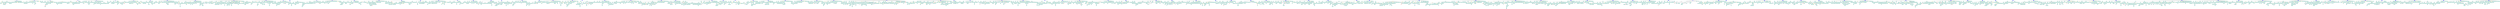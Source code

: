 graph{
176[cluster=35.0 ,shape="Msquare" ,style="filled,rounded", color="#0000FF", fontname="Arial Bold", fontcolor="#FFFFFF"];
345[cluster=45.0 ,shape="circle" ,style="filled,rounded", color="#0000FF", fontname="Arial Bold", fontcolor="#FFFFFF"];
351[cluster=44.0 ,shape="Msquare" ,style="filled,rounded", color="#0000FF", fontname="Arial Bold", fontcolor="#FFFFFF"];
417[cluster=29.0 ,shape="circle" ,style="filled,rounded", color="#0000FF", fontname="Arial Bold", fontcolor="#FFFFFF"];
419[cluster=33.0 ,shape="triangle" ,style="filled,rounded", color="#0000FF", fontname="Arial Bold", fontcolor="#FFFFFF"];
642[cluster=45.0 ,shape="Msquare" ,style="filled,rounded", color="#0000FF", fontname="Arial Bold", fontcolor="#FFFFFF"];
848[cluster=43.0 ,shape="Msquare" ,style="filled,rounded", color="#0000FF", fontname="Arial Bold", fontcolor="#FFFFFF"];
1013[cluster=42.0 ,shape="egg" ,style="filled,rounded", color="#0000FF", fontname="Arial Bold", fontcolor="#FFFFFF"];
1431[cluster=35.0 ,shape="circle" ,style="filled,rounded", color="#0000FF", fontname="Arial Bold", fontcolor="#FFFFFF"];
1529[cluster=20.0 ,shape="circle" ,style="filled,rounded", color="#0000FF", fontname="Arial Bold", fontcolor="#FFFFFF"];
2147[cluster=4.0 ,shape="Msquare" ,style="filled,rounded", color="#0000FF", fontname="Arial Bold", fontcolor="#FFFFFF"];
2216[cluster=15.0 ,shape="circle" ,style="filled,rounded", color="#0000FF", fontname="Arial Bold", fontcolor="#FFFFFF"];
2948[cluster=48.0 ,shape="box" ,style="filled,rounded", color="#0000FF", fontname="Arial Bold", fontcolor="#FFFFFF"];
3382[cluster=47.0 ,shape="circle" ,style="filled,rounded", color="#0000FF", fontname="Arial Bold", fontcolor="#FFFFFF"];
3423[cluster=43.0 ,shape="egg" ,style="filled,rounded", color="#0000FF", fontname="Arial Bold", fontcolor="#FFFFFF"];
4143[cluster=47.0 ,shape="Msquare" ,style="filled,rounded", color="#0000FF", fontname="Arial Bold", fontcolor="#FFFFFF"];
4369[cluster=35.0 ,shape="circle" ,style="filled,rounded", color="#0000FF", fontname="Arial Bold", fontcolor="#FFFFFF"];
4509[cluster=25.0 ,shape="circle" ,style="filled,rounded", color="#0000FF", fontname="Arial Bold", fontcolor="#FFFFFF"];
4556[cluster=28.0 ,shape="circle" ,style="filled,rounded", color="#0000FF", fontname="Arial Bold", fontcolor="#FFFFFF"];
4867[cluster=41.0 ,shape="circle" ,style="filled,rounded", color="#0000FF", fontname="Arial Bold", fontcolor="#FFFFFF"];
4874[cluster=43.0 ,shape="circle" ,style="filled,rounded", color="#0000FF", fontname="Arial Bold", fontcolor="#FFFFFF"];
4993[cluster=40.0 ,shape="circle" ,style="filled,rounded", color="#0000FF", fontname="Arial Bold", fontcolor="#FFFFFF"];
5165[cluster=50.0 ,shape="circle" ,style="filled,rounded", color="#0000FF", fontname="Arial Bold", fontcolor="#FFFFFF"];
5173[cluster=42.0 ,shape="circle" ,style="filled,rounded", color="#0000FF", fontname="Arial Bold", fontcolor="#FFFFFF"];
5482[cluster=34.0 ,shape="circle" ,style="filled,rounded", color="#0000FF", fontname="Arial Bold", fontcolor="#FFFFFF"];
5529[cluster=46.0 ,shape="circle" ,style="filled,rounded", color="#0000FF", fontname="Arial Bold", fontcolor="#FFFFFF"];
5689[cluster=50.0 ,shape="circle" ,style="filled,rounded", color="#0000FF", fontname="Arial Bold", fontcolor="#FFFFFF"];
5824[cluster=42.0 ,shape="circle" ,style="filled,rounded", color="#0000FF", fontname="Arial Bold", fontcolor="#FFFFFF"];
5892[cluster=32.0 ,shape="circle" ,style="filled,rounded", color="#0000FF", fontname="Arial Bold", fontcolor="#FFFFFF"];
5962[cluster=42.0 ,shape="circle" ,style="filled,rounded", color="#0000FF", fontname="Arial Bold", fontcolor="#FFFFFF"];
6023[cluster=48.0 ,shape="circle" ,style="filled,rounded", color="#0000FF", fontname="Arial Bold", fontcolor="#FFFFFF"];
6067[cluster=26.0 ,shape="circle" ,style="filled,rounded", color="#0000FF", fontname="Arial Bold", fontcolor="#FFFFFF"];
6123[cluster=16.0 ,shape="circle" ,style="filled,rounded", color="#0000FF", fontname="Arial Bold", fontcolor="#FFFFFF"];
6509[cluster=42.0 ,shape="circle" ,style="filled,rounded", color="#0000FF", fontname="Arial Bold", fontcolor="#FFFFFF"];
6511[cluster=12.0 ,shape="circle" ,style="filled,rounded", color="#0000FF", fontname="Arial Bold", fontcolor="#FFFFFF"];
6813[cluster=46.0 ,shape="circle" ,style="filled,rounded", color="#0000FF", fontname="Arial Bold", fontcolor="#FFFFFF"];
6862[cluster=50.0 ,shape="circle" ,style="filled,rounded", color="#0000FF", fontname="Arial Bold", fontcolor="#FFFFFF"];
6968[cluster=46.0 ,shape="circle" ,style="filled,rounded", color="#0000FF", fontname="Arial Bold", fontcolor="#FFFFFF"];
7016[cluster=32.0 ,shape="circle" ,style="filled,rounded", color="#0000FF", fontname="Arial Bold", fontcolor="#FFFFFF"];
7235[cluster=47.0 ,shape="circle" ,style="filled,rounded", color="#0000FF", fontname="Arial Bold", fontcolor="#FFFFFF"];
7263[cluster=48.0 ,shape="circle" ,style="filled,rounded", color="#0000FF", fontname="Arial Bold", fontcolor="#FFFFFF"];
7423[cluster=48.0 ,shape="circle" ,style="filled,rounded", color="#0000FF", fontname="Arial Bold", fontcolor="#FFFFFF"];
7474[cluster=33.0 ,shape="circle" ,style="filled,rounded", color="#0000FF", fontname="Arial Bold", fontcolor="#FFFFFF"];
7629[cluster=1.0 ,shape="circle" ,style="filled,rounded", color="#0000FF", fontname="Arial Bold", fontcolor="#FFFFFF"];
7764[cluster=11.0 ,shape="circle" ,style="filled,rounded", color="#0000FF", fontname="Arial Bold", fontcolor="#FFFFFF"];
8115[cluster=50.0 ,shape="circle" ,style="filled,rounded", color="#0000FF", fontname="Arial Bold", fontcolor="#FFFFFF"];
8627[cluster=42.0 ,shape="circle" ,style="filled,rounded", color="#0000FF", fontname="Arial Bold", fontcolor="#FFFFFF"];
9036[cluster=18.0 ,shape="circle" ,style="filled,rounded", color="#0000FF", fontname="Arial Bold", fontcolor="#FFFFFF"];
9037[cluster=41.0 ,shape="circle" ,style="filled,rounded", color="#0000FF", fontname="Arial Bold", fontcolor="#FFFFFF"];
9173[cluster=29.0 ,shape="circle" ,style="filled,rounded", color="#0000FF", fontname="Arial Bold", fontcolor="#FFFFFF"];
9329[cluster=40.0 ,shape="circle" ,style="filled,rounded", color="#0000FF", fontname="Arial Bold", fontcolor="#FFFFFF"];
9676[cluster=30.0 ,shape="circle" ,style="filled,rounded", color="#0000FF", fontname="Arial Bold", fontcolor="#FFFFFF"];
9696[cluster=23.0 ,shape="circle" ,style="filled,rounded", color="#0000FF", fontname="Arial Bold", fontcolor="#FFFFFF"];
10090[cluster=43.0 ,shape="circle" ,style="filled,rounded", color="#0000FF", fontname="Arial Bold", fontcolor="#FFFFFF"];
10100[cluster=21.0 ,shape="circle" ,style="filled,rounded", color="#0000FF", fontname="Arial Bold", fontcolor="#FFFFFF"];
10193[cluster=43.0 ,shape="circle" ,style="filled,rounded", color="#0000FF", fontname="Arial Bold", fontcolor="#FFFFFF"];
10256[cluster=26.0 ,shape="circle" ,style="filled,rounded", color="#0000FF", fontname="Arial Bold", fontcolor="#FFFFFF"];
10890[cluster=42.0 ,shape="circle" ,style="filled,rounded", color="#0000FF", fontname="Arial Bold", fontcolor="#FFFFFF"];
11026[cluster=42.0 ,shape="circle" ,style="filled,rounded", color="#0000FF", fontname="Arial Bold", fontcolor="#FFFFFF"];
11198[cluster=39.0 ,shape="circle" ,style="filled,rounded", color="#0000FF", fontname="Arial Bold", fontcolor="#FFFFFF"];
11248[cluster=47.0 ,shape="circle" ,style="filled,rounded", color="#0000FF", fontname="Arial Bold", fontcolor="#FFFFFF"];
11359[cluster=27.0 ,shape="circle" ,style="filled,rounded", color="#0000FF", fontname="Arial Bold", fontcolor="#FFFFFF"];
11421[cluster=26.0 ,shape="circle" ,style="filled,rounded", color="#0000FF", fontname="Arial Bold", fontcolor="#FFFFFF"];
11615[cluster=49.0 ,shape="circle" ,style="filled,rounded", color="#0000FF", fontname="Arial Bold", fontcolor="#FFFFFF"];
11770[cluster=14.0 ,shape="circle" ,style="filled,rounded", color="#0000FF", fontname="Arial Bold", fontcolor="#FFFFFF"];
12206[cluster=49.0 ,shape="circle" ,style="filled,rounded", color="#0000FF", fontname="Arial Bold", fontcolor="#FFFFFF"];
12711[cluster=3.0 ,shape="circle" ,style="filled,rounded", color="#0000FF", fontname="Arial Bold", fontcolor="#FFFFFF"];
12766[cluster=5.0 ,shape="circle" ,style="filled,rounded", color="#0000FF", fontname="Arial Bold", fontcolor="#FFFFFF"];
12831[cluster=6.0 ,shape="circle" ,style="filled,rounded", color="#0000FF", fontname="Arial Bold", fontcolor="#FFFFFF"];
12967[cluster=24.0 ,shape="circle" ,style="filled,rounded", color="#0000FF", fontname="Arial Bold", fontcolor="#FFFFFF"];
13010[cluster=19.0 ,shape="circle" ,style="filled,rounded", color="#0000FF", fontname="Arial Bold", fontcolor="#FFFFFF"];
13081[cluster=45.0 ,shape="circle" ,style="filled,rounded", color="#0000FF", fontname="Arial Bold", fontcolor="#FFFFFF"];
13164[cluster=22.0 ,shape="circle" ,style="filled,rounded", color="#0000FF", fontname="Arial Bold", fontcolor="#FFFFFF"];
13350[cluster=30.0 ,shape="circle" ,style="filled,rounded", color="#0000FF", fontname="Arial Bold", fontcolor="#FFFFFF"];
13391[cluster=37.0 ,shape="circle" ,style="filled,rounded", color="#0000FF", fontname="Arial Bold", fontcolor="#FFFFFF"];
13687[cluster=39.0 ,shape="circle" ,style="filled,rounded", color="#0000FF", fontname="Arial Bold", fontcolor="#FFFFFF"];
13780[cluster=36.0 ,shape="house" ,style="filled,rounded", color="#0000FF", fontname="Arial Bold", fontcolor="#FFFFFF"];
13825[cluster=25.0 ,shape="circle" ,style="filled,rounded", color="#0000FF", fontname="Arial Bold", fontcolor="#FFFFFF"];
13842[cluster=45.0 ,shape="circle" ,style="filled,rounded", color="#0000FF", fontname="Arial Bold", fontcolor="#FFFFFF"];
13863[cluster=20.0 ,shape="circle" ,style="filled,rounded", color="#0000FF", fontname="Arial Bold", fontcolor="#FFFFFF"];
14219[cluster=40.0 ,shape="circle" ,style="filled,rounded", color="#0000FF", fontname="Arial Bold", fontcolor="#FFFFFF"];
15045[cluster=40.0 ,shape="circle" ,style="filled,rounded", color="#0000FF", fontname="Arial Bold", fontcolor="#FFFFFF"];
15404[cluster=27.0 ,shape="circle" ,style="filled,rounded", color="#0000FF", fontname="Arial Bold", fontcolor="#FFFFFF"];
15598[cluster=17.0 ,shape="circle" ,style="filled,rounded", color="#0000FF", fontname="Arial Bold", fontcolor="#FFFFFF"];
15753[cluster=41.0 ,shape="circle" ,style="filled,rounded", color="#0000FF", fontname="Arial Bold", fontcolor="#FFFFFF"];
16092[cluster=8.0 ,shape="circle" ,style="filled,rounded", color="#0000FF", fontname="Arial Bold", fontcolor="#FFFFFF"];
16391[cluster=7.0 ,shape="circle" ,style="filled,rounded", color="#0000FF", fontname="Arial Bold", fontcolor="#FFFFFF"];
16438[cluster=48.0 ,shape="circle" ,style="filled,rounded", color="#0000FF", fontname="Arial Bold", fontcolor="#FFFFFF"];
16557[cluster=47.0 ,shape="circle" ,style="filled,rounded", color="#0000FF", fontname="Arial Bold", fontcolor="#FFFFFF"];
16768[cluster=45.0 ,shape="circle" ,style="filled,rounded", color="#0000FF", fontname="Arial Bold", fontcolor="#FFFFFF"];
16818[cluster=38.0 ,shape="circle" ,style="filled,rounded", color="#0000FF", fontname="Arial Bold", fontcolor="#FFFFFF"];
17191[cluster=38.0 ,shape="circle" ,style="filled,rounded", color="#0000FF", fontname="Arial Bold", fontcolor="#FFFFFF"];
17194[cluster=10.0 ,shape="circle" ,style="filled,rounded", color="#0000FF", fontname="Arial Bold", fontcolor="#FFFFFF"];
17239[cluster=30.0 ,shape="circle" ,style="filled,rounded", color="#0000FF", fontname="Arial Bold", fontcolor="#FFFFFF"];
17426[cluster=33.0 ,shape="circle" ,style="filled,rounded", color="#0000FF", fontname="Arial Bold", fontcolor="#FFFFFF"];
17632[cluster=2.0 ,shape="circle" ,style="filled,rounded", color="#0000FF", fontname="Arial Bold", fontcolor="#FFFFFF"];
18128[cluster=13.0 ,shape="circle" ,style="filled,rounded", color="#0000FF", fontname="Arial Bold", fontcolor="#FFFFFF"];
18242[cluster=46.0 ,shape="circle" ,style="filled,rounded", color="#0000FF", fontname="Arial Bold", fontcolor="#FFFFFF"];
18256[cluster=27.0 ,shape="circle" ,style="filled,rounded", color="#0000FF", fontname="Arial Bold", fontcolor="#FFFFFF"];
18268[cluster=9.0 ,shape="circle" ,style="filled,rounded", color="#0000FF", fontname="Arial Bold", fontcolor="#FFFFFF"];
18638[cluster=32.0 ,shape="circle" ,style="filled,rounded", color="#0000FF", fontname="Arial Bold", fontcolor="#FFFFFF"];
18692[cluster=44.0 ,shape="circle" ,style="filled,rounded", color="#0000FF", fontname="Arial Bold", fontcolor="#FFFFFF"];
18871[cluster=38.0 ,shape="circle" ,style="filled,rounded", color="#0000FF", fontname="Arial Bold", fontcolor="#FFFFFF"];
19067[cluster=39.0 ,shape="circle" ,style="filled,rounded", color="#0000FF", fontname="Arial Bold", fontcolor="#FFFFFF"];
19092[cluster=34.0 ,shape="circle" ,style="filled,rounded", color="#0000FF", fontname="Arial Bold", fontcolor="#FFFFFF"];
19113[cluster=48.0 ,shape="circle" ,style="filled,rounded", color="#0000FF", fontname="Arial Bold", fontcolor="#FFFFFF"];
19242[cluster=31.0 ,shape="circle" ,style="filled,rounded", color="#0000FF", fontname="Arial Bold", fontcolor="#FFFFFF"];
19348[cluster=27.0 ,shape="circle" ,style="filled,rounded", color="#0000FF", fontname="Arial Bold", fontcolor="#FFFFFF"];
19522[cluster=38.0 ,shape="circle" ,style="filled,rounded", color="#0000FF", fontname="Arial Bold", fontcolor="#FFFFFF"];
19996[cluster=14.0 ,shape="circle" ,style="filled,rounded", color="#0000FF", fontname="Arial Bold", fontcolor="#FFFFFF"];
2651[cluster=35.0, shape="Msquare", style="filled", color="#ffffb3"];
3590[cluster=35.0, shape="circle", style="filled", color="#8dd3c7"];
9910[cluster=35.0, shape="circle", style="filled", color="#8dd3c7"];
118[cluster=35.0, shape="Msquare", style="filled", color="#ffffb3"];
16143[cluster=35.0, shape="circle", style="filled", color="#8dd3c7"];
9379[cluster=35.0, shape="circle", style="filled", color="#8dd3c7"];
5100[cluster=35.0, shape="circle", style="filled", color="#8dd3c7"];
7243[cluster=35.0, shape="egg", style="filled", color="#fb8072"];
19929[cluster=35.0, shape="circle", style="filled", color="#8dd3c7"];
14033[cluster=35.0, shape="circle", style="filled", color="#8dd3c7"];
7359[cluster=35.0, shape="circle", style="filled", color="#8dd3c7"];
7360[cluster=35.0, shape="circle", style="filled", color="#8dd3c7"];
7787[cluster=35.0, shape="circle", style="filled", color="#8dd3c7"];
11982[cluster=35.0, shape="circle", style="filled", color="#8dd3c7"];
6391[cluster=35.0, shape="circle", style="filled", color="#8dd3c7"];
298[cluster=45.0, shape="Msquare", style="filled", color="#ffffb3"];
317[cluster=45.0, shape="circle", style="filled", color="#8dd3c7"];
7024[cluster=45.0, shape="circle", style="filled", color="#8dd3c7"];
6318[cluster=45.0, shape="circle", style="filled", color="#8dd3c7"];
4753[cluster=45.0, shape="circle", style="filled", color="#8dd3c7"];
6357[cluster=45.0, shape="circle", style="filled", color="#8dd3c7"];
18205[cluster=45.0, shape="circle", style="filled", color="#8dd3c7"];
10173[cluster=45.0, shape="Msquare", style="filled", color="#ffffb3"];
14030[cluster=45.0, shape="circle", style="filled", color="#8dd3c7"];
9136[cluster=45.0, shape="circle", style="filled", color="#8dd3c7"];
8141[cluster=45.0, shape="circle", style="filled", color="#8dd3c7"];
8625[cluster=45.0, shape="circle", style="filled", color="#8dd3c7"];
4319[cluster=45.0, shape="circle", style="filled", color="#8dd3c7"];
8022[cluster=45.0, shape="circle", style="filled", color="#8dd3c7"];
5437[cluster=44.0, shape="circle", style="filled", color="#8dd3c7"];
14039[cluster=44.0, shape="circle", style="filled", color="#8dd3c7"];
18889[cluster=44.0, shape="circle", style="filled", color="#8dd3c7"];
16798[cluster=44.0, shape="circle", style="filled", color="#8dd3c7"];
18166[cluster=44.0, shape="circle", style="filled", color="#8dd3c7"];
2264[cluster=44.0, shape="circle", style="filled", color="#8dd3c7"];
18697[cluster=44.0, shape="circle", style="filled", color="#8dd3c7"];
14374[cluster=44.0, shape="circle", style="filled", color="#8dd3c7"];
682[cluster=44.0, shape="egg", style="filled", color="#fb8072"];
11922[cluster=44.0, shape="circle", style="filled", color="#8dd3c7"];
5710[cluster=44.0, shape="circle", style="filled", color="#8dd3c7"];
6100[cluster=29.0, shape="Msquare", style="filled", color="#ffffb3"];
17380[cluster=29.0, shape="circle", style="filled", color="#8dd3c7"];
17470[cluster=29.0, shape="circle", style="filled", color="#8dd3c7"];
17471[cluster=29.0, shape="circle", style="filled", color="#8dd3c7"];
8909[cluster=29.0, shape="circle", style="filled", color="#8dd3c7"];
6534[cluster=29.0, shape="circle", style="filled", color="#8dd3c7"];
11718[cluster=29.0, shape="circle", style="filled", color="#8dd3c7"];
18582[cluster=29.0, shape="circle", style="filled", color="#8dd3c7"];
14095[cluster=29.0, shape="circle", style="filled", color="#8dd3c7"];
4575[cluster=29.0, shape="circle", style="filled", color="#8dd3c7"];
11575[cluster=29.0, shape="circle", style="filled", color="#8dd3c7"];
15292[cluster=29.0, shape="circle", style="filled", color="#8dd3c7"];
1488[cluster=29.0, shape="egg", style="filled", color="#fb8072"];
1489[cluster=29.0, shape="circle", style="filled", color="#8dd3c7"];
19478[cluster=29.0, shape="circle", style="filled", color="#8dd3c7"];
2331[cluster=29.0, shape="circle", style="filled", color="#8dd3c7"];
19651[cluster=29.0, shape="circle", style="filled", color="#8dd3c7"];
3574[cluster=29.0, shape="circle", style="filled", color="#8dd3c7"];
9570[cluster=29.0, shape="circle", style="filled", color="#8dd3c7"];
17879[cluster=29.0, shape="circle", style="filled", color="#8dd3c7"];
414[cluster=33.0, shape="circle", style="filled", color="#8dd3c7"];
10186[cluster=33.0, shape="circle", style="filled", color="#8dd3c7"];
5805[cluster=33.0, shape="circle", style="filled", color="#8dd3c7"];
6483[cluster=33.0, shape="circle", style="filled", color="#8dd3c7"];
14097[cluster=33.0, shape="circle", style="filled", color="#8dd3c7"];
17696[cluster=33.0, shape="circle", style="filled", color="#8dd3c7"];
18772[cluster=33.0, shape="circle", style="filled", color="#8dd3c7"];
8502[cluster=33.0, shape="circle", style="filled", color="#8dd3c7"];
16034[cluster=33.0, shape="circle", style="filled", color="#8dd3c7"];
19176[cluster=33.0, shape="circle", style="filled", color="#8dd3c7"];
6893[cluster=33.0, shape="circle", style="filled", color="#8dd3c7"];
17702[cluster=33.0, shape="circle", style="filled", color="#8dd3c7"];
2776[cluster=33.0, shape="circle", style="filled", color="#8dd3c7"];
2775[cluster=33.0, shape="circle", style="filled", color="#8dd3c7"];
1779[cluster=33.0, shape="box", style="filled", color="#bebada"];
3793[cluster=33.0, shape="circle", style="filled", color="#8dd3c7"];
16560[cluster=33.0, shape="circle", style="filled", color="#8dd3c7"];
9308[cluster=33.0, shape="circle", style="filled", color="#8dd3c7"];
9160[cluster=33.0, shape="circle", style="filled", color="#8dd3c7"];
2639[cluster=33.0, shape="circle", style="filled", color="#8dd3c7"];
7466[cluster=45.0, shape="circle", style="filled", color="#8dd3c7"];
7465[cluster=45.0, shape="circle", style="filled", color="#8dd3c7"];
6515[cluster=45.0, shape="circle", style="filled", color="#8dd3c7"];
13170[cluster=45.0, shape="circle", style="filled", color="#8dd3c7"];
14581[cluster=45.0, shape="circle", style="filled", color="#8dd3c7"];
11177[cluster=45.0, shape="circle", style="filled", color="#8dd3c7"];
15083[cluster=45.0, shape="circle", style="filled", color="#8dd3c7"];
16158[cluster=45.0, shape="circle", style="filled", color="#8dd3c7"];
678[cluster=45.0, shape="circle", style="filled", color="#8dd3c7"];
11799[cluster=45.0, shape="circle", style="filled", color="#8dd3c7"];
8528[cluster=45.0, shape="circle", style="filled", color="#8dd3c7"];
10345[cluster=45.0, shape="circle", style="filled", color="#8dd3c7"];
18066[cluster=45.0, shape="circle", style="filled", color="#8dd3c7"];
5102[cluster=43.0, shape="circle", style="filled", color="#8dd3c7"];
4615[cluster=43.0, shape="circle", style="filled", color="#8dd3c7"];
5543[cluster=43.0, shape="circle", style="filled", color="#8dd3c7"];
7251[cluster=43.0, shape="circle", style="filled", color="#8dd3c7"];
14566[cluster=43.0, shape="circle", style="filled", color="#8dd3c7"];
14436[cluster=43.0, shape="circle", style="filled", color="#8dd3c7"];
1837[cluster=43.0, shape="Msquare", style="filled", color="#ffffb3"];
11558[cluster=43.0, shape="circle", style="filled", color="#8dd3c7"];
12005[cluster=43.0, shape="circle", style="filled", color="#8dd3c7"];
8541[cluster=43.0, shape="circle", style="filled", color="#8dd3c7"];
14499[cluster=43.0, shape="circle", style="filled", color="#8dd3c7"];
11189[cluster=43.0, shape="circle", style="filled", color="#8dd3c7"];
14900[cluster=43.0, shape="circle", style="filled", color="#8dd3c7"];
17556[cluster=43.0, shape="circle", style="filled", color="#8dd3c7"];
14387[cluster=42.0, shape="circle", style="filled", color="#8dd3c7"];
2152[cluster=42.0, shape="Msquare", style="filled", color="#ffffb3"];
10248[cluster=42.0, shape="circle", style="filled", color="#8dd3c7"];
9672[cluster=42.0, shape="circle", style="filled", color="#8dd3c7"];
6731[cluster=42.0, shape="circle", style="filled", color="#8dd3c7"];
8674[cluster=42.0, shape="circle", style="filled", color="#8dd3c7"];
11476[cluster=42.0, shape="circle", style="filled", color="#8dd3c7"];
16683[cluster=42.0, shape="circle", style="filled", color="#8dd3c7"];
9438[cluster=42.0, shape="circle", style="filled", color="#8dd3c7"];
5332[cluster=42.0, shape="circle", style="filled", color="#8dd3c7"];
3633[cluster=42.0, shape="circle", style="filled", color="#8dd3c7"];
18295[cluster=42.0, shape="circle", style="filled", color="#8dd3c7"];
3319[cluster=42.0, shape="box", style="filled", color="#bebada"];
14875[cluster=42.0, shape="circle", style="filled", color="#8dd3c7"];
16310[cluster=42.0, shape="circle", style="filled", color="#8dd3c7"];
14864[cluster=35.0, shape="circle", style="filled", color="#8dd3c7"];
1840[cluster=35.0, shape="circle", style="filled", color="#8dd3c7"];
6462[cluster=35.0, shape="circle", style="filled", color="#8dd3c7"];
2164[cluster=35.0, shape="Msquare", style="filled", color="#ffffb3"];
10151[cluster=35.0, shape="circle", style="filled", color="#8dd3c7"];
4952[cluster=35.0, shape="circle", style="filled", color="#8dd3c7"];
13225[cluster=35.0, shape="circle", style="filled", color="#8dd3c7"];
1839[cluster=35.0, shape="triangle", style="filled", color="#80b1d3"];
12654[cluster=35.0, shape="circle", style="filled", color="#8dd3c7"];
9482[cluster=35.0, shape="circle", style="filled", color="#8dd3c7"];
9526[cluster=35.0, shape="circle", style="filled", color="#8dd3c7"];
10599[cluster=35.0, shape="circle", style="filled", color="#8dd3c7"];
9640[cluster=35.0, shape="circle", style="filled", color="#8dd3c7"];
4581[cluster=35.0, shape="circle", style="filled", color="#8dd3c7"];
6555[cluster=35.0, shape="circle", style="filled", color="#8dd3c7"];
3755[cluster=35.0, shape="circle", style="filled", color="#8dd3c7"];
3383[cluster=35.0, shape="circle", style="filled", color="#8dd3c7"];
5659[cluster=35.0, shape="circle", style="filled", color="#8dd3c7"];
9271[cluster=35.0, shape="circle", style="filled", color="#8dd3c7"];
1983[cluster=20.0, shape="circle", style="filled", color="#8dd3c7"];
13696[cluster=20.0, shape="circle", style="filled", color="#8dd3c7"];
8760[cluster=20.0, shape="circle", style="filled", color="#8dd3c7"];
12294[cluster=20.0, shape="circle", style="filled", color="#8dd3c7"];
9507[cluster=20.0, shape="circle", style="filled", color="#8dd3c7"];
13373[cluster=20.0, shape="circle", style="filled", color="#8dd3c7"];
1854[cluster=20.0, shape="Msquare", style="filled", color="#ffffb3"];
1159[cluster=20.0, shape="Msquare", style="filled", color="#ffffb3"];
2397[cluster=20.0, shape="circle", style="filled", color="#8dd3c7"];
879[cluster=20.0, shape="egg", style="filled", color="#fb8072"];
4269[cluster=20.0, shape="circle", style="filled", color="#8dd3c7"];
11216[cluster=20.0, shape="circle", style="filled", color="#8dd3c7"];
7505[cluster=20.0, shape="circle", style="filled", color="#8dd3c7"];
10632[cluster=20.0, shape="circle", style="filled", color="#8dd3c7"];
736[cluster=20.0, shape="circle", style="filled", color="#8dd3c7"];
6033[cluster=20.0, shape="circle", style="filled", color="#8dd3c7"];
6782[cluster=20.0, shape="Msquare", style="filled", color="#ffffb3"];
12056[cluster=20.0, shape="circle", style="filled", color="#8dd3c7"];
17861[cluster=20.0, shape="circle", style="filled", color="#8dd3c7"];
16247[cluster=20.0, shape="circle", style="filled", color="#8dd3c7"];
19073[cluster=20.0, shape="circle", style="filled", color="#8dd3c7"];
5992[cluster=20.0, shape="circle", style="filled", color="#8dd3c7"];
8213[cluster=20.0, shape="circle", style="filled", color="#8dd3c7"];
3182[cluster=20.0, shape="circle", style="filled", color="#8dd3c7"];
4497[cluster=20.0, shape="circle", style="filled", color="#8dd3c7"];
19406[cluster=20.0, shape="circle", style="filled", color="#8dd3c7"];
8214[cluster=20.0, shape="circle", style="filled", color="#8dd3c7"];
11540[cluster=20.0, shape="circle", style="filled", color="#8dd3c7"];
7200[cluster=20.0, shape="circle", style="filled", color="#8dd3c7"];
781[cluster=4.0, shape="Msquare", style="filled", color="#ffffb3"];
3748[cluster=4.0, shape="circle", style="filled", color="#8dd3c7"];
8204[cluster=4.0, shape="circle", style="filled", color="#8dd3c7"];
8205[cluster=4.0, shape="circle", style="filled", color="#8dd3c7"];
10269[cluster=4.0, shape="circle", style="filled", color="#8dd3c7"];
10043[cluster=4.0, shape="circle", style="filled", color="#8dd3c7"];
13965[cluster=4.0, shape="circle", style="filled", color="#8dd3c7"];
10648[cluster=4.0, shape="circle", style="filled", color="#8dd3c7"];
995[cluster=4.0, shape="circle", style="filled", color="#8dd3c7"];
13911[cluster=4.0, shape="circle", style="filled", color="#8dd3c7"];
14385[cluster=4.0, shape="circle", style="filled", color="#8dd3c7"];
2747[cluster=4.0, shape="circle", style="filled", color="#8dd3c7"];
10480[cluster=4.0, shape="circle", style="filled", color="#8dd3c7"];
7955[cluster=4.0, shape="circle", style="filled", color="#8dd3c7"];
13912[cluster=4.0, shape="circle", style="filled", color="#8dd3c7"];
16054[cluster=4.0, shape="circle", style="filled", color="#8dd3c7"];
4440[cluster=4.0, shape="Msquare", style="filled", color="#ffffb3"];
18121[cluster=4.0, shape="circle", style="filled", color="#8dd3c7"];
2746[cluster=4.0, shape="Msquare", style="filled", color="#ffffb3"];
16847[cluster=4.0, shape="circle", style="filled", color="#8dd3c7"];
14953[cluster=4.0, shape="circle", style="filled", color="#8dd3c7"];
14669[cluster=4.0, shape="circle", style="filled", color="#8dd3c7"];
15445[cluster=4.0, shape="circle", style="filled", color="#8dd3c7"];
1778[cluster=4.0, shape="circle", style="filled", color="#8dd3c7"];
15758[cluster=4.0, shape="circle", style="filled", color="#8dd3c7"];
1568[cluster=4.0, shape="circle", style="filled", color="#8dd3c7"];
19005[cluster=4.0, shape="circle", style="filled", color="#8dd3c7"];
6377[cluster=4.0, shape="circle", style="filled", color="#8dd3c7"];
2912[cluster=4.0, shape="circle", style="filled", color="#8dd3c7"];
19916[cluster=4.0, shape="circle", style="filled", color="#8dd3c7"];
8217[cluster=4.0, shape="circle", style="filled", color="#8dd3c7"];
12058[cluster=4.0, shape="circle", style="filled", color="#8dd3c7"];
868[cluster=4.0, shape="circle", style="filled", color="#8dd3c7"];
1076[cluster=4.0, shape="circle", style="filled", color="#8dd3c7"];
17603[cluster=4.0, shape="circle", style="filled", color="#8dd3c7"];
19094[cluster=4.0, shape="circle", style="filled", color="#8dd3c7"];
10679[cluster=4.0, shape="circle", style="filled", color="#8dd3c7"];
14829[cluster=4.0, shape="circle", style="filled", color="#8dd3c7"];
9688[cluster=4.0, shape="circle", style="filled", color="#8dd3c7"];
5854[cluster=4.0, shape="circle", style="filled", color="#8dd3c7"];
8993[cluster=4.0, shape="circle", style="filled", color="#8dd3c7"];
11781[cluster=4.0, shape="circle", style="filled", color="#8dd3c7"];
14274[cluster=4.0, shape="circle", style="filled", color="#8dd3c7"];
13640[cluster=4.0, shape="circle", style="filled", color="#8dd3c7"];
14998[cluster=4.0, shape="circle", style="filled", color="#8dd3c7"];
8590[cluster=4.0, shape="circle", style="filled", color="#8dd3c7"];
14476[cluster=4.0, shape="circle", style="filled", color="#8dd3c7"];
974[cluster=4.0, shape="Msquare", style="filled", color="#ffffb3"];
982[cluster=4.0, shape="box", style="filled", color="#bebada"];
116[cluster=4.0, shape="Msquare", style="filled", color="#ffffb3"];
15749[cluster=4.0, shape="circle", style="filled", color="#8dd3c7"];
15231[cluster=4.0, shape="circle", style="filled", color="#8dd3c7"];
18482[cluster=15.0, shape="circle", style="filled", color="#8dd3c7"];
600[cluster=15.0, shape="Msquare", style="filled", color="#ffffb3"];
731[cluster=15.0, shape="Msquare", style="filled", color="#ffffb3"];
18407[cluster=15.0, shape="circle", style="filled", color="#8dd3c7"];
8366[cluster=15.0, shape="circle", style="filled", color="#8dd3c7"];
23[cluster=15.0, shape="circle", style="filled", color="#8dd3c7"];
19434[cluster=15.0, shape="circle", style="filled", color="#8dd3c7"];
16649[cluster=15.0, shape="circle", style="filled", color="#8dd3c7"];
7610[cluster=15.0, shape="Msquare", style="filled", color="#ffffb3"];
14147[cluster=15.0, shape="circle", style="filled", color="#8dd3c7"];
4964[cluster=15.0, shape="circle", style="filled", color="#8dd3c7"];
3278[cluster=15.0, shape="circle", style="filled", color="#8dd3c7"];
4450[cluster=15.0, shape="Msquare", style="filled", color="#ffffb3"];
7202[cluster=15.0, shape="circle", style="filled", color="#8dd3c7"];
7198[cluster=15.0, shape="circle", style="filled", color="#8dd3c7"];
4283[cluster=15.0, shape="circle", style="filled", color="#8dd3c7"];
19020[cluster=15.0, shape="circle", style="filled", color="#8dd3c7"];
12354[cluster=15.0, shape="circle", style="filled", color="#8dd3c7"];
16149[cluster=15.0, shape="circle", style="filled", color="#8dd3c7"];
12353[cluster=15.0, shape="circle", style="filled", color="#8dd3c7"];
7176[cluster=15.0, shape="box", style="filled", color="#bebada"];
16245[cluster=15.0, shape="circle", style="filled", color="#8dd3c7"];
17049[cluster=15.0, shape="circle", style="filled", color="#8dd3c7"];
5893[cluster=15.0, shape="circle", style="filled", color="#8dd3c7"];
11877[cluster=15.0, shape="circle", style="filled", color="#8dd3c7"];
19152[cluster=15.0, shape="circle", style="filled", color="#8dd3c7"];
249[cluster=15.0, shape="Msquare", style="filled", color="#ffffb3"];
6799[cluster=15.0, shape="circle", style="filled", color="#8dd3c7"];
10154[cluster=15.0, shape="circle", style="filled", color="#8dd3c7"];
7838[cluster=15.0, shape="circle", style="filled", color="#8dd3c7"];
2846[cluster=15.0, shape="circle", style="filled", color="#8dd3c7"];
14226[cluster=15.0, shape="circle", style="filled", color="#8dd3c7"];
14225[cluster=15.0, shape="circle", style="filled", color="#8dd3c7"];
7482[cluster=15.0, shape="circle", style="filled", color="#8dd3c7"];
12731[cluster=15.0, shape="circle", style="filled", color="#8dd3c7"];
16924[cluster=15.0, shape="circle", style="filled", color="#8dd3c7"];
13497[cluster=48.0, shape="circle", style="filled", color="#8dd3c7"];
3[cluster=48.0, shape="circle", style="filled", color="#8dd3c7"];
7536[cluster=48.0, shape="circle", style="filled", color="#8dd3c7"];
8727[cluster=48.0, shape="circle", style="filled", color="#8dd3c7"];
19740[cluster=48.0, shape="circle", style="filled", color="#8dd3c7"];
5809[cluster=48.0, shape="circle", style="filled", color="#8dd3c7"];
13300[cluster=48.0, shape="circle", style="filled", color="#8dd3c7"];
11082[cluster=48.0, shape="circle", style="filled", color="#8dd3c7"];
14120[cluster=48.0, shape="circle", style="filled", color="#8dd3c7"];
14684[cluster=48.0, shape="circle", style="filled", color="#8dd3c7"];
8816[cluster=48.0, shape="circle", style="filled", color="#8dd3c7"];
11583[cluster=48.0, shape="circle", style="filled", color="#8dd3c7"];
17751[cluster=48.0, shape="circle", style="filled", color="#8dd3c7"];
9942[cluster=48.0, shape="circle", style="filled", color="#8dd3c7"];
2947[cluster=48.0, shape="circle", style="filled", color="#8dd3c7"];
5388[cluster=48.0, shape="egg", style="filled", color="#fb8072"];
3378[cluster=47.0, shape="box", style="filled", color="#bebada"];
5603[cluster=47.0, shape="circle", style="filled", color="#8dd3c7"];
15136[cluster=47.0, shape="circle", style="filled", color="#8dd3c7"];
19801[cluster=47.0, shape="circle", style="filled", color="#8dd3c7"];
5901[cluster=47.0, shape="circle", style="filled", color="#8dd3c7"];
13843[cluster=47.0, shape="circle", style="filled", color="#8dd3c7"];
11772[cluster=47.0, shape="circle", style="filled", color="#8dd3c7"];
11771[cluster=47.0, shape="circle", style="filled", color="#8dd3c7"];
10683[cluster=47.0, shape="circle", style="filled", color="#8dd3c7"];
9200[cluster=47.0, shape="circle", style="filled", color="#8dd3c7"];
5850[cluster=47.0, shape="circle", style="filled", color="#8dd3c7"];
9686[cluster=47.0, shape="circle", style="filled", color="#8dd3c7"];
12783[cluster=47.0, shape="circle", style="filled", color="#8dd3c7"];
3425[cluster=43.0, shape="circle", style="filled", color="#8dd3c7"];
14365[cluster=43.0, shape="circle", style="filled", color="#8dd3c7"];
934[cluster=43.0, shape="circle", style="filled", color="#8dd3c7"];
17503[cluster=43.0, shape="circle", style="filled", color="#8dd3c7"];
18340[cluster=43.0, shape="circle", style="filled", color="#8dd3c7"];
4851[cluster=43.0, shape="circle", style="filled", color="#8dd3c7"];
19399[cluster=43.0, shape="circle", style="filled", color="#8dd3c7"];
4468[cluster=43.0, shape="circle", style="filled", color="#8dd3c7"];
2080[cluster=43.0, shape="circle", style="filled", color="#8dd3c7"];
15232[cluster=43.0, shape="circle", style="filled", color="#8dd3c7"];
15588[cluster=43.0, shape="circle", style="filled", color="#8dd3c7"];
3931[cluster=43.0, shape="circle", style="filled", color="#8dd3c7"];
19807[cluster=43.0, shape="circle", style="filled", color="#8dd3c7"];
6287[cluster=43.0, shape="circle", style="filled", color="#8dd3c7"];
12673[cluster=43.0, shape="circle", style="filled", color="#8dd3c7"];
19808[cluster=43.0, shape="circle", style="filled", color="#8dd3c7"];
13261[cluster=43.0, shape="circle", style="filled", color="#8dd3c7"];
8952[cluster=47.0, shape="circle", style="filled", color="#8dd3c7"];
19619[cluster=47.0, shape="circle", style="filled", color="#8dd3c7"];
12517[cluster=47.0, shape="circle", style="filled", color="#8dd3c7"];
10854[cluster=47.0, shape="circle", style="filled", color="#8dd3c7"];
5846[cluster=47.0, shape="circle", style="filled", color="#8dd3c7"];
10652[cluster=47.0, shape="circle", style="filled", color="#8dd3c7"];
12541[cluster=47.0, shape="circle", style="filled", color="#8dd3c7"];
17291[cluster=47.0, shape="circle", style="filled", color="#8dd3c7"];
3736[cluster=47.0, shape="circle", style="filled", color="#8dd3c7"];
2023[cluster=47.0, shape="box", style="filled", color="#bebada"];
9728[cluster=47.0, shape="circle", style="filled", color="#8dd3c7"];
17418[cluster=35.0, shape="circle", style="filled", color="#8dd3c7"];
1210[cluster=35.0, shape="circle", style="filled", color="#8dd3c7"];
17935[cluster=35.0, shape="circle", style="filled", color="#8dd3c7"];
3525[cluster=35.0, shape="circle", style="filled", color="#8dd3c7"];
16536[cluster=35.0, shape="circle", style="filled", color="#8dd3c7"];
5544[cluster=35.0, shape="circle", style="filled", color="#8dd3c7"];
19528[cluster=35.0, shape="circle", style="filled", color="#8dd3c7"];
5548[cluster=35.0, shape="circle", style="filled", color="#8dd3c7"];
16331[cluster=35.0, shape="circle", style="filled", color="#8dd3c7"];
15590[cluster=35.0, shape="circle", style="filled", color="#8dd3c7"];
2985[cluster=35.0, shape="box", style="filled", color="#bebada"];
5072[cluster=35.0, shape="Msquare", style="filled", color="#ffffb3"];
8706[cluster=35.0, shape="circle", style="filled", color="#8dd3c7"];
11791[cluster=35.0, shape="circle", style="filled", color="#8dd3c7"];
2499[cluster=35.0, shape="circle", style="filled", color="#8dd3c7"];
4512[cluster=35.0, shape="circle", style="filled", color="#8dd3c7"];
19278[cluster=35.0, shape="circle", style="filled", color="#8dd3c7"];
27[cluster=35.0, shape="circle", style="filled", color="#8dd3c7"];
5170[cluster=25.0, shape="Msquare", style="filled", color="#ffffb3"];
7325[cluster=25.0, shape="circle", style="filled", color="#8dd3c7"];
804[cluster=25.0, shape="circle", style="filled", color="#8dd3c7"];
1019[cluster=25.0, shape="circle", style="filled", color="#8dd3c7"];
9597[cluster=25.0, shape="circle", style="filled", color="#8dd3c7"];
15207[cluster=25.0, shape="circle", style="filled", color="#8dd3c7"];
1028[cluster=25.0, shape="Msquare", style="filled", color="#ffffb3"];
17635[cluster=25.0, shape="circle", style="filled", color="#8dd3c7"];
6861[cluster=25.0, shape="circle", style="filled", color="#8dd3c7"];
8180[cluster=25.0, shape="circle", style="filled", color="#8dd3c7"];
11532[cluster=25.0, shape="circle", style="filled", color="#8dd3c7"];
10279[cluster=25.0, shape="circle", style="filled", color="#8dd3c7"];
5575[cluster=25.0, shape="circle", style="filled", color="#8dd3c7"];
7898[cluster=25.0, shape="circle", style="filled", color="#8dd3c7"];
10012[cluster=25.0, shape="circle", style="filled", color="#8dd3c7"];
9274[cluster=25.0, shape="circle", style="filled", color="#8dd3c7"];
14355[cluster=25.0, shape="circle", style="filled", color="#8dd3c7"];
18683[cluster=25.0, shape="circle", style="filled", color="#8dd3c7"];
604[cluster=25.0, shape="Msquare", style="filled", color="#ffffb3"];
14254[cluster=25.0, shape="circle", style="filled", color="#8dd3c7"];
6461[cluster=25.0, shape="circle", style="filled", color="#8dd3c7"];
18026[cluster=25.0, shape="circle", style="filled", color="#8dd3c7"];
9508[cluster=25.0, shape="circle", style="filled", color="#8dd3c7"];
14618[cluster=25.0, shape="circle", style="filled", color="#8dd3c7"];
3022[cluster=28.0, shape="circle", style="filled", color="#8dd3c7"];
4089[cluster=28.0, shape="circle", style="filled", color="#8dd3c7"];
4363[cluster=28.0, shape="circle", style="filled", color="#8dd3c7"];
7755[cluster=28.0, shape="circle", style="filled", color="#8dd3c7"];
6450[cluster=28.0, shape="circle", style="filled", color="#8dd3c7"];
4561[cluster=28.0, shape="egg", style="filled", color="#fb8072"];
16458[cluster=28.0, shape="circle", style="filled", color="#8dd3c7"];
4465[cluster=28.0, shape="Msquare", style="filled", color="#ffffb3"];
9914[cluster=28.0, shape="circle", style="filled", color="#8dd3c7"];
15921[cluster=28.0, shape="circle", style="filled", color="#8dd3c7"];
177[cluster=28.0, shape="Msquare", style="filled", color="#ffffb3"];
17113[cluster=28.0, shape="circle", style="filled", color="#8dd3c7"];
8927[cluster=28.0, shape="Msquare", style="filled", color="#ffffb3"];
19232[cluster=28.0, shape="circle", style="filled", color="#8dd3c7"];
11664[cluster=28.0, shape="circle", style="filled", color="#8dd3c7"];
17059[cluster=28.0, shape="circle", style="filled", color="#8dd3c7"];
9283[cluster=28.0, shape="circle", style="filled", color="#8dd3c7"];
17243[cluster=28.0, shape="circle", style="filled", color="#8dd3c7"];
17247[cluster=41.0, shape="circle", style="filled", color="#8dd3c7"];
17250[cluster=41.0, shape="circle", style="filled", color="#8dd3c7"];
16700[cluster=41.0, shape="circle", style="filled", color="#8dd3c7"];
8687[cluster=41.0, shape="circle", style="filled", color="#8dd3c7"];
5785[cluster=41.0, shape="circle", style="filled", color="#8dd3c7"];
66[cluster=41.0, shape="circle", style="filled", color="#8dd3c7"];
847[cluster=41.0, shape="circle", style="filled", color="#8dd3c7"];
676[cluster=41.0, shape="pentagon", style="filled", color="#fccde5"];
16239[cluster=41.0, shape="circle", style="filled", color="#8dd3c7"];
18018[cluster=41.0, shape="circle", style="filled", color="#8dd3c7"];
18014[cluster=41.0, shape="circle", style="filled", color="#8dd3c7"];
1357[cluster=41.0, shape="box", style="filled", color="#bebada"];
3946[cluster=41.0, shape="septagon", style="filled", color="#b3de69"];
4034[cluster=41.0, shape="circle", style="filled", color="#8dd3c7"];
9384[cluster=41.0, shape="circle", style="filled", color="#8dd3c7"];
9738[cluster=43.0, shape="circle", style="filled", color="#8dd3c7"];
9813[cluster=43.0, shape="circle", style="filled", color="#8dd3c7"];
917[cluster=43.0, shape="circle", style="filled", color="#8dd3c7"];
19857[cluster=43.0, shape="circle", style="filled", color="#8dd3c7"];
4782[cluster=43.0, shape="circle", style="filled", color="#8dd3c7"];
16605[cluster=43.0, shape="circle", style="filled", color="#8dd3c7"];
7895[cluster=43.0, shape="circle", style="filled", color="#8dd3c7"];
2536[cluster=43.0, shape="triangle", style="filled", color="#80b1d3"];
16005[cluster=43.0, shape="circle", style="filled", color="#8dd3c7"];
4152[cluster=43.0, shape="circle", style="filled", color="#8dd3c7"];
1829[cluster=43.0, shape="circle", style="filled", color="#8dd3c7"];
12529[cluster=43.0, shape="circle", style="filled", color="#8dd3c7"];
15535[cluster=43.0, shape="circle", style="filled", color="#8dd3c7"];
12853[cluster=43.0, shape="circle", style="filled", color="#8dd3c7"];
14748[cluster=43.0, shape="circle", style="filled", color="#8dd3c7"];
586[cluster=40.0, shape="Msquare", style="filled", color="#ffffb3"];
4346[cluster=40.0, shape="circle", style="filled", color="#8dd3c7"];
2114[cluster=40.0, shape="Msquare", style="filled", color="#ffffb3"];
314[cluster=40.0, shape="Msquare", style="filled", color="#ffffb3"];
5308[cluster=40.0, shape="circle", style="filled", color="#8dd3c7"];
13920[cluster=40.0, shape="circle", style="filled", color="#8dd3c7"];
5126[cluster=40.0, shape="circle", style="filled", color="#8dd3c7"];
3652[cluster=40.0, shape="circle", style="filled", color="#8dd3c7"];
1544[cluster=40.0, shape="circle", style="filled", color="#8dd3c7"];
16702[cluster=40.0, shape="circle", style="filled", color="#8dd3c7"];
7053[cluster=40.0, shape="Msquare", style="filled", color="#ffffb3"];
7039[cluster=40.0, shape="circle", style="filled", color="#8dd3c7"];
17940[cluster=40.0, shape="circle", style="filled", color="#8dd3c7"];
7173[cluster=40.0, shape="circle", style="filled", color="#8dd3c7"];
16235[cluster=40.0, shape="circle", style="filled", color="#8dd3c7"];
4201[cluster=40.0, shape="circle", style="filled", color="#8dd3c7"];
3017[cluster=40.0, shape="box", style="filled", color="#bebada"];
5168[cluster=50.0, shape="circle", style="filled", color="#8dd3c7"];
5053[cluster=50.0, shape="circle", style="filled", color="#8dd3c7"];
5167[cluster=50.0, shape="circle", style="filled", color="#8dd3c7"];
2249[cluster=50.0, shape="circle", style="filled", color="#8dd3c7"];
4924[cluster=50.0, shape="circle", style="filled", color="#8dd3c7"];
11485[cluster=50.0, shape="circle", style="filled", color="#8dd3c7"];
13520[cluster=50.0, shape="circle", style="filled", color="#8dd3c7"];
18502[cluster=50.0, shape="circle", style="filled", color="#8dd3c7"];
17354[cluster=50.0, shape="circle", style="filled", color="#8dd3c7"];
17353[cluster=50.0, shape="circle", style="filled", color="#8dd3c7"];
3245[cluster=50.0, shape="box", style="filled", color="#bebada"];
19778[cluster=50.0, shape="circle", style="filled", color="#8dd3c7"];
3588[cluster=50.0, shape="circle", style="filled", color="#8dd3c7"];
12732[cluster=50.0, shape="circle", style="filled", color="#8dd3c7"];
1023[cluster=42.0, shape="circle", style="filled", color="#8dd3c7"];
2420[cluster=42.0, shape="circle", style="filled", color="#8dd3c7"];
2422[cluster=42.0, shape="egg", style="filled", color="#fb8072"];
1760[cluster=42.0, shape="pentagon", style="filled", color="#fccde5"];
1757[cluster=42.0, shape="box", style="filled", color="#bebada"];
2246[cluster=42.0, shape="circle", style="filled", color="#8dd3c7"];
15538[cluster=42.0, shape="circle", style="filled", color="#8dd3c7"];
16017[cluster=42.0, shape="circle", style="filled", color="#8dd3c7"];
2509[cluster=42.0, shape="box", style="filled", color="#bebada"];
3915[cluster=42.0, shape="circle", style="filled", color="#8dd3c7"];
12751[cluster=42.0, shape="circle", style="filled", color="#8dd3c7"];
3916[cluster=42.0, shape="circle", style="filled", color="#8dd3c7"];
7319[cluster=42.0, shape="circle", style="filled", color="#8dd3c7"];
5925[cluster=42.0, shape="circle", style="filled", color="#8dd3c7"];
7336[cluster=42.0, shape="circle", style="filled", color="#8dd3c7"];
7341[cluster=42.0, shape="circle", style="filled", color="#8dd3c7"];
2186[cluster=34.0, shape="circle", style="filled", color="#8dd3c7"];
7791[cluster=34.0, shape="circle", style="filled", color="#8dd3c7"];
3801[cluster=34.0, shape="circle", style="filled", color="#8dd3c7"];
10237[cluster=34.0, shape="circle", style="filled", color="#8dd3c7"];
1931[cluster=34.0, shape="circle", style="filled", color="#8dd3c7"];
5683[cluster=34.0, shape="circle", style="filled", color="#8dd3c7"];
19374[cluster=34.0, shape="circle", style="filled", color="#8dd3c7"];
7789[cluster=34.0, shape="circle", style="filled", color="#8dd3c7"];
4546[cluster=34.0, shape="box", style="filled", color="#bebada"];
5474[cluster=34.0, shape="circle", style="filled", color="#8dd3c7"];
3620[cluster=34.0, shape="circle", style="filled", color="#8dd3c7"];
7798[cluster=34.0, shape="circle", style="filled", color="#8dd3c7"];
5833[cluster=34.0, shape="circle", style="filled", color="#8dd3c7"];
2634[cluster=34.0, shape="circle", style="filled", color="#8dd3c7"];
6860[cluster=34.0, shape="circle", style="filled", color="#8dd3c7"];
19639[cluster=34.0, shape="circle", style="filled", color="#8dd3c7"];
7532[cluster=34.0, shape="circle", style="filled", color="#8dd3c7"];
12801[cluster=34.0, shape="circle", style="filled", color="#8dd3c7"];
3362[cluster=34.0, shape="circle", style="filled", color="#8dd3c7"];
5436[cluster=46.0, shape="circle", style="filled", color="#8dd3c7"];
12321[cluster=46.0, shape="circle", style="filled", color="#8dd3c7"];
15899[cluster=46.0, shape="circle", style="filled", color="#8dd3c7"];
1417[cluster=46.0, shape="circle", style="filled", color="#8dd3c7"];
15996[cluster=46.0, shape="circle", style="filled", color="#8dd3c7"];
12710[cluster=46.0, shape="circle", style="filled", color="#8dd3c7"];
18620[cluster=46.0, shape="circle", style="filled", color="#8dd3c7"];
19805[cluster=46.0, shape="circle", style="filled", color="#8dd3c7"];
3049[cluster=46.0, shape="circle", style="filled", color="#8dd3c7"];
19381[cluster=46.0, shape="circle", style="filled", color="#8dd3c7"];
11745[cluster=46.0, shape="circle", style="filled", color="#8dd3c7"];
836[cluster=46.0, shape="circle", style="filled", color="#8dd3c7"];
14414[cluster=46.0, shape="circle", style="filled", color="#8dd3c7"];
9541[cluster=46.0, shape="circle", style="filled", color="#8dd3c7"];
1683[cluster=50.0, shape="circle", style="filled", color="#8dd3c7"];
19775[cluster=50.0, shape="circle", style="filled", color="#8dd3c7"];
1902[cluster=50.0, shape="circle", style="filled", color="#8dd3c7"];
7939[cluster=50.0, shape="circle", style="filled", color="#8dd3c7"];
19525[cluster=50.0, shape="circle", style="filled", color="#8dd3c7"];
5859[cluster=50.0, shape="circle", style="filled", color="#8dd3c7"];
3199[cluster=50.0, shape="box", style="filled", color="#bebada"];
1684[cluster=50.0, shape="circle", style="filled", color="#8dd3c7"];
14469[cluster=50.0, shape="circle", style="filled", color="#8dd3c7"];
13479[cluster=50.0, shape="circle", style="filled", color="#8dd3c7"];
5235[cluster=50.0, shape="circle", style="filled", color="#8dd3c7"];
12636[cluster=50.0, shape="circle", style="filled", color="#8dd3c7"];
10430[cluster=50.0, shape="circle", style="filled", color="#8dd3c7"];
5085[cluster=42.0, shape="circle", style="filled", color="#8dd3c7"];
1530[cluster=42.0, shape="Msquare", style="filled", color="#ffffb3"];
13690[cluster=42.0, shape="circle", style="filled", color="#8dd3c7"];
17029[cluster=42.0, shape="circle", style="filled", color="#8dd3c7"];
18246[cluster=42.0, shape="circle", style="filled", color="#8dd3c7"];
18634[cluster=42.0, shape="circle", style="filled", color="#8dd3c7"];
18661[cluster=42.0, shape="circle", style="filled", color="#8dd3c7"];
5815[cluster=42.0, shape="Msquare", style="filled", color="#ffffb3"];
15184[cluster=42.0, shape="circle", style="filled", color="#8dd3c7"];
19219[cluster=42.0, shape="circle", style="filled", color="#8dd3c7"];
2652[cluster=42.0, shape="Msquare", style="filled", color="#ffffb3"];
13691[cluster=42.0, shape="circle", style="filled", color="#8dd3c7"];
3828[cluster=42.0, shape="circle", style="filled", color="#8dd3c7"];
11513[cluster=42.0, shape="circle", style="filled", color="#8dd3c7"];
8751[cluster=42.0, shape="circle", style="filled", color="#8dd3c7"];
11612[cluster=42.0, shape="circle", style="filled", color="#8dd3c7"];
7922[cluster=32.0, shape="circle", style="filled", color="#8dd3c7"];
3764[cluster=32.0, shape="circle", style="filled", color="#8dd3c7"];
5574[cluster=32.0, shape="circle", style="filled", color="#8dd3c7"];
633[cluster=32.0, shape="Msquare", style="filled", color="#ffffb3"];
744[cluster=32.0, shape="circle", style="filled", color="#8dd3c7"];
18047[cluster=32.0, shape="circle", style="filled", color="#8dd3c7"];
19892[cluster=32.0, shape="circle", style="filled", color="#8dd3c7"];
8579[cluster=32.0, shape="circle", style="filled", color="#8dd3c7"];
3259[cluster=32.0, shape="circle", style="filled", color="#8dd3c7"];
15198[cluster=32.0, shape="circle", style="filled", color="#8dd3c7"];
16589[cluster=32.0, shape="circle", style="filled", color="#8dd3c7"];
4821[cluster=32.0, shape="circle", style="filled", color="#8dd3c7"];
17012[cluster=32.0, shape="circle", style="filled", color="#8dd3c7"];
18753[cluster=32.0, shape="circle", style="filled", color="#8dd3c7"];
5079[cluster=32.0, shape="circle", style="filled", color="#8dd3c7"];
5080[cluster=32.0, shape="circle", style="filled", color="#8dd3c7"];
8908[cluster=32.0, shape="circle", style="filled", color="#8dd3c7"];
4454[cluster=32.0, shape="circle", style="filled", color="#8dd3c7"];
5791[cluster=32.0, shape="circle", style="filled", color="#8dd3c7"];
18946[cluster=32.0, shape="circle", style="filled", color="#8dd3c7"];
17246[cluster=32.0, shape="circle", style="filled", color="#8dd3c7"];
12505[cluster=42.0, shape="circle", style="filled", color="#8dd3c7"];
8749[cluster=42.0, shape="circle", style="filled", color="#8dd3c7"];
19759[cluster=42.0, shape="circle", style="filled", color="#8dd3c7"];
2316[cluster=42.0, shape="Msquare", style="filled", color="#ffffb3"];
7671[cluster=42.0, shape="circle", style="filled", color="#8dd3c7"];
12400[cluster=42.0, shape="circle", style="filled", color="#8dd3c7"];
17365[cluster=42.0, shape="circle", style="filled", color="#8dd3c7"];
14612[cluster=42.0, shape="circle", style="filled", color="#8dd3c7"];
14613[cluster=42.0, shape="circle", style="filled", color="#8dd3c7"];
9049[cluster=42.0, shape="circle", style="filled", color="#8dd3c7"];
3105[cluster=42.0, shape="circle", style="filled", color="#8dd3c7"];
4322[cluster=42.0, shape="triangle", style="filled", color="#80b1d3"];
11861[cluster=42.0, shape="circle", style="filled", color="#8dd3c7"];
4847[cluster=42.0, shape="circle", style="filled", color="#8dd3c7"];
2511[cluster=42.0, shape="egg", style="filled", color="#fb8072"];
16039[cluster=42.0, shape="circle", style="filled", color="#8dd3c7"];
6454[cluster=42.0, shape="box", style="filled", color="#bebada"];
3145[cluster=42.0, shape="egg", style="filled", color="#fb8072"];
19758[cluster=42.0, shape="circle", style="filled", color="#8dd3c7"];
7493[cluster=42.0, shape="circle", style="filled", color="#8dd3c7"];
6026[cluster=48.0, shape="circle", style="filled", color="#8dd3c7"];
6027[cluster=48.0, shape="circle", style="filled", color="#8dd3c7"];
9473[cluster=48.0, shape="circle", style="filled", color="#8dd3c7"];
13790[cluster=48.0, shape="circle", style="filled", color="#8dd3c7"];
18240[cluster=48.0, shape="circle", style="filled", color="#8dd3c7"];
5766[cluster=48.0, shape="circle", style="filled", color="#8dd3c7"];
5768[cluster=48.0, shape="circle", style="filled", color="#8dd3c7"];
17359[cluster=48.0, shape="circle", style="filled", color="#8dd3c7"];
15663[cluster=48.0, shape="circle", style="filled", color="#8dd3c7"];
14193[cluster=48.0, shape="circle", style="filled", color="#8dd3c7"];
17260[cluster=48.0, shape="circle", style="filled", color="#8dd3c7"];
17439[cluster=48.0, shape="circle", style="filled", color="#8dd3c7"];
10972[cluster=48.0, shape="circle", style="filled", color="#8dd3c7"];
18653[cluster=26.0, shape="circle", style="filled", color="#8dd3c7"];
12425[cluster=26.0, shape="circle", style="filled", color="#8dd3c7"];
7728[cluster=26.0, shape="circle", style="filled", color="#8dd3c7"];
365[cluster=26.0, shape="circle", style="filled", color="#8dd3c7"];
19280[cluster=26.0, shape="circle", style="filled", color="#8dd3c7"];
13582[cluster=26.0, shape="circle", style="filled", color="#8dd3c7"];
19688[cluster=26.0, shape="circle", style="filled", color="#8dd3c7"];
17234[cluster=26.0, shape="triangle", style="filled", color="#80b1d3"];
18882[cluster=26.0, shape="circle", style="filled", color="#8dd3c7"];
1761[cluster=26.0, shape="Msquare", style="filled", color="#ffffb3"];
18381[cluster=26.0, shape="circle", style="filled", color="#8dd3c7"];
5714[cluster=26.0, shape="circle", style="filled", color="#8dd3c7"];
17222[cluster=26.0, shape="circle", style="filled", color="#8dd3c7"];
15299[cluster=26.0, shape="circle", style="filled", color="#8dd3c7"];
18032[cluster=26.0, shape="circle", style="filled", color="#8dd3c7"];
19339[cluster=26.0, shape="circle", style="filled", color="#8dd3c7"];
16745[cluster=26.0, shape="circle", style="filled", color="#8dd3c7"];
1703[cluster=26.0, shape="circle", style="filled", color="#8dd3c7"];
3553[cluster=26.0, shape="circle", style="filled", color="#8dd3c7"];
4304[cluster=26.0, shape="Msquare", style="filled", color="#ffffb3"];
6068[cluster=26.0, shape="circle", style="filled", color="#8dd3c7"];
12961[cluster=26.0, shape="circle", style="filled", color="#8dd3c7"];
14878[cluster=26.0, shape="circle", style="filled", color="#8dd3c7"];
1869[cluster=26.0, shape="circle", style="filled", color="#8dd3c7"];
9520[cluster=26.0, shape="circle", style="filled", color="#8dd3c7"];
18233[cluster=16.0, shape="circle", style="filled", color="#8dd3c7"];
12625[cluster=16.0, shape="circle", style="filled", color="#8dd3c7"];
17437[cluster=16.0, shape="circle", style="filled", color="#8dd3c7"];
18288[cluster=16.0, shape="circle", style="filled", color="#8dd3c7"];
3947[cluster=16.0, shape="circle", style="filled", color="#8dd3c7"];
6236[cluster=16.0, shape="Msquare", style="filled", color="#ffffb3"];
13482[cluster=16.0, shape="circle", style="filled", color="#8dd3c7"];
3733[cluster=16.0, shape="circle", style="filled", color="#8dd3c7"];
18646[cluster=16.0, shape="circle", style="filled", color="#8dd3c7"];
8096[cluster=16.0, shape="circle", style="filled", color="#8dd3c7"];
11395[cluster=16.0, shape="circle", style="filled", color="#8dd3c7"];
4673[cluster=16.0, shape="circle", style="filled", color="#8dd3c7"];
9779[cluster=16.0, shape="circle", style="filled", color="#8dd3c7"];
15619[cluster=16.0, shape="circle", style="filled", color="#8dd3c7"];
15621[cluster=16.0, shape="circle", style="filled", color="#8dd3c7"];
9947[cluster=16.0, shape="circle", style="filled", color="#8dd3c7"];
8149[cluster=16.0, shape="circle", style="filled", color="#8dd3c7"];
4293[cluster=16.0, shape="circle", style="filled", color="#8dd3c7"];
4297[cluster=16.0, shape="box", style="filled", color="#bebada"];
6592[cluster=16.0, shape="circle", style="filled", color="#8dd3c7"];
6792[cluster=16.0, shape="circle", style="filled", color="#8dd3c7"];
1550[cluster=16.0, shape="box", style="filled", color="#bebada"];
10332[cluster=16.0, shape="circle", style="filled", color="#8dd3c7"];
17514[cluster=16.0, shape="circle", style="filled", color="#8dd3c7"];
425[cluster=16.0, shape="Msquare", style="filled", color="#ffffb3"];
8574[cluster=16.0, shape="circle", style="filled", color="#8dd3c7"];
15906[cluster=16.0, shape="circle", style="filled", color="#8dd3c7"];
8531[cluster=16.0, shape="circle", style="filled", color="#8dd3c7"];
19514[cluster=16.0, shape="circle", style="filled", color="#8dd3c7"];
11456[cluster=16.0, shape="circle", style="filled", color="#8dd3c7"];
14912[cluster=16.0, shape="circle", style="filled", color="#8dd3c7"];
3193[cluster=42.0, shape="circle", style="filled", color="#8dd3c7"];
14760[cluster=42.0, shape="circle", style="filled", color="#8dd3c7"];
14396[cluster=42.0, shape="circle", style="filled", color="#8dd3c7"];
3804[cluster=42.0, shape="circle", style="filled", color="#8dd3c7"];
3803[cluster=42.0, shape="circle", style="filled", color="#8dd3c7"];
3805[cluster=42.0, shape="box", style="filled", color="#bebada"];
7921[cluster=42.0, shape="box", style="filled", color="#bebada"];
8659[cluster=42.0, shape="circle", style="filled", color="#8dd3c7"];
1886[cluster=42.0, shape="egg", style="filled", color="#fb8072"];
5952[cluster=42.0, shape="circle", style="filled", color="#8dd3c7"];
1623[cluster=42.0, shape="circle", style="filled", color="#8dd3c7"];
1624[cluster=42.0, shape="circle", style="filled", color="#8dd3c7"];
15072[cluster=42.0, shape="circle", style="filled", color="#8dd3c7"];
8341[cluster=42.0, shape="circle", style="filled", color="#8dd3c7"];
11736[cluster=42.0, shape="circle", style="filled", color="#8dd3c7"];
5134[cluster=42.0, shape="circle", style="filled", color="#8dd3c7"];
6071[cluster=42.0, shape="circle", style="filled", color="#8dd3c7"];
13557[cluster=42.0, shape="circle", style="filled", color="#8dd3c7"];
18806[cluster=42.0, shape="circle", style="filled", color="#8dd3c7"];
9530[cluster=42.0, shape="circle", style="filled", color="#8dd3c7"];
4435[cluster=12.0, shape="Msquare", style="filled", color="#ffffb3"];
13838[cluster=12.0, shape="circle", style="filled", color="#8dd3c7"];
4764[cluster=12.0, shape="circle", style="filled", color="#8dd3c7"];
15858[cluster=12.0, shape="circle", style="filled", color="#8dd3c7"];
418[cluster=12.0, shape="Msquare", style="filled", color="#ffffb3"];
427[cluster=12.0, shape="triangle", style="filled", color="#80b1d3"];
3606[cluster=12.0, shape="egg", style="filled", color="#fb8072"];
3604[cluster=12.0, shape="circle", style="filled", color="#8dd3c7"];
9418[cluster=12.0, shape="circle", style="filled", color="#8dd3c7"];
13182[cluster=12.0, shape="circle", style="filled", color="#8dd3c7"];
3242[cluster=12.0, shape="circle", style="filled", color="#8dd3c7"];
3235[cluster=12.0, shape="circle", style="filled", color="#8dd3c7"];
1021[cluster=12.0, shape="circle", style="filled", color="#8dd3c7"];
19694[cluster=12.0, shape="circle", style="filled", color="#8dd3c7"];
4013[cluster=12.0, shape="circle", style="filled", color="#8dd3c7"];
5602[cluster=12.0, shape="circle", style="filled", color="#8dd3c7"];
10897[cluster=12.0, shape="circle", style="filled", color="#8dd3c7"];
11999[cluster=12.0, shape="circle", style="filled", color="#8dd3c7"];
9790[cluster=12.0, shape="circle", style="filled", color="#8dd3c7"];
8106[cluster=12.0, shape="circle", style="filled", color="#8dd3c7"];
18035[cluster=12.0, shape="circle", style="filled", color="#8dd3c7"];
13729[cluster=12.0, shape="circle", style="filled", color="#8dd3c7"];
13730[cluster=12.0, shape="circle", style="filled", color="#8dd3c7"];
10751[cluster=12.0, shape="circle", style="filled", color="#8dd3c7"];
166[cluster=12.0, shape="triangle", style="filled", color="#80b1d3"];
17939[cluster=12.0, shape="circle", style="filled", color="#8dd3c7"];
16416[cluster=12.0, shape="circle", style="filled", color="#8dd3c7"];
15880[cluster=12.0, shape="circle", style="filled", color="#8dd3c7"];
1371[cluster=12.0, shape="Msquare", style="filled", color="#ffffb3"];
4182[cluster=12.0, shape="circle", style="filled", color="#8dd3c7"];
17959[cluster=12.0, shape="circle", style="filled", color="#8dd3c7"];
7388[cluster=12.0, shape="circle", style="filled", color="#8dd3c7"];
13527[cluster=12.0, shape="circle", style="filled", color="#8dd3c7"];
18877[cluster=12.0, shape="circle", style="filled", color="#8dd3c7"];
7068[cluster=12.0, shape="circle", style="filled", color="#8dd3c7"];
9217[cluster=12.0, shape="circle", style="filled", color="#8dd3c7"];
9918[cluster=12.0, shape="circle", style="filled", color="#8dd3c7"];
18361[cluster=12.0, shape="circle", style="filled", color="#8dd3c7"];
17607[cluster=46.0, shape="circle", style="filled", color="#8dd3c7"];
7673[cluster=46.0, shape="circle", style="filled", color="#8dd3c7"];
13860[cluster=46.0, shape="circle", style="filled", color="#8dd3c7"];
24[cluster=46.0, shape="circle", style="filled", color="#8dd3c7"];
16451[cluster=46.0, shape="circle", style="filled", color="#8dd3c7"];
441[cluster=46.0, shape="Msquare", style="filled", color="#ffffb3"];
430[cluster=46.0, shape="circle", style="filled", color="#8dd3c7"];
15675[cluster=46.0, shape="circle", style="filled", color="#8dd3c7"];
13036[cluster=46.0, shape="circle", style="filled", color="#8dd3c7"];
3783[cluster=46.0, shape="circle", style="filled", color="#8dd3c7"];
3784[cluster=46.0, shape="circle", style="filled", color="#8dd3c7"];
18027[cluster=46.0, shape="circle", style="filled", color="#8dd3c7"];
2526[cluster=46.0, shape="circle", style="filled", color="#8dd3c7"];
7916[cluster=46.0, shape="circle", style="filled", color="#8dd3c7"];
15841[cluster=46.0, shape="circle", style="filled", color="#8dd3c7"];
8814[cluster=46.0, shape="circle", style="filled", color="#8dd3c7"];
2744[cluster=46.0, shape="circle", style="filled", color="#8dd3c7"];
10527[cluster=46.0, shape="circle", style="filled", color="#8dd3c7"];
5604[cluster=46.0, shape="circle", style="filled", color="#8dd3c7"];
8632[cluster=50.0, shape="circle", style="filled", color="#8dd3c7"];
12436[cluster=50.0, shape="circle", style="filled", color="#8dd3c7"];
15990[cluster=50.0, shape="circle", style="filled", color="#8dd3c7"];
3881[cluster=50.0, shape="circle", style="filled", color="#8dd3c7"];
17047[cluster=50.0, shape="circle", style="filled", color="#8dd3c7"];
2642[cluster=50.0, shape="Msquare", style="filled", color="#ffffb3"];
2248[cluster=50.0, shape="Msquare", style="filled", color="#ffffb3"];
13318[cluster=50.0, shape="circle", style="filled", color="#8dd3c7"];
3162[cluster=50.0, shape="circle", style="filled", color="#8dd3c7"];
6566[cluster=50.0, shape="circle", style="filled", color="#8dd3c7"];
1090[cluster=50.0, shape="circle", style="filled", color="#8dd3c7"];
9236[cluster=50.0, shape="circle", style="filled", color="#8dd3c7"];
12933[cluster=50.0, shape="circle", style="filled", color="#8dd3c7"];
5097[cluster=46.0, shape="circle", style="filled", color="#8dd3c7"];
6909[cluster=46.0, shape="circle", style="filled", color="#8dd3c7"];
7240[cluster=46.0, shape="circle", style="filled", color="#8dd3c7"];
3124[cluster=46.0, shape="triangle", style="filled", color="#80b1d3"];
19269[cluster=46.0, shape="circle", style="filled", color="#8dd3c7"];
17303[cluster=46.0, shape="circle", style="filled", color="#8dd3c7"];
9524[cluster=46.0, shape="Msquare", style="filled", color="#ffffb3"];
4356[cluster=46.0, shape="circle", style="filled", color="#8dd3c7"];
3839[cluster=46.0, shape="Msquare", style="filled", color="#ffffb3"];
13644[cluster=46.0, shape="circle", style="filled", color="#8dd3c7"];
13662[cluster=46.0, shape="circle", style="filled", color="#8dd3c7"];
19059[cluster=46.0, shape="circle", style="filled", color="#8dd3c7"];
19058[cluster=46.0, shape="circle", style="filled", color="#8dd3c7"];
12329[cluster=46.0, shape="circle", style="filled", color="#8dd3c7"];
5736[cluster=32.0, shape="circle", style="filled", color="#8dd3c7"];
5735[cluster=32.0, shape="circle", style="filled", color="#8dd3c7"];
9599[cluster=32.0, shape="circle", style="filled", color="#8dd3c7"];
7021[cluster=32.0, shape="circle", style="filled", color="#8dd3c7"];
19251[cluster=32.0, shape="circle", style="filled", color="#8dd3c7"];
10992[cluster=32.0, shape="circle", style="filled", color="#8dd3c7"];
12729[cluster=32.0, shape="circle", style="filled", color="#8dd3c7"];
2663[cluster=32.0, shape="circle", style="filled", color="#8dd3c7"];
17591[cluster=32.0, shape="circle", style="filled", color="#8dd3c7"];
3613[cluster=32.0, shape="circle", style="filled", color="#8dd3c7"];
11704[cluster=32.0, shape="circle", style="filled", color="#8dd3c7"];
2266[cluster=32.0, shape="circle", style="filled", color="#8dd3c7"];
16196[cluster=32.0, shape="circle", style="filled", color="#8dd3c7"];
11461[cluster=32.0, shape="circle", style="filled", color="#8dd3c7"];
17966[cluster=32.0, shape="circle", style="filled", color="#8dd3c7"];
7407[cluster=32.0, shape="circle", style="filled", color="#8dd3c7"];
9954[cluster=32.0, shape="circle", style="filled", color="#8dd3c7"];
9074[cluster=32.0, shape="circle", style="filled", color="#8dd3c7"];
12645[cluster=32.0, shape="circle", style="filled", color="#8dd3c7"];
2131[cluster=32.0, shape="circle", style="filled", color="#8dd3c7"];
10060[cluster=32.0, shape="circle", style="filled", color="#8dd3c7"];
2410[cluster=47.0, shape="circle", style="filled", color="#8dd3c7"];
10301[cluster=47.0, shape="circle", style="filled", color="#8dd3c7"];
3852[cluster=47.0, shape="circle", style="filled", color="#8dd3c7"];
6786[cluster=47.0, shape="circle", style="filled", color="#8dd3c7"];
9630[cluster=47.0, shape="circle", style="filled", color="#8dd3c7"];
9632[cluster=47.0, shape="circle", style="filled", color="#8dd3c7"];
19768[cluster=47.0, shape="circle", style="filled", color="#8dd3c7"];
19074[cluster=47.0, shape="circle", style="filled", color="#8dd3c7"];
15648[cluster=47.0, shape="circle", style="filled", color="#8dd3c7"];
2269[cluster=47.0, shape="Msquare", style="filled", color="#ffffb3"];
7228[cluster=47.0, shape="circle", style="filled", color="#8dd3c7"];
8725[cluster=47.0, shape="circle", style="filled", color="#8dd3c7"];
12235[cluster=47.0, shape="circle", style="filled", color="#8dd3c7"];
8249[cluster=48.0, shape="circle", style="filled", color="#8dd3c7"];
11587[cluster=48.0, shape="circle", style="filled", color="#8dd3c7"];
14511[cluster=48.0, shape="circle", style="filled", color="#8dd3c7"];
1213[cluster=48.0, shape="triangle", style="filled", color="#80b1d3"];
3848[cluster=48.0, shape="circle", style="filled", color="#8dd3c7"];
3846[cluster=48.0, shape="circle", style="filled", color="#8dd3c7"];
7303[cluster=48.0, shape="circle", style="filled", color="#8dd3c7"];
5038[cluster=48.0, shape="circle", style="filled", color="#8dd3c7"];
10314[cluster=48.0, shape="circle", style="filled", color="#8dd3c7"];
14113[cluster=48.0, shape="circle", style="filled", color="#8dd3c7"];
18108[cluster=48.0, shape="circle", style="filled", color="#8dd3c7"];
10315[cluster=48.0, shape="circle", style="filled", color="#8dd3c7"];
11325[cluster=48.0, shape="circle", style="filled", color="#8dd3c7"];
16566[cluster=48.0, shape="circle", style="filled", color="#8dd3c7"];
17864[cluster=48.0, shape="circle", style="filled", color="#8dd3c7"];
7242[cluster=48.0, shape="circle", style="filled", color="#8dd3c7"];
8354[cluster=48.0, shape="circle", style="filled", color="#8dd3c7"];
10997[cluster=48.0, shape="circle", style="filled", color="#8dd3c7"];
11755[cluster=48.0, shape="circle", style="filled", color="#8dd3c7"];
3097[cluster=48.0, shape="circle", style="filled", color="#8dd3c7"];
12168[cluster=48.0, shape="circle", style="filled", color="#8dd3c7"];
14408[cluster=48.0, shape="circle", style="filled", color="#8dd3c7"];
5553[cluster=48.0, shape="circle", style="filled", color="#8dd3c7"];
944[cluster=48.0, shape="circle", style="filled", color="#8dd3c7"];
11551[cluster=48.0, shape="circle", style="filled", color="#8dd3c7"];
15991[cluster=48.0, shape="circle", style="filled", color="#8dd3c7"];
13923[cluster=48.0, shape="circle", style="filled", color="#8dd3c7"];
141[cluster=48.0, shape="circle", style="filled", color="#8dd3c7"];
611[cluster=33.0, shape="circle", style="filled", color="#8dd3c7"];
1693[cluster=33.0, shape="circle", style="filled", color="#8dd3c7"];
11531[cluster=33.0, shape="circle", style="filled", color="#8dd3c7"];
7632[cluster=33.0, shape="Msquare", style="filled", color="#ffffb3"];
169[cluster=33.0, shape="Msquare", style="filled", color="#ffffb3"];
161[cluster=33.0, shape="circle", style="filled", color="#8dd3c7"];
18598[cluster=33.0, shape="circle", style="filled", color="#8dd3c7"];
15760[cluster=33.0, shape="circle", style="filled", color="#8dd3c7"];
1713[cluster=33.0, shape="Msquare", style="filled", color="#ffffb3"];
2160[cluster=33.0, shape="circle", style="filled", color="#8dd3c7"];
18976[cluster=33.0, shape="circle", style="filled", color="#8dd3c7"];
9416[cluster=33.0, shape="circle", style="filled", color="#8dd3c7"];
16380[cluster=33.0, shape="circle", style="filled", color="#8dd3c7"];
2446[cluster=33.0, shape="circle", style="filled", color="#8dd3c7"];
2447[cluster=33.0, shape="circle", style="filled", color="#8dd3c7"];
19963[cluster=33.0, shape="circle", style="filled", color="#8dd3c7"];
11232[cluster=33.0, shape="circle", style="filled", color="#8dd3c7"];
12874[cluster=33.0, shape="circle", style="filled", color="#8dd3c7"];
19945[cluster=33.0, shape="circle", style="filled", color="#8dd3c7"];
7050[cluster=33.0, shape="circle", style="filled", color="#8dd3c7"];
7353[cluster=33.0, shape="circle", style="filled", color="#8dd3c7"];
13088[cluster=33.0, shape="circle", style="filled", color="#8dd3c7"];
4641[cluster=33.0, shape="circle", style="filled", color="#8dd3c7"];
1118[cluster=1.0, shape="circle", style="filled", color="#8dd3c7"];
2621[cluster=1.0, shape="Msquare", style="filled", color="#ffffb3"];
2616[cluster=1.0, shape="circle", style="filled", color="#8dd3c7"];
9050[cluster=1.0, shape="circle", style="filled", color="#8dd3c7"];
12626[cluster=1.0, shape="circle", style="filled", color="#8dd3c7"];
9821[cluster=1.0, shape="circle", style="filled", color="#8dd3c7"];
6855[cluster=1.0, shape="circle", style="filled", color="#8dd3c7"];
9810[cluster=1.0, shape="circle", style="filled", color="#8dd3c7"];
9058[cluster=1.0, shape="circle", style="filled", color="#8dd3c7"];
12633[cluster=1.0, shape="circle", style="filled", color="#8dd3c7"];
13757[cluster=1.0, shape="circle", style="filled", color="#8dd3c7"];
11118[cluster=1.0, shape="circle", style="filled", color="#8dd3c7"];
15304[cluster=1.0, shape="circle", style="filled", color="#8dd3c7"];
15303[cluster=1.0, shape="circle", style="filled", color="#8dd3c7"];
13745[cluster=1.0, shape="circle", style="filled", color="#8dd3c7"];
17441[cluster=1.0, shape="circle", style="filled", color="#8dd3c7"];
699[cluster=1.0, shape="Msquare", style="filled", color="#ffffb3"];
3449[cluster=1.0, shape="circle", style="filled", color="#8dd3c7"];
4804[cluster=1.0, shape="circle", style="filled", color="#8dd3c7"];
11180[cluster=1.0, shape="circle", style="filled", color="#8dd3c7"];
13412[cluster=1.0, shape="circle", style="filled", color="#8dd3c7"];
18561[cluster=1.0, shape="circle", style="filled", color="#8dd3c7"];
8897[cluster=1.0, shape="circle", style="filled", color="#8dd3c7"];
8891[cluster=1.0, shape="circle", style="filled", color="#8dd3c7"];
18645[cluster=1.0, shape="circle", style="filled", color="#8dd3c7"];
8746[cluster=1.0, shape="circle", style="filled", color="#8dd3c7"];
855[cluster=1.0, shape="circle", style="filled", color="#8dd3c7"];
9279[cluster=1.0, shape="circle", style="filled", color="#8dd3c7"];
9281[cluster=1.0, shape="circle", style="filled", color="#8dd3c7"];
12986[cluster=1.0, shape="circle", style="filled", color="#8dd3c7"];
7545[cluster=1.0, shape="circle", style="filled", color="#8dd3c7"];
2324[cluster=1.0, shape="Msquare", style="filled", color="#ffffb3"];
8304[cluster=1.0, shape="circle", style="filled", color="#8dd3c7"];
3687[cluster=1.0, shape="circle", style="filled", color="#8dd3c7"];
6608[cluster=1.0, shape="circle", style="filled", color="#8dd3c7"];
9357[cluster=1.0, shape="circle", style="filled", color="#8dd3c7"];
7862[cluster=1.0, shape="circle", style="filled", color="#8dd3c7"];
5723[cluster=1.0, shape="circle", style="filled", color="#8dd3c7"];
17111[cluster=1.0, shape="circle", style="filled", color="#8dd3c7"];
8176[cluster=1.0, shape="circle", style="filled", color="#8dd3c7"];
10945[cluster=1.0, shape="circle", style="filled", color="#8dd3c7"];
9238[cluster=1.0, shape="circle", style="filled", color="#8dd3c7"];
8742[cluster=1.0, shape="circle", style="filled", color="#8dd3c7"];
8183[cluster=1.0, shape="circle", style="filled", color="#8dd3c7"];
18492[cluster=1.0, shape="circle", style="filled", color="#8dd3c7"];
9175[cluster=1.0, shape="circle", style="filled", color="#8dd3c7"];
3671[cluster=1.0, shape="circle", style="filled", color="#8dd3c7"];
3789[cluster=1.0, shape="Msquare", style="filled", color="#ffffb3"];
16060[cluster=1.0, shape="circle", style="filled", color="#8dd3c7"];
9891[cluster=1.0, shape="circle", style="filled", color="#8dd3c7"];
12730[cluster=1.0, shape="circle", style="filled", color="#8dd3c7"];
19936[cluster=1.0, shape="circle", style="filled", color="#8dd3c7"];
8648[cluster=1.0, shape="circle", style="filled", color="#8dd3c7"];
5323[cluster=1.0, shape="triangle", style="filled", color="#80b1d3"];
6336[cluster=1.0, shape="circle", style="filled", color="#8dd3c7"];
1323[cluster=1.0, shape="circle", style="filled", color="#8dd3c7"];
1690[cluster=1.0, shape="box", style="filled", color="#bebada"];
19502[cluster=1.0, shape="circle", style="filled", color="#8dd3c7"];
2188[cluster=1.0, shape="Msquare", style="filled", color="#ffffb3"];
4083[cluster=1.0, shape="circle", style="filled", color="#8dd3c7"];
7891[cluster=1.0, shape="Msquare", style="filled", color="#ffffb3"];
8900[cluster=1.0, shape="circle", style="filled", color="#8dd3c7"];
9387[cluster=1.0, shape="circle", style="filled", color="#8dd3c7"];
16761[cluster=1.0, shape="circle", style="filled", color="#8dd3c7"];
5263[cluster=1.0, shape="circle", style="filled", color="#8dd3c7"];
10780[cluster=1.0, shape="circle", style="filled", color="#8dd3c7"];
11687[cluster=1.0, shape="circle", style="filled", color="#8dd3c7"];
16176[cluster=1.0, shape="circle", style="filled", color="#8dd3c7"];
369[cluster=1.0, shape="Msquare", style="filled", color="#ffffb3"];
5990[cluster=1.0, shape="circle", style="filled", color="#8dd3c7"];
3996[cluster=1.0, shape="circle", style="filled", color="#8dd3c7"];
18484[cluster=1.0, shape="circle", style="filled", color="#8dd3c7"];
7459[cluster=1.0, shape="circle", style="filled", color="#8dd3c7"];
15492[cluster=1.0, shape="circle", style="filled", color="#8dd3c7"];
2218[cluster=1.0, shape="circle", style="filled", color="#8dd3c7"];
10032[cluster=1.0, shape="Msquare", style="filled", color="#ffffb3"];
13955[cluster=1.0, shape="circle", style="filled", color="#8dd3c7"];
10595[cluster=1.0, shape="circle", style="filled", color="#8dd3c7"];
19960[cluster=1.0, shape="circle", style="filled", color="#8dd3c7"];
11732[cluster=1.0, shape="circle", style="filled", color="#8dd3c7"];
6344[cluster=1.0, shape="circle", style="filled", color="#8dd3c7"];
2025[cluster=1.0, shape="circle", style="filled", color="#8dd3c7"];
2024[cluster=1.0, shape="circle", style="filled", color="#8dd3c7"];
3395[cluster=1.0, shape="Msquare", style="filled", color="#ffffb3"];
9705[cluster=1.0, shape="box", style="filled", color="#bebada"];
9254[cluster=1.0, shape="circle", style="filled", color="#8dd3c7"];
7442[cluster=11.0, shape="circle", style="filled", color="#8dd3c7"];
18511[cluster=11.0, shape="circle", style="filled", color="#8dd3c7"];
8427[cluster=11.0, shape="circle", style="filled", color="#8dd3c7"];
666[cluster=11.0, shape="Msquare", style="filled", color="#ffffb3"];
10522[cluster=11.0, shape="circle", style="filled", color="#8dd3c7"];
19705[cluster=11.0, shape="circle", style="filled", color="#8dd3c7"];
1571[cluster=11.0, shape="Msquare", style="filled", color="#ffffb3"];
19577[cluster=11.0, shape="circle", style="filled", color="#8dd3c7"];
18067[cluster=11.0, shape="circle", style="filled", color="#8dd3c7"];
11029[cluster=11.0, shape="circle", style="filled", color="#8dd3c7"];
15150[cluster=11.0, shape="circle", style="filled", color="#8dd3c7"];
11209[cluster=11.0, shape="circle", style="filled", color="#8dd3c7"];
17581[cluster=11.0, shape="circle", style="filled", color="#8dd3c7"];
11974[cluster=11.0, shape="circle", style="filled", color="#8dd3c7"];
6987[cluster=11.0, shape="circle", style="filled", color="#8dd3c7"];
8028[cluster=11.0, shape="circle", style="filled", color="#8dd3c7"];
12688[cluster=11.0, shape="Msquare", style="filled", color="#ffffb3"];
6988[cluster=11.0, shape="circle", style="filled", color="#8dd3c7"];
10331[cluster=11.0, shape="circle", style="filled", color="#8dd3c7"];
14648[cluster=11.0, shape="circle", style="filled", color="#8dd3c7"];
1954[cluster=11.0, shape="circle", style="filled", color="#8dd3c7"];
1512[cluster=11.0, shape="circle", style="filled", color="#8dd3c7"];
16085[cluster=11.0, shape="circle", style="filled", color="#8dd3c7"];
7397[cluster=11.0, shape="circle", style="filled", color="#8dd3c7"];
14629[cluster=11.0, shape="circle", style="filled", color="#8dd3c7"];
1491[cluster=11.0, shape="circle", style="filled", color="#8dd3c7"];
4647[cluster=11.0, shape="circle", style="filled", color="#8dd3c7"];
18507[cluster=11.0, shape="circle", style="filled", color="#8dd3c7"];
7804[cluster=11.0, shape="circle", style="filled", color="#8dd3c7"];
825[cluster=11.0, shape="Msquare", style="filled", color="#ffffb3"];
3808[cluster=11.0, shape="circle", style="filled", color="#8dd3c7"];
12846[cluster=11.0, shape="Msquare", style="filled", color="#ffffb3"];
2033[cluster=11.0, shape="Msquare", style="filled", color="#ffffb3"];
13282[cluster=11.0, shape="circle", style="filled", color="#8dd3c7"];
18360[cluster=11.0, shape="circle", style="filled", color="#8dd3c7"];
16979[cluster=11.0, shape="circle", style="filled", color="#8dd3c7"];
8494[cluster=11.0, shape="circle", style="filled", color="#8dd3c7"];
9407[cluster=11.0, shape="circle", style="filled", color="#8dd3c7"];
275[cluster=50.0, shape="circle", style="filled", color="#8dd3c7"];
4253[cluster=50.0, shape="circle", style="filled", color="#8dd3c7"];
4256[cluster=50.0, shape="box", style="filled", color="#bebada"];
4257[cluster=50.0, shape="circle", style="filled", color="#8dd3c7"];
17961[cluster=50.0, shape="circle", style="filled", color="#8dd3c7"];
17916[cluster=50.0, shape="circle", style="filled", color="#8dd3c7"];
14961[cluster=50.0, shape="circle", style="filled", color="#8dd3c7"];
10274[cluster=50.0, shape="circle", style="filled", color="#8dd3c7"];
3301[cluster=50.0, shape="septagon", style="filled", color="#b3de69"];
8116[cluster=50.0, shape="circle", style="filled", color="#8dd3c7"];
3523[cluster=50.0, shape="circle", style="filled", color="#8dd3c7"];
13755[cluster=50.0, shape="circle", style="filled", color="#8dd3c7"];
13756[cluster=50.0, shape="circle", style="filled", color="#8dd3c7"];
3386[cluster=42.0, shape="circle", style="filled", color="#8dd3c7"];
10115[cluster=42.0, shape="circle", style="filled", color="#8dd3c7"];
14248[cluster=42.0, shape="circle", style="filled", color="#8dd3c7"];
15139[cluster=42.0, shape="circle", style="filled", color="#8dd3c7"];
8626[cluster=42.0, shape="circle", style="filled", color="#8dd3c7"];
18293[cluster=42.0, shape="circle", style="filled", color="#8dd3c7"];
18252[cluster=42.0, shape="circle", style="filled", color="#8dd3c7"];
3543[cluster=42.0, shape="circle", style="filled", color="#8dd3c7"];
13428[cluster=42.0, shape="circle", style="filled", color="#8dd3c7"];
1513[cluster=42.0, shape="circle", style="filled", color="#8dd3c7"];
17180[cluster=42.0, shape="circle", style="filled", color="#8dd3c7"];
19980[cluster=42.0, shape="circle", style="filled", color="#8dd3c7"];
4985[cluster=42.0, shape="circle", style="filled", color="#8dd3c7"];
16654[cluster=42.0, shape="circle", style="filled", color="#8dd3c7"];
11609[cluster=42.0, shape="circle", style="filled", color="#8dd3c7"];
4300[cluster=42.0, shape="circle", style="filled", color="#8dd3c7"];
13538[cluster=18.0, shape="circle", style="filled", color="#8dd3c7"];
2413[cluster=18.0, shape="circle", style="filled", color="#8dd3c7"];
5960[cluster=18.0, shape="circle", style="filled", color="#8dd3c7"];
6232[cluster=18.0, shape="circle", style="filled", color="#8dd3c7"];
8748[cluster=18.0, shape="circle", style="filled", color="#8dd3c7"];
17085[cluster=18.0, shape="circle", style="filled", color="#8dd3c7"];
18879[cluster=18.0, shape="circle", style="filled", color="#8dd3c7"];
9874[cluster=18.0, shape="circle", style="filled", color="#8dd3c7"];
9862[cluster=18.0, shape="circle", style="filled", color="#8dd3c7"];
9635[cluster=18.0, shape="circle", style="filled", color="#8dd3c7"];
10239[cluster=18.0, shape="circle", style="filled", color="#8dd3c7"];
17196[cluster=18.0, shape="circle", style="filled", color="#8dd3c7"];
11915[cluster=18.0, shape="circle", style="filled", color="#8dd3c7"];
6564[cluster=18.0, shape="circle", style="filled", color="#8dd3c7"];
12104[cluster=18.0, shape="circle", style="filled", color="#8dd3c7"];
12621[cluster=18.0, shape="circle", style="filled", color="#8dd3c7"];
829[cluster=18.0, shape="box", style="filled", color="#bebada"];
15290[cluster=18.0, shape="circle", style="filled", color="#8dd3c7"];
15291[cluster=18.0, shape="circle", style="filled", color="#8dd3c7"];
1541[cluster=18.0, shape="circle", style="filled", color="#8dd3c7"];
2837[cluster=18.0, shape="circle", style="filled", color="#8dd3c7"];
2334[cluster=18.0, shape="circle", style="filled", color="#8dd3c7"];
2332[cluster=18.0, shape="triangle", style="filled", color="#80b1d3"];
6260[cluster=18.0, shape="Msquare", style="filled", color="#ffffb3"];
19451[cluster=18.0, shape="circle", style="filled", color="#8dd3c7"];
1284[cluster=18.0, shape="triangle", style="filled", color="#80b1d3"];
18466[cluster=18.0, shape="circle", style="filled", color="#8dd3c7"];
19452[cluster=18.0, shape="circle", style="filled", color="#8dd3c7"];
18708[cluster=18.0, shape="circle", style="filled", color="#8dd3c7"];
9408[cluster=41.0, shape="circle", style="filled", color="#8dd3c7"];
8561[cluster=41.0, shape="circle", style="filled", color="#8dd3c7"];
13424[cluster=41.0, shape="circle", style="filled", color="#8dd3c7"];
4865[cluster=41.0, shape="circle", style="filled", color="#8dd3c7"];
4866[cluster=41.0, shape="circle", style="filled", color="#8dd3c7"];
3859[cluster=41.0, shape="circle", style="filled", color="#8dd3c7"];
5319[cluster=41.0, shape="circle", style="filled", color="#8dd3c7"];
5399[cluster=41.0, shape="circle", style="filled", color="#8dd3c7"];
5647[cluster=41.0, shape="circle", style="filled", color="#8dd3c7"];
10555[cluster=41.0, shape="circle", style="filled", color="#8dd3c7"];
7324[cluster=41.0, shape="circle", style="filled", color="#8dd3c7"];
19519[cluster=41.0, shape="circle", style="filled", color="#8dd3c7"];
8355[cluster=41.0, shape="circle", style="filled", color="#8dd3c7"];
9879[cluster=41.0, shape="circle", style="filled", color="#8dd3c7"];
2255[cluster=41.0, shape="circle", style="filled", color="#8dd3c7"];
14730[cluster=29.0, shape="circle", style="filled", color="#8dd3c7"];
13893[cluster=29.0, shape="circle", style="filled", color="#8dd3c7"];
16526[cluster=29.0, shape="circle", style="filled", color="#8dd3c7"];
4723[cluster=29.0, shape="circle", style="filled", color="#8dd3c7"];
4724[cluster=29.0, shape="circle", style="filled", color="#8dd3c7"];
13009[cluster=29.0, shape="circle", style="filled", color="#8dd3c7"];
6496[cluster=29.0, shape="circle", style="filled", color="#8dd3c7"];
18169[cluster=29.0, shape="circle", style="filled", color="#8dd3c7"];
5299[cluster=29.0, shape="circle", style="filled", color="#8dd3c7"];
7483[cluster=29.0, shape="circle", style="filled", color="#8dd3c7"];
12341[cluster=29.0, shape="circle", style="filled", color="#8dd3c7"];
5515[cluster=29.0, shape="circle", style="filled", color="#8dd3c7"];
4416[cluster=29.0, shape="circle", style="filled", color="#8dd3c7"];
18313[cluster=29.0, shape="circle", style="filled", color="#8dd3c7"];
9167[cluster=29.0, shape="circle", style="filled", color="#8dd3c7"];
17169[cluster=29.0, shape="circle", style="filled", color="#8dd3c7"];
1293[cluster=29.0, shape="Msquare", style="filled", color="#ffffb3"];
1647[cluster=29.0, shape="circle", style="filled", color="#8dd3c7"];
3432[cluster=29.0, shape="circle", style="filled", color="#8dd3c7"];
8110[cluster=29.0, shape="circle", style="filled", color="#8dd3c7"];
8166[cluster=29.0, shape="circle", style="filled", color="#8dd3c7"];
15587[cluster=29.0, shape="circle", style="filled", color="#8dd3c7"];
6099[cluster=29.0, shape="circle", style="filled", color="#8dd3c7"];
2976[cluster=29.0, shape="circle", style="filled", color="#8dd3c7"];
7015[cluster=40.0, shape="circle", style="filled", color="#8dd3c7"];
17276[cluster=40.0, shape="circle", style="filled", color="#8dd3c7"];
2777[cluster=40.0, shape="circle", style="filled", color="#8dd3c7"];
3778[cluster=40.0, shape="circle", style="filled", color="#8dd3c7"];
10264[cluster=40.0, shape="circle", style="filled", color="#8dd3c7"];
10994[cluster=40.0, shape="circle", style="filled", color="#8dd3c7"];
3318[cluster=40.0, shape="circle", style="filled", color="#8dd3c7"];
3684[cluster=40.0, shape="circle", style="filled", color="#8dd3c7"];
13620[cluster=40.0, shape="circle", style="filled", color="#8dd3c7"];
19001[cluster=40.0, shape="circle", style="filled", color="#8dd3c7"];
4687[cluster=40.0, shape="circle", style="filled", color="#8dd3c7"];
13015[cluster=40.0, shape="circle", style="filled", color="#8dd3c7"];
5959[cluster=40.0, shape="circle", style="filled", color="#8dd3c7"];
5958[cluster=40.0, shape="circle", style="filled", color="#8dd3c7"];
4091[cluster=40.0, shape="circle", style="filled", color="#8dd3c7"];
4302[cluster=40.0, shape="circle", style="filled", color="#8dd3c7"];
5662[cluster=40.0, shape="circle", style="filled", color="#8dd3c7"];
13068[cluster=40.0, shape="circle", style="filled", color="#8dd3c7"];
1782[cluster=40.0, shape="box", style="filled", color="#bebada"];
9134[cluster=30.0, shape="circle", style="filled", color="#8dd3c7"];
14562[cluster=30.0, shape="circle", style="filled", color="#8dd3c7"];
3177[cluster=30.0, shape="circle", style="filled", color="#8dd3c7"];
16392[cluster=30.0, shape="circle", style="filled", color="#8dd3c7"];
4496[cluster=30.0, shape="egg", style="filled", color="#fb8072"];
11494[cluster=30.0, shape="circle", style="filled", color="#8dd3c7"];
5368[cluster=30.0, shape="circle", style="filled", color="#8dd3c7"];
5446[cluster=30.0, shape="circle", style="filled", color="#8dd3c7"];
18040[cluster=30.0, shape="circle", style="filled", color="#8dd3c7"];
16988[cluster=30.0, shape="circle", style="filled", color="#8dd3c7"];
9255[cluster=30.0, shape="circle", style="filled", color="#8dd3c7"];
17390[cluster=30.0, shape="circle", style="filled", color="#8dd3c7"];
7757[cluster=30.0, shape="circle", style="filled", color="#8dd3c7"];
7973[cluster=30.0, shape="circle", style="filled", color="#8dd3c7"];
18614[cluster=30.0, shape="circle", style="filled", color="#8dd3c7"];
1158[cluster=30.0, shape="box", style="filled", color="#bebada"];
17369[cluster=30.0, shape="circle", style="filled", color="#8dd3c7"];
6405[cluster=30.0, shape="circle", style="filled", color="#8dd3c7"];
7661[cluster=23.0, shape="circle", style="filled", color="#8dd3c7"];
19727[cluster=23.0, shape="circle", style="filled", color="#8dd3c7"];
13619[cluster=23.0, shape="circle", style="filled", color="#8dd3c7"];
1205[cluster=23.0, shape="circle", style="filled", color="#8dd3c7"];
1204[cluster=23.0, shape="diamond", style="filled", color="#fdb462"];
6345[cluster=23.0, shape="circle", style="filled", color="#8dd3c7"];
19613[cluster=23.0, shape="circle", style="filled", color="#8dd3c7"];
12094[cluster=23.0, shape="circle", style="filled", color="#8dd3c7"];
1605[cluster=23.0, shape="circle", style="filled", color="#8dd3c7"];
18015[cluster=23.0, shape="circle", style="filled", color="#8dd3c7"];
7481[cluster=23.0, shape="circle", style="filled", color="#8dd3c7"];
1269[cluster=23.0, shape="Msquare", style="filled", color="#ffffb3"];
13795[cluster=23.0, shape="circle", style="filled", color="#8dd3c7"];
17674[cluster=23.0, shape="circle", style="filled", color="#8dd3c7"];
17810[cluster=23.0, shape="circle", style="filled", color="#8dd3c7"];
17690[cluster=23.0, shape="circle", style="filled", color="#8dd3c7"];
2946[cluster=23.0, shape="Msquare", style="filled", color="#ffffb3"];
4864[cluster=23.0, shape="circle", style="filled", color="#8dd3c7"];
17741[cluster=23.0, shape="circle", style="filled", color="#8dd3c7"];
19869[cluster=23.0, shape="circle", style="filled", color="#8dd3c7"];
3080[cluster=23.0, shape="circle", style="filled", color="#8dd3c7"];
11521[cluster=23.0, shape="circle", style="filled", color="#8dd3c7"];
4311[cluster=23.0, shape="circle", style="filled", color="#8dd3c7"];
13717[cluster=23.0, shape="circle", style="filled", color="#8dd3c7"];
6575[cluster=23.0, shape="circle", style="filled", color="#8dd3c7"];
13622[cluster=23.0, shape="circle", style="filled", color="#8dd3c7"];
17269[cluster=23.0, shape="circle", style="filled", color="#8dd3c7"];
511[cluster=43.0, shape="circle", style="filled", color="#8dd3c7"];
694[cluster=43.0, shape="circle", style="filled", color="#8dd3c7"];
6190[cluster=43.0, shape="triangle", style="filled", color="#80b1d3"];
8487[cluster=43.0, shape="circle", style="filled", color="#8dd3c7"];
16718[cluster=43.0, shape="circle", style="filled", color="#8dd3c7"];
15028[cluster=43.0, shape="circle", style="filled", color="#8dd3c7"];
11070[cluster=43.0, shape="circle", style="filled", color="#8dd3c7"];
19184[cluster=43.0, shape="circle", style="filled", color="#8dd3c7"];
8325[cluster=43.0, shape="circle", style="filled", color="#8dd3c7"];
2939[cluster=43.0, shape="circle", style="filled", color="#8dd3c7"];
19739[cluster=43.0, shape="circle", style="filled", color="#8dd3c7"];
15315[cluster=43.0, shape="circle", style="filled", color="#8dd3c7"];
4464[cluster=43.0, shape="circle", style="filled", color="#8dd3c7"];
8326[cluster=43.0, shape="circle", style="filled", color="#8dd3c7"];
12021[cluster=21.0, shape="circle", style="filled", color="#8dd3c7"];
14040[cluster=21.0, shape="circle", style="filled", color="#8dd3c7"];
19488[cluster=21.0, shape="circle", style="filled", color="#8dd3c7"];
4439[cluster=21.0, shape="circle", style="filled", color="#8dd3c7"];
14037[cluster=21.0, shape="circle", style="filled", color="#8dd3c7"];
15762[cluster=21.0, shape="circle", style="filled", color="#8dd3c7"];
5581[cluster=21.0, shape="circle", style="filled", color="#8dd3c7"];
11940[cluster=21.0, shape="circle", style="filled", color="#8dd3c7"];
11939[cluster=21.0, shape="circle", style="filled", color="#8dd3c7"];
17119[cluster=21.0, shape="circle", style="filled", color="#8dd3c7"];
10327[cluster=21.0, shape="circle", style="filled", color="#8dd3c7"];
18626[cluster=21.0, shape="circle", style="filled", color="#8dd3c7"];
13890[cluster=21.0, shape="circle", style="filled", color="#8dd3c7"];
14036[cluster=21.0, shape="circle", style="filled", color="#8dd3c7"];
7788[cluster=21.0, shape="house", style="filled", color="#d9d9d9"];
528[cluster=21.0, shape="house", style="filled", color="#d9d9d9"];
854[cluster=21.0, shape="house", style="filled", color="#d9d9d9"];
10655[cluster=21.0, shape="house", style="filled", color="#d9d9d9"];
2589[cluster=21.0, shape="circle", style="filled", color="#8dd3c7"];
10462[cluster=21.0, shape="circle", style="filled", color="#8dd3c7"];
14018[cluster=21.0, shape="circle", style="filled", color="#8dd3c7"];
13872[cluster=21.0, shape="circle", style="filled", color="#8dd3c7"];
15881[cluster=21.0, shape="circle", style="filled", color="#8dd3c7"];
2094[cluster=21.0, shape="box", style="filled", color="#bebada"];
3300[cluster=43.0, shape="circle", style="filled", color="#8dd3c7"];
3006[cluster=43.0, shape="circle", style="filled", color="#8dd3c7"];
10356[cluster=43.0, shape="circle", style="filled", color="#8dd3c7"];
13077[cluster=43.0, shape="circle", style="filled", color="#8dd3c7"];
18568[cluster=43.0, shape="circle", style="filled", color="#8dd3c7"];
7184[cluster=43.0, shape="circle", style="filled", color="#8dd3c7"];
11263[cluster=43.0, shape="circle", style="filled", color="#8dd3c7"];
10936[cluster=43.0, shape="circle", style="filled", color="#8dd3c7"];
7984[cluster=43.0, shape="circle", style="filled", color="#8dd3c7"];
979[cluster=43.0, shape="circle", style="filled", color="#8dd3c7"];
16480[cluster=43.0, shape="circle", style="filled", color="#8dd3c7"];
16484[cluster=43.0, shape="circle", style="filled", color="#8dd3c7"];
19978[cluster=43.0, shape="circle", style="filled", color="#8dd3c7"];
5269[cluster=43.0, shape="circle", style="filled", color="#8dd3c7"];
5270[cluster=43.0, shape="circle", style="filled", color="#8dd3c7"];
1148[cluster=43.0, shape="circle", style="filled", color="#8dd3c7"];
2931[cluster=26.0, shape="circle", style="filled", color="#8dd3c7"];
2932[cluster=26.0, shape="circle", style="filled", color="#8dd3c7"];
11920[cluster=26.0, shape="circle", style="filled", color="#8dd3c7"];
16028[cluster=26.0, shape="circle", style="filled", color="#8dd3c7"];
4536[cluster=26.0, shape="circle", style="filled", color="#8dd3c7"];
6487[cluster=26.0, shape="circle", style="filled", color="#8dd3c7"];
7170[cluster=26.0, shape="circle", style="filled", color="#8dd3c7"];
17654[cluster=26.0, shape="circle", style="filled", color="#8dd3c7"];
4264[cluster=26.0, shape="triangle", style="filled", color="#80b1d3"];
10129[cluster=26.0, shape="circle", style="filled", color="#8dd3c7"];
13216[cluster=26.0, shape="circle", style="filled", color="#8dd3c7"];
343[cluster=26.0, shape="circle", style="filled", color="#8dd3c7"];
15160[cluster=26.0, shape="circle", style="filled", color="#8dd3c7"];
12241[cluster=26.0, shape="circle", style="filled", color="#8dd3c7"];
7403[cluster=26.0, shape="circle", style="filled", color="#8dd3c7"];
13368[cluster=26.0, shape="circle", style="filled", color="#8dd3c7"];
17540[cluster=26.0, shape="circle", style="filled", color="#8dd3c7"];
4689[cluster=26.0, shape="circle", style="filled", color="#8dd3c7"];
15850[cluster=26.0, shape="circle", style="filled", color="#8dd3c7"];
7740[cluster=26.0, shape="circle", style="filled", color="#8dd3c7"];
11006[cluster=26.0, shape="circle", style="filled", color="#8dd3c7"];
3330[cluster=26.0, shape="circle", style="filled", color="#8dd3c7"];
12045[cluster=26.0, shape="circle", style="filled", color="#8dd3c7"];
17067[cluster=26.0, shape="circle", style="filled", color="#8dd3c7"];
5468[cluster=42.0, shape="Msquare", style="filled", color="#ffffb3"];
7784[cluster=42.0, shape="circle", style="filled", color="#8dd3c7"];
12012[cluster=42.0, shape="circle", style="filled", color="#8dd3c7"];
12460[cluster=42.0, shape="circle", style="filled", color="#8dd3c7"];
3595[cluster=42.0, shape="circle", style="filled", color="#8dd3c7"];
5005[cluster=42.0, shape="circle", style="filled", color="#8dd3c7"];
16462[cluster=42.0, shape="circle", style="filled", color="#8dd3c7"];
13930[cluster=42.0, shape="circle", style="filled", color="#8dd3c7"];
225[cluster=42.0, shape="Msquare", style="filled", color="#ffffb3"];
19518[cluster=42.0, shape="circle", style="filled", color="#8dd3c7"];
16463[cluster=42.0, shape="circle", style="filled", color="#8dd3c7"];
738[cluster=42.0, shape="Msquare", style="filled", color="#ffffb3"];
19484[cluster=42.0, shape="circle", style="filled", color="#8dd3c7"];
10613[cluster=42.0, shape="circle", style="filled", color="#8dd3c7"];
8523[cluster=42.0, shape="circle", style="filled", color="#8dd3c7"];
12077[cluster=42.0, shape="circle", style="filled", color="#8dd3c7"];
16620[cluster=42.0, shape="triangle", style="filled", color="#80b1d3"];
14664[cluster=42.0, shape="circle", style="filled", color="#8dd3c7"];
1521[cluster=42.0, shape="circle", style="filled", color="#8dd3c7"];
15175[cluster=42.0, shape="circle", style="filled", color="#8dd3c7"];
782[cluster=42.0, shape="circle", style="filled", color="#8dd3c7"];
9895[cluster=42.0, shape="circle", style="filled", color="#8dd3c7"];
9894[cluster=42.0, shape="circle", style="filled", color="#8dd3c7"];
15044[cluster=42.0, shape="circle", style="filled", color="#8dd3c7"];
15609[cluster=42.0, shape="circle", style="filled", color="#8dd3c7"];
19609[cluster=42.0, shape="circle", style="filled", color="#8dd3c7"];
1841[cluster=42.0, shape="circle", style="filled", color="#8dd3c7"];
16345[cluster=42.0, shape="circle", style="filled", color="#8dd3c7"];
4384[cluster=42.0, shape="circle", style="filled", color="#8dd3c7"];
10523[cluster=42.0, shape="circle", style="filled", color="#8dd3c7"];
9480[cluster=42.0, shape="circle", style="filled", color="#8dd3c7"];
17033[cluster=42.0, shape="circle", style="filled", color="#8dd3c7"];
10730[cluster=42.0, shape="circle", style="filled", color="#8dd3c7"];
4061[cluster=42.0, shape="circle", style="filled", color="#8dd3c7"];
11331[cluster=42.0, shape="circle", style="filled", color="#8dd3c7"];
11330[cluster=42.0, shape="circle", style="filled", color="#8dd3c7"];
19952[cluster=39.0, shape="circle", style="filled", color="#8dd3c7"];
6257[cluster=39.0, shape="circle", style="filled", color="#8dd3c7"];
2541[cluster=39.0, shape="pentagon", style="filled", color="#fccde5"];
14703[cluster=39.0, shape="circle", style="filled", color="#8dd3c7"];
6112[cluster=39.0, shape="circle", style="filled", color="#8dd3c7"];
16571[cluster=39.0, shape="circle", style="filled", color="#8dd3c7"];
15430[cluster=39.0, shape="circle", style="filled", color="#8dd3c7"];
5684[cluster=39.0, shape="triangle", style="filled", color="#80b1d3"];
14313[cluster=39.0, shape="circle", style="filled", color="#8dd3c7"];
52[cluster=39.0, shape="circle", style="filled", color="#8dd3c7"];
18453[cluster=39.0, shape="circle", style="filled", color="#8dd3c7"];
7863[cluster=39.0, shape="circle", style="filled", color="#8dd3c7"];
17925[cluster=39.0, shape="circle", style="filled", color="#8dd3c7"];
9828[cluster=47.0, shape="circle", style="filled", color="#8dd3c7"];
1033[cluster=47.0, shape="Msquare", style="filled", color="#ffffb3"];
9825[cluster=47.0, shape="circle", style="filled", color="#8dd3c7"];
13791[cluster=47.0, shape="circle", style="filled", color="#8dd3c7"];
2502[cluster=47.0, shape="egg", style="filled", color="#fb8072"];
18774[cluster=47.0, shape="circle", style="filled", color="#8dd3c7"];
9022[cluster=47.0, shape="circle", style="filled", color="#8dd3c7"];
13076[cluster=47.0, shape="circle", style="filled", color="#8dd3c7"];
15452[cluster=47.0, shape="circle", style="filled", color="#8dd3c7"];
10070[cluster=47.0, shape="circle", style="filled", color="#8dd3c7"];
16976[cluster=47.0, shape="circle", style="filled", color="#8dd3c7"];
2753[cluster=47.0, shape="box", style="filled", color="#bebada"];
3517[cluster=47.0, shape="circle", style="filled", color="#8dd3c7"];
15489[cluster=47.0, shape="circle", style="filled", color="#8dd3c7"];
3831[cluster=47.0, shape="Msquare", style="filled", color="#ffffb3"];
5377[cluster=47.0, shape="circle", style="filled", color="#8dd3c7"];
16057[cluster=47.0, shape="circle", style="filled", color="#8dd3c7"];
10773[cluster=27.0, shape="circle", style="filled", color="#8dd3c7"];
6048[cluster=27.0, shape="circle", style="filled", color="#8dd3c7"];
2387[cluster=27.0, shape="circle", style="filled", color="#8dd3c7"];
3179[cluster=27.0, shape="circle", style="filled", color="#8dd3c7"];
9624[cluster=27.0, shape="circle", style="filled", color="#8dd3c7"];
2050[cluster=27.0, shape="circle", style="filled", color="#8dd3c7"];
13440[cluster=27.0, shape="circle", style="filled", color="#8dd3c7"];
14614[cluster=27.0, shape="circle", style="filled", color="#8dd3c7"];
8686[cluster=27.0, shape="circle", style="filled", color="#8dd3c7"];
17814[cluster=27.0, shape="circle", style="filled", color="#8dd3c7"];
15578[cluster=27.0, shape="circle", style="filled", color="#8dd3c7"];
2403[cluster=27.0, shape="circle", style="filled", color="#8dd3c7"];
13894[cluster=27.0, shape="circle", style="filled", color="#8dd3c7"];
14407[cluster=27.0, shape="circle", style="filled", color="#8dd3c7"];
8201[cluster=27.0, shape="circle", style="filled", color="#8dd3c7"];
2664[cluster=27.0, shape="circle", style="filled", color="#8dd3c7"];
1984[cluster=27.0, shape="box", style="filled", color="#bebada"];
6283[cluster=27.0, shape="circle", style="filled", color="#8dd3c7"];
3728[cluster=27.0, shape="egg", style="filled", color="#fb8072"];
15581[cluster=27.0, shape="circle", style="filled", color="#8dd3c7"];
7829[cluster=27.0, shape="box", style="filled", color="#bebada"];
13114[cluster=27.0, shape="circle", style="filled", color="#8dd3c7"];
2742[cluster=26.0, shape="circle", style="filled", color="#8dd3c7"];
6530[cluster=26.0, shape="circle", style="filled", color="#8dd3c7"];
9265[cluster=26.0, shape="Msquare", style="filled", color="#ffffb3"];
9587[cluster=26.0, shape="circle", style="filled", color="#8dd3c7"];
11603[cluster=26.0, shape="circle", style="filled", color="#8dd3c7"];
2855[cluster=26.0, shape="circle", style="filled", color="#8dd3c7"];
12259[cluster=26.0, shape="circle", style="filled", color="#8dd3c7"];
1327[cluster=26.0, shape="circle", style="filled", color="#8dd3c7"];
8084[cluster=26.0, shape="circle", style="filled", color="#8dd3c7"];
12191[cluster=26.0, shape="circle", style="filled", color="#8dd3c7"];
10299[cluster=26.0, shape="circle", style="filled", color="#8dd3c7"];
11[cluster=26.0, shape="circle", style="filled", color="#8dd3c7"];
9421[cluster=26.0, shape="circle", style="filled", color="#8dd3c7"];
15718[cluster=26.0, shape="circle", style="filled", color="#8dd3c7"];
18064[cluster=26.0, shape="circle", style="filled", color="#8dd3c7"];
6949[cluster=26.0, shape="circle", style="filled", color="#8dd3c7"];
17644[cluster=26.0, shape="circle", style="filled", color="#8dd3c7"];
17824[cluster=26.0, shape="circle", style="filled", color="#8dd3c7"];
10680[cluster=26.0, shape="circle", style="filled", color="#8dd3c7"];
14842[cluster=26.0, shape="circle", style="filled", color="#8dd3c7"];
10041[cluster=26.0, shape="circle", style="filled", color="#8dd3c7"];
5392[cluster=26.0, shape="circle", style="filled", color="#8dd3c7"];
216[cluster=26.0, shape="Msquare", style="filled", color="#ffffb3"];
5289[cluster=26.0, shape="circle", style="filled", color="#8dd3c7"];
14888[cluster=26.0, shape="circle", style="filled", color="#8dd3c7"];
11616[cluster=49.0, shape="circle", style="filled", color="#8dd3c7"];
15201[cluster=49.0, shape="circle", style="filled", color="#8dd3c7"];
15373[cluster=49.0, shape="circle", style="filled", color="#8dd3c7"];
18164[cluster=49.0, shape="circle", style="filled", color="#8dd3c7"];
16339[cluster=49.0, shape="circle", style="filled", color="#8dd3c7"];
2257[cluster=49.0, shape="circle", style="filled", color="#8dd3c7"];
9770[cluster=49.0, shape="circle", style="filled", color="#8dd3c7"];
13347[cluster=49.0, shape="circle", style="filled", color="#8dd3c7"];
13414[cluster=49.0, shape="circle", style="filled", color="#8dd3c7"];
12203[cluster=49.0, shape="circle", style="filled", color="#8dd3c7"];
9353[cluster=49.0, shape="circle", style="filled", color="#8dd3c7"];
13854[cluster=49.0, shape="circle", style="filled", color="#8dd3c7"];
10343[cluster=49.0, shape="circle", style="filled", color="#8dd3c7"];
16355[cluster=49.0, shape="circle", style="filled", color="#8dd3c7"];
11766[cluster=14.0, shape="circle", style="filled", color="#8dd3c7"];
17350[cluster=14.0, shape="circle", style="filled", color="#8dd3c7"];
9009[cluster=14.0, shape="circle", style="filled", color="#8dd3c7"];
12600[cluster=14.0, shape="circle", style="filled", color="#8dd3c7"];
14009[cluster=14.0, shape="circle", style="filled", color="#8dd3c7"];
14983[cluster=14.0, shape="circle", style="filled", color="#8dd3c7"];
443[cluster=14.0, shape="Msquare", style="filled", color="#ffffb3"];
16043[cluster=14.0, shape="circle", style="filled", color="#8dd3c7"];
7041[cluster=14.0, shape="circle", style="filled", color="#8dd3c7"];
8553[cluster=14.0, shape="circle", style="filled", color="#8dd3c7"];
15116[cluster=14.0, shape="circle", style="filled", color="#8dd3c7"];
13306[cluster=14.0, shape="circle", style="filled", color="#8dd3c7"];
15229[cluster=14.0, shape="circle", style="filled", color="#8dd3c7"];
16055[cluster=14.0, shape="circle", style="filled", color="#8dd3c7"];
17349[cluster=14.0, shape="circle", style="filled", color="#8dd3c7"];
13082[cluster=14.0, shape="circle", style="filled", color="#8dd3c7"];
2893[cluster=14.0, shape="Msquare", style="filled", color="#ffffb3"];
256[cluster=14.0, shape="Msquare", style="filled", color="#ffffb3"];
17718[cluster=14.0, shape="circle", style="filled", color="#8dd3c7"];
909[cluster=14.0, shape="Msquare", style="filled", color="#ffffb3"];
6983[cluster=14.0, shape="circle", style="filled", color="#8dd3c7"];
16063[cluster=14.0, shape="circle", style="filled", color="#8dd3c7"];
13964[cluster=14.0, shape="circle", style="filled", color="#8dd3c7"];
3236[cluster=14.0, shape="circle", style="filled", color="#8dd3c7"];
4555[cluster=14.0, shape="circle", style="filled", color="#8dd3c7"];
18515[cluster=14.0, shape="circle", style="filled", color="#8dd3c7"];
8441[cluster=14.0, shape="circle", style="filled", color="#8dd3c7"];
3695[cluster=14.0, shape="circle", style="filled", color="#8dd3c7"];
11308[cluster=14.0, shape="circle", style="filled", color="#8dd3c7"];
2097[cluster=14.0, shape="Msquare", style="filled", color="#ffffb3"];
4596[cluster=14.0, shape="circle", style="filled", color="#8dd3c7"];
4597[cluster=14.0, shape="circle", style="filled", color="#8dd3c7"];
8392[cluster=14.0, shape="circle", style="filled", color="#8dd3c7"];
3420[cluster=14.0, shape="Msquare", style="filled", color="#ffffb3"];
1010[cluster=14.0, shape="Msquare", style="filled", color="#ffffb3"];
4780[cluster=14.0, shape="circle", style="filled", color="#8dd3c7"];
18528[cluster=14.0, shape="circle", style="filled", color="#8dd3c7"];
8454[cluster=14.0, shape="circle", style="filled", color="#8dd3c7"];
17534[cluster=49.0, shape="circle", style="filled", color="#8dd3c7"];
13207[cluster=49.0, shape="circle", style="filled", color="#8dd3c7"];
727[cluster=49.0, shape="Msquare", style="filled", color="#ffffb3"];
1455[cluster=49.0, shape="circle", style="filled", color="#8dd3c7"];
18019[cluster=49.0, shape="circle", style="filled", color="#8dd3c7"];
19060[cluster=49.0, shape="circle", style="filled", color="#8dd3c7"];
11923[cluster=49.0, shape="circle", style="filled", color="#8dd3c7"];
7468[cluster=49.0, shape="circle", style="filled", color="#8dd3c7"];
16418[cluster=49.0, shape="circle", style="filled", color="#8dd3c7"];
19633[cluster=49.0, shape="circle", style="filled", color="#8dd3c7"];
19105[cluster=49.0, shape="circle", style="filled", color="#8dd3c7"];
12207[cluster=49.0, shape="triangle", style="filled", color="#80b1d3"];
10902[cluster=49.0, shape="circle", style="filled", color="#8dd3c7"];
13255[cluster=49.0, shape="circle", style="filled", color="#8dd3c7"];
4760[cluster=3.0, shape="circle", style="filled", color="#8dd3c7"];
16173[cluster=3.0, shape="circle", style="filled", color="#8dd3c7"];
2999[cluster=3.0, shape="circle", style="filled", color="#8dd3c7"];
4990[cluster=3.0, shape="Msquare", style="filled", color="#ffffb3"];
6390[cluster=3.0, shape="Msquare", style="filled", color="#ffffb3"];
6393[cluster=3.0, shape="circle", style="filled", color="#8dd3c7"];
18967[cluster=3.0, shape="circle", style="filled", color="#8dd3c7"];
5985[cluster=3.0, shape="circle", style="filled", color="#8dd3c7"];
5751[cluster=3.0, shape="circle", style="filled", color="#8dd3c7"];
1042[cluster=3.0, shape="egg", style="filled", color="#fb8072"];
5753[cluster=3.0, shape="circle", style="filled", color="#8dd3c7"];
9224[cluster=3.0, shape="circle", style="filled", color="#8dd3c7"];
15473[cluster=3.0, shape="circle", style="filled", color="#8dd3c7"];
7204[cluster=3.0, shape="circle", style="filled", color="#8dd3c7"];
10267[cluster=3.0, shape="circle", style="filled", color="#8dd3c7"];
14104[cluster=3.0, shape="circle", style="filled", color="#8dd3c7"];
7118[cluster=3.0, shape="circle", style="filled", color="#8dd3c7"];
5565[cluster=3.0, shape="circle", style="filled", color="#8dd3c7"];
12062[cluster=3.0, shape="circle", style="filled", color="#8dd3c7"];
5462[cluster=3.0, shape="Msquare", style="filled", color="#ffffb3"];
7928[cluster=3.0, shape="circle", style="filled", color="#8dd3c7"];
7418[cluster=3.0, shape="circle", style="filled", color="#8dd3c7"];
6451[cluster=3.0, shape="circle", style="filled", color="#8dd3c7"];
6449[cluster=3.0, shape="circle", style="filled", color="#8dd3c7"];
14544[cluster=3.0, shape="circle", style="filled", color="#8dd3c7"];
55[cluster=3.0, shape="circle", style="filled", color="#8dd3c7"];
9522[cluster=3.0, shape="circle", style="filled", color="#8dd3c7"];
11422[cluster=3.0, shape="circle", style="filled", color="#8dd3c7"];
8954[cluster=3.0, shape="circle", style="filled", color="#8dd3c7"];
1261[cluster=3.0, shape="Msquare", style="filled", color="#ffffb3"];
3269[cluster=3.0, shape="circle", style="filled", color="#8dd3c7"];
404[cluster=3.0, shape="Msquare", style="filled", color="#ffffb3"];
389[cluster=3.0, shape="egg", style="filled", color="#fb8072"];
9309[cluster=3.0, shape="circle", style="filled", color="#8dd3c7"];
12130[cluster=3.0, shape="circle", style="filled", color="#8dd3c7"];
11942[cluster=3.0, shape="circle", style="filled", color="#8dd3c7"];
16479[cluster=3.0, shape="circle", style="filled", color="#8dd3c7"];
12597[cluster=3.0, shape="circle", style="filled", color="#8dd3c7"];
3533[cluster=3.0, shape="Msquare", style="filled", color="#ffffb3"];
19625[cluster=3.0, shape="circle", style="filled", color="#8dd3c7"];
2442[cluster=3.0, shape="triangle", style="filled", color="#80b1d3"];
19626[cluster=3.0, shape="circle", style="filled", color="#8dd3c7"];
17413[cluster=3.0, shape="circle", style="filled", color="#8dd3c7"];
280[cluster=3.0, shape="Msquare", style="filled", color="#ffffb3"];
14006[cluster=3.0, shape="circle", style="filled", color="#8dd3c7"];
11683[cluster=3.0, shape="circle", style="filled", color="#8dd3c7"];
11454[cluster=3.0, shape="box", style="filled", color="#bebada"];
2401[cluster=3.0, shape="circle", style="filled", color="#8dd3c7"];
1867[cluster=3.0, shape="circle", style="filled", color="#8dd3c7"];
12951[cluster=3.0, shape="circle", style="filled", color="#8dd3c7"];
7903[cluster=3.0, shape="circle", style="filled", color="#8dd3c7"];
5309[cluster=3.0, shape="circle", style="filled", color="#8dd3c7"];
18003[cluster=3.0, shape="circle", style="filled", color="#8dd3c7"];
12996[cluster=3.0, shape="circle", style="filled", color="#8dd3c7"];
19424[cluster=3.0, shape="circle", style="filled", color="#8dd3c7"];
17499[cluster=3.0, shape="circle", style="filled", color="#8dd3c7"];
17679[cluster=3.0, shape="circle", style="filled", color="#8dd3c7"];
5241[cluster=3.0, shape="circle", style="filled", color="#8dd3c7"];
13441[cluster=3.0, shape="circle", style="filled", color="#8dd3c7"];
7578[cluster=5.0, shape="circle", style="filled", color="#8dd3c7"];
3951[cluster=5.0, shape="Msquare", style="filled", color="#ffffb3"];
5530[cluster=5.0, shape="circle", style="filled", color="#8dd3c7"];
3045[cluster=5.0, shape="circle", style="filled", color="#8dd3c7"];
17[cluster=5.0, shape="circle", style="filled", color="#8dd3c7"];
10340[cluster=5.0, shape="circle", style="filled", color="#8dd3c7"];
102[cluster=5.0, shape="Msquare", style="filled", color="#ffffb3"];
5531[cluster=5.0, shape="triangle", style="filled", color="#80b1d3"];
12001[cluster=5.0, shape="circle", style="filled", color="#8dd3c7"];
10368[cluster=5.0, shape="circle", style="filled", color="#8dd3c7"];
14497[cluster=5.0, shape="circle", style="filled", color="#8dd3c7"];
1311[cluster=5.0, shape="Msquare", style="filled", color="#ffffb3"];
13033[cluster=5.0, shape="circle", style="filled", color="#8dd3c7"];
13927[cluster=5.0, shape="circle", style="filled", color="#8dd3c7"];
142[cluster=5.0, shape="circle", style="filled", color="#8dd3c7"];
2370[cluster=5.0, shape="circle", style="filled", color="#8dd3c7"];
3157[cluster=5.0, shape="circle", style="filled", color="#8dd3c7"];
13145[cluster=5.0, shape="circle", style="filled", color="#8dd3c7"];
5458[cluster=5.0, shape="circle", style="filled", color="#8dd3c7"];
13678[cluster=5.0, shape="circle", style="filled", color="#8dd3c7"];
15060[cluster=5.0, shape="circle", style="filled", color="#8dd3c7"];
15244[cluster=5.0, shape="circle", style="filled", color="#8dd3c7"];
15735[cluster=5.0, shape="circle", style="filled", color="#8dd3c7"];
2464[cluster=5.0, shape="circle", style="filled", color="#8dd3c7"];
12025[cluster=5.0, shape="circle", style="filled", color="#8dd3c7"];
4140[cluster=5.0, shape="circle", style="filled", color="#8dd3c7"];
401[cluster=5.0, shape="circle", style="filled", color="#8dd3c7"];
402[cluster=5.0, shape="circle", style="filled", color="#8dd3c7"];
4141[cluster=5.0, shape="circle", style="filled", color="#8dd3c7"];
3311[cluster=5.0, shape="egg", style="filled", color="#fb8072"];
6752[cluster=5.0, shape="circle", style="filled", color="#8dd3c7"];
7091[cluster=5.0, shape="circle", style="filled", color="#8dd3c7"];
17622[cluster=5.0, shape="circle", style="filled", color="#8dd3c7"];
9458[cluster=5.0, shape="circle", style="filled", color="#8dd3c7"];
4814[cluster=5.0, shape="pentagon", style="filled", color="#fccde5"];
1064[cluster=5.0, shape="Msquare", style="filled", color="#ffffb3"];
1800[cluster=5.0, shape="Msquare", style="filled", color="#ffffb3"];
8144[cluster=5.0, shape="circle", style="filled", color="#8dd3c7"];
9403[cluster=5.0, shape="circle", style="filled", color="#8dd3c7"];
1663[cluster=5.0, shape="circle", style="filled", color="#8dd3c7"];
6346[cluster=5.0, shape="circle", style="filled", color="#8dd3c7"];
14585[cluster=5.0, shape="circle", style="filled", color="#8dd3c7"];
10545[cluster=5.0, shape="circle", style="filled", color="#8dd3c7"];
12753[cluster=5.0, shape="circle", style="filled", color="#8dd3c7"];
1220[cluster=6.0, shape="circle", style="filled", color="#8dd3c7"];
3812[cluster=6.0, shape="circle", style="filled", color="#8dd3c7"];
2407[cluster=6.0, shape="Msquare", style="filled", color="#ffffb3"];
12687[cluster=6.0, shape="circle", style="filled", color="#8dd3c7"];
1634[cluster=6.0, shape="circle", style="filled", color="#8dd3c7"];
13504[cluster=6.0, shape="circle", style="filled", color="#8dd3c7"];
8424[cluster=6.0, shape="circle", style="filled", color="#8dd3c7"];
3348[cluster=6.0, shape="Msquare", style="filled", color="#ffffb3"];
4712[cluster=6.0, shape="circle", style="filled", color="#8dd3c7"];
4351[cluster=6.0, shape="circle", style="filled", color="#8dd3c7"];
16157[cluster=6.0, shape="circle", style="filled", color="#8dd3c7"];
2977[cluster=6.0, shape="circle", style="filled", color="#8dd3c7"];
4151[cluster=6.0, shape="circle", style="filled", color="#8dd3c7"];
1665[cluster=6.0, shape="circle", style="filled", color="#8dd3c7"];
2980[cluster=6.0, shape="circle", style="filled", color="#8dd3c7"];
9654[cluster=6.0, shape="circle", style="filled", color="#8dd3c7"];
4150[cluster=6.0, shape="circle", style="filled", color="#8dd3c7"];
5827[cluster=6.0, shape="circle", style="filled", color="#8dd3c7"];
5828[cluster=6.0, shape="circle", style="filled", color="#8dd3c7"];
5943[cluster=6.0, shape="circle", style="filled", color="#8dd3c7"];
17143[cluster=6.0, shape="circle", style="filled", color="#8dd3c7"];
11148[cluster=6.0, shape="circle", style="filled", color="#8dd3c7"];
18211[cluster=6.0, shape="circle", style="filled", color="#8dd3c7"];
5579[cluster=6.0, shape="circle", style="filled", color="#8dd3c7"];
3530[cluster=6.0, shape="circle", style="filled", color="#8dd3c7"];
12878[cluster=6.0, shape="circle", style="filled", color="#8dd3c7"];
12879[cluster=6.0, shape="circle", style="filled", color="#8dd3c7"];
2548[cluster=6.0, shape="circle", style="filled", color="#8dd3c7"];
6041[cluster=6.0, shape="circle", style="filled", color="#8dd3c7"];
6063[cluster=6.0, shape="circle", style="filled", color="#8dd3c7"];
19075[cluster=6.0, shape="circle", style="filled", color="#8dd3c7"];
2722[cluster=6.0, shape="Msquare", style="filled", color="#ffffb3"];
2276[cluster=6.0, shape="circle", style="filled", color="#8dd3c7"];
4701[cluster=6.0, shape="circle", style="filled", color="#8dd3c7"];
19077[cluster=6.0, shape="circle", style="filled", color="#8dd3c7"];
8273[cluster=6.0, shape="circle", style="filled", color="#8dd3c7"];
17569[cluster=6.0, shape="circle", style="filled", color="#8dd3c7"];
1542[cluster=6.0, shape="circle", style="filled", color="#8dd3c7"];
15484[cluster=6.0, shape="circle", style="filled", color="#8dd3c7"];
14927[cluster=6.0, shape="circle", style="filled", color="#8dd3c7"];
2103[cluster=6.0, shape="circle", style="filled", color="#8dd3c7"];
19324[cluster=6.0, shape="circle", style="filled", color="#8dd3c7"];
10150[cluster=6.0, shape="circle", style="filled", color="#8dd3c7"];
7684[cluster=6.0, shape="circle", style="filled", color="#8dd3c7"];
3148[cluster=6.0, shape="circle", style="filled", color="#8dd3c7"];
1358[cluster=6.0, shape="Msquare", style="filled", color="#ffffb3"];
18184[cluster=6.0, shape="circle", style="filled", color="#8dd3c7"];
3138[cluster=6.0, shape="circle", style="filled", color="#8dd3c7"];
5370[cluster=6.0, shape="circle", style="filled", color="#8dd3c7"];
17818[cluster=6.0, shape="circle", style="filled", color="#8dd3c7"];
8223[cluster=6.0, shape="circle", style="filled", color="#8dd3c7"];
3329[cluster=6.0, shape="circle", style="filled", color="#8dd3c7"];
15748[cluster=6.0, shape="circle", style="filled", color="#8dd3c7"];
6018[cluster=24.0, shape="circle", style="filled", color="#8dd3c7"];
5095[cluster=24.0, shape="Msquare", style="filled", color="#ffffb3"];
9139[cluster=24.0, shape="circle", style="filled", color="#8dd3c7"];
17985[cluster=24.0, shape="circle", style="filled", color="#8dd3c7"];
13267[cluster=24.0, shape="circle", style="filled", color="#8dd3c7"];
16918[cluster=24.0, shape="circle", style="filled", color="#8dd3c7"];
18028[cluster=24.0, shape="circle", style="filled", color="#8dd3c7"];
18030[cluster=24.0, shape="circle", style="filled", color="#8dd3c7"];
4828[cluster=24.0, shape="circle", style="filled", color="#8dd3c7"];
19604[cluster=24.0, shape="circle", style="filled", color="#8dd3c7"];
10511[cluster=24.0, shape="circle", style="filled", color="#8dd3c7"];
7929[cluster=24.0, shape="circle", style="filled", color="#8dd3c7"];
11172[cluster=24.0, shape="circle", style="filled", color="#8dd3c7"];
18836[cluster=24.0, shape="circle", style="filled", color="#8dd3c7"];
4292[cluster=24.0, shape="egg", style="filled", color="#fb8072"];
18465[cluster=24.0, shape="circle", style="filled", color="#8dd3c7"];
6607[cluster=24.0, shape="circle", style="filled", color="#8dd3c7"];
18364[cluster=24.0, shape="circle", style="filled", color="#8dd3c7"];
8350[cluster=24.0, shape="circle", style="filled", color="#8dd3c7"];
335[cluster=24.0, shape="circle", style="filled", color="#8dd3c7"];
9137[cluster=24.0, shape="circle", style="filled", color="#8dd3c7"];
5433[cluster=24.0, shape="Msquare", style="filled", color="#ffffb3"];
7711[cluster=24.0, shape="circle", style="filled", color="#8dd3c7"];
7709[cluster=24.0, shape="circle", style="filled", color="#8dd3c7"];
9298[cluster=24.0, shape="circle", style="filled", color="#8dd3c7"];
5860[cluster=24.0, shape="circle", style="filled", color="#8dd3c7"];
7893[cluster=19.0, shape="circle", style="filled", color="#8dd3c7"];
354[cluster=19.0, shape="Msquare", style="filled", color="#ffffb3"];
2340[cluster=19.0, shape="circle", style="filled", color="#8dd3c7"];
6706[cluster=19.0, shape="circle", style="filled", color="#8dd3c7"];
12716[cluster=19.0, shape="circle", style="filled", color="#8dd3c7"];
10943[cluster=19.0, shape="circle", style="filled", color="#8dd3c7"];
18002[cluster=19.0, shape="circle", style="filled", color="#8dd3c7"];
11141[cluster=19.0, shape="circle", style="filled", color="#8dd3c7"];
15788[cluster=19.0, shape="circle", style="filled", color="#8dd3c7"];
1610[cluster=19.0, shape="circle", style="filled", color="#8dd3c7"];
14015[cluster=19.0, shape="circle", style="filled", color="#8dd3c7"];
10076[cluster=19.0, shape="circle", style="filled", color="#8dd3c7"];
12605[cluster=19.0, shape="circle", style="filled", color="#8dd3c7"];
12598[cluster=19.0, shape="circle", style="filled", color="#8dd3c7"];
5771[cluster=19.0, shape="box", style="filled", color="#bebada"];
4389[cluster=19.0, shape="circle", style="filled", color="#8dd3c7"];
19925[cluster=19.0, shape="circle", style="filled", color="#8dd3c7"];
16286[cluster=19.0, shape="circle", style="filled", color="#8dd3c7"];
17008[cluster=19.0, shape="circle", style="filled", color="#8dd3c7"];
6630[cluster=19.0, shape="circle", style="filled", color="#8dd3c7"];
3650[cluster=19.0, shape="circle", style="filled", color="#8dd3c7"];
4431[cluster=19.0, shape="Msquare", style="filled", color="#ffffb3"];
17352[cluster=19.0, shape="circle", style="filled", color="#8dd3c7"];
4306[cluster=19.0, shape="circle", style="filled", color="#8dd3c7"];
4842[cluster=19.0, shape="circle", style="filled", color="#8dd3c7"];
4312[cluster=19.0, shape="box", style="filled", color="#bebada"];
8681[cluster=19.0, shape="circle", style="filled", color="#8dd3c7"];
4239[cluster=19.0, shape="circle", style="filled", color="#8dd3c7"];
13308[cluster=45.0, shape="circle", style="filled", color="#8dd3c7"];
6874[cluster=45.0, shape="circle", style="filled", color="#8dd3c7"];
10371[cluster=45.0, shape="circle", style="filled", color="#8dd3c7"];
11400[cluster=45.0, shape="circle", style="filled", color="#8dd3c7"];
14510[cluster=45.0, shape="circle", style="filled", color="#8dd3c7"];
14512[cluster=45.0, shape="circle", style="filled", color="#8dd3c7"];
19723[cluster=45.0, shape="circle", style="filled", color="#8dd3c7"];
1720[cluster=45.0, shape="circle", style="filled", color="#8dd3c7"];
11653[cluster=45.0, shape="circle", style="filled", color="#8dd3c7"];
19507[cluster=45.0, shape="circle", style="filled", color="#8dd3c7"];
3701[cluster=45.0, shape="circle", style="filled", color="#8dd3c7"];
12883[cluster=45.0, shape="circle", style="filled", color="#8dd3c7"];
7125[cluster=45.0, shape="circle", style="filled", color="#8dd3c7"];
2172[cluster=45.0, shape="circle", style="filled", color="#8dd3c7"];
17371[cluster=45.0, shape="circle", style="filled", color="#8dd3c7"];
8057[cluster=22.0, shape="circle", style="filled", color="#8dd3c7"];
5092[cluster=22.0, shape="circle", style="filled", color="#8dd3c7"];
8125[cluster=22.0, shape="circle", style="filled", color="#8dd3c7"];
19906[cluster=22.0, shape="circle", style="filled", color="#8dd3c7"];
7555[cluster=22.0, shape="Msquare", style="filled", color="#ffffb3"];
7225[cluster=22.0, shape="circle", style="filled", color="#8dd3c7"];
7378[cluster=22.0, shape="circle", style="filled", color="#8dd3c7"];
19529[cluster=22.0, shape="circle", style="filled", color="#8dd3c7"];
2228[cluster=22.0, shape="circle", style="filled", color="#8dd3c7"];
4711[cluster=22.0, shape="circle", style="filled", color="#8dd3c7"];
7330[cluster=22.0, shape="circle", style="filled", color="#8dd3c7"];
18117[cluster=22.0, shape="circle", style="filled", color="#8dd3c7"];
7712[cluster=22.0, shape="circle", style="filled", color="#8dd3c7"];
7986[cluster=22.0, shape="circle", style="filled", color="#8dd3c7"];
12926[cluster=22.0, shape="Msquare", style="filled", color="#ffffb3"];
11368[cluster=22.0, shape="circle", style="filled", color="#8dd3c7"];
5438[cluster=22.0, shape="circle", style="filled", color="#8dd3c7"];
4848[cluster=22.0, shape="circle", style="filled", color="#8dd3c7"];
12572[cluster=22.0, shape="circle", style="filled", color="#8dd3c7"];
7128[cluster=22.0, shape="circle", style="filled", color="#8dd3c7"];
12979[cluster=22.0, shape="circle", style="filled", color="#8dd3c7"];
3218[cluster=22.0, shape="circle", style="filled", color="#8dd3c7"];
17765[cluster=22.0, shape="circle", style="filled", color="#8dd3c7"];
2472[cluster=22.0, shape="Msquare", style="filled", color="#ffffb3"];
3950[cluster=22.0, shape="circle", style="filled", color="#8dd3c7"];
17648[cluster=22.0, shape="circle", style="filled", color="#8dd3c7"];
4792[cluster=22.0, shape="circle", style="filled", color="#8dd3c7"];
9497[cluster=30.0, shape="circle", style="filled", color="#8dd3c7"];
4178[cluster=30.0, shape="circle", style="filled", color="#8dd3c7"];
19931[cluster=30.0, shape="circle", style="filled", color="#8dd3c7"];
3285[cluster=30.0, shape="circle", style="filled", color="#8dd3c7"];
13349[cluster=30.0, shape="circle", style="filled", color="#8dd3c7"];
3508[cluster=30.0, shape="circle", style="filled", color="#8dd3c7"];
16800[cluster=30.0, shape="circle", style="filled", color="#8dd3c7"];
16801[cluster=30.0, shape="circle", style="filled", color="#8dd3c7"];
4004[cluster=30.0, shape="triangle", style="filled", color="#80b1d3"];
2867[cluster=30.0, shape="circle", style="filled", color="#8dd3c7"];
7387[cluster=30.0, shape="circle", style="filled", color="#8dd3c7"];
7386[cluster=30.0, shape="circle", style="filled", color="#8dd3c7"];
19031[cluster=30.0, shape="circle", style="filled", color="#8dd3c7"];
8886[cluster=30.0, shape="circle", style="filled", color="#8dd3c7"];
16641[cluster=30.0, shape="circle", style="filled", color="#8dd3c7"];
531[cluster=30.0, shape="box", style="filled", color="#bebada"];
9500[cluster=30.0, shape="circle", style="filled", color="#8dd3c7"];
9501[cluster=30.0, shape="circle", style="filled", color="#8dd3c7"];
18741[cluster=30.0, shape="circle", style="filled", color="#8dd3c7"];
18930[cluster=30.0, shape="circle", style="filled", color="#8dd3c7"];
18909[cluster=30.0, shape="circle", style="filled", color="#8dd3c7"];
4043[cluster=30.0, shape="circle", style="filled", color="#8dd3c7"];
1940[cluster=30.0, shape="egg", style="filled", color="#fb8072"];
1939[cluster=30.0, shape="circle", style="filled", color="#8dd3c7"];
9025[cluster=37.0, shape="circle", style="filled", color="#8dd3c7"];
12611[cluster=37.0, shape="circle", style="filled", color="#8dd3c7"];
949[cluster=37.0, shape="Msquare", style="filled", color="#ffffb3"];
11856[cluster=37.0, shape="circle", style="filled", color="#8dd3c7"];
18127[cluster=37.0, shape="circle", style="filled", color="#8dd3c7"];
6760[cluster=37.0, shape="circle", style="filled", color="#8dd3c7"];
10061[cluster=37.0, shape="circle", style="filled", color="#8dd3c7"];
13988[cluster=37.0, shape="circle", style="filled", color="#8dd3c7"];
13987[cluster=37.0, shape="circle", style="filled", color="#8dd3c7"];
16910[cluster=37.0, shape="circle", style="filled", color="#8dd3c7"];
14616[cluster=37.0, shape="circle", style="filled", color="#8dd3c7"];
11991[cluster=37.0, shape="circle", style="filled", color="#8dd3c7"];
2675[cluster=37.0, shape="Msquare", style="filled", color="#ffffb3"];
13979[cluster=37.0, shape="circle", style="filled", color="#8dd3c7"];
9991[cluster=37.0, shape="circle", style="filled", color="#8dd3c7"];
19197[cluster=37.0, shape="circle", style="filled", color="#8dd3c7"];
6922[cluster=37.0, shape="circle", style="filled", color="#8dd3c7"];
13406[cluster=37.0, shape="circle", style="filled", color="#8dd3c7"];
4441[cluster=37.0, shape="circle", style="filled", color="#8dd3c7"];
18185[cluster=39.0, shape="circle", style="filled", color="#8dd3c7"];
18012[cluster=39.0, shape="circle", style="filled", color="#8dd3c7"];
11493[cluster=39.0, shape="circle", style="filled", color="#8dd3c7"];
18186[cluster=39.0, shape="circle", style="filled", color="#8dd3c7"];
17800[cluster=39.0, shape="circle", style="filled", color="#8dd3c7"];
833[cluster=39.0, shape="triangle", style="filled", color="#80b1d3"];
4888[cluster=39.0, shape="circle", style="filled", color="#8dd3c7"];
19536[cluster=39.0, shape="circle", style="filled", color="#8dd3c7"];
1965[cluster=39.0, shape="triangle", style="filled", color="#80b1d3"];
1962[cluster=39.0, shape="circle", style="filled", color="#8dd3c7"];
13688[cluster=39.0, shape="circle", style="filled", color="#8dd3c7"];
3570[cluster=39.0, shape="circle", style="filled", color="#8dd3c7"];
14235[cluster=39.0, shape="circle", style="filled", color="#8dd3c7"];
14238[cluster=39.0, shape="circle", style="filled", color="#8dd3c7"];
1216[cluster=39.0, shape="triangle", style="filled", color="#80b1d3"];
1363[cluster=39.0, shape="triangle", style="filled", color="#80b1d3"];
4076[cluster=36.0, shape="house", style="filled", color="#d9d9d9"];
12149[cluster=36.0, shape="house", style="filled", color="#d9d9d9"];
16037[cluster=36.0, shape="house", style="filled", color="#d9d9d9"];
2253[cluster=36.0, shape="house", style="filled", color="#d9d9d9"];
2824[cluster=36.0, shape="house", style="filled", color="#d9d9d9"];
6114[cluster=36.0, shape="house", style="filled", color="#d9d9d9"];
6326[cluster=36.0, shape="house", style="filled", color="#d9d9d9"];
16746[cluster=36.0, shape="circle", style="filled", color="#8dd3c7"];
9943[cluster=36.0, shape="circle", style="filled", color="#8dd3c7"];
12485[cluster=36.0, shape="house", style="filled", color="#d9d9d9"];
19543[cluster=36.0, shape="house", style="filled", color="#d9d9d9"];
17974[cluster=36.0, shape="circle", style="filled", color="#8dd3c7"];
5729[cluster=36.0, shape="house", style="filled", color="#d9d9d9"];
3126[cluster=25.0, shape="circle", style="filled", color="#8dd3c7"];
4371[cluster=25.0, shape="circle", style="filled", color="#8dd3c7"];
3256[cluster=25.0, shape="circle", style="filled", color="#8dd3c7"];
6981[cluster=25.0, shape="Msquare", style="filled", color="#ffffb3"];
19221[cluster=25.0, shape="circle", style="filled", color="#8dd3c7"];
14492[cluster=25.0, shape="circle", style="filled", color="#8dd3c7"];
19776[cluster=25.0, shape="Msquare", style="filled", color="#ffffb3"];
10914[cluster=25.0, shape="circle", style="filled", color="#8dd3c7"];
8425[cluster=25.0, shape="circle", style="filled", color="#8dd3c7"];
19861[cluster=25.0, shape="circle", style="filled", color="#8dd3c7"];
5906[cluster=25.0, shape="Msquare", style="filled", color="#ffffb3"];
6089[cluster=25.0, shape="circle", style="filled", color="#8dd3c7"];
8521[cluster=25.0, shape="circle", style="filled", color="#8dd3c7"];
17225[cluster=25.0, shape="circle", style="filled", color="#8dd3c7"];
8614[cluster=25.0, shape="circle", style="filled", color="#8dd3c7"];
12105[cluster=25.0, shape="circle", style="filled", color="#8dd3c7"];
6404[cluster=25.0, shape="circle", style="filled", color="#8dd3c7"];
8713[cluster=25.0, shape="circle", style="filled", color="#8dd3c7"];
11087[cluster=25.0, shape="circle", style="filled", color="#8dd3c7"];
16759[cluster=25.0, shape="circle", style="filled", color="#8dd3c7"];
5248[cluster=25.0, shape="circle", style="filled", color="#8dd3c7"];
19541[cluster=25.0, shape="circle", style="filled", color="#8dd3c7"];
18051[cluster=25.0, shape="circle", style="filled", color="#8dd3c7"];
1730[cluster=45.0, shape="circle", style="filled", color="#8dd3c7"];
1659[cluster=45.0, shape="circle", style="filled", color="#8dd3c7"];
1723[cluster=45.0, shape="circle", style="filled", color="#8dd3c7"];
6640[cluster=45.0, shape="circle", style="filled", color="#8dd3c7"];
18944[cluster=45.0, shape="circle", style="filled", color="#8dd3c7"];
18044[cluster=45.0, shape="circle", style="filled", color="#8dd3c7"];
12494[cluster=45.0, shape="circle", style="filled", color="#8dd3c7"];
3039[cluster=45.0, shape="circle", style="filled", color="#8dd3c7"];
3038[cluster=45.0, shape="egg", style="filled", color="#fb8072"];
12264[cluster=45.0, shape="circle", style="filled", color="#8dd3c7"];
9293[cluster=45.0, shape="circle", style="filled", color="#8dd3c7"];
18890[cluster=45.0, shape="circle", style="filled", color="#8dd3c7"];
14277[cluster=45.0, shape="circle", style="filled", color="#8dd3c7"];
646[cluster=45.0, shape="circle", style="filled", color="#8dd3c7"];
16165[cluster=45.0, shape="circle", style="filled", color="#8dd3c7"];
95[cluster=45.0, shape="circle", style="filled", color="#8dd3c7"];
1270[cluster=20.0, shape="circle", style="filled", color="#8dd3c7"];
2219[cluster=20.0, shape="circle", style="filled", color="#8dd3c7"];
2878[cluster=20.0, shape="circle", style="filled", color="#8dd3c7"];
16026[cluster=20.0, shape="circle", style="filled", color="#8dd3c7"];
13466[cluster=20.0, shape="circle", style="filled", color="#8dd3c7"];
11473[cluster=20.0, shape="circle", style="filled", color="#8dd3c7"];
11445[cluster=20.0, shape="circle", style="filled", color="#8dd3c7"];
9561[cluster=20.0, shape="circle", style="filled", color="#8dd3c7"];
14895[cluster=20.0, shape="circle", style="filled", color="#8dd3c7"];
13977[cluster=20.0, shape="circle", style="filled", color="#8dd3c7"];
6975[cluster=20.0, shape="circle", style="filled", color="#8dd3c7"];
228[cluster=20.0, shape="box", style="filled", color="#bebada"];
12703[cluster=20.0, shape="circle", style="filled", color="#8dd3c7"];
19762[cluster=20.0, shape="circle", style="filled", color="#8dd3c7"];
13372[cluster=20.0, shape="circle", style="filled", color="#8dd3c7"];
14299[cluster=20.0, shape="circle", style="filled", color="#8dd3c7"];
7182[cluster=20.0, shape="circle", style="filled", color="#8dd3c7"];
14305[cluster=20.0, shape="circle", style="filled", color="#8dd3c7"];
8968[cluster=20.0, shape="circle", style="filled", color="#8dd3c7"];
14883[cluster=20.0, shape="circle", style="filled", color="#8dd3c7"];
19774[cluster=20.0, shape="circle", style="filled", color="#8dd3c7"];
7451[cluster=20.0, shape="circle", style="filled", color="#8dd3c7"];
10438[cluster=20.0, shape="Msquare", style="filled", color="#ffffb3"];
7337[cluster=20.0, shape="circle", style="filled", color="#8dd3c7"];
26[cluster=20.0, shape="circle", style="filled", color="#8dd3c7"];
6753[cluster=20.0, shape="circle", style="filled", color="#8dd3c7"];
25[cluster=20.0, shape="box", style="filled", color="#bebada"];
4005[cluster=20.0, shape="circle", style="filled", color="#8dd3c7"];
11392[cluster=20.0, shape="circle", style="filled", color="#8dd3c7"];
13807[cluster=40.0, shape="circle", style="filled", color="#8dd3c7"];
8938[cluster=40.0, shape="circle", style="filled", color="#8dd3c7"];
287[cluster=40.0, shape="triangle", style="filled", color="#80b1d3"];
11518[cluster=40.0, shape="circle", style="filled", color="#8dd3c7"];
11515[cluster=40.0, shape="circle", style="filled", color="#8dd3c7"];
14218[cluster=40.0, shape="circle", style="filled", color="#8dd3c7"];
4862[cluster=40.0, shape="circle", style="filled", color="#8dd3c7"];
5356[cluster=40.0, shape="box", style="filled", color="#bebada"];
9653[cluster=40.0, shape="circle", style="filled", color="#8dd3c7"];
9651[cluster=40.0, shape="circle", style="filled", color="#8dd3c7"];
9655[cluster=40.0, shape="circle", style="filled", color="#8dd3c7"];
14433[cluster=40.0, shape="circle", style="filled", color="#8dd3c7"];
13200[cluster=40.0, shape="circle", style="filled", color="#8dd3c7"];
4011[cluster=40.0, shape="circle", style="filled", color="#8dd3c7"];
5054[cluster=40.0, shape="circle", style="filled", color="#8dd3c7"];
12280[cluster=40.0, shape="circle", style="filled", color="#8dd3c7"];
12279[cluster=40.0, shape="circle", style="filled", color="#8dd3c7"];
14625[cluster=40.0, shape="circle", style="filled", color="#8dd3c7"];
18478[cluster=40.0, shape="circle", style="filled", color="#8dd3c7"];
19342[cluster=40.0, shape="circle", style="filled", color="#8dd3c7"];
12524[cluster=40.0, shape="circle", style="filled", color="#8dd3c7"];
12523[cluster=40.0, shape="circle", style="filled", color="#8dd3c7"];
12525[cluster=40.0, shape="circle", style="filled", color="#8dd3c7"];
9335[cluster=40.0, shape="circle", style="filled", color="#8dd3c7"];
9642[cluster=40.0, shape="circle", style="filled", color="#8dd3c7"];
4250[cluster=40.0, shape="triangle", style="filled", color="#80b1d3"];
4252[cluster=40.0, shape="triangle", style="filled", color="#80b1d3"];
10134[cluster=40.0, shape="circle", style="filled", color="#8dd3c7"];
18874[cluster=40.0, shape="circle", style="filled", color="#8dd3c7"];
3322[cluster=40.0, shape="triangle", style="filled", color="#80b1d3"];
18671[cluster=40.0, shape="circle", style="filled", color="#8dd3c7"];
18700[cluster=40.0, shape="circle", style="filled", color="#8dd3c7"];
3847[cluster=40.0, shape="circle", style="filled", color="#8dd3c7"];
15515[cluster=40.0, shape="circle", style="filled", color="#8dd3c7"];
1165[cluster=27.0, shape="Msquare", style="filled", color="#ffffb3"];
2949[cluster=27.0, shape="circle", style="filled", color="#8dd3c7"];
10695[cluster=27.0, shape="circle", style="filled", color="#8dd3c7"];
12146[cluster=27.0, shape="Msquare", style="filled", color="#ffffb3"];
2721[cluster=27.0, shape="circle", style="filled", color="#8dd3c7"];
12935[cluster=27.0, shape="circle", style="filled", color="#8dd3c7"];
2815[cluster=27.0, shape="Msquare", style="filled", color="#ffffb3"];
3933[cluster=27.0, shape="circle", style="filled", color="#8dd3c7"];
5508[cluster=27.0, shape="circle", style="filled", color="#8dd3c7"];
4018[cluster=27.0, shape="circle", style="filled", color="#8dd3c7"];
5618[cluster=27.0, shape="box", style="filled", color="#bebada"];
19685[cluster=27.0, shape="circle", style="filled", color="#8dd3c7"];
17978[cluster=27.0, shape="circle", style="filled", color="#8dd3c7"];
2136[cluster=27.0, shape="egg", style="filled", color="#fb8072"];
16737[cluster=27.0, shape="circle", style="filled", color="#8dd3c7"];
13188[cluster=27.0, shape="circle", style="filled", color="#8dd3c7"];
16859[cluster=27.0, shape="circle", style="filled", color="#8dd3c7"];
18378[cluster=27.0, shape="circle", style="filled", color="#8dd3c7"];
7562[cluster=27.0, shape="circle", style="filled", color="#8dd3c7"];
14595[cluster=27.0, shape="circle", style="filled", color="#8dd3c7"];
1438[cluster=27.0, shape="circle", style="filled", color="#8dd3c7"];
14655[cluster=27.0, shape="circle", style="filled", color="#8dd3c7"];
7183[cluster=17.0, shape="circle", style="filled", color="#8dd3c7"];
491[cluster=17.0, shape="circle", style="filled", color="#8dd3c7"];
8004[cluster=17.0, shape="circle", style="filled", color="#8dd3c7"];
8173[cluster=17.0, shape="circle", style="filled", color="#8dd3c7"];
18781[cluster=17.0, shape="circle", style="filled", color="#8dd3c7"];
6399[cluster=17.0, shape="circle", style="filled", color="#8dd3c7"];
18098[cluster=17.0, shape="circle", style="filled", color="#8dd3c7"];
8739[cluster=17.0, shape="circle", style="filled", color="#8dd3c7"];
871[cluster=17.0, shape="Msquare", style="filled", color="#ffffb3"];
684[cluster=17.0, shape="circle", style="filled", color="#8dd3c7"];
3483[cluster=17.0, shape="circle", style="filled", color="#8dd3c7"];
10413[cluster=17.0, shape="circle", style="filled", color="#8dd3c7"];
19313[cluster=17.0, shape="circle", style="filled", color="#8dd3c7"];
6047[cluster=17.0, shape="circle", style="filled", color="#8dd3c7"];
6050[cluster=17.0, shape="circle", style="filled", color="#8dd3c7"];
12704[cluster=17.0, shape="circle", style="filled", color="#8dd3c7"];
13301[cluster=17.0, shape="circle", style="filled", color="#8dd3c7"];
15792[cluster=17.0, shape="circle", style="filled", color="#8dd3c7"];
2579[cluster=17.0, shape="circle", style="filled", color="#8dd3c7"];
19040[cluster=17.0, shape="circle", style="filled", color="#8dd3c7"];
9523[cluster=17.0, shape="circle", style="filled", color="#8dd3c7"];
9521[cluster=17.0, shape="circle", style="filled", color="#8dd3c7"];
19594[cluster=17.0, shape="circle", style="filled", color="#8dd3c7"];
19921[cluster=17.0, shape="circle", style="filled", color="#8dd3c7"];
2238[cluster=17.0, shape="circle", style="filled", color="#8dd3c7"];
8432[cluster=17.0, shape="circle", style="filled", color="#8dd3c7"];
15868[cluster=17.0, shape="circle", style="filled", color="#8dd3c7"];
2239[cluster=17.0, shape="triangle", style="filled", color="#80b1d3"];
19990[cluster=17.0, shape="circle", style="filled", color="#8dd3c7"];
3021[cluster=17.0, shape="circle", style="filled", color="#8dd3c7"];
6962[cluster=41.0, shape="circle", style="filled", color="#8dd3c7"];
15754[cluster=41.0, shape="circle", style="filled", color="#8dd3c7"];
13639[cluster=41.0, shape="circle", style="filled", color="#8dd3c7"];
1447[cluster=41.0, shape="circle", style="filled", color="#8dd3c7"];
3100[cluster=41.0, shape="septagon", style="filled", color="#b3de69"];
9924[cluster=41.0, shape="circle", style="filled", color="#8dd3c7"];
14859[cluster=41.0, shape="circle", style="filled", color="#8dd3c7"];
16660[cluster=41.0, shape="circle", style="filled", color="#8dd3c7"];
18678[cluster=41.0, shape="circle", style="filled", color="#8dd3c7"];
8339[cluster=41.0, shape="circle", style="filled", color="#8dd3c7"];
2607[cluster=41.0, shape="circle", style="filled", color="#8dd3c7"];
15197[cluster=41.0, shape="circle", style="filled", color="#8dd3c7"];
10962[cluster=41.0, shape="circle", style="filled", color="#8dd3c7"];
15267[cluster=41.0, shape="circle", style="filled", color="#8dd3c7"];
18586[cluster=41.0, shape="circle", style="filled", color="#8dd3c7"];
3991[cluster=8.0, shape="box", style="filled", color="#bebada"];
4008[cluster=8.0, shape="circle", style="filled", color="#8dd3c7"];
18656[cluster=8.0, shape="circle", style="filled", color="#8dd3c7"];
13313[cluster=8.0, shape="circle", style="filled", color="#8dd3c7"];
13454[cluster=8.0, shape="circle", style="filled", color="#8dd3c7"];
18410[cluster=8.0, shape="circle", style="filled", color="#8dd3c7"];
17784[cluster=8.0, shape="circle", style="filled", color="#8dd3c7"];
15683[cluster=8.0, shape="circle", style="filled", color="#8dd3c7"];
9004[cluster=8.0, shape="circle", style="filled", color="#8dd3c7"];
11811[cluster=8.0, shape="circle", style="filled", color="#8dd3c7"];
5592[cluster=8.0, shape="circle", style="filled", color="#8dd3c7"];
15379[cluster=8.0, shape="circle", style="filled", color="#8dd3c7"];
14971[cluster=8.0, shape="circle", style="filled", color="#8dd3c7"];
18768[cluster=8.0, shape="circle", style="filled", color="#8dd3c7"];
19903[cluster=8.0, shape="circle", style="filled", color="#8dd3c7"];
17094[cluster=8.0, shape="circle", style="filled", color="#8dd3c7"];
3989[cluster=8.0, shape="circle", style="filled", color="#8dd3c7"];
6282[cluster=8.0, shape="box", style="filled", color="#bebada"];
503[cluster=8.0, shape="circle", style="filled", color="#8dd3c7"];
9284[cluster=8.0, shape="circle", style="filled", color="#8dd3c7"];
16302[cluster=8.0, shape="circle", style="filled", color="#8dd3c7"];
3990[cluster=8.0, shape="circle", style="filled", color="#8dd3c7"];
10122[cluster=8.0, shape="circle", style="filled", color="#8dd3c7"];
19649[cluster=8.0, shape="circle", style="filled", color="#8dd3c7"];
7552[cluster=8.0, shape="circle", style="filled", color="#8dd3c7"];
11998[cluster=8.0, shape="circle", style="filled", color="#8dd3c7"];
4775[cluster=8.0, shape="circle", style="filled", color="#8dd3c7"];
12306[cluster=8.0, shape="circle", style="filled", color="#8dd3c7"];
13240[cluster=8.0, shape="circle", style="filled", color="#8dd3c7"];
1872[cluster=8.0, shape="Msquare", style="filled", color="#ffffb3"];
1873[cluster=8.0, shape="circle", style="filled", color="#8dd3c7"];
12371[cluster=8.0, shape="circle", style="filled", color="#8dd3c7"];
18391[cluster=8.0, shape="circle", style="filled", color="#8dd3c7"];
7097[cluster=8.0, shape="circle", style="filled", color="#8dd3c7"];
8189[cluster=8.0, shape="box", style="filled", color="#bebada"];
6435[cluster=8.0, shape="circle", style="filled", color="#8dd3c7"];
4165[cluster=8.0, shape="Msquare", style="filled", color="#ffffb3"];
4706[cluster=8.0, shape="circle", style="filled", color="#8dd3c7"];
19479[cluster=8.0, shape="circle", style="filled", color="#8dd3c7"];
16514[cluster=8.0, shape="circle", style="filled", color="#8dd3c7"];
11765[cluster=7.0, shape="circle", style="filled", color="#8dd3c7"];
11111[cluster=7.0, shape="circle", style="filled", color="#8dd3c7"];
7685[cluster=7.0, shape="circle", style="filled", color="#8dd3c7"];
7686[cluster=7.0, shape="box", style="filled", color="#bebada"];
14463[cluster=7.0, shape="circle", style="filled", color="#8dd3c7"];
14465[cluster=7.0, shape="circle", style="filled", color="#8dd3c7"];
13455[cluster=7.0, shape="circle", style="filled", color="#8dd3c7"];
9189[cluster=7.0, shape="circle", style="filled", color="#8dd3c7"];
17355[cluster=7.0, shape="circle", style="filled", color="#8dd3c7"];
16260[cluster=7.0, shape="circle", style="filled", color="#8dd3c7"];
1607[cluster=7.0, shape="circle", style="filled", color="#8dd3c7"];
12360[cluster=7.0, shape="circle", style="filled", color="#8dd3c7"];
2732[cluster=7.0, shape="circle", style="filled", color="#8dd3c7"];
12140[cluster=7.0, shape="Msquare", style="filled", color="#ffffb3"];
12538[cluster=7.0, shape="circle", style="filled", color="#8dd3c7"];
17290[cluster=7.0, shape="circle", style="filled", color="#8dd3c7"];
15605[cluster=7.0, shape="circle", style="filled", color="#8dd3c7"];
100[cluster=7.0, shape="circle", style="filled", color="#8dd3c7"];
13552[cluster=7.0, shape="circle", style="filled", color="#8dd3c7"];
818[cluster=7.0, shape="Msquare", style="filled", color="#ffffb3"];
1030[cluster=7.0, shape="egg", style="filled", color="#fb8072"];
8818[cluster=7.0, shape="circle", style="filled", color="#8dd3c7"];
14728[cluster=7.0, shape="circle", style="filled", color="#8dd3c7"];
1628[cluster=7.0, shape="egg", style="filled", color="#fb8072"];
5516[cluster=7.0, shape="circle", style="filled", color="#8dd3c7"];
15854[cluster=7.0, shape="circle", style="filled", color="#8dd3c7"];
5366[cluster=7.0, shape="circle", style="filled", color="#8dd3c7"];
5361[cluster=7.0, shape="box", style="filled", color="#bebada"];
7778[cluster=7.0, shape="circle", style="filled", color="#8dd3c7"];
10519[cluster=7.0, shape="circle", style="filled", color="#8dd3c7"];
6427[cluster=7.0, shape="circle", style="filled", color="#8dd3c7"];
765[cluster=7.0, shape="Msquare", style="filled", color="#ffffb3"];
11046[cluster=7.0, shape="circle", style="filled", color="#8dd3c7"];
14766[cluster=7.0, shape="circle", style="filled", color="#8dd3c7"];
4961[cluster=7.0, shape="circle", style="filled", color="#8dd3c7"];
9035[cluster=7.0, shape="circle", style="filled", color="#8dd3c7"];
4488[cluster=7.0, shape="circle", style="filled", color="#8dd3c7"];
18142[cluster=7.0, shape="circle", style="filled", color="#8dd3c7"];
4476[cluster=7.0, shape="circle", style="filled", color="#8dd3c7"];
17489[cluster=7.0, shape="circle", style="filled", color="#8dd3c7"];
13269[cluster=7.0, shape="circle", style="filled", color="#8dd3c7"];
13268[cluster=7.0, shape="circle", style="filled", color="#8dd3c7"];
14869[cluster=7.0, shape="circle", style="filled", color="#8dd3c7"];
13741[cluster=7.0, shape="circle", style="filled", color="#8dd3c7"];
15968[cluster=7.0, shape="circle", style="filled", color="#8dd3c7"];
15251[cluster=7.0, shape="circle", style="filled", color="#8dd3c7"];
1540[cluster=7.0, shape="Msquare", style="filled", color="#ffffb3"];
1985[cluster=7.0, shape="circle", style="filled", color="#8dd3c7"];
12653[cluster=7.0, shape="circle", style="filled", color="#8dd3c7"];
14429[cluster=7.0, shape="circle", style="filled", color="#8dd3c7"];
3769[cluster=48.0, shape="circle", style="filled", color="#8dd3c7"];
13467[cluster=48.0, shape="circle", style="filled", color="#8dd3c7"];
13464[cluster=48.0, shape="circle", style="filled", color="#8dd3c7"];
9409[cluster=48.0, shape="circle", style="filled", color="#8dd3c7"];
15316[cluster=48.0, shape="circle", style="filled", color="#8dd3c7"];
15426[cluster=48.0, shape="circle", style="filled", color="#8dd3c7"];
10574[cluster=48.0, shape="circle", style="filled", color="#8dd3c7"];
3317[cluster=48.0, shape="box", style="filled", color="#bebada"];
8965[cluster=48.0, shape="circle", style="filled", color="#8dd3c7"];
647[cluster=48.0, shape="circle", style="filled", color="#8dd3c7"];
11821[cluster=48.0, shape="circle", style="filled", color="#8dd3c7"];
17713[cluster=48.0, shape="circle", style="filled", color="#8dd3c7"];
14478[cluster=48.0, shape="circle", style="filled", color="#8dd3c7"];
7942[cluster=48.0, shape="circle", style="filled", color="#8dd3c7"];
13339[cluster=48.0, shape="circle", style="filled", color="#8dd3c7"];
10753[cluster=48.0, shape="circle", style="filled", color="#8dd3c7"];
14377[cluster=47.0, shape="circle", style="filled", color="#8dd3c7"];
7005[cluster=47.0, shape="circle", style="filled", color="#8dd3c7"];
8699[cluster=47.0, shape="circle", style="filled", color="#8dd3c7"];
10584[cluster=47.0, shape="circle", style="filled", color="#8dd3c7"];
19168[cluster=47.0, shape="circle", style="filled", color="#8dd3c7"];
17421[cluster=47.0, shape="circle", style="filled", color="#8dd3c7"];
17424[cluster=47.0, shape="circle", style="filled", color="#8dd3c7"];
8817[cluster=47.0, shape="circle", style="filled", color="#8dd3c7"];
8821[cluster=47.0, shape="circle", style="filled", color="#8dd3c7"];
8820[cluster=47.0, shape="circle", style="filled", color="#8dd3c7"];
10766[cluster=47.0, shape="circle", style="filled", color="#8dd3c7"];
10768[cluster=47.0, shape="circle", style="filled", color="#8dd3c7"];
11876[cluster=47.0, shape="circle", style="filled", color="#8dd3c7"];
11968[cluster=47.0, shape="circle", style="filled", color="#8dd3c7"];
15840[cluster=47.0, shape="circle", style="filled", color="#8dd3c7"];
6765[cluster=47.0, shape="circle", style="filled", color="#8dd3c7"];
10877[cluster=45.0, shape="circle", style="filled", color="#8dd3c7"];
230[cluster=45.0, shape="circle", style="filled", color="#8dd3c7"];
6030[cluster=45.0, shape="circle", style="filled", color="#8dd3c7"];
13990[cluster=45.0, shape="circle", style="filled", color="#8dd3c7"];
3085[cluster=45.0, shape="circle", style="filled", color="#8dd3c7"];
12083[cluster=45.0, shape="circle", style="filled", color="#8dd3c7"];
8312[cluster=45.0, shape="circle", style="filled", color="#8dd3c7"];
3231[cluster=45.0, shape="Msquare", style="filled", color="#ffffb3"];
15676[cluster=45.0, shape="circle", style="filled", color="#8dd3c7"];
11597[cluster=45.0, shape="circle", style="filled", color="#8dd3c7"];
5994[cluster=45.0, shape="circle", style="filled", color="#8dd3c7"];
8387[cluster=45.0, shape="circle", style="filled", color="#8dd3c7"];
14295[cluster=45.0, shape="circle", style="filled", color="#8dd3c7"];
17564[cluster=45.0, shape="circle", style="filled", color="#8dd3c7"];
9333[cluster=45.0, shape="circle", style="filled", color="#8dd3c7"];
3771[cluster=45.0, shape="circle", style="filled", color="#8dd3c7"];
17110[cluster=45.0, shape="circle", style="filled", color="#8dd3c7"];
12231[cluster=38.0, shape="circle", style="filled", color="#8dd3c7"];
226[cluster=38.0, shape="Msquare", style="filled", color="#ffffb3"];
2204[cluster=38.0, shape="Msquare", style="filled", color="#ffffb3"];
11285[cluster=38.0, shape="circle", style="filled", color="#8dd3c7"];
12495[cluster=38.0, shape="circle", style="filled", color="#8dd3c7"];
19337[cluster=38.0, shape="circle", style="filled", color="#8dd3c7"];
4195[cluster=38.0, shape="circle", style="filled", color="#8dd3c7"];
19939[cluster=38.0, shape="circle", style="filled", color="#8dd3c7"];
17728[cluster=38.0, shape="circle", style="filled", color="#8dd3c7"];
12824[cluster=38.0, shape="circle", style="filled", color="#8dd3c7"];
3741[cluster=38.0, shape="box", style="filled", color="#bebada"];
3743[cluster=38.0, shape="circle", style="filled", color="#8dd3c7"];
234[cluster=38.0, shape="circle", style="filled", color="#8dd3c7"];
13133[cluster=38.0, shape="circle", style="filled", color="#8dd3c7"];
13315[cluster=38.0, shape="circle", style="filled", color="#8dd3c7"];
550[cluster=38.0, shape="circle", style="filled", color="#8dd3c7"];
3313[cluster=38.0, shape="circle", style="filled", color="#8dd3c7"];
399[cluster=38.0, shape="circle", style="filled", color="#8dd3c7"];
3315[cluster=38.0, shape="circle", style="filled", color="#8dd3c7"];
8012[cluster=38.0, shape="circle", style="filled", color="#8dd3c7"];
8757[cluster=38.0, shape="circle", style="filled", color="#8dd3c7"];
16779[cluster=38.0, shape="circle", style="filled", color="#8dd3c7"];
4916[cluster=38.0, shape="circle", style="filled", color="#8dd3c7"];
6915[cluster=38.0, shape="circle", style="filled", color="#8dd3c7"];
936[cluster=38.0, shape="septagon", style="filled", color="#b3de69"];
9675[cluster=38.0, shape="circle", style="filled", color="#8dd3c7"];
4549[cluster=38.0, shape="circle", style="filled", color="#8dd3c7"];
5363[cluster=10.0, shape="circle", style="filled", color="#8dd3c7"];
7598[cluster=10.0, shape="circle", style="filled", color="#8dd3c7"];
7599[cluster=10.0, shape="circle", style="filled", color="#8dd3c7"];
4494[cluster=10.0, shape="circle", style="filled", color="#8dd3c7"];
15724[cluster=10.0, shape="circle", style="filled", color="#8dd3c7"];
2418[cluster=10.0, shape="circle", style="filled", color="#8dd3c7"];
3260[cluster=10.0, shape="circle", style="filled", color="#8dd3c7"];
3258[cluster=10.0, shape="circle", style="filled", color="#8dd3c7"];
3450[cluster=10.0, shape="circle", style="filled", color="#8dd3c7"];
10244[cluster=10.0, shape="circle", style="filled", color="#8dd3c7"];
12409[cluster=10.0, shape="circle", style="filled", color="#8dd3c7"];
16762[cluster=10.0, shape="circle", style="filled", color="#8dd3c7"];
10609[cluster=10.0, shape="circle", style="filled", color="#8dd3c7"];
14800[cluster=10.0, shape="circle", style="filled", color="#8dd3c7"];
18275[cluster=10.0, shape="circle", style="filled", color="#8dd3c7"];
2303[cluster=10.0, shape="circle", style="filled", color="#8dd3c7"];
3286[cluster=10.0, shape="box", style="filled", color="#bebada"];
11390[cluster=10.0, shape="circle", style="filled", color="#8dd3c7"];
18103[cluster=10.0, shape="circle", style="filled", color="#8dd3c7"];
3922[cluster=10.0, shape="circle", style="filled", color="#8dd3c7"];
5505[cluster=10.0, shape="circle", style="filled", color="#8dd3c7"];
17617[cluster=10.0, shape="circle", style="filled", color="#8dd3c7"];
6036[cluster=10.0, shape="circle", style="filled", color="#8dd3c7"];
7634[cluster=10.0, shape="circle", style="filled", color="#8dd3c7"];
11321[cluster=10.0, shape="circle", style="filled", color="#8dd3c7"];
2313[cluster=10.0, shape="triangle", style="filled", color="#80b1d3"];
14848[cluster=10.0, shape="circle", style="filled", color="#8dd3c7"];
16933[cluster=10.0, shape="circle", style="filled", color="#8dd3c7"];
5607[cluster=10.0, shape="circle", style="filled", color="#8dd3c7"];
2412[cluster=10.0, shape="circle", style="filled", color="#8dd3c7"];
19955[cluster=10.0, shape="circle", style="filled", color="#8dd3c7"];
18892[cluster=10.0, shape="circle", style="filled", color="#8dd3c7"];
18891[cluster=10.0, shape="circle", style="filled", color="#8dd3c7"];
9338[cluster=10.0, shape="circle", style="filled", color="#8dd3c7"];
9593[cluster=10.0, shape="Msquare", style="filled", color="#ffffb3"];
13471[cluster=10.0, shape="circle", style="filled", color="#8dd3c7"];
776[cluster=10.0, shape="circle", style="filled", color="#8dd3c7"];
967[cluster=10.0, shape="circle", style="filled", color="#8dd3c7"];
478[cluster=10.0, shape="Msquare", style="filled", color="#ffffb3"];
1350[cluster=10.0, shape="Msquare", style="filled", color="#ffffb3"];
11267[cluster=10.0, shape="circle", style="filled", color="#8dd3c7"];
10879[cluster=30.0, shape="Msquare", style="filled", color="#ffffb3"];
14448[cluster=30.0, shape="circle", style="filled", color="#8dd3c7"];
2578[cluster=30.0, shape="Msquare", style="filled", color="#ffffb3"];
18860[cluster=30.0, shape="circle", style="filled", color="#8dd3c7"];
12246[cluster=30.0, shape="circle", style="filled", color="#8dd3c7"];
18769[cluster=30.0, shape="circle", style="filled", color="#8dd3c7"];
19334[cluster=30.0, shape="circle", style="filled", color="#8dd3c7"];
9105[cluster=30.0, shape="circle", style="filled", color="#8dd3c7"];
2517[cluster=30.0, shape="Msquare", style="filled", color="#ffffb3"];
261[cluster=30.0, shape="Msquare", style="filled", color="#ffffb3"];
266[cluster=30.0, shape="circle", style="filled", color="#8dd3c7"];
7159[cluster=30.0, shape="Msquare", style="filled", color="#ffffb3"];
1604[cluster=30.0, shape="circle", style="filled", color="#8dd3c7"];
4332[cluster=30.0, shape="circle", style="filled", color="#8dd3c7"];
13627[cluster=30.0, shape="circle", style="filled", color="#8dd3c7"];
19029[cluster=30.0, shape="circle", style="filled", color="#8dd3c7"];
19027[cluster=30.0, shape="circle", style="filled", color="#8dd3c7"];
17238[cluster=30.0, shape="circle", style="filled", color="#8dd3c7"];
7982[cluster=30.0, shape="circle", style="filled", color="#8dd3c7"];
17428[cluster=33.0, shape="circle", style="filled", color="#8dd3c7"];
7346[cluster=33.0, shape="circle", style="filled", color="#8dd3c7"];
10457[cluster=33.0, shape="circle", style="filled", color="#8dd3c7"];
15345[cluster=33.0, shape="circle", style="filled", color="#8dd3c7"];
19884[cluster=33.0, shape="circle", style="filled", color="#8dd3c7"];
3850[cluster=33.0, shape="circle", style="filled", color="#8dd3c7"];
3856[cluster=33.0, shape="circle", style="filled", color="#8dd3c7"];
8407[cluster=33.0, shape="circle", style="filled", color="#8dd3c7"];
14572[cluster=33.0, shape="circle", style="filled", color="#8dd3c7"];
7949[cluster=33.0, shape="circle", style="filled", color="#8dd3c7"];
17996[cluster=33.0, shape="circle", style="filled", color="#8dd3c7"];
9157[cluster=33.0, shape="box", style="filled", color="#bebada"];
18822[cluster=33.0, shape="circle", style="filled", color="#8dd3c7"];
6458[cluster=33.0, shape="circle", style="filled", color="#8dd3c7"];
14504[cluster=33.0, shape="circle", style="filled", color="#8dd3c7"];
3104[cluster=33.0, shape="circle", style="filled", color="#8dd3c7"];
3096[cluster=33.0, shape="circle", style="filled", color="#8dd3c7"];
8203[cluster=33.0, shape="circle", style="filled", color="#8dd3c7"];
479[cluster=2.0, shape="circle", style="filled", color="#8dd3c7"];
311[cluster=2.0, shape="Msquare", style="filled", color="#ffffb3"];
9639[cluster=2.0, shape="circle", style="filled", color="#8dd3c7"];
8127[cluster=2.0, shape="circle", style="filled", color="#8dd3c7"];
17887[cluster=2.0, shape="circle", style="filled", color="#8dd3c7"];
14807[cluster=2.0, shape="circle", style="filled", color="#8dd3c7"];
14806[cluster=2.0, shape="circle", style="filled", color="#8dd3c7"];
4823[cluster=2.0, shape="circle", style="filled", color="#8dd3c7"];
10767[cluster=2.0, shape="circle", style="filled", color="#8dd3c7"];
1658[cluster=2.0, shape="circle", style="filled", color="#8dd3c7"];
2100[cluster=2.0, shape="circle", style="filled", color="#8dd3c7"];
15418[cluster=2.0, shape="circle", style="filled", color="#8dd3c7"];
766[cluster=2.0, shape="Msquare", style="filled", color="#ffffb3"];
7443[cluster=2.0, shape="circle", style="filled", color="#8dd3c7"];
3659[cluster=2.0, shape="circle", style="filled", color="#8dd3c7"];
8568[cluster=2.0, shape="circle", style="filled", color="#8dd3c7"];
12032[cluster=2.0, shape="circle", style="filled", color="#8dd3c7"];
17479[cluster=2.0, shape="circle", style="filled", color="#8dd3c7"];
7910[cluster=2.0, shape="circle", style="filled", color="#8dd3c7"];
2677[cluster=2.0, shape="circle", style="filled", color="#8dd3c7"];
4193[cluster=2.0, shape="circle", style="filled", color="#8dd3c7"];
16501[cluster=2.0, shape="circle", style="filled", color="#8dd3c7"];
11203[cluster=2.0, shape="circle", style="filled", color="#8dd3c7"];
4958[cluster=2.0, shape="circle", style="filled", color="#8dd3c7"];
5055[cluster=2.0, shape="circle", style="filled", color="#8dd3c7"];
2656[cluster=2.0, shape="circle", style="filled", color="#8dd3c7"];
2655[cluster=2.0, shape="circle", style="filled", color="#8dd3c7"];
7168[cluster=2.0, shape="circle", style="filled", color="#8dd3c7"];
14247[cluster=2.0, shape="circle", style="filled", color="#8dd3c7"];
18869[cluster=2.0, shape="circle", style="filled", color="#8dd3c7"];
13052[cluster=2.0, shape="circle", style="filled", color="#8dd3c7"];
9222[cluster=2.0, shape="circle", style="filled", color="#8dd3c7"];
17116[cluster=2.0, shape="circle", style="filled", color="#8dd3c7"];
5986[cluster=2.0, shape="circle", style="filled", color="#8dd3c7"];
7515[cluster=2.0, shape="circle", style="filled", color="#8dd3c7"];
8731[cluster=2.0, shape="circle", style="filled", color="#8dd3c7"];
12183[cluster=2.0, shape="circle", style="filled", color="#8dd3c7"];
10157[cluster=2.0, shape="circle", style="filled", color="#8dd3c7"];
14185[cluster=2.0, shape="circle", style="filled", color="#8dd3c7"];
14187[cluster=2.0, shape="circle", style="filled", color="#8dd3c7"];
14522[cluster=2.0, shape="circle", style="filled", color="#8dd3c7"];
1241[cluster=2.0, shape="box", style="filled", color="#bebada"];
14439[cluster=2.0, shape="circle", style="filled", color="#8dd3c7"];
896[cluster=2.0, shape="pentagon", style="filled", color="#fccde5"];
1112[cluster=2.0, shape="circle", style="filled", color="#8dd3c7"];
12615[cluster=2.0, shape="circle", style="filled", color="#8dd3c7"];
14266[cluster=2.0, shape="circle", style="filled", color="#8dd3c7"];
16081[cluster=2.0, shape="circle", style="filled", color="#8dd3c7"];
9172[cluster=2.0, shape="circle", style="filled", color="#8dd3c7"];
17432[cluster=2.0, shape="circle", style="filled", color="#8dd3c7"];
16977[cluster=2.0, shape="circle", style="filled", color="#8dd3c7"];
17071[cluster=2.0, shape="circle", style="filled", color="#8dd3c7"];
13574[cluster=2.0, shape="circle", style="filled", color="#8dd3c7"];
19134[cluster=2.0, shape="circle", style="filled", color="#8dd3c7"];
13775[cluster=2.0, shape="circle", style="filled", color="#8dd3c7"];
8698[cluster=2.0, shape="circle", style="filled", color="#8dd3c7"];
8123[cluster=2.0, shape="circle", style="filled", color="#8dd3c7"];
11489[cluster=2.0, shape="circle", style="filled", color="#8dd3c7"];
13376[cluster=2.0, shape="circle", style="filled", color="#8dd3c7"];
17987[cluster=2.0, shape="circle", style="filled", color="#8dd3c7"];
7434[cluster=2.0, shape="box", style="filled", color="#bebada"];
3717[cluster=2.0, shape="circle", style="filled", color="#8dd3c7"];
13565[cluster=2.0, shape="circle", style="filled", color="#8dd3c7"];
19733[cluster=2.0, shape="circle", style="filled", color="#8dd3c7"];
12121[cluster=2.0, shape="circle", style="filled", color="#8dd3c7"];
1187[cluster=2.0, shape="Msquare", style="filled", color="#ffffb3"];
1248[cluster=2.0, shape="circle", style="filled", color="#8dd3c7"];
16388[cluster=2.0, shape="circle", style="filled", color="#8dd3c7"];
9683[cluster=2.0, shape="circle", style="filled", color="#8dd3c7"];
4816[cluster=2.0, shape="circle", style="filled", color="#8dd3c7"];
6298[cluster=2.0, shape="circle", style="filled", color="#8dd3c7"];
9032[cluster=2.0, shape="circle", style="filled", color="#8dd3c7"];
3118[cluster=2.0, shape="Msquare", style="filled", color="#ffffb3"];
10746[cluster=2.0, shape="circle", style="filled", color="#8dd3c7"];
18457[cluster=2.0, shape="circle", style="filled", color="#8dd3c7"];
17689[cluster=2.0, shape="circle", style="filled", color="#8dd3c7"];
16121[cluster=2.0, shape="circle", style="filled", color="#8dd3c7"];
7732[cluster=13.0, shape="circle", style="filled", color="#8dd3c7"];
8362[cluster=13.0, shape="circle", style="filled", color="#8dd3c7"];
281[cluster=13.0, shape="circle", style="filled", color="#8dd3c7"];
17886[cluster=13.0, shape="circle", style="filled", color="#8dd3c7"];
7556[cluster=13.0, shape="circle", style="filled", color="#8dd3c7"];
1143[cluster=13.0, shape="Msquare", style="filled", color="#ffffb3"];
12079[cluster=13.0, shape="circle", style="filled", color="#8dd3c7"];
4928[cluster=13.0, shape="circle", style="filled", color="#8dd3c7"];
16402[cluster=13.0, shape="circle", style="filled", color="#8dd3c7"];
13357[cluster=13.0, shape="circle", style="filled", color="#8dd3c7"];
19866[cluster=13.0, shape="circle", style="filled", color="#8dd3c7"];
12915[cluster=13.0, shape="circle", style="filled", color="#8dd3c7"];
7023[cluster=13.0, shape="circle", style="filled", color="#8dd3c7"];
10063[cluster=13.0, shape="circle", style="filled", color="#8dd3c7"];
9245[cluster=13.0, shape="circle", style="filled", color="#8dd3c7"];
13214[cluster=13.0, shape="circle", style="filled", color="#8dd3c7"];
9422[cluster=13.0, shape="circle", style="filled", color="#8dd3c7"];
9420[cluster=13.0, shape="circle", style="filled", color="#8dd3c7"];
13558[cluster=13.0, shape="circle", style="filled", color="#8dd3c7"];
3492[cluster=13.0, shape="circle", style="filled", color="#8dd3c7"];
2110[cluster=13.0, shape="circle", style="filled", color="#8dd3c7"];
2725[cluster=13.0, shape="circle", style="filled", color="#8dd3c7"];
4563[cluster=13.0, shape="circle", style="filled", color="#8dd3c7"];
5492[cluster=13.0, shape="circle", style="filled", color="#8dd3c7"];
4868[cluster=13.0, shape="circle", style="filled", color="#8dd3c7"];
7025[cluster=13.0, shape="circle", style="filled", color="#8dd3c7"];
4620[cluster=13.0, shape="circle", style="filled", color="#8dd3c7"];
18591[cluster=13.0, shape="circle", style="filled", color="#8dd3c7"];
18590[cluster=13.0, shape="circle", style="filled", color="#8dd3c7"];
14801[cluster=13.0, shape="circle", style="filled", color="#8dd3c7"];
4412[cluster=13.0, shape="circle", style="filled", color="#8dd3c7"];
10819[cluster=13.0, shape="circle", style="filled", color="#8dd3c7"];
7734[cluster=13.0, shape="circle", style="filled", color="#8dd3c7"];
7547[cluster=13.0, shape="circle", style="filled", color="#8dd3c7"];
8419[cluster=13.0, shape="circle", style="filled", color="#8dd3c7"];
724[cluster=46.0, shape="Msquare", style="filled", color="#ffffb3"];
1337[cluster=46.0, shape="circle", style="filled", color="#8dd3c7"];
1341[cluster=46.0, shape="circle", style="filled", color="#8dd3c7"];
7965[cluster=46.0, shape="circle", style="filled", color="#8dd3c7"];
11235[cluster=46.0, shape="circle", style="filled", color="#8dd3c7"];
16594[cluster=46.0, shape="circle", style="filled", color="#8dd3c7"];
5557[cluster=46.0, shape="circle", style="filled", color="#8dd3c7"];
14925[cluster=46.0, shape="circle", style="filled", color="#8dd3c7"];
1961[cluster=46.0, shape="box", style="filled", color="#bebada"];
1126[cluster=46.0, shape="box", style="filled", color="#bebada"];
13364[cluster=46.0, shape="circle", style="filled", color="#8dd3c7"];
8917[cluster=46.0, shape="circle", style="filled", color="#8dd3c7"];
16083[cluster=46.0, shape="circle", style="filled", color="#8dd3c7"];
802[cluster=46.0, shape="circle", style="filled", color="#8dd3c7"];
3219[cluster=27.0, shape="Msquare", style="filled", color="#ffffb3"];
12898[cluster=27.0, shape="circle", style="filled", color="#8dd3c7"];
17895[cluster=27.0, shape="circle", style="filled", color="#8dd3c7"];
16436[cluster=27.0, shape="circle", style="filled", color="#8dd3c7"];
1057[cluster=27.0, shape="box", style="filled", color="#bebada"];
3466[cluster=27.0, shape="circle", style="filled", color="#8dd3c7"];
17943[cluster=27.0, shape="circle", style="filled", color="#8dd3c7"];
7385[cluster=27.0, shape="circle", style="filled", color="#8dd3c7"];
10357[cluster=27.0, shape="circle", style="filled", color="#8dd3c7"];
576[cluster=27.0, shape="Msquare", style="filled", color="#ffffb3"];
13358[cluster=27.0, shape="circle", style="filled", color="#8dd3c7"];
8560[cluster=27.0, shape="circle", style="filled", color="#8dd3c7"];
8764[cluster=27.0, shape="circle", style="filled", color="#8dd3c7"];
1276[cluster=27.0, shape="circle", style="filled", color="#8dd3c7"];
1639[cluster=27.0, shape="circle", style="filled", color="#8dd3c7"];
8693[cluster=27.0, shape="circle", style="filled", color="#8dd3c7"];
6198[cluster=27.0, shape="circle", style="filled", color="#8dd3c7"];
1893[cluster=27.0, shape="circle", style="filled", color="#8dd3c7"];
8380[cluster=27.0, shape="circle", style="filled", color="#8dd3c7"];
5650[cluster=9.0, shape="circle", style="filled", color="#8dd3c7"];
19054[cluster=9.0, shape="circle", style="filled", color="#8dd3c7"];
5329[cluster=9.0, shape="circle", style="filled", color="#8dd3c7"];
7773[cluster=9.0, shape="circle", style="filled", color="#8dd3c7"];
13175[cluster=9.0, shape="circle", style="filled", color="#8dd3c7"];
13176[cluster=9.0, shape="circle", style="filled", color="#8dd3c7"];
9075[cluster=9.0, shape="circle", style="filled", color="#8dd3c7"];
925[cluster=9.0, shape="Msquare", style="filled", color="#ffffb3"];
6614[cluster=9.0, shape="circle", style="filled", color="#8dd3c7"];
5281[cluster=9.0, shape="circle", style="filled", color="#8dd3c7"];
9581[cluster=9.0, shape="box", style="filled", color="#bebada"];
12787[cluster=9.0, shape="circle", style="filled", color="#8dd3c7"];
4809[cluster=9.0, shape="circle", style="filled", color="#8dd3c7"];
18617[cluster=9.0, shape="circle", style="filled", color="#8dd3c7"];
13144[cluster=9.0, shape="circle", style="filled", color="#8dd3c7"];
6474[cluster=9.0, shape="circle", style="filled", color="#8dd3c7"];
17342[cluster=9.0, shape="circle", style="filled", color="#8dd3c7"];
6288[cluster=9.0, shape="circle", style="filled", color="#8dd3c7"];
12296[cluster=9.0, shape="circle", style="filled", color="#8dd3c7"];
11667[cluster=9.0, shape="circle", style="filled", color="#8dd3c7"];
5391[cluster=9.0, shape="circle", style="filled", color="#8dd3c7"];
1754[cluster=9.0, shape="circle", style="filled", color="#8dd3c7"];
7792[cluster=9.0, shape="circle", style="filled", color="#8dd3c7"];
2714[cluster=9.0, shape="egg", style="filled", color="#fb8072"];
4420[cluster=9.0, shape="circle", style="filled", color="#8dd3c7"];
7126[cluster=9.0, shape="circle", style="filled", color="#8dd3c7"];
11162[cluster=9.0, shape="circle", style="filled", color="#8dd3c7"];
15408[cluster=9.0, shape="circle", style="filled", color="#8dd3c7"];
929[cluster=9.0, shape="Msquare", style="filled", color="#ffffb3"];
932[cluster=9.0, shape="circle", style="filled", color="#8dd3c7"];
1171[cluster=9.0, shape="circle", style="filled", color="#8dd3c7"];
14450[cluster=9.0, shape="circle", style="filled", color="#8dd3c7"];
10472[cluster=9.0, shape="circle", style="filled", color="#8dd3c7"];
2854[cluster=9.0, shape="Msquare", style="filled", color="#ffffb3"];
3919[cluster=9.0, shape="circle", style="filled", color="#8dd3c7"];
15402[cluster=9.0, shape="circle", style="filled", color="#8dd3c7"];
16367[cluster=9.0, shape="circle", style="filled", color="#8dd3c7"];
18271[cluster=9.0, shape="circle", style="filled", color="#8dd3c7"];
5657[cluster=9.0, shape="circle", style="filled", color="#8dd3c7"];
8048[cluster=9.0, shape="circle", style="filled", color="#8dd3c7"];
8222[cluster=32.0, shape="circle", style="filled", color="#8dd3c7"];
8225[cluster=32.0, shape="circle", style="filled", color="#8dd3c7"];
19461[cluster=32.0, shape="circle", style="filled", color="#8dd3c7"];
1443[cluster=32.0, shape="box", style="filled", color="#bebada"];
9706[cluster=32.0, shape="circle", style="filled", color="#8dd3c7"];
8330[cluster=32.0, shape="box", style="filled", color="#bebada"];
11710[cluster=32.0, shape="circle", style="filled", color="#8dd3c7"];
7276[cluster=32.0, shape="circle", style="filled", color="#8dd3c7"];
18639[cluster=32.0, shape="circle", style="filled", color="#8dd3c7"];
5797[cluster=32.0, shape="circle", style="filled", color="#8dd3c7"];
5801[cluster=32.0, shape="circle", style="filled", color="#8dd3c7"];
16938[cluster=32.0, shape="circle", style="filled", color="#8dd3c7"];
5642[cluster=32.0, shape="circle", style="filled", color="#8dd3c7"];
11345[cluster=32.0, shape="circle", style="filled", color="#8dd3c7"];
11346[cluster=32.0, shape="circle", style="filled", color="#8dd3c7"];
12224[cluster=32.0, shape="circle", style="filled", color="#8dd3c7"];
9297[cluster=32.0, shape="circle", style="filled", color="#8dd3c7"];
5641[cluster=32.0, shape="circle", style="filled", color="#8dd3c7"];
8776[cluster=32.0, shape="circle", style="filled", color="#8dd3c7"];
12860[cluster=32.0, shape="circle", style="filled", color="#8dd3c7"];
10108[cluster=32.0, shape="circle", style="filled", color="#8dd3c7"];
18386[cluster=32.0, shape="circle", style="filled", color="#8dd3c7"];
8184[cluster=32.0, shape="circle", style="filled", color="#8dd3c7"];
4795[cluster=44.0, shape="circle", style="filled", color="#8dd3c7"];
13162[cluster=44.0, shape="circle", style="filled", color="#8dd3c7"];
487[cluster=44.0, shape="egg", style="filled", color="#fb8072"];
485[cluster=44.0, shape="box", style="filled", color="#bebada"];
9764[cluster=44.0, shape="circle", style="filled", color="#8dd3c7"];
13469[cluster=44.0, shape="circle", style="filled", color="#8dd3c7"];
371[cluster=44.0, shape="box", style="filled", color="#bebada"];
15148[cluster=44.0, shape="circle", style="filled", color="#8dd3c7"];
19317[cluster=44.0, shape="circle", style="filled", color="#8dd3c7"];
10161[cluster=44.0, shape="circle", style="filled", color="#8dd3c7"];
18300[cluster=44.0, shape="circle", style="filled", color="#8dd3c7"];
3241[cluster=44.0, shape="circle", style="filled", color="#8dd3c7"];
7345[cluster=44.0, shape="circle", style="filled", color="#8dd3c7"];
103[cluster=44.0, shape="circle", style="filled", color="#8dd3c7"];
8146[cluster=44.0, shape="box", style="filled", color="#bebada"];
8151[cluster=44.0, shape="circle", style="filled", color="#8dd3c7"];
4878[cluster=44.0, shape="circle", style="filled", color="#8dd3c7"];
4883[cluster=44.0, shape="circle", style="filled", color="#8dd3c7"];
13099[cluster=44.0, shape="circle", style="filled", color="#8dd3c7"];
536[cluster=38.0, shape="circle", style="filled", color="#8dd3c7"];
11946[cluster=38.0, shape="circle", style="filled", color="#8dd3c7"];
972[cluster=38.0, shape="Msquare", style="filled", color="#ffffb3"];
6103[cluster=38.0, shape="circle", style="filled", color="#8dd3c7"];
9232[cluster=38.0, shape="circle", style="filled", color="#8dd3c7"];
9231[cluster=38.0, shape="circle", style="filled", color="#8dd3c7"];
5151[cluster=38.0, shape="circle", style="filled", color="#8dd3c7"];
5347[cluster=38.0, shape="circle", style="filled", color="#8dd3c7"];
9242[cluster=38.0, shape="circle", style="filled", color="#8dd3c7"];
9490[cluster=38.0, shape="circle", style="filled", color="#8dd3c7"];
10817[cluster=38.0, shape="circle", style="filled", color="#8dd3c7"];
2575[cluster=38.0, shape="circle", style="filled", color="#8dd3c7"];
19658[cluster=38.0, shape="circle", style="filled", color="#8dd3c7"];
11361[cluster=38.0, shape="circle", style="filled", color="#8dd3c7"];
1476[cluster=38.0, shape="Msquare", style="filled", color="#ffffb3"];
16254[cluster=38.0, shape="circle", style="filled", color="#8dd3c7"];
11602[cluster=38.0, shape="circle", style="filled", color="#8dd3c7"];
5160[cluster=39.0, shape="Msquare", style="filled", color="#ffffb3"];
3855[cluster=39.0, shape="circle", style="filled", color="#8dd3c7"];
9606[cluster=39.0, shape="circle", style="filled", color="#8dd3c7"];
12497[cluster=39.0, shape="circle", style="filled", color="#8dd3c7"];
9580[cluster=39.0, shape="circle", style="filled", color="#8dd3c7"];
12496[cluster=39.0, shape="circle", style="filled", color="#8dd3c7"];
17367[cluster=39.0, shape="circle", style="filled", color="#8dd3c7"];
10310[cluster=39.0, shape="circle", style="filled", color="#8dd3c7"];
14400[cluster=39.0, shape="circle", style="filled", color="#8dd3c7"];
2653[cluster=39.0, shape="Msquare", style="filled", color="#ffffb3"];
2668[cluster=39.0, shape="circle", style="filled", color="#8dd3c7"];
11535[cluster=39.0, shape="circle", style="filled", color="#8dd3c7"];
9607[cluster=39.0, shape="circle", style="filled", color="#8dd3c7"];
7250[cluster=39.0, shape="circle", style="filled", color="#8dd3c7"];
15734[cluster=39.0, shape="circle", style="filled", color="#8dd3c7"];
15733[cluster=39.0, shape="circle", style="filled", color="#8dd3c7"];
6818[cluster=39.0, shape="circle", style="filled", color="#8dd3c7"];
10014[cluster=39.0, shape="circle", style="filled", color="#8dd3c7"];
9725[cluster=39.0, shape="circle", style="filled", color="#8dd3c7"];
4879[cluster=34.0, shape="circle", style="filled", color="#8dd3c7"];
16888[cluster=34.0, shape="circle", style="filled", color="#8dd3c7"];
19686[cluster=34.0, shape="circle", style="filled", color="#8dd3c7"];
2708[cluster=34.0, shape="circle", style="filled", color="#8dd3c7"];
908[cluster=34.0, shape="circle", style="filled", color="#8dd3c7"];
8657[cluster=34.0, shape="circle", style="filled", color="#8dd3c7"];
19777[cluster=34.0, shape="circle", style="filled", color="#8dd3c7"];
795[cluster=34.0, shape="circle", style="filled", color="#8dd3c7"];
19531[cluster=34.0, shape="circle", style="filled", color="#8dd3c7"];
1918[cluster=34.0, shape="circle", style="filled", color="#8dd3c7"];
12406[cluster=34.0, shape="circle", style="filled", color="#8dd3c7"];
19095[cluster=34.0, shape="circle", style="filled", color="#8dd3c7"];
6902[cluster=34.0, shape="circle", style="filled", color="#8dd3c7"];
15432[cluster=34.0, shape="circle", style="filled", color="#8dd3c7"];
7205[cluster=34.0, shape="box", style="filled", color="#bebada"];
17790[cluster=34.0, shape="circle", style="filled", color="#8dd3c7"];
12125[cluster=34.0, shape="circle", style="filled", color="#8dd3c7"];
1708[cluster=48.0, shape="circle", style="filled", color="#8dd3c7"];
11206[cluster=48.0, shape="circle", style="filled", color="#8dd3c7"];
4142[cluster=48.0, shape="circle", style="filled", color="#8dd3c7"];
3677[cluster=48.0, shape="circle", style="filled", color="#8dd3c7"];
5128[cluster=48.0, shape="circle", style="filled", color="#8dd3c7"];
7077[cluster=48.0, shape="circle", style="filled", color="#8dd3c7"];
11937[cluster=48.0, shape="circle", style="filled", color="#8dd3c7"];
18315[cluster=48.0, shape="circle", style="filled", color="#8dd3c7"];
15745[cluster=48.0, shape="circle", style="filled", color="#8dd3c7"];
19019[cluster=48.0, shape="circle", style="filled", color="#8dd3c7"];
1121[cluster=48.0, shape="circle", style="filled", color="#8dd3c7"];
15875[cluster=48.0, shape="circle", style="filled", color="#8dd3c7"];
8307[cluster=48.0, shape="circle", style="filled", color="#8dd3c7"];
13758[cluster=48.0, shape="circle", style="filled", color="#8dd3c7"];
13244[cluster=31.0, shape="circle", style="filled", color="#8dd3c7"];
769[cluster=31.0, shape="circle", style="filled", color="#8dd3c7"];
3665[cluster=31.0, shape="circle", style="filled", color="#8dd3c7"];
8018[cluster=31.0, shape="circle", style="filled", color="#8dd3c7"];
16900[cluster=31.0, shape="circle", style="filled", color="#8dd3c7"];
10036[cluster=31.0, shape="box", style="filled", color="#bebada"];
10431[cluster=31.0, shape="circle", style="filled", color="#8dd3c7"];
11943[cluster=31.0, shape="circle", style="filled", color="#8dd3c7"];
18603[cluster=31.0, shape="circle", style="filled", color="#8dd3c7"];
8613[cluster=31.0, shape="circle", style="filled", color="#8dd3c7"];
18746[cluster=31.0, shape="circle", style="filled", color="#8dd3c7"];
1732[cluster=31.0, shape="circle", style="filled", color="#8dd3c7"];
1018[cluster=31.0, shape="circle", style="filled", color="#8dd3c7"];
19343[cluster=31.0, shape="circle", style="filled", color="#8dd3c7"];
1699[cluster=31.0, shape="circle", style="filled", color="#8dd3c7"];
11144[cluster=31.0, shape="circle", style="filled", color="#8dd3c7"];
4545[cluster=31.0, shape="circle", style="filled", color="#8dd3c7"];
1017[cluster=31.0, shape="Msquare", style="filled", color="#ffffb3"];
10034[cluster=31.0, shape="circle", style="filled", color="#8dd3c7"];
19310[cluster=27.0, shape="circle", style="filled", color="#8dd3c7"];
2211[cluster=27.0, shape="box", style="filled", color="#bebada"];
15497[cluster=27.0, shape="circle", style="filled", color="#8dd3c7"];
12771[cluster=27.0, shape="circle", style="filled", color="#8dd3c7"];
15626[cluster=27.0, shape="circle", style="filled", color="#8dd3c7"];
959[cluster=27.0, shape="box", style="filled", color="#bebada"];
4247[cluster=27.0, shape="circle", style="filled", color="#8dd3c7"];
10233[cluster=27.0, shape="circle", style="filled", color="#8dd3c7"];
9548[cluster=27.0, shape="circle", style="filled", color="#8dd3c7"];
9506[cluster=27.0, shape="circle", style="filled", color="#8dd3c7"];
15241[cluster=27.0, shape="circle", style="filled", color="#8dd3c7"];
14206[cluster=27.0, shape="circle", style="filled", color="#8dd3c7"];
14208[cluster=27.0, shape="circle", style="filled", color="#8dd3c7"];
19311[cluster=27.0, shape="circle", style="filled", color="#8dd3c7"];
19555[cluster=27.0, shape="circle", style="filled", color="#8dd3c7"];
19553[cluster=27.0, shape="circle", style="filled", color="#8dd3c7"];
19831[cluster=27.0, shape="circle", style="filled", color="#8dd3c7"];
16636[cluster=27.0, shape="circle", style="filled", color="#8dd3c7"];
17297[cluster=27.0, shape="circle", style="filled", color="#8dd3c7"];
6004[cluster=27.0, shape="circle", style="filled", color="#8dd3c7"];
4806[cluster=27.0, shape="circle", style="filled", color="#8dd3c7"];
19119[cluster=27.0, shape="circle", style="filled", color="#8dd3c7"];
3479[cluster=38.0, shape="Msquare", style="filled", color="#ffffb3"];
6992[cluster=38.0, shape="circle", style="filled", color="#8dd3c7"];
6229[cluster=38.0, shape="circle", style="filled", color="#8dd3c7"];
6321[cluster=38.0, shape="circle", style="filled", color="#8dd3c7"];
6847[cluster=38.0, shape="circle", style="filled", color="#8dd3c7"];
7301[cluster=38.0, shape="circle", style="filled", color="#8dd3c7"];
7309[cluster=38.0, shape="circle", style="filled", color="#8dd3c7"];
18693[cluster=38.0, shape="circle", style="filled", color="#8dd3c7"];
6304[cluster=38.0, shape="circle", style="filled", color="#8dd3c7"];
8851[cluster=38.0, shape="circle", style="filled", color="#8dd3c7"];
16539[cluster=38.0, shape="circle", style="filled", color="#8dd3c7"];
1113[cluster=38.0, shape="Msquare", style="filled", color="#ffffb3"];
1406[cluster=38.0, shape="circle", style="filled", color="#8dd3c7"];
746[cluster=38.0, shape="Msquare", style="filled", color="#ffffb3"];
939[cluster=38.0, shape="egg", style="filled", color="#fb8072"];
938[cluster=38.0, shape="circle", style="filled", color="#8dd3c7"];
12849[cluster=14.0, shape="circle", style="filled", color="#8dd3c7"];
8970[cluster=14.0, shape="circle", style="filled", color="#8dd3c7"];
11315[cluster=14.0, shape="circle", style="filled", color="#8dd3c7"];
16101[cluster=14.0, shape="circle", style="filled", color="#8dd3c7"];
11343[cluster=14.0, shape="circle", style="filled", color="#8dd3c7"];
6085[cluster=14.0, shape="circle", style="filled", color="#8dd3c7"];
6086[cluster=14.0, shape="triangle", style="filled", color="#80b1d3"];
8964[cluster=14.0, shape="circle", style="filled", color="#8dd3c7"];
17686[cluster=14.0, shape="circle", style="filled", color="#8dd3c7"];
4860[cluster=14.0, shape="circle", style="filled", color="#8dd3c7"];
14571[cluster=14.0, shape="circle", style="filled", color="#8dd3c7"];
14570[cluster=14.0, shape="circle", style="filled", color="#8dd3c7"];
6959[cluster=14.0, shape="circle", style="filled", color="#8dd3c7"];
4432[cluster=14.0, shape="circle", style="filled", color="#8dd3c7"];
8684[cluster=14.0, shape="circle", style="filled", color="#8dd3c7"];
8772[cluster=14.0, shape="circle", style="filled", color="#8dd3c7"];
13090[cluster=14.0, shape="circle", style="filled", color="#8dd3c7"];
5562[cluster=14.0, shape="Msquare", style="filled", color="#ffffb3"];
12002[cluster=14.0, shape="circle", style="filled", color="#8dd3c7"];
16546[cluster=14.0, shape="circle", style="filled", color="#8dd3c7"];
12649[cluster=14.0, shape="circle", style="filled", color="#8dd3c7"];
9515[cluster=14.0, shape="circle", style="filled", color="#8dd3c7"];
13679[cluster=14.0, shape="circle", style="filled", color="#8dd3c7"];
10444[cluster=14.0, shape="circle", style="filled", color="#8dd3c7"];
16550[cluster=14.0, shape="circle", style="filled", color="#8dd3c7"];
15455[cluster=14.0, shape="circle", style="filled", color="#8dd3c7"];
2765[cluster=14.0, shape="circle", style="filled", color="#8dd3c7"];
4719[cluster=14.0, shape="circle", style="filled", color="#8dd3c7"];
10009[cluster=14.0, shape="circle", style="filled", color="#8dd3c7"];
19370[cluster=14.0, shape="circle", style="filled", color="#8dd3c7"];
412[cluster=14.0, shape="circle", style="filled", color="#8dd3c7"];
12746[cluster=14.0, shape="circle", style="filled", color="#8dd3c7"];
11941[cluster=14.0, shape="circle", style="filled", color="#8dd3c7"];
9662[cluster=14.0, shape="circle", style="filled", color="#8dd3c7"];
19652[cluster=14.0, shape="circle", style="filled", color="#8dd3c7"];
17230[cluster=14.0, shape="circle", style="filled", color="#8dd3c7"];
628[cluster=14.0, shape="Msquare", style="filled", color="#ffffb3"];
9857[cluster=14.0, shape="circle", style="filled", color="#8dd3c7"];
6877[cluster=35.0, shape="circle", style="filled", color="#8dd3c7"];
17547[cluster=35.0, shape="circle", style="filled", color="#8dd3c7"];
18085[cluster=35.0, shape="circle", style="filled", color="#8dd3c7"];
10561[cluster=35.0, shape="circle", style="filled", color="#8dd3c7"];
15287[cluster=35.0, shape="circle", style="filled", color="#8dd3c7"];
184[cluster=35.0, shape="circle", style="filled", color="#8dd3c7"];
18321[cluster=35.0, shape="circle", style="filled", color="#8dd3c7"];
19583[cluster=35.0, shape="circle", style="filled", color="#8dd3c7"];
137[cluster=35.0, shape="Msquare", style="filled", color="#ffffb3"];
19927[cluster=35.0, shape="circle", style="filled", color="#8dd3c7"];
4127[cluster=35.0, shape="circle", style="filled", color="#8dd3c7"];
4463[cluster=35.0, shape="circle", style="filled", color="#8dd3c7"];
14833[cluster=35.0, shape="circle", style="filled", color="#8dd3c7"];
19419[cluster=35.0, shape="circle", style="filled", color="#8dd3c7"];
13134[cluster=35.0, shape="circle", style="filled", color="#8dd3c7"];
7245[cluster=35.0, shape="circle", style="filled", color="#8dd3c7"];
17870[cluster=35.0, shape="circle", style="filled", color="#8dd3c7"];
3434[cluster=35.0, shape="circle", style="filled", color="#8dd3c7"];
14032[cluster=35.0, shape="circle", style="filled", color="#8dd3c7"];
10461[cluster=35.0, shape="circle", style="filled", color="#8dd3c7"];
19552[cluster=35.0, shape="circle", style="filled", color="#8dd3c7"];
6788[cluster=35.0, shape="circle", style="filled", color="#8dd3c7"];
6791[cluster=35.0, shape="circle", style="filled", color="#8dd3c7"];
7364[cluster=35.0, shape="circle", style="filled", color="#8dd3c7"];
13378[cluster=35.0, shape="circle", style="filled", color="#8dd3c7"];
537[cluster=35.0, shape="Msquare", style="filled", color="#ffffb3"];
3480[cluster=35.0, shape="Msquare", style="filled", color="#ffffb3"];
12891[cluster=35.0, shape="circle", style="filled", color="#8dd3c7"];
8181[cluster=35.0, shape="circle", style="filled", color="#8dd3c7"];
17932[cluster=35.0, shape="circle", style="filled", color="#8dd3c7"];
13727[cluster=35.0, shape="circle", style="filled", color="#8dd3c7"];
11048[cluster=35.0, shape="circle", style="filled", color="#8dd3c7"];
16505[cluster=35.0, shape="circle", style="filled", color="#8dd3c7"];
19026[cluster=35.0, shape="circle", style="filled", color="#8dd3c7"];
6340[cluster=35.0, shape="circle", style="filled", color="#8dd3c7"];
5065[cluster=45.0, shape="circle", style="filled", color="#8dd3c7"];
316[cluster=45.0, shape="triangle", style="filled", color="#80b1d3"];
4218[cluster=45.0, shape="circle", style="filled", color="#8dd3c7"];
15247[cluster=45.0, shape="circle", style="filled", color="#8dd3c7"];
1493[cluster=45.0, shape="Msquare", style="filled", color="#ffffb3"];
7771[cluster=45.0, shape="Msquare", style="filled", color="#ffffb3"];
12048[cluster=45.0, shape="circle", style="filled", color="#8dd3c7"];
308[cluster=45.0, shape="circle", style="filled", color="#8dd3c7"];
310[cluster=45.0, shape="circle", style="filled", color="#8dd3c7"];
6259[cluster=45.0, shape="circle", style="filled", color="#8dd3c7"];
6604[cluster=45.0, shape="circle", style="filled", color="#8dd3c7"];
17566[cluster=45.0, shape="circle", style="filled", color="#8dd3c7"];
10793[cluster=45.0, shape="circle", style="filled", color="#8dd3c7"];
2989[cluster=45.0, shape="circle", style="filled", color="#8dd3c7"];
13050[cluster=45.0, shape="circle", style="filled", color="#8dd3c7"];
4309[cluster=45.0, shape="circle", style="filled", color="#8dd3c7"];
4751[cluster=45.0, shape="box", style="filled", color="#bebada"];
13106[cluster=45.0, shape="circle", style="filled", color="#8dd3c7"];
7896[cluster=45.0, shape="circle", style="filled", color="#8dd3c7"];
8418[cluster=45.0, shape="circle", style="filled", color="#8dd3c7"];
14194[cluster=45.0, shape="circle", style="filled", color="#8dd3c7"];
4839[cluster=45.0, shape="circle", style="filled", color="#8dd3c7"];
4135[cluster=45.0, shape="circle", style="filled", color="#8dd3c7"];
8140[cluster=45.0, shape="circle", style="filled", color="#8dd3c7"];
13330[cluster=45.0, shape="circle", style="filled", color="#8dd3c7"];
7967[cluster=45.0, shape="circle", style="filled", color="#8dd3c7"];
9906[cluster=44.0, shape="Msquare", style="filled", color="#ffffb3"];
5741[cluster=44.0, shape="circle", style="filled", color="#8dd3c7"];
89[cluster=44.0, shape="Msquare", style="filled", color="#ffffb3"];
330[cluster=44.0, shape="circle", style="filled", color="#8dd3c7"];
7720[cluster=44.0, shape="circle", style="filled", color="#8dd3c7"];
13545[cluster=44.0, shape="circle", style="filled", color="#8dd3c7"];
9198[cluster=44.0, shape="circle", style="filled", color="#8dd3c7"];
4430[cluster=44.0, shape="circle", style="filled", color="#8dd3c7"];
9896[cluster=44.0, shape="circle", style="filled", color="#8dd3c7"];
15771[cluster=44.0, shape="circle", style="filled", color="#8dd3c7"];
9282[cluster=44.0, shape="circle", style="filled", color="#8dd3c7"];
8678[cluster=44.0, shape="circle", style="filled", color="#8dd3c7"];
11830[cluster=44.0, shape="circle", style="filled", color="#8dd3c7"];
12650[cluster=44.0, shape="circle", style="filled", color="#8dd3c7"];
13108[cluster=44.0, shape="circle", style="filled", color="#8dd3c7"];
7813[cluster=44.0, shape="circle", style="filled", color="#8dd3c7"];
7879[cluster=44.0, shape="Msquare", style="filled", color="#ffffb3"];
10915[cluster=44.0, shape="circle", style="filled", color="#8dd3c7"];
5512[cluster=44.0, shape="circle", style="filled", color="#8dd3c7"];
7814[cluster=44.0, shape="circle", style="filled", color="#8dd3c7"];
2967[cluster=44.0, shape="circle", style="filled", color="#8dd3c7"];
8868[cluster=44.0, shape="circle", style="filled", color="#8dd3c7"];
15020[cluster=44.0, shape="circle", style="filled", color="#8dd3c7"];
962[cluster=44.0, shape="egg", style="filled", color="#fb8072"];
11284[cluster=44.0, shape="box", style="filled", color="#bebada"];
9610[cluster=44.0, shape="circle", style="filled", color="#8dd3c7"];
16417[cluster=44.0, shape="circle", style="filled", color="#8dd3c7"];
551[cluster=44.0, shape="circle", style="filled", color="#8dd3c7"];
5713[cluster=44.0, shape="circle", style="filled", color="#8dd3c7"];
10869[cluster=44.0, shape="circle", style="filled", color="#8dd3c7"];
15599[cluster=29.0, shape="circle", style="filled", color="#8dd3c7"];
5513[cluster=29.0, shape="box", style="filled", color="#bebada"];
11860[cluster=29.0, shape="circle", style="filled", color="#8dd3c7"];
15172[cluster=29.0, shape="circle", style="filled", color="#8dd3c7"];
11813[cluster=29.0, shape="circle", style="filled", color="#8dd3c7"];
13199[cluster=29.0, shape="circle", style="filled", color="#8dd3c7"];
8545[cluster=29.0, shape="circle", style="filled", color="#8dd3c7"];
14361[cluster=29.0, shape="circle", style="filled", color="#8dd3c7"];
19630[cluster=29.0, shape="circle", style="filled", color="#8dd3c7"];
6603[cluster=29.0, shape="circle", style="filled", color="#8dd3c7"];
4914[cluster=29.0, shape="circle", style="filled", color="#8dd3c7"];
6541[cluster=29.0, shape="circle", style="filled", color="#8dd3c7"];
16206[cluster=29.0, shape="circle", style="filled", color="#8dd3c7"];
11001[cluster=29.0, shape="circle", style="filled", color="#8dd3c7"];
408[cluster=29.0, shape="circle", style="filled", color="#8dd3c7"];
413[cluster=29.0, shape="Msquare", style="filled", color="#ffffb3"];
3332[cluster=29.0, shape="circle", style="filled", color="#8dd3c7"];
7605[cluster=29.0, shape="Msquare", style="filled", color="#ffffb3"];
15218[cluster=29.0, shape="circle", style="filled", color="#8dd3c7"];
2098[cluster=29.0, shape="circle", style="filled", color="#8dd3c7"];
10201[cluster=29.0, shape="circle", style="filled", color="#8dd3c7"];
9678[cluster=29.0, shape="circle", style="filled", color="#8dd3c7"];
2506[cluster=29.0, shape="circle", style="filled", color="#8dd3c7"];
17478[cluster=29.0, shape="circle", style="filled", color="#8dd3c7"];
1490[cluster=29.0, shape="box", style="filled", color="#bebada"];
19798[cluster=29.0, shape="circle", style="filled", color="#8dd3c7"];
12265[cluster=29.0, shape="circle", style="filled", color="#8dd3c7"];
15786[cluster=29.0, shape="circle", style="filled", color="#8dd3c7"];
18962[cluster=29.0, shape="circle", style="filled", color="#8dd3c7"];
2318[cluster=29.0, shape="circle", style="filled", color="#8dd3c7"];
7127[cluster=29.0, shape="circle", style="filled", color="#8dd3c7"];
8735[cluster=29.0, shape="circle", style="filled", color="#8dd3c7"];
10352[cluster=29.0, shape="circle", style="filled", color="#8dd3c7"];
8690[cluster=29.0, shape="circle", style="filled", color="#8dd3c7"];
9259[cluster=29.0, shape="circle", style="filled", color="#8dd3c7"];
9892[cluster=29.0, shape="circle", style="filled", color="#8dd3c7"];
17881[cluster=29.0, shape="circle", style="filled", color="#8dd3c7"];
9440[cluster=33.0, shape="circle", style="filled", color="#8dd3c7"];
18815[cluster=33.0, shape="circle", style="filled", color="#8dd3c7"];
2558[cluster=33.0, shape="circle", style="filled", color="#8dd3c7"];
15998[cluster=33.0, shape="circle", style="filled", color="#8dd3c7"];
10865[cluster=33.0, shape="circle", style="filled", color="#8dd3c7"];
18985[cluster=33.0, shape="circle", style="filled", color="#8dd3c7"];
5807[cluster=33.0, shape="box", style="filled", color="#bebada"];
17447[cluster=33.0, shape="circle", style="filled", color="#8dd3c7"];
2156[cluster=33.0, shape="Msquare", style="filled", color="#ffffb3"];
12741[cluster=33.0, shape="circle", style="filled", color="#8dd3c7"];
17693[cluster=33.0, shape="circle", style="filled", color="#8dd3c7"];
7472[cluster=33.0, shape="circle", style="filled", color="#8dd3c7"];
512[cluster=33.0, shape="circle", style="filled", color="#8dd3c7"];
6718[cluster=33.0, shape="circle", style="filled", color="#8dd3c7"];
11962[cluster=33.0, shape="circle", style="filled", color="#8dd3c7"];
11965[cluster=33.0, shape="circle", style="filled", color="#8dd3c7"];
1943[cluster=33.0, shape="circle", style="filled", color="#8dd3c7"];
2698[cluster=33.0, shape="circle", style="filled", color="#8dd3c7"];
2851[cluster=33.0, shape="circle", style="filled", color="#8dd3c7"];
9865[cluster=33.0, shape="circle", style="filled", color="#8dd3c7"];
13698[cluster=33.0, shape="circle", style="filled", color="#8dd3c7"];
17701[cluster=33.0, shape="circle", style="filled", color="#8dd3c7"];
17703[cluster=33.0, shape="circle", style="filled", color="#8dd3c7"];
19695[cluster=33.0, shape="circle", style="filled", color="#8dd3c7"];
16624[cluster=33.0, shape="circle", style="filled", color="#8dd3c7"];
405[cluster=33.0, shape="circle", style="filled", color="#8dd3c7"];
15600[cluster=33.0, shape="box", style="filled", color="#bebada"];
12000[cluster=33.0, shape="circle", style="filled", color="#8dd3c7"];
6934[cluster=33.0, shape="circle", style="filled", color="#8dd3c7"];
12022[cluster=33.0, shape="circle", style="filled", color="#8dd3c7"];
8262[cluster=33.0, shape="circle", style="filled", color="#8dd3c7"];
7901[cluster=33.0, shape="circle", style="filled", color="#8dd3c7"];
2683[cluster=33.0, shape="circle", style="filled", color="#8dd3c7"];
19666[cluster=45.0, shape="circle", style="filled", color="#8dd3c7"];
6058[cluster=45.0, shape="Msquare", style="filled", color="#ffffb3"];
19289[cluster=45.0, shape="circle", style="filled", color="#8dd3c7"];
15807[cluster=45.0, shape="circle", style="filled", color="#8dd3c7"];
8233[cluster=45.0, shape="circle", style="filled", color="#8dd3c7"];
11510[cluster=45.0, shape="circle", style="filled", color="#8dd3c7"];
12908[cluster=45.0, shape="circle", style="filled", color="#8dd3c7"];
15666[cluster=45.0, shape="circle", style="filled", color="#8dd3c7"];
5776[cluster=45.0, shape="circle", style="filled", color="#8dd3c7"];
6510[cluster=45.0, shape="circle", style="filled", color="#8dd3c7"];
13448[cluster=45.0, shape="circle", style="filled", color="#8dd3c7"];
16396[cluster=45.0, shape="circle", style="filled", color="#8dd3c7"];
1405[cluster=45.0, shape="triangle", style="filled", color="#80b1d3"];
13634[cluster=45.0, shape="circle", style="filled", color="#8dd3c7"];
15425[cluster=45.0, shape="circle", style="filled", color="#8dd3c7"];
4158[cluster=45.0, shape="circle", style="filled", color="#8dd3c7"];
3948[cluster=45.0, shape="circle", style="filled", color="#8dd3c7"];
11153[cluster=45.0, shape="circle", style="filled", color="#8dd3c7"];
7283[cluster=45.0, shape="circle", style="filled", color="#8dd3c7"];
5226[cluster=45.0, shape="circle", style="filled", color="#8dd3c7"];
10287[cluster=45.0, shape="circle", style="filled", color="#8dd3c7"];
16503[cluster=45.0, shape="circle", style="filled", color="#8dd3c7"];
11797[cluster=45.0, shape="circle", style="filled", color="#8dd3c7"];
9838[cluster=45.0, shape="circle", style="filled", color="#8dd3c7"];
4703[cluster=45.0, shape="box", style="filled", color="#bebada"];
14050[cluster=45.0, shape="circle", style="filled", color="#8dd3c7"];
3976[cluster=45.0, shape="circle", style="filled", color="#8dd3c7"];
2789[cluster=43.0, shape="circle", style="filled", color="#8dd3c7"];
11818[cluster=43.0, shape="circle", style="filled", color="#8dd3c7"];
1612[cluster=43.0, shape="Msquare", style="filled", color="#ffffb3"];
12823[cluster=43.0, shape="circle", style="filled", color="#8dd3c7"];
5258[cluster=43.0, shape="circle", style="filled", color="#8dd3c7"];
13982[cluster=43.0, shape="circle", style="filled", color="#8dd3c7"];
19714[cluster=43.0, shape="circle", style="filled", color="#8dd3c7"];
4619[cluster=43.0, shape="circle", style="filled", color="#8dd3c7"];
10938[cluster=43.0, shape="circle", style="filled", color="#8dd3c7"];
6594[cluster=43.0, shape="circle", style="filled", color="#8dd3c7"];
13885[cluster=43.0, shape="circle", style="filled", color="#8dd3c7"];
4048[cluster=43.0, shape="circle", style="filled", color="#8dd3c7"];
14567[cluster=43.0, shape="circle", style="filled", color="#8dd3c7"];
1111[cluster=43.0, shape="box", style="filled", color="#bebada"];
1838[cluster=43.0, shape="egg", style="filled", color="#fb8072"];
11556[cluster=43.0, shape="circle", style="filled", color="#8dd3c7"];
4662[cluster=43.0, shape="circle", style="filled", color="#8dd3c7"];
12006[cluster=43.0, shape="circle", style="filled", color="#8dd3c7"];
15431[cluster=43.0, shape="circle", style="filled", color="#8dd3c7"];
12779[cluster=43.0, shape="circle", style="filled", color="#8dd3c7"];
344[cluster=43.0, shape="Msquare", style="filled", color="#ffffb3"];
16047[cluster=43.0, shape="circle", style="filled", color="#8dd3c7"];
3406[cluster=43.0, shape="circle", style="filled", color="#8dd3c7"];
18404[cluster=43.0, shape="circle", style="filled", color="#8dd3c7"];
9216[cluster=43.0, shape="circle", style="filled", color="#8dd3c7"];
14031[cluster=43.0, shape="circle", style="filled", color="#8dd3c7"];
6678[cluster=43.0, shape="circle", style="filled", color="#8dd3c7"];
6493[cluster=43.0, shape="circle", style="filled", color="#8dd3c7"];
11068[cluster=42.0, shape="circle", style="filled", color="#8dd3c7"];
6021[cluster=42.0, shape="circle", style="filled", color="#8dd3c7"];
815[cluster=42.0, shape="Msquare", style="filled", color="#ffffb3"];
7887[cluster=42.0, shape="Msquare", style="filled", color="#ffffb3"];
8846[cluster=42.0, shape="circle", style="filled", color="#8dd3c7"];
5975[cluster=42.0, shape="circle", style="filled", color="#8dd3c7"];
15107[cluster=42.0, shape="circle", style="filled", color="#8dd3c7"];
17858[cluster=42.0, shape="circle", style="filled", color="#8dd3c7"];
4492[cluster=42.0, shape="Msquare", style="filled", color="#ffffb3"];
13853[cluster=42.0, shape="circle", style="filled", color="#8dd3c7"];
1848[cluster=42.0, shape="box", style="filled", color="#bebada"];
12685[cluster=42.0, shape="circle", style="filled", color="#8dd3c7"];
6580[cluster=42.0, shape="circle", style="filled", color="#8dd3c7"];
5084[cluster=42.0, shape="circle", style="filled", color="#8dd3c7"];
8673[cluster=42.0, shape="circle", style="filled", color="#8dd3c7"];
16107[cluster=42.0, shape="circle", style="filled", color="#8dd3c7"];
13356[cluster=42.0, shape="circle", style="filled", color="#8dd3c7"];
6261[cluster=42.0, shape="circle", style="filled", color="#8dd3c7"];
11475[cluster=42.0, shape="circle", style="filled", color="#8dd3c7"];
7259[cluster=42.0, shape="circle", style="filled", color="#8dd3c7"];
16950[cluster=42.0, shape="circle", style="filled", color="#8dd3c7"];
13524[cluster=42.0, shape="circle", style="filled", color="#8dd3c7"];
18325[cluster=42.0, shape="circle", style="filled", color="#8dd3c7"];
37[cluster=42.0, shape="circle", style="filled", color="#8dd3c7"];
14342[cluster=42.0, shape="circle", style="filled", color="#8dd3c7"];
7329[cluster=42.0, shape="circle", style="filled", color="#8dd3c7"];
8007[cluster=42.0, shape="circle", style="filled", color="#8dd3c7"];
3068[cluster=42.0, shape="circle", style="filled", color="#8dd3c7"];
15822[cluster=35.0, shape="circle", style="filled", color="#8dd3c7"];
13617[cluster=35.0, shape="circle", style="filled", color="#8dd3c7"];
12169[cluster=35.0, shape="circle", style="filled", color="#8dd3c7"];
15520[cluster=35.0, shape="circle", style="filled", color="#8dd3c7"];
2922[cluster=35.0, shape="circle", style="filled", color="#8dd3c7"];
3792[cluster=35.0, shape="circle", style="filled", color="#8dd3c7"];
12905[cluster=35.0, shape="circle", style="filled", color="#8dd3c7"];
1998[cluster=35.0, shape="circle", style="filled", color="#8dd3c7"];
7818[cluster=35.0, shape="circle", style="filled", color="#8dd3c7"];
6464[cluster=35.0, shape="circle", style="filled", color="#8dd3c7"];
2750[cluster=35.0, shape="box", style="filled", color="#bebada"];
18922[cluster=35.0, shape="circle", style="filled", color="#8dd3c7"];
4950[cluster=35.0, shape="circle", style="filled", color="#8dd3c7"];
17830[cluster=35.0, shape="circle", style="filled", color="#8dd3c7"];
2670[cluster=35.0, shape="circle", style="filled", color="#8dd3c7"];
2983[cluster=35.0, shape="Msquare", style="filled", color="#ffffb3"];
10091[cluster=35.0, shape="circle", style="filled", color="#8dd3c7"];
15604[cluster=35.0, shape="circle", style="filled", color="#8dd3c7"];
6081[cluster=35.0, shape="circle", style="filled", color="#8dd3c7"];
13319[cluster=35.0, shape="circle", style="filled", color="#8dd3c7"];
4423[cluster=35.0, shape="circle", style="filled", color="#8dd3c7"];
12999[cluster=35.0, shape="circle", style="filled", color="#8dd3c7"];
13536[cluster=35.0, shape="circle", style="filled", color="#8dd3c7"];
18512[cluster=35.0, shape="circle", style="filled", color="#8dd3c7"];
1733[cluster=35.0, shape="circle", style="filled", color="#8dd3c7"];
12382[cluster=35.0, shape="circle", style="filled", color="#8dd3c7"];
4737[cluster=35.0, shape="circle", style="filled", color="#8dd3c7"];
4713[cluster=35.0, shape="circle", style="filled", color="#8dd3c7"];
4738[cluster=35.0, shape="circle", style="filled", color="#8dd3c7"];
16215[cluster=35.0, shape="circle", style="filled", color="#8dd3c7"];
8298[cluster=35.0, shape="circle", style="filled", color="#8dd3c7"];
1982[cluster=20.0, shape="circle", style="filled", color="#8dd3c7"];
15332[cluster=20.0, shape="circle", style="filled", color="#8dd3c7"];
5298[cluster=20.0, shape="circle", style="filled", color="#8dd3c7"];
7496[cluster=20.0, shape="circle", style="filled", color="#8dd3c7"];
14138[cluster=20.0, shape="circle", style="filled", color="#8dd3c7"];
4533[cluster=20.0, shape="circle", style="filled", color="#8dd3c7"];
19818[cluster=20.0, shape="circle", style="filled", color="#8dd3c7"];
19545[cluster=20.0, shape="circle", style="filled", color="#8dd3c7"];
15375[cluster=20.0, shape="circle", style="filled", color="#8dd3c7"];
916[cluster=20.0, shape="box", style="filled", color="#bebada"];
12298[cluster=20.0, shape="circle", style="filled", color="#8dd3c7"];
2261[cluster=20.0, shape="circle", style="filled", color="#8dd3c7"];
620[cluster=20.0, shape="circle", style="filled", color="#8dd3c7"];
5280[cluster=20.0, shape="circle", style="filled", color="#8dd3c7"];
8153[cluster=20.0, shape="circle", style="filled", color="#8dd3c7"];
4927[cluster=20.0, shape="box", style="filled", color="#bebada"];
8546[cluster=20.0, shape="circle", style="filled", color="#8dd3c7"];
17192[cluster=20.0, shape="circle", style="filled", color="#8dd3c7"];
13909[cluster=20.0, shape="circle", style="filled", color="#8dd3c7"];
11237[cluster=20.0, shape="circle", style="filled", color="#8dd3c7"];
15463[cluster=20.0, shape="circle", style="filled", color="#8dd3c7"];
15461[cluster=20.0, shape="circle", style="filled", color="#8dd3c7"];
16830[cluster=20.0, shape="circle", style="filled", color="#8dd3c7"];
3786[cluster=20.0, shape="circle", style="filled", color="#8dd3c7"];
19859[cluster=20.0, shape="circle", style="filled", color="#8dd3c7"];
6035[cluster=20.0, shape="circle", style="filled", color="#8dd3c7"];
9609[cluster=20.0, shape="circle", style="filled", color="#8dd3c7"];
9611[cluster=20.0, shape="circle", style="filled", color="#8dd3c7"];
12057[cluster=20.0, shape="Msquare", style="filled", color="#ffffb3"];
11271[cluster=20.0, shape="circle", style="filled", color="#8dd3c7"];
16003[cluster=20.0, shape="circle", style="filled", color="#8dd3c7"];
15443[cluster=20.0, shape="circle", style="filled", color="#8dd3c7"];
3020[cluster=20.0, shape="circle", style="filled", color="#8dd3c7"];
15805[cluster=20.0, shape="circle", style="filled", color="#8dd3c7"];
2520[cluster=20.0, shape="circle", style="filled", color="#8dd3c7"];
11304[cluster=20.0, shape="circle", style="filled", color="#8dd3c7"];
6213[cluster=20.0, shape="circle", style="filled", color="#8dd3c7"];
17141[cluster=20.0, shape="circle", style="filled", color="#8dd3c7"];
13474[cluster=20.0, shape="circle", style="filled", color="#8dd3c7"];
15574[cluster=20.0, shape="circle", style="filled", color="#8dd3c7"];
17171[cluster=20.0, shape="circle", style="filled", color="#8dd3c7"];
17249[cluster=20.0, shape="circle", style="filled", color="#8dd3c7"];
7470[cluster=20.0, shape="circle", style="filled", color="#8dd3c7"];
7454[cluster=20.0, shape="circle", style="filled", color="#8dd3c7"];
989[cluster=20.0, shape="box", style="filled", color="#bebada"];
1166[cluster=20.0, shape="circle", style="filled", color="#8dd3c7"];
16635[cluster=20.0, shape="circle", style="filled", color="#8dd3c7"];
1338[cluster=4.0, shape="circle", style="filled", color="#8dd3c7"];
4009[cluster=4.0, shape="circle", style="filled", color="#8dd3c7"];
11457[cluster=4.0, shape="circle", style="filled", color="#8dd3c7"];
15347[cluster=4.0, shape="circle", style="filled", color="#8dd3c7"];
1460[cluster=4.0, shape="Msquare", style="filled", color="#ffffb3"];
7007[cluster=4.0, shape="circle", style="filled", color="#8dd3c7"];
13089[cluster=4.0, shape="circle", style="filled", color="#8dd3c7"];
2154[cluster=4.0, shape="Msquare", style="filled", color="#ffffb3"];
7646[cluster=4.0, shape="circle", style="filled", color="#8dd3c7"];
14916[cluster=4.0, shape="circle", style="filled", color="#8dd3c7"];
19125[cluster=4.0, shape="circle", style="filled", color="#8dd3c7"];
9067[cluster=4.0, shape="circle", style="filled", color="#8dd3c7"];
7790[cluster=4.0, shape="circle", style="filled", color="#8dd3c7"];
786[cluster=4.0, shape="circle", style="filled", color="#8dd3c7"];
5266[cluster=4.0, shape="circle", style="filled", color="#8dd3c7"];
5783[cluster=4.0, shape="circle", style="filled", color="#8dd3c7"];
18094[cluster=4.0, shape="circle", style="filled", color="#8dd3c7"];
54[cluster=4.0, shape="circle", style="filled", color="#8dd3c7"];
7527[cluster=4.0, shape="circle", style="filled", color="#8dd3c7"];
10647[cluster=4.0, shape="circle", style="filled", color="#8dd3c7"];
7886[cluster=4.0, shape="circle", style="filled", color="#8dd3c7"];
1427[cluster=4.0, shape="triangle", style="filled", color="#80b1d3"];
126[cluster=4.0, shape="circle", style="filled", color="#8dd3c7"];
125[cluster=4.0, shape="box", style="filled", color="#bebada"];
4893[cluster=4.0, shape="circle", style="filled", color="#8dd3c7"];
8352[cluster=4.0, shape="circle", style="filled", color="#8dd3c7"];
9569[cluster=4.0, shape="circle", style="filled", color="#8dd3c7"];
19959[cluster=4.0, shape="circle", style="filled", color="#8dd3c7"];
57[cluster=4.0, shape="circle", style="filled", color="#8dd3c7"];
139[cluster=4.0, shape="circle", style="filled", color="#8dd3c7"];
16059[cluster=4.0, shape="circle", style="filled", color="#8dd3c7"];
6316[cluster=4.0, shape="circle", style="filled", color="#8dd3c7"];
6313[cluster=4.0, shape="circle", style="filled", color="#8dd3c7"];
3078[cluster=4.0, shape="circle", style="filled", color="#8dd3c7"];
8576[cluster=4.0, shape="circle", style="filled", color="#8dd3c7"];
18463[cluster=4.0, shape="circle", style="filled", color="#8dd3c7"];
475[cluster=4.0, shape="Msquare", style="filled", color="#ffffb3"];
3689[cluster=4.0, shape="circle", style="filled", color="#8dd3c7"];
7715[cluster=4.0, shape="circle", style="filled", color="#8dd3c7"];
16845[cluster=4.0, shape="circle", style="filled", color="#8dd3c7"];
18607[cluster=4.0, shape="circle", style="filled", color="#8dd3c7"];
6152[cluster=4.0, shape="circle", style="filled", color="#8dd3c7"];
2703[cluster=4.0, shape="circle", style="filled", color="#8dd3c7"];
11360[cluster=4.0, shape="circle", style="filled", color="#8dd3c7"];
2272[cluster=4.0, shape="circle", style="filled", color="#8dd3c7"];
13917[cluster=4.0, shape="circle", style="filled", color="#8dd3c7"];
18633[cluster=4.0, shape="circle", style="filled", color="#8dd3c7"];
8030[cluster=4.0, shape="circle", style="filled", color="#8dd3c7"];
3204[cluster=4.0, shape="circle", style="filled", color="#8dd3c7"];
11433[cluster=4.0, shape="circle", style="filled", color="#8dd3c7"];
2019[cluster=4.0, shape="box", style="filled", color="#bebada"];
9470[cluster=4.0, shape="circle", style="filled", color="#8dd3c7"];
2666[cluster=4.0, shape="Msquare", style="filled", color="#ffffb3"];
17684[cluster=4.0, shape="circle", style="filled", color="#8dd3c7"];
11549[cluster=4.0, shape="circle", style="filled", color="#8dd3c7"];
11552[cluster=4.0, shape="circle", style="filled", color="#8dd3c7"];
11374[cluster=4.0, shape="circle", style="filled", color="#8dd3c7"];
14962[cluster=4.0, shape="circle", style="filled", color="#8dd3c7"];
1078[cluster=4.0, shape="circle", style="filled", color="#8dd3c7"];
15690[cluster=4.0, shape="circle", style="filled", color="#8dd3c7"];
6772[cluster=4.0, shape="circle", style="filled", color="#8dd3c7"];
9684[cluster=4.0, shape="circle", style="filled", color="#8dd3c7"];
1265[cluster=4.0, shape="circle", style="filled", color="#8dd3c7"];
12971[cluster=4.0, shape="circle", style="filled", color="#8dd3c7"];
14681[cluster=4.0, shape="circle", style="filled", color="#8dd3c7"];
2678[cluster=4.0, shape="circle", style="filled", color="#8dd3c7"];
5847[cluster=4.0, shape="circle", style="filled", color="#8dd3c7"];
11236[cluster=4.0, shape="circle", style="filled", color="#8dd3c7"];
2206[cluster=4.0, shape="triangle", style="filled", color="#80b1d3"];
15035[cluster=4.0, shape="circle", style="filled", color="#8dd3c7"];
14267[cluster=4.0, shape="circle", style="filled", color="#8dd3c7"];
3683[cluster=4.0, shape="circle", style="filled", color="#8dd3c7"];
16122[cluster=4.0, shape="circle", style="filled", color="#8dd3c7"];
17351[cluster=4.0, shape="circle", style="filled", color="#8dd3c7"];
8588[cluster=4.0, shape="circle", style="filled", color="#8dd3c7"];
12065[cluster=4.0, shape="circle", style="filled", color="#8dd3c7"];
9155[cluster=4.0, shape="circle", style="filled", color="#8dd3c7"];
14475[cluster=4.0, shape="circle", style="filled", color="#8dd3c7"];
16609[cluster=4.0, shape="circle", style="filled", color="#8dd3c7"];
12528[cluster=4.0, shape="circle", style="filled", color="#8dd3c7"];
4498[cluster=4.0, shape="circle", style="filled", color="#8dd3c7"];
13492[cluster=4.0, shape="circle", style="filled", color="#8dd3c7"];
16425[cluster=4.0, shape="circle", style="filled", color="#8dd3c7"];
12247[cluster=4.0, shape="circle", style="filled", color="#8dd3c7"];
1966[cluster=15.0, shape="circle", style="filled", color="#8dd3c7"];
13325[cluster=15.0, shape="circle", style="filled", color="#8dd3c7"];
12156[cluster=15.0, shape="circle", style="filled", color="#8dd3c7"];
2845[cluster=15.0, shape="circle", style="filled", color="#8dd3c7"];
11568[cluster=15.0, shape="circle", style="filled", color="#8dd3c7"];
18290[cluster=15.0, shape="circle", style="filled", color="#8dd3c7"];
18795[cluster=15.0, shape="circle", style="filled", color="#8dd3c7"];
11034[cluster=15.0, shape="circle", style="filled", color="#8dd3c7"];
18566[cluster=15.0, shape="circle", style="filled", color="#8dd3c7"];
8365[cluster=15.0, shape="circle", style="filled", color="#8dd3c7"];
1240[cluster=15.0, shape="box", style="filled", color="#bebada"];
5819[cluster=15.0, shape="circle", style="filled", color="#8dd3c7"];
8216[cluster=15.0, shape="circle", style="filled", color="#8dd3c7"];
18619[cluster=15.0, shape="circle", style="filled", color="#8dd3c7"];
2945[cluster=15.0, shape="circle", style="filled", color="#8dd3c7"];
5956[cluster=15.0, shape="circle", style="filled", color="#8dd3c7"];
2034[cluster=15.0, shape="circle", style="filled", color="#8dd3c7"];
13618[cluster=15.0, shape="circle", style="filled", color="#8dd3c7"];
8586[cluster=15.0, shape="circle", style="filled", color="#8dd3c7"];
19535[cluster=15.0, shape="circle", style="filled", color="#8dd3c7"];
4962[cluster=15.0, shape="circle", style="filled", color="#8dd3c7"];
11898[cluster=15.0, shape="circle", style="filled", color="#8dd3c7"];
518[cluster=15.0, shape="box", style="filled", color="#bebada"];
524[cluster=15.0, shape="circle", style="filled", color="#8dd3c7"];
12124[cluster=15.0, shape="circle", style="filled", color="#8dd3c7"];
3287[cluster=15.0, shape="circle", style="filled", color="#8dd3c7"];
7994[cluster=15.0, shape="circle", style="filled", color="#8dd3c7"];
8913[cluster=15.0, shape="circle", style="filled", color="#8dd3c7"];
9326[cluster=15.0, shape="circle", style="filled", color="#8dd3c7"];
10263[cluster=15.0, shape="circle", style="filled", color="#8dd3c7"];
10265[cluster=15.0, shape="circle", style="filled", color="#8dd3c7"];
5384[cluster=15.0, shape="circle", style="filled", color="#8dd3c7"];
9491[cluster=15.0, shape="circle", style="filled", color="#8dd3c7"];
15707[cluster=15.0, shape="circle", style="filled", color="#8dd3c7"];
11200[cluster=15.0, shape="circle", style="filled", color="#8dd3c7"];
10098[cluster=15.0, shape="circle", style="filled", color="#8dd3c7"];
15816[cluster=15.0, shape="circle", style="filled", color="#8dd3c7"];
1217[cluster=15.0, shape="circle", style="filled", color="#8dd3c7"];
14552[cluster=15.0, shape="circle", style="filled", color="#8dd3c7"];
18709[cluster=15.0, shape="circle", style="filled", color="#8dd3c7"];
248[cluster=15.0, shape="circle", style="filled", color="#8dd3c7"];
9902[cluster=15.0, shape="circle", style="filled", color="#8dd3c7"];
16323[cluster=15.0, shape="circle", style="filled", color="#8dd3c7"];
8284[cluster=15.0, shape="circle", style="filled", color="#8dd3c7"];
11088[cluster=15.0, shape="circle", style="filled", color="#8dd3c7"];
15486[cluster=15.0, shape="circle", style="filled", color="#8dd3c7"];
7347[cluster=15.0, shape="circle", style="filled", color="#8dd3c7"];
17361[cluster=15.0, shape="circle", style="filled", color="#8dd3c7"];
12728[cluster=15.0, shape="circle", style="filled", color="#8dd3c7"];
12670[cluster=15.0, shape="circle", style="filled", color="#8dd3c7"];
19741[cluster=48.0, shape="circle", style="filled", color="#8dd3c7"];
17405[cluster=48.0, shape="circle", style="filled", color="#8dd3c7"];
18840[cluster=48.0, shape="circle", style="filled", color="#8dd3c7"];
12190[cluster=48.0, shape="circle", style="filled", color="#8dd3c7"];
2089[cluster=48.0, shape="circle", style="filled", color="#8dd3c7"];
11165[cluster=48.0, shape="circle", style="filled", color="#8dd3c7"];
7871[cluster=48.0, shape="circle", style="filled", color="#8dd3c7"];
8728[cluster=48.0, shape="circle", style="filled", color="#8dd3c7"];
8729[cluster=48.0, shape="circle", style="filled", color="#8dd3c7"];
18371[cluster=48.0, shape="circle", style="filled", color="#8dd3c7"];
12624[cluster=48.0, shape="circle", style="filled", color="#8dd3c7"];
17457[cluster=48.0, shape="circle", style="filled", color="#8dd3c7"];
4995[cluster=48.0, shape="circle", style="filled", color="#8dd3c7"];
11080[cluster=48.0, shape="circle", style="filled", color="#8dd3c7"];
14584[cluster=48.0, shape="circle", style="filled", color="#8dd3c7"];
14376[cluster=48.0, shape="circle", style="filled", color="#8dd3c7"];
8516[cluster=48.0, shape="circle", style="filled", color="#8dd3c7"];
4896[cluster=48.0, shape="circle", style="filled", color="#8dd3c7"];
9941[cluster=48.0, shape="circle", style="filled", color="#8dd3c7"];
5386[cluster=48.0, shape="circle", style="filled", color="#8dd3c7"];
9978[cluster=48.0, shape="box", style="filled", color="#bebada"];
11213[cluster=47.0, shape="circle", style="filled", color="#8dd3c7"];
15844[cluster=47.0, shape="circle", style="filled", color="#8dd3c7"];
19368[cluster=47.0, shape="circle", style="filled", color="#8dd3c7"];
6964[cluster=47.0, shape="circle", style="filled", color="#8dd3c7"];
12764[cluster=47.0, shape="circle", style="filled", color="#8dd3c7"];
1615[cluster=47.0, shape="box", style="filled", color="#bebada"];
9396[cluster=47.0, shape="circle", style="filled", color="#8dd3c7"];
19802[cluster=47.0, shape="circle", style="filled", color="#8dd3c7"];
3379[cluster=47.0, shape="circle", style="filled", color="#8dd3c7"];
4825[cluster=47.0, shape="circle", style="filled", color="#8dd3c7"];
13624[cluster=47.0, shape="circle", style="filled", color="#8dd3c7"];
5426[cluster=47.0, shape="circle", style="filled", color="#8dd3c7"];
8164[cluster=47.0, shape="circle", style="filled", color="#8dd3c7"];
16231[cluster=47.0, shape="circle", style="filled", color="#8dd3c7"];
18886[cluster=47.0, shape="circle", style="filled", color="#8dd3c7"];
10804[cluster=47.0, shape="circle", style="filled", color="#8dd3c7"];
12318[cluster=47.0, shape="circle", style="filled", color="#8dd3c7"];
16285[cluster=47.0, shape="circle", style="filled", color="#8dd3c7"];
2311[cluster=47.0, shape="circle", style="filled", color="#8dd3c7"];
10672[cluster=47.0, shape="circle", style="filled", color="#8dd3c7"];
9147[cluster=47.0, shape="circle", style="filled", color="#8dd3c7"];
9203[cluster=47.0, shape="circle", style="filled", color="#8dd3c7"];
10303[cluster=47.0, shape="circle", style="filled", color="#8dd3c7"];
9685[cluster=47.0, shape="circle", style="filled", color="#8dd3c7"];
12784[cluster=47.0, shape="circle", style="filled", color="#8dd3c7"];
3426[cluster=43.0, shape="box", style="filled", color="#bebada"];
5738[cluster=43.0, shape="circle", style="filled", color="#8dd3c7"];
15300[cluster=43.0, shape="circle", style="filled", color="#8dd3c7"];
5250[cluster=43.0, shape="circle", style="filled", color="#8dd3c7"];
10429[cluster=43.0, shape="circle", style="filled", color="#8dd3c7"];
11731[cluster=43.0, shape="circle", style="filled", color="#8dd3c7"];
19435[cluster=43.0, shape="circle", style="filled", color="#8dd3c7"];
933[cluster=43.0, shape="circle", style="filled", color="#8dd3c7"];
13309[cluster=43.0, shape="circle", style="filled", color="#8dd3c7"];
7132[cluster=43.0, shape="circle", style="filled", color="#8dd3c7"];
11805[cluster=43.0, shape="circle", style="filled", color="#8dd3c7"];
16961[cluster=43.0, shape="circle", style="filled", color="#8dd3c7"];
12925[cluster=43.0, shape="circle", style="filled", color="#8dd3c7"];
11844[cluster=43.0, shape="circle", style="filled", color="#8dd3c7"];
15592[cluster=43.0, shape="circle", style="filled", color="#8dd3c7"];
17973[cluster=43.0, shape="circle", style="filled", color="#8dd3c7"];
12071[cluster=43.0, shape="circle", style="filled", color="#8dd3c7"];
2116[cluster=43.0, shape="circle", style="filled", color="#8dd3c7"];
7841[cluster=43.0, shape="circle", style="filled", color="#8dd3c7"];
6286[cluster=43.0, shape="circle", style="filled", color="#8dd3c7"];
12675[cluster=43.0, shape="circle", style="filled", color="#8dd3c7"];
5526[cluster=43.0, shape="triangle", style="filled", color="#80b1d3"];
5331[cluster=43.0, shape="circle", style="filled", color="#8dd3c7"];
961[cluster=43.0, shape="circle", style="filled", color="#8dd3c7"];
13262[cluster=43.0, shape="circle", style="filled", color="#8dd3c7"];
4375[cluster=47.0, shape="circle", style="filled", color="#8dd3c7"];
10774[cluster=47.0, shape="circle", style="filled", color="#8dd3c7"];
10979[cluster=47.0, shape="circle", style="filled", color="#8dd3c7"];
13248[cluster=47.0, shape="circle", style="filled", color="#8dd3c7"];
15257[cluster=47.0, shape="circle", style="filled", color="#8dd3c7"];
14087[cluster=47.0, shape="circle", style="filled", color="#8dd3c7"];
18157[cluster=47.0, shape="circle", style="filled", color="#8dd3c7"];
12836[cluster=47.0, shape="circle", style="filled", color="#8dd3c7"];
3593[cluster=47.0, shape="circle", style="filled", color="#8dd3c7"];
7381[cluster=47.0, shape="Msquare", style="filled", color="#ffffb3"];
1301[cluster=47.0, shape="Msquare", style="filled", color="#ffffb3"];
12078[cluster=47.0, shape="circle", style="filled", color="#8dd3c7"];
18684[cluster=47.0, shape="circle", style="filled", color="#8dd3c7"];
2379[cluster=47.0, shape="egg", style="filled", color="#fb8072"];
12515[cluster=47.0, shape="circle", style="filled", color="#8dd3c7"];
14964[cluster=47.0, shape="circle", style="filled", color="#8dd3c7"];
14965[cluster=47.0, shape="circle", style="filled", color="#8dd3c7"];
10864[cluster=47.0, shape="circle", style="filled", color="#8dd3c7"];
10842[cluster=47.0, shape="circle", style="filled", color="#8dd3c7"];
8469[cluster=47.0, shape="circle", style="filled", color="#8dd3c7"];
11470[cluster=47.0, shape="circle", style="filled", color="#8dd3c7"];
14818[cluster=47.0, shape="circle", style="filled", color="#8dd3c7"];
706[cluster=47.0, shape="box", style="filled", color="#bebada"];
3521[cluster=47.0, shape="circle", style="filled", color="#8dd3c7"];
1574[cluster=47.0, shape="circle", style="filled", color="#8dd3c7"];
6950[cluster=47.0, shape="circle", style="filled", color="#8dd3c7"];
2728[cluster=47.0, shape="circle", style="filled", color="#8dd3c7"];
3103[cluster=35.0, shape="circle", style="filled", color="#8dd3c7"];
1122[cluster=35.0, shape="circle", style="filled", color="#8dd3c7"];
14958[cluster=35.0, shape="circle", style="filled", color="#8dd3c7"];
1582[cluster=35.0, shape="egg", style="filled", color="#fb8072"];
3169[cluster=35.0, shape="circle", style="filled", color="#8dd3c7"];
7678[cluster=35.0, shape="circle", style="filled", color="#8dd3c7"];
7991[cluster=35.0, shape="circle", style="filled", color="#8dd3c7"];
3062[cluster=35.0, shape="circle", style="filled", color="#8dd3c7"];
4096[cluster=35.0, shape="circle", style="filled", color="#8dd3c7"];
17009[cluster=35.0, shape="circle", style="filled", color="#8dd3c7"];
3526[cluster=35.0, shape="circle", style="filled", color="#8dd3c7"];
12856[cluster=35.0, shape="circle", style="filled", color="#8dd3c7"];
16535[cluster=35.0, shape="circle", style="filled", color="#8dd3c7"];
5547[cluster=35.0, shape="circle", style="filled", color="#8dd3c7"];
9163[cluster=35.0, shape="circle", style="filled", color="#8dd3c7"];
14761[cluster=35.0, shape="circle", style="filled", color="#8dd3c7"];
2345[cluster=35.0, shape="circle", style="filled", color="#8dd3c7"];
12664[cluster=35.0, shape="circle", style="filled", color="#8dd3c7"];
13938[cluster=35.0, shape="circle", style="filled", color="#8dd3c7"];
4699[cluster=35.0, shape="circle", style="filled", color="#8dd3c7"];
9664[cluster=35.0, shape="circle", style="filled", color="#8dd3c7"];
1453[cluster=35.0, shape="circle", style="filled", color="#8dd3c7"];
3127[cluster=35.0, shape="box", style="filled", color="#bebada"];
8710[cluster=35.0, shape="circle", style="filled", color="#8dd3c7"];
10335[cluster=35.0, shape="circle", style="filled", color="#8dd3c7"];
18881[cluster=35.0, shape="circle", style="filled", color="#8dd3c7"];
15053[cluster=35.0, shape="circle", style="filled", color="#8dd3c7"];
2492[cluster=35.0, shape="box", style="filled", color="#bebada"];
16461[cluster=35.0, shape="circle", style="filled", color="#8dd3c7"];
19628[cluster=35.0, shape="circle", style="filled", color="#8dd3c7"];
11775[cluster=35.0, shape="circle", style="filled", color="#8dd3c7"];
19259[cluster=35.0, shape="circle", style="filled", color="#8dd3c7"];
6444[cluster=25.0, shape="circle", style="filled", color="#8dd3c7"];
3099[cluster=25.0, shape="circle", style="filled", color="#8dd3c7"];
8493[cluster=25.0, shape="circle", style="filled", color="#8dd3c7"];
14430[cluster=25.0, shape="circle", style="filled", color="#8dd3c7"];
16198[cluster=25.0, shape="circle", style="filled", color="#8dd3c7"];
14270[cluster=25.0, shape="circle", style="filled", color="#8dd3c7"];
703[cluster=25.0, shape="Msquare", style="filled", color="#ffffb3"];
11010[cluster=25.0, shape="circle", style="filled", color="#8dd3c7"];
7328[cluster=25.0, shape="circle", style="filled", color="#8dd3c7"];
19942[cluster=25.0, shape="circle", style="filled", color="#8dd3c7"];
1015[cluster=25.0, shape="triangle", style="filled", color="#80b1d3"];
1643[cluster=25.0, shape="circle", style="filled", color="#8dd3c7"];
3732[cluster=25.0, shape="circle", style="filled", color="#8dd3c7"];
14938[cluster=25.0, shape="circle", style="filled", color="#8dd3c7"];
1016[cluster=25.0, shape="circle", style="filled", color="#8dd3c7"];
18318[cluster=25.0, shape="circle", style="filled", color="#8dd3c7"];
2344[cluster=25.0, shape="circle", style="filled", color="#8dd3c7"];
6265[cluster=25.0, shape="circle", style="filled", color="#8dd3c7"];
10667[cluster=25.0, shape="circle", style="filled", color="#8dd3c7"];
14526[cluster=25.0, shape="circle", style="filled", color="#8dd3c7"];
16997[cluster=25.0, shape="circle", style="filled", color="#8dd3c7"];
17783[cluster=25.0, shape="circle", style="filled", color="#8dd3c7"];
7753[cluster=25.0, shape="circle", style="filled", color="#8dd3c7"];
11688[cluster=25.0, shape="circle", style="filled", color="#8dd3c7"];
8175[cluster=25.0, shape="circle", style="filled", color="#8dd3c7"];
8643[cluster=25.0, shape="circle", style="filled", color="#8dd3c7"];
5839[cluster=25.0, shape="circle", style="filled", color="#8dd3c7"];
19937[cluster=25.0, shape="circle", style="filled", color="#8dd3c7"];
13913[cluster=25.0, shape="circle", style="filled", color="#8dd3c7"];
3174[cluster=25.0, shape="egg", style="filled", color="#fb8072"];
4364[cluster=25.0, shape="circle", style="filled", color="#8dd3c7"];
8187[cluster=25.0, shape="circle", style="filled", color="#8dd3c7"];
5202[cluster=25.0, shape="circle", style="filled", color="#8dd3c7"];
15442[cluster=25.0, shape="circle", style="filled", color="#8dd3c7"];
9870[cluster=25.0, shape="circle", style="filled", color="#8dd3c7"];
622[cluster=25.0, shape="Msquare", style="filled", color="#ffffb3"];
17153[cluster=25.0, shape="circle", style="filled", color="#8dd3c7"];
2574[cluster=25.0, shape="circle", style="filled", color="#8dd3c7"];
19506[cluster=25.0, shape="circle", style="filled", color="#8dd3c7"];
19887[cluster=25.0, shape="circle", style="filled", color="#8dd3c7"];
7539[cluster=25.0, shape="circle", style="filled", color="#8dd3c7"];
17256[cluster=25.0, shape="circle", style="filled", color="#8dd3c7"];
3117[cluster=25.0, shape="circle", style="filled", color="#8dd3c7"];
15012[cluster=28.0, shape="circle", style="filled", color="#8dd3c7"];
17518[cluster=28.0, shape="circle", style="filled", color="#8dd3c7"];
2979[cluster=28.0, shape="circle", style="filled", color="#8dd3c7"];
14565[cluster=28.0, shape="circle", style="filled", color="#8dd3c7"];
10752[cluster=28.0, shape="circle", style="filled", color="#8dd3c7"];
17877[cluster=28.0, shape="circle", style="filled", color="#8dd3c7"];
14345[cluster=28.0, shape="circle", style="filled", color="#8dd3c7"];
7754[cluster=28.0, shape="circle", style="filled", color="#8dd3c7"];
17485[cluster=28.0, shape="circle", style="filled", color="#8dd3c7"];
19915[cluster=28.0, shape="circle", style="filled", color="#8dd3c7"];
18445[cluster=28.0, shape="circle", style="filled", color="#8dd3c7"];
10706[cluster=28.0, shape="circle", style="filled", color="#8dd3c7"];
12310[cluster=28.0, shape="circle", style="filled", color="#8dd3c7"];
673[cluster=28.0, shape="Msquare", style="filled", color="#ffffb3"];
10586[cluster=28.0, shape="circle", style="filled", color="#8dd3c7"];
12297[cluster=28.0, shape="circle", style="filled", color="#8dd3c7"];
17018[cluster=28.0, shape="circle", style="filled", color="#8dd3c7"];
9617[cluster=28.0, shape="circle", style="filled", color="#8dd3c7"];
17493[cluster=28.0, shape="circle", style="filled", color="#8dd3c7"];
8843[cluster=28.0, shape="circle", style="filled", color="#8dd3c7"];
10110[cluster=28.0, shape="circle", style="filled", color="#8dd3c7"];
3721[cluster=28.0, shape="circle", style="filled", color="#8dd3c7"];
8850[cluster=28.0, shape="circle", style="filled", color="#8dd3c7"];
13950[cluster=28.0, shape="circle", style="filled", color="#8dd3c7"];
4393[cluster=28.0, shape="circle", style="filled", color="#8dd3c7"];
14622[cluster=28.0, shape="circle", style="filled", color="#8dd3c7"];
15451[cluster=28.0, shape="circle", style="filled", color="#8dd3c7"];
9178[cluster=28.0, shape="circle", style="filled", color="#8dd3c7"];
17121[cluster=28.0, shape="circle", style="filled", color="#8dd3c7"];
9584[cluster=28.0, shape="circle", style="filled", color="#8dd3c7"];
9992[cluster=28.0, shape="circle", style="filled", color="#8dd3c7"];
9973[cluster=28.0, shape="circle", style="filled", color="#8dd3c7"];
18908[cluster=28.0, shape="circle", style="filled", color="#8dd3c7"];
16841[cluster=28.0, shape="circle", style="filled", color="#8dd3c7"];
5902[cluster=28.0, shape="circle", style="filled", color="#8dd3c7"];
7272[cluster=28.0, shape="circle", style="filled", color="#8dd3c7"];
3102[cluster=28.0, shape="Msquare", style="filled", color="#ffffb3"];
17994[cluster=28.0, shape="circle", style="filled", color="#8dd3c7"];
2256[cluster=28.0, shape="Msquare", style="filled", color="#ffffb3"];
5903[cluster=28.0, shape="circle", style="filled", color="#8dd3c7"];
14431[cluster=28.0, shape="circle", style="filled", color="#8dd3c7"];
17676[cluster=28.0, shape="circle", style="filled", color="#8dd3c7"];
14119[cluster=41.0, shape="circle", style="filled", color="#8dd3c7"];
5407[cluster=41.0, shape="circle", style="filled", color="#8dd3c7"];
3237[cluster=41.0, shape="box", style="filled", color="#bebada"];
14022[cluster=41.0, shape="circle", style="filled", color="#8dd3c7"];
16400[cluster=41.0, shape="circle", style="filled", color="#8dd3c7"];
1644[cluster=41.0, shape="circle", style="filled", color="#8dd3c7"];
7197[cluster=41.0, shape="circle", style="filled", color="#8dd3c7"];
7478[cluster=41.0, shape="circle", style="filled", color="#8dd3c7"];
8689[cluster=41.0, shape="circle", style="filled", color="#8dd3c7"];
5784[cluster=41.0, shape="circle", style="filled", color="#8dd3c7"];
7033[cluster=41.0, shape="circle", style="filled", color="#8dd3c7"];
10270[cluster=41.0, shape="circle", style="filled", color="#8dd3c7"];
63[cluster=41.0, shape="circle", style="filled", color="#8dd3c7"];
5687[cluster=41.0, shape="circle", style="filled", color="#8dd3c7"];
7614[cluster=41.0, shape="circle", style="filled", color="#8dd3c7"];
17580[cluster=41.0, shape="circle", style="filled", color="#8dd3c7"];
15227[cluster=41.0, shape="circle", style="filled", color="#8dd3c7"];
7534[cluster=41.0, shape="circle", style="filled", color="#8dd3c7"];
12148[cluster=41.0, shape="circle", style="filled", color="#8dd3c7"];
19563[cluster=41.0, shape="circle", style="filled", color="#8dd3c7"];
16407[cluster=41.0, shape="circle", style="filled", color="#8dd3c7"];
6226[cluster=41.0, shape="circle", style="filled", color="#8dd3c7"];
9103[cluster=41.0, shape="circle", style="filled", color="#8dd3c7"];
18948[cluster=41.0, shape="circle", style="filled", color="#8dd3c7"];
18866[cluster=41.0, shape="circle", style="filled", color="#8dd3c7"];
16543[cluster=41.0, shape="circle", style="filled", color="#8dd3c7"];
11596[cluster=41.0, shape="circle", style="filled", color="#8dd3c7"];
16608[cluster=41.0, shape="circle", style="filled", color="#8dd3c7"];
6521[cluster=41.0, shape="circle", style="filled", color="#8dd3c7"];
2066[cluster=43.0, shape="circle", style="filled", color="#8dd3c7"];
4876[cluster=43.0, shape="circle", style="filled", color="#8dd3c7"];
7781[cluster=43.0, shape="circle", style="filled", color="#8dd3c7"];
14378[cluster=43.0, shape="circle", style="filled", color="#8dd3c7"];
15509[cluster=43.0, shape="circle", style="filled", color="#8dd3c7"];
3503[cluster=43.0, shape="circle", style="filled", color="#8dd3c7"];
6106[cluster=43.0, shape="circle", style="filled", color="#8dd3c7"];
1131[cluster=43.0, shape="circle", style="filled", color="#8dd3c7"];
18778[cluster=43.0, shape="circle", style="filled", color="#8dd3c7"];
15742[cluster=43.0, shape="circle", style="filled", color="#8dd3c7"];
3670[cluster=43.0, shape="circle", style="filled", color="#8dd3c7"];
14672[cluster=43.0, shape="circle", style="filled", color="#8dd3c7"];
18350[cluster=43.0, shape="circle", style="filled", color="#8dd3c7"];
4783[cluster=43.0, shape="circle", style="filled", color="#8dd3c7"];
9644[cluster=43.0, shape="circle", style="filled", color="#8dd3c7"];
4039[cluster=43.0, shape="circle", style="filled", color="#8dd3c7"];
9386[cluster=43.0, shape="circle", style="filled", color="#8dd3c7"];
10353[cluster=43.0, shape="circle", style="filled", color="#8dd3c7"];
19547[cluster=43.0, shape="circle", style="filled", color="#8dd3c7"];
1833[cluster=43.0, shape="circle", style="filled", color="#8dd3c7"];
6056[cluster=43.0, shape="circle", style="filled", color="#8dd3c7"];
8895[cluster=43.0, shape="circle", style="filled", color="#8dd3c7"];
7215[cluster=43.0, shape="circle", style="filled", color="#8dd3c7"];
15530[cluster=43.0, shape="circle", style="filled", color="#8dd3c7"];
1168[cluster=43.0, shape="triangle", style="filled", color="#80b1d3"];
12855[cluster=43.0, shape="circle", style="filled", color="#8dd3c7"];
444[cluster=43.0, shape="triangle", style="filled", color="#80b1d3"];
8294[cluster=40.0, shape="circle", style="filled", color="#8dd3c7"];
8435[cluster=40.0, shape="circle", style="filled", color="#8dd3c7"];
9527[cluster=40.0, shape="circle", style="filled", color="#8dd3c7"];
584[cluster=40.0, shape="Msquare", style="filled", color="#ffffb3"];
992[cluster=40.0, shape="circle", style="filled", color="#8dd3c7"];
14251[cluster=40.0, shape="circle", style="filled", color="#8dd3c7"];
10106[cluster=40.0, shape="circle", style="filled", color="#8dd3c7"];
2617[cluster=40.0, shape="circle", style="filled", color="#8dd3c7"];
312[cluster=40.0, shape="septagon", style="filled", color="#b3de69"];
13921[cluster=40.0, shape="circle", style="filled", color="#8dd3c7"];
16423[cluster=40.0, shape="circle", style="filled", color="#8dd3c7"];
7285[cluster=40.0, shape="circle", style="filled", color="#8dd3c7"];
7286[cluster=40.0, shape="circle", style="filled", color="#8dd3c7"];
11219[cluster=40.0, shape="circle", style="filled", color="#8dd3c7"];
16693[cluster=40.0, shape="circle", style="filled", color="#8dd3c7"];
11134[cluster=40.0, shape="circle", style="filled", color="#8dd3c7"];
5110[cluster=40.0, shape="circle", style="filled", color="#8dd3c7"];
13539[cluster=40.0, shape="circle", style="filled", color="#8dd3c7"];
5120[cluster=40.0, shape="circle", style="filled", color="#8dd3c7"];
12381[cluster=40.0, shape="circle", style="filled", color="#8dd3c7"];
14633[cluster=40.0, shape="circle", style="filled", color="#8dd3c7"];
8837[cluster=40.0, shape="circle", style="filled", color="#8dd3c7"];
4317[cluster=40.0, shape="circle", style="filled", color="#8dd3c7"];
10223[cluster=40.0, shape="circle", style="filled", color="#8dd3c7"];
10950[cluster=40.0, shape="circle", style="filled", color="#8dd3c7"];
1285[cluster=40.0, shape="circle", style="filled", color="#8dd3c7"];
11154[cluster=40.0, shape="circle", style="filled", color="#8dd3c7"];
6835[cluster=40.0, shape="circle", style="filled", color="#8dd3c7"];
2954[cluster=50.0, shape="circle", style="filled", color="#8dd3c7"];
2092[cluster=50.0, shape="circle", style="filled", color="#8dd3c7"];
3763[cluster=50.0, shape="circle", style="filled", color="#8dd3c7"];
11825[cluster=50.0, shape="circle", style="filled", color="#8dd3c7"];
14297[cluster=50.0, shape="circle", style="filled", color="#8dd3c7"];
1630[cluster=50.0, shape="circle", style="filled", color="#8dd3c7"];
9295[cluster=50.0, shape="circle", style="filled", color="#8dd3c7"];
12304[cluster=50.0, shape="circle", style="filled", color="#8dd3c7"];
17774[cluster=50.0, shape="circle", style="filled", color="#8dd3c7"];
17587[cluster=50.0, shape="circle", style="filled", color="#8dd3c7"];
12041[cluster=50.0, shape="circle", style="filled", color="#8dd3c7"];
3186[cluster=50.0, shape="circle", style="filled", color="#8dd3c7"];
12953[cluster=50.0, shape="circle", style="filled", color="#8dd3c7"];
11487[cluster=50.0, shape="circle", style="filled", color="#8dd3c7"];
3482[cluster=50.0, shape="circle", style="filled", color="#8dd3c7"];
14464[cluster=50.0, shape="circle", style="filled", color="#8dd3c7"];
11952[cluster=50.0, shape="circle", style="filled", color="#8dd3c7"];
12635[cluster=50.0, shape="circle", style="filled", color="#8dd3c7"];
19051[cluster=50.0, shape="circle", style="filled", color="#8dd3c7"];
19773[cluster=50.0, shape="circle", style="filled", color="#8dd3c7"];
9331[cluster=50.0, shape="circle", style="filled", color="#8dd3c7"];
7853[cluster=42.0, shape="circle", style="filled", color="#8dd3c7"];
17931[cluster=42.0, shape="circle", style="filled", color="#8dd3c7"];
4067[cluster=42.0, shape="circle", style="filled", color="#8dd3c7"];
1247[cluster=42.0, shape="circle", style="filled", color="#8dd3c7"];
8762[cluster=42.0, shape="circle", style="filled", color="#8dd3c7"];
1894[cluster=42.0, shape="circle", style="filled", color="#8dd3c7"];
7763[cluster=42.0, shape="circle", style="filled", color="#8dd3c7"];
15785[cluster=42.0, shape="circle", style="filled", color="#8dd3c7"];
14828[cluster=42.0, shape="circle", style="filled", color="#8dd3c7"];
17589[cluster=42.0, shape="circle", style="filled", color="#8dd3c7"];
18937[cluster=42.0, shape="circle", style="filled", color="#8dd3c7"];
4229[cluster=42.0, shape="circle", style="filled", color="#8dd3c7"];
16805[cluster=42.0, shape="circle", style="filled", color="#8dd3c7"];
12531[cluster=42.0, shape="circle", style="filled", color="#8dd3c7"];
2486[cluster=42.0, shape="box", style="filled", color="#bebada"];
17621[cluster=42.0, shape="circle", style="filled", color="#8dd3c7"];
17957[cluster=42.0, shape="circle", style="filled", color="#8dd3c7"];
9385[cluster=42.0, shape="circle", style="filled", color="#8dd3c7"];
3419[cluster=42.0, shape="circle", style="filled", color="#8dd3c7"];
12488[cluster=42.0, shape="circle", style="filled", color="#8dd3c7"];
17176[cluster=42.0, shape="circle", style="filled", color="#8dd3c7"];
12472[cluster=42.0, shape="circle", style="filled", color="#8dd3c7"];
12745[cluster=42.0, shape="circle", style="filled", color="#8dd3c7"];
19043[cluster=42.0, shape="circle", style="filled", color="#8dd3c7"];
5916[cluster=42.0, shape="circle", style="filled", color="#8dd3c7"];
1675[cluster=42.0, shape="circle", style="filled", color="#8dd3c7"];
11686[cluster=42.0, shape="circle", style="filled", color="#8dd3c7"];
2783[cluster=34.0, shape="circle", style="filled", color="#8dd3c7"];
18156[cluster=34.0, shape="circle", style="filled", color="#8dd3c7"];
12092[cluster=34.0, shape="circle", style="filled", color="#8dd3c7"];
4132[cluster=34.0, shape="circle", style="filled", color="#8dd3c7"];
3802[cluster=34.0, shape="box", style="filled", color="#bebada"];
2658[cluster=34.0, shape="circle", style="filled", color="#8dd3c7"];
2997[cluster=34.0, shape="box", style="filled", color="#bebada"];
8023[cluster=34.0, shape="circle", style="filled", color="#8dd3c7"];
10252[cluster=34.0, shape="circle", style="filled", color="#8dd3c7"];
14543[cluster=34.0, shape="circle", style="filled", color="#8dd3c7"];
8987[cluster=34.0, shape="circle", style="filled", color="#8dd3c7"];
17575[cluster=34.0, shape="circle", style="filled", color="#8dd3c7"];
12510[cluster=34.0, shape="circle", style="filled", color="#8dd3c7"];
3385[cluster=34.0, shape="circle", style="filled", color="#8dd3c7"];
19244[cluster=34.0, shape="circle", style="filled", color="#8dd3c7"];
668[cluster=34.0, shape="triangle", style="filled", color="#80b1d3"];
18291[cluster=34.0, shape="circle", style="filled", color="#8dd3c7"];
17576[cluster=34.0, shape="circle", style="filled", color="#8dd3c7"];
15756[cluster=34.0, shape="circle", style="filled", color="#8dd3c7"];
3635[cluster=34.0, shape="circle", style="filled", color="#8dd3c7"];
8138[cluster=34.0, shape="circle", style="filled", color="#8dd3c7"];
8291[cluster=34.0, shape="circle", style="filled", color="#8dd3c7"];
1045[cluster=34.0, shape="Msquare", style="filled", color="#ffffb3"];
14318[cluster=34.0, shape="circle", style="filled", color="#8dd3c7"];
12829[cluster=34.0, shape="circle", style="filled", color="#8dd3c7"];
9432[cluster=34.0, shape="circle", style="filled", color="#8dd3c7"];
12131[cluster=34.0, shape="circle", style="filled", color="#8dd3c7"];
19854[cluster=34.0, shape="circle", style="filled", color="#8dd3c7"];
17781[cluster=34.0, shape="circle", style="filled", color="#8dd3c7"];
17780[cluster=34.0, shape="circle", style="filled", color="#8dd3c7"];
11969[cluster=34.0, shape="circle", style="filled", color="#8dd3c7"];
10224[cluster=34.0, shape="circle", style="filled", color="#8dd3c7"];
5528[cluster=46.0, shape="circle", style="filled", color="#8dd3c7"];
17492[cluster=46.0, shape="circle", style="filled", color="#8dd3c7"];
521[cluster=46.0, shape="circle", style="filled", color="#8dd3c7"];
5431[cluster=46.0, shape="circle", style="filled", color="#8dd3c7"];
3880[cluster=46.0, shape="box", style="filled", color="#bebada"];
6549[cluster=46.0, shape="circle", style="filled", color="#8dd3c7"];
7291[cluster=46.0, shape="circle", style="filled", color="#8dd3c7"];
17187[cluster=46.0, shape="circle", style="filled", color="#8dd3c7"];
7759[cluster=46.0, shape="circle", style="filled", color="#8dd3c7"];
5183[cluster=46.0, shape="circle", style="filled", color="#8dd3c7"];
15294[cluster=46.0, shape="circle", style="filled", color="#8dd3c7"];
11554[cluster=46.0, shape="circle", style="filled", color="#8dd3c7"];
7690[cluster=46.0, shape="circle", style="filled", color="#8dd3c7"];
19018[cluster=46.0, shape="circle", style="filled", color="#8dd3c7"];
4047[cluster=46.0, shape="circle", style="filled", color="#8dd3c7"];
19096[cluster=46.0, shape="circle", style="filled", color="#8dd3c7"];
12761[cluster=46.0, shape="circle", style="filled", color="#8dd3c7"];
2292[cluster=46.0, shape="circle", style="filled", color="#8dd3c7"];
15608[cluster=46.0, shape="circle", style="filled", color="#8dd3c7"];
2200[cluster=46.0, shape="circle", style="filled", color="#8dd3c7"];
722[cluster=46.0, shape="triangle", style="filled", color="#80b1d3"];
7882[cluster=46.0, shape="circle", style="filled", color="#8dd3c7"];
11744[cluster=46.0, shape="circle", style="filled", color="#8dd3c7"];
14418[cluster=46.0, shape="circle", style="filled", color="#8dd3c7"];
9542[cluster=46.0, shape="circle", style="filled", color="#8dd3c7"];
5690[cluster=50.0, shape="circle", style="filled", color="#8dd3c7"];
18505[cluster=50.0, shape="circle", style="filled", color="#8dd3c7"];
8904[cluster=50.0, shape="circle", style="filled", color="#8dd3c7"];
19527[cluster=50.0, shape="circle", style="filled", color="#8dd3c7"];
6011[cluster=50.0, shape="circle", style="filled", color="#8dd3c7"];
12839[cluster=50.0, shape="circle", style="filled", color="#8dd3c7"];
1901[cluster=50.0, shape="circle", style="filled", color="#8dd3c7"];
13760[cluster=50.0, shape="circle", style="filled", color="#8dd3c7"];
8989[cluster=50.0, shape="circle", style="filled", color="#8dd3c7"];
1320[cluster=50.0, shape="circle", style="filled", color="#8dd3c7"];
10855[cluster=50.0, shape="circle", style="filled", color="#8dd3c7"];
9170[cluster=50.0, shape="circle", style="filled", color="#8dd3c7"];
515[cluster=50.0, shape="box", style="filled", color="#bebada"];
9780[cluster=50.0, shape="circle", style="filled", color="#8dd3c7"];
10949[cluster=50.0, shape="circle", style="filled", color="#8dd3c7"];
9598[cluster=50.0, shape="circle", style="filled", color="#8dd3c7"];
4943[cluster=50.0, shape="egg", style="filled", color="#fb8072"];
5246[cluster=50.0, shape="circle", style="filled", color="#8dd3c7"];
12689[cluster=50.0, shape="circle", style="filled", color="#8dd3c7"];
17953[cluster=50.0, shape="circle", style="filled", color="#8dd3c7"];
3055[cluster=50.0, shape="circle", style="filled", color="#8dd3c7"];
3248[cluster=50.0, shape="circle", style="filled", color="#8dd3c7"];
5813[cluster=42.0, shape="circle", style="filled", color="#8dd3c7"];
8227[cluster=42.0, shape="circle", style="filled", color="#8dd3c7"];
12657[cluster=42.0, shape="circle", style="filled", color="#8dd3c7"];
13387[cluster=42.0, shape="circle", style="filled", color="#8dd3c7"];
12375[cluster=42.0, shape="circle", style="filled", color="#8dd3c7"];
14665[cluster=42.0, shape="circle", style="filled", color="#8dd3c7"];
11960[cluster=42.0, shape="circle", style="filled", color="#8dd3c7"];
19413[cluster=42.0, shape="circle", style="filled", color="#8dd3c7"];
16464[cluster=42.0, shape="circle", style="filled", color="#8dd3c7"];
7999[cluster=42.0, shape="circle", style="filled", color="#8dd3c7"];
7998[cluster=42.0, shape="circle", style="filled", color="#8dd3c7"];
8703[cluster=42.0, shape="circle", style="filled", color="#8dd3c7"];
18675[cluster=42.0, shape="circle", style="filled", color="#8dd3c7"];
13054[cluster=42.0, shape="circle", style="filled", color="#8dd3c7"];
15988[cluster=42.0, shape="circle", style="filled", color="#8dd3c7"];
15185[cluster=42.0, shape="circle", style="filled", color="#8dd3c7"];
9775[cluster=42.0, shape="circle", style="filled", color="#8dd3c7"];
144[cluster=42.0, shape="egg", style="filled", color="#fb8072"];
9963[cluster=42.0, shape="circle", style="filled", color="#8dd3c7"];
9962[cluster=42.0, shape="circle", style="filled", color="#8dd3c7"];
3221[cluster=42.0, shape="circle", style="filled", color="#8dd3c7"];
19097[cluster=42.0, shape="circle", style="filled", color="#8dd3c7"];
14141[cluster=42.0, shape="circle", style="filled", color="#8dd3c7"];
4447[cluster=42.0, shape="circle", style="filled", color="#8dd3c7"];
14885[cluster=42.0, shape="circle", style="filled", color="#8dd3c7"];
18677[cluster=42.0, shape="circle", style="filled", color="#8dd3c7"];
11613[cluster=42.0, shape="circle", style="filled", color="#8dd3c7"];
4210[cluster=32.0, shape="Msquare", style="filled", color="#ffffb3"];
11635[cluster=32.0, shape="circle", style="filled", color="#8dd3c7"];
12772[cluster=32.0, shape="circle", style="filled", color="#8dd3c7"];
19183[cluster=32.0, shape="circle", style="filled", color="#8dd3c7"];
16506[cluster=32.0, shape="circle", style="filled", color="#8dd3c7"];
215[cluster=32.0, shape="Msquare", style="filled", color="#ffffb3"];
14774[cluster=32.0, shape="circle", style="filled", color="#8dd3c7"];
8311[cluster=32.0, shape="circle", style="filled", color="#8dd3c7"];
7927[cluster=32.0, shape="circle", style="filled", color="#8dd3c7"];
3333[cluster=32.0, shape="Msquare", style="filled", color="#ffffb3"];
115[cluster=32.0, shape="Msquare", style="filled", color="#ffffb3"];
5288[cluster=32.0, shape="circle", style="filled", color="#8dd3c7"];
7874[cluster=32.0, shape="triangle", style="filled", color="#80b1d3"];
9614[cluster=32.0, shape="circle", style="filled", color="#8dd3c7"];
18050[cluster=32.0, shape="circle", style="filled", color="#8dd3c7"];
7843[cluster=32.0, shape="circle", style="filled", color="#8dd3c7"];
4128[cluster=32.0, shape="circle", style="filled", color="#8dd3c7"];
4566[cluster=32.0, shape="circle", style="filled", color="#8dd3c7"];
4565[cluster=32.0, shape="circle", style="filled", color="#8dd3c7"];
3363[cluster=32.0, shape="Msquare", style="filled", color="#ffffb3"];
5727[cluster=32.0, shape="circle", style="filled", color="#8dd3c7"];
14041[cluster=32.0, shape="circle", style="filled", color="#8dd3c7"];
4820[cluster=32.0, shape="circle", style="filled", color="#8dd3c7"];
8472[cluster=32.0, shape="circle", style="filled", color="#8dd3c7"];
7180[cluster=32.0, shape="circle", style="filled", color="#8dd3c7"];
8975[cluster=32.0, shape="circle", style="filled", color="#8dd3c7"];
9342[cluster=32.0, shape="circle", style="filled", color="#8dd3c7"];
11294[cluster=32.0, shape="circle", style="filled", color="#8dd3c7"];
8928[cluster=32.0, shape="circle", style="filled", color="#8dd3c7"];
4455[cluster=32.0, shape="circle", style="filled", color="#8dd3c7"];
16540[cluster=32.0, shape="circle", style="filled", color="#8dd3c7"];
9819[cluster=32.0, shape="circle", style="filled", color="#8dd3c7"];
6122[cluster=32.0, shape="circle", style="filled", color="#8dd3c7"];
1160[cluster=42.0, shape="circle", style="filled", color="#8dd3c7"];
3101[cluster=42.0, shape="box", style="filled", color="#bebada"];
15628[cluster=42.0, shape="circle", style="filled", color="#8dd3c7"];
10213[cluster=42.0, shape="circle", style="filled", color="#8dd3c7"];
14922[cluster=42.0, shape="circle", style="filled", color="#8dd3c7"];
7672[cluster=42.0, shape="circle", style="filled", color="#8dd3c7"];
17425[cluster=42.0, shape="circle", style="filled", color="#8dd3c7"];
14853[cluster=42.0, shape="circle", style="filled", color="#8dd3c7"];
10858[cluster=42.0, shape="circle", style="filled", color="#8dd3c7"];
10338[cluster=42.0, shape="circle", style="filled", color="#8dd3c7"];
4872[cluster=42.0, shape="circle", style="filled", color="#8dd3c7"];
13266[cluster=42.0, shape="circle", style="filled", color="#8dd3c7"];
15896[cluster=42.0, shape="circle", style="filled", color="#8dd3c7"];
8462[cluster=42.0, shape="circle", style="filled", color="#8dd3c7"];
8460[cluster=42.0, shape="circle", style="filled", color="#8dd3c7"];
13340[cluster=42.0, shape="circle", style="filled", color="#8dd3c7"];
16042[cluster=42.0, shape="circle", style="filled", color="#8dd3c7"];
6453[cluster=42.0, shape="circle", style="filled", color="#8dd3c7"];
10184[cluster=42.0, shape="circle", style="filled", color="#8dd3c7"];
2943[cluster=42.0, shape="box", style="filled", color="#bebada"];
6581[cluster=42.0, shape="circle", style="filled", color="#8dd3c7"];
14546[cluster=42.0, shape="circle", style="filled", color="#8dd3c7"];
18434[cluster=42.0, shape="circle", style="filled", color="#8dd3c7"];
713[cluster=48.0, shape="circle", style="filled", color="#8dd3c7"];
7708[cluster=48.0, shape="circle", style="filled", color="#8dd3c7"];
5301[cluster=48.0, shape="circle", style="filled", color="#8dd3c7"];
10980[cluster=48.0, shape="circle", style="filled", color="#8dd3c7"];
3988[cluster=48.0, shape="circle", style="filled", color="#8dd3c7"];
18585[cluster=48.0, shape="circle", style="filled", color="#8dd3c7"];
9722[cluster=48.0, shape="circle", style="filled", color="#8dd3c7"];
3172[cluster=48.0, shape="circle", style="filled", color="#8dd3c7"];
19756[cluster=48.0, shape="circle", style="filled", color="#8dd3c7"];
9665[cluster=48.0, shape="circle", style="filled", color="#8dd3c7"];
17203[cluster=48.0, shape="circle", style="filled", color="#8dd3c7"];
16379[cluster=48.0, shape="circle", style="filled", color="#8dd3c7"];
17404[cluster=48.0, shape="circle", style="filled", color="#8dd3c7"];
5455[cluster=48.0, shape="circle", style="filled", color="#8dd3c7"];
13146[cluster=48.0, shape="circle", style="filled", color="#8dd3c7"];
13704[cluster=48.0, shape="circle", style="filled", color="#8dd3c7"];
14191[cluster=48.0, shape="circle", style="filled", color="#8dd3c7"];
15382[cluster=48.0, shape="circle", style="filled", color="#8dd3c7"];
12504[cluster=48.0, shape="circle", style="filled", color="#8dd3c7"];
17672[cluster=48.0, shape="circle", style="filled", color="#8dd3c7"];
1928[cluster=48.0, shape="circle", style="filled", color="#8dd3c7"];
4965[cluster=48.0, shape="circle", style="filled", color="#8dd3c7"];
4046[cluster=48.0, shape="circle", style="filled", color="#8dd3c7"];
19794[cluster=48.0, shape="circle", style="filled", color="#8dd3c7"];
3497[cluster=26.0, shape="Msquare", style="filled", color="#ffffb3"];
18557[cluster=26.0, shape="circle", style="filled", color="#8dd3c7"];
19730[cluster=26.0, shape="circle", style="filled", color="#8dd3c7"];
544[cluster=26.0, shape="Msquare", style="filled", color="#ffffb3"];
10503[cluster=26.0, shape="circle", style="filled", color="#8dd3c7"];
19409[cluster=26.0, shape="circle", style="filled", color="#8dd3c7"];
6249[cluster=26.0, shape="circle", style="filled", color="#8dd3c7"];
18984[cluster=26.0, shape="circle", style="filled", color="#8dd3c7"];
2121[cluster=26.0, shape="circle", style="filled", color="#8dd3c7"];
3155[cluster=26.0, shape="circle", style="filled", color="#8dd3c7"];
14861[cluster=26.0, shape="circle", style="filled", color="#8dd3c7"];
12424[cluster=26.0, shape="circle", style="filled", color="#8dd3c7"];
3843[cluster=26.0, shape="circle", style="filled", color="#8dd3c7"];
15917[cluster=26.0, shape="circle", style="filled", color="#8dd3c7"];
367[cluster=26.0, shape="circle", style="filled", color="#8dd3c7"];
18900[cluster=26.0, shape="circle", style="filled", color="#8dd3c7"];
5355[cluster=26.0, shape="circle", style="filled", color="#8dd3c7"];
2717[cluster=26.0, shape="circle", style="filled", color="#8dd3c7"];
2720[cluster=26.0, shape="box", style="filled", color="#bebada"];
19689[cluster=26.0, shape="circle", style="filled", color="#8dd3c7"];
17233[cluster=26.0, shape="circle", style="filled", color="#8dd3c7"];
9270[cluster=26.0, shape="circle", style="filled", color="#8dd3c7"];
8343[cluster=26.0, shape="circle", style="filled", color="#8dd3c7"];
18389[cluster=26.0, shape="circle", style="filled", color="#8dd3c7"];
18366[cluster=26.0, shape="circle", style="filled", color="#8dd3c7"];
6066[cluster=26.0, shape="circle", style="filled", color="#8dd3c7"];
2512[cluster=26.0, shape="circle", style="filled", color="#8dd3c7"];
18034[cluster=26.0, shape="circle", style="filled", color="#8dd3c7"];
19379[cluster=26.0, shape="circle", style="filled", color="#8dd3c7"];
458[cluster=26.0, shape="circle", style="filled", color="#8dd3c7"];
5189[cluster=26.0, shape="circle", style="filled", color="#8dd3c7"];
1343[cluster=26.0, shape="circle", style="filled", color="#8dd3c7"];
12735[cluster=26.0, shape="circle", style="filled", color="#8dd3c7"];
4971[cluster=26.0, shape="circle", style="filled", color="#8dd3c7"];
11703[cluster=26.0, shape="circle", style="filled", color="#8dd3c7"];
2062[cluster=26.0, shape="circle", style="filled", color="#8dd3c7"];
2020[cluster=26.0, shape="triangle", style="filled", color="#80b1d3"];
2058[cluster=26.0, shape="triangle", style="filled", color="#80b1d3"];
12446[cluster=26.0, shape="circle", style="filled", color="#8dd3c7"];
10729[cluster=26.0, shape="circle", style="filled", color="#8dd3c7"];
13388[cluster=26.0, shape="circle", style="filled", color="#8dd3c7"];
1883[cluster=16.0, shape="Msquare", style="filled", color="#ffffb3"];
15738[cluster=16.0, shape="circle", style="filled", color="#8dd3c7"];
15982[cluster=16.0, shape="circle", style="filled", color="#8dd3c7"];
12141[cluster=16.0, shape="circle", style="filled", color="#8dd3c7"];
12219[cluster=16.0, shape="circle", style="filled", color="#8dd3c7"];
13668[cluster=16.0, shape="circle", style="filled", color="#8dd3c7"];
7943[cluster=16.0, shape="circle", style="filled", color="#8dd3c7"];
17436[cluster=16.0, shape="circle", style="filled", color="#8dd3c7"];
2542[cluster=16.0, shape="circle", style="filled", color="#8dd3c7"];
9544[cluster=16.0, shape="circle", style="filled", color="#8dd3c7"];
16986[cluster=16.0, shape="circle", style="filled", color="#8dd3c7"];
15141[cluster=16.0, shape="circle", style="filled", color="#8dd3c7"];
5664[cluster=16.0, shape="Msquare", style="filled", color="#ffffb3"];
3191[cluster=16.0, shape="circle", style="filled", color="#8dd3c7"];
5525[cluster=16.0, shape="box", style="filled", color="#bebada"];
3026[cluster=16.0, shape="circle", style="filled", color="#8dd3c7"];
784[cluster=16.0, shape="triangle", style="filled", color="#80b1d3"];
5894[cluster=16.0, shape="circle", style="filled", color="#8dd3c7"];
3086[cluster=16.0, shape="circle", style="filled", color="#8dd3c7"];
15366[cluster=16.0, shape="circle", style="filled", color="#8dd3c7"];
6652[cluster=16.0, shape="circle", style="filled", color="#8dd3c7"];
1421[cluster=16.0, shape="egg", style="filled", color="#fb8072"];
19182[cluster=16.0, shape="circle", style="filled", color="#8dd3c7"];
9360[cluster=16.0, shape="circle", style="filled", color="#8dd3c7"];
2679[cluster=16.0, shape="Msquare", style="filled", color="#ffffb3"];
9778[cluster=16.0, shape="circle", style="filled", color="#8dd3c7"];
9771[cluster=16.0, shape="circle", style="filled", color="#8dd3c7"];
12895[cluster=16.0, shape="circle", style="filled", color="#8dd3c7"];
13709[cluster=16.0, shape="circle", style="filled", color="#8dd3c7"];
13711[cluster=16.0, shape="circle", style="filled", color="#8dd3c7"];
5156[cluster=16.0, shape="circle", style="filled", color="#8dd3c7"];
4644[cluster=16.0, shape="circle", style="filled", color="#8dd3c7"];
19967[cluster=16.0, shape="circle", style="filled", color="#8dd3c7"];
15234[cluster=16.0, shape="circle", style="filled", color="#8dd3c7"];
1996[cluster=16.0, shape="Msquare", style="filled", color="#ffffb3"];
19091[cluster=16.0, shape="circle", style="filled", color="#8dd3c7"];
1567[cluster=16.0, shape="circle", style="filled", color="#8dd3c7"];
740[cluster=16.0, shape="circle", style="filled", color="#8dd3c7"];
1072[cluster=16.0, shape="circle", style="filled", color="#8dd3c7"];
4630[cluster=16.0, shape="circle", style="filled", color="#8dd3c7"];
448[cluster=16.0, shape="circle", style="filled", color="#8dd3c7"];
17377[cluster=16.0, shape="circle", style="filled", color="#8dd3c7"];
5036[cluster=16.0, shape="circle", style="filled", color="#8dd3c7"];
6328[cluster=16.0, shape="circle", style="filled", color="#8dd3c7"];
11995[cluster=16.0, shape="circle", style="filled", color="#8dd3c7"];
7322[cluster=16.0, shape="circle", style="filled", color="#8dd3c7"];
10391[cluster=16.0, shape="circle", style="filled", color="#8dd3c7"];
15810[cluster=16.0, shape="circle", style="filled", color="#8dd3c7"];
12031[cluster=16.0, shape="circle", style="filled", color="#8dd3c7"];
15653[cluster=16.0, shape="circle", style="filled", color="#8dd3c7"];
19883[cluster=42.0, shape="circle", style="filled", color="#8dd3c7"];
5034[cluster=42.0, shape="circle", style="filled", color="#8dd3c7"];
4500[cluster=42.0, shape="circle", style="filled", color="#8dd3c7"];
18630[cluster=42.0, shape="circle", style="filled", color="#8dd3c7"];
19878[cluster=42.0, shape="circle", style="filled", color="#8dd3c7"];
9564[cluster=42.0, shape="circle", style="filled", color="#8dd3c7"];
10614[cluster=42.0, shape="circle", style="filled", color="#8dd3c7"];
1130[cluster=42.0, shape="circle", style="filled", color="#8dd3c7"];
11383[cluster=42.0, shape="circle", style="filled", color="#8dd3c7"];
15856[cluster=42.0, shape="circle", style="filled", color="#8dd3c7"];
8661[cluster=42.0, shape="circle", style="filled", color="#8dd3c7"];
4062[cluster=42.0, shape="circle", style="filled", color="#8dd3c7"];
8356[cluster=42.0, shape="circle", style="filled", color="#8dd3c7"];
181[cluster=42.0, shape="circle", style="filled", color="#8dd3c7"];
18843[cluster=42.0, shape="circle", style="filled", color="#8dd3c7"];
19378[cluster=42.0, shape="circle", style="filled", color="#8dd3c7"];
4646[cluster=42.0, shape="circle", style="filled", color="#8dd3c7"];
10651[cluster=42.0, shape="circle", style="filled", color="#8dd3c7"];
10465[cluster=42.0, shape="circle", style="filled", color="#8dd3c7"];
8467[cluster=42.0, shape="circle", style="filled", color="#8dd3c7"];
13053[cluster=42.0, shape="circle", style="filled", color="#8dd3c7"];
17722[cluster=42.0, shape="circle", style="filled", color="#8dd3c7"];
13410[cluster=42.0, shape="circle", style="filled", color="#8dd3c7"];
4348[cluster=12.0, shape="circle", style="filled", color="#8dd3c7"];
10911[cluster=12.0, shape="circle", style="filled", color="#8dd3c7"];
9215[cluster=12.0, shape="circle", style="filled", color="#8dd3c7"];
6300[cluster=12.0, shape="box", style="filled", color="#bebada"];
1096[cluster=12.0, shape="circle", style="filled", color="#8dd3c7"];
4982[cluster=12.0, shape="circle", style="filled", color="#8dd3c7"];
11735[cluster=12.0, shape="circle", style="filled", color="#8dd3c7"];
13693[cluster=12.0, shape="circle", style="filled", color="#8dd3c7"];
8361[cluster=12.0, shape="circle", style="filled", color="#8dd3c7"];
538[cluster=12.0, shape="circle", style="filled", color="#8dd3c7"];
866[cluster=12.0, shape="circle", style="filled", color="#8dd3c7"];
12444[cluster=12.0, shape="circle", style="filled", color="#8dd3c7"];
3030[cluster=12.0, shape="circle", style="filled", color="#8dd3c7"];
16370[cluster=12.0, shape="circle", style="filled", color="#8dd3c7"];
4554[cluster=12.0, shape="box", style="filled", color="#bebada"];
10883[cluster=12.0, shape="circle", style="filled", color="#8dd3c7"];
997[cluster=12.0, shape="triangle", style="filled", color="#80b1d3"];
2013[cluster=12.0, shape="Msquare", style="filled", color="#ffffb3"];
8711[cluster=12.0, shape="circle", style="filled", color="#8dd3c7"];
13403[cluster=12.0, shape="circle", style="filled", color="#8dd3c7"];
17930[cluster=12.0, shape="circle", style="filled", color="#8dd3c7"];
16928[cluster=12.0, shape="circle", style="filled", color="#8dd3c7"];
5601[cluster=12.0, shape="circle", style="filled", color="#8dd3c7"];
13765[cluster=12.0, shape="circle", style="filled", color="#8dd3c7"];
9608[cluster=12.0, shape="circle", style="filled", color="#8dd3c7"];
13554[cluster=12.0, shape="circle", style="filled", color="#8dd3c7"];
15015[cluster=12.0, shape="circle", style="filled", color="#8dd3c7"];
15098[cluster=12.0, shape="circle", style="filled", color="#8dd3c7"];
14070[cluster=12.0, shape="circle", style="filled", color="#8dd3c7"];
18665[cluster=12.0, shape="circle", style="filled", color="#8dd3c7"];
16992[cluster=12.0, shape="circle", style="filled", color="#8dd3c7"];
7550[cluster=12.0, shape="circle", style="filled", color="#8dd3c7"];
7554[cluster=12.0, shape="circle", style="filled", color="#8dd3c7"];
9166[cluster=12.0, shape="circle", style="filled", color="#8dd3c7"];
5124[cluster=12.0, shape="circle", style="filled", color="#8dd3c7"];
15532[cluster=12.0, shape="circle", style="filled", color="#8dd3c7"];
11133[cluster=12.0, shape="circle", style="filled", color="#8dd3c7"];
16870[cluster=12.0, shape="circle", style="filled", color="#8dd3c7"];
224[cluster=12.0, shape="circle", style="filled", color="#8dd3c7"];
13819[cluster=12.0, shape="circle", style="filled", color="#8dd3c7"];
9713[cluster=12.0, shape="circle", style="filled", color="#8dd3c7"];
165[cluster=12.0, shape="egg", style="filled", color="#fb8072"];
4558[cluster=12.0, shape="circle", style="filled", color="#8dd3c7"];
4506[cluster=12.0, shape="triangle", style="filled", color="#80b1d3"];
14358[cluster=12.0, shape="circle", style="filled", color="#8dd3c7"];
15562[cluster=12.0, shape="circle", style="filled", color="#8dd3c7"];
7084[cluster=12.0, shape="circle", style="filled", color="#8dd3c7"];
3645[cluster=12.0, shape="circle", style="filled", color="#8dd3c7"];
3646[cluster=12.0, shape="circle", style="filled", color="#8dd3c7"];
8692[cluster=12.0, shape="circle", style="filled", color="#8dd3c7"];
9604[cluster=12.0, shape="circle", style="filled", color="#8dd3c7"];
8000[cluster=12.0, shape="circle", style="filled", color="#8dd3c7"];
10499[cluster=12.0, shape="circle", style="filled", color="#8dd3c7"];
13525[cluster=12.0, shape="circle", style="filled", color="#8dd3c7"];
13526[cluster=12.0, shape="circle", style="filled", color="#8dd3c7"];
7682[cluster=12.0, shape="Msquare", style="filled", color="#ffffb3"];
6542[cluster=12.0, shape="circle", style="filled", color="#8dd3c7"];
19359[cluster=12.0, shape="circle", style="filled", color="#8dd3c7"];
6215[cluster=12.0, shape="circle", style="filled", color="#8dd3c7"];
11538[cluster=12.0, shape="circle", style="filled", color="#8dd3c7"];
13859[cluster=12.0, shape="circle", style="filled", color="#8dd3c7"];
13861[cluster=12.0, shape="circle", style="filled", color="#8dd3c7"];
17529[cluster=12.0, shape="circle", style="filled", color="#8dd3c7"];
8152[cluster=46.0, shape="circle", style="filled", color="#8dd3c7"];
1859[cluster=46.0, shape="Msquare", style="filled", color="#ffffb3"];
16850[cluster=46.0, shape="circle", style="filled", color="#8dd3c7"];
17908[cluster=46.0, shape="circle", style="filled", color="#8dd3c7"];
16555[cluster=46.0, shape="circle", style="filled", color="#8dd3c7"];
464[cluster=46.0, shape="circle", style="filled", color="#8dd3c7"];
5823[cluster=46.0, shape="circle", style="filled", color="#8dd3c7"];
877[cluster=46.0, shape="Msquare", style="filled", color="#ffffb3"];
3201[cluster=46.0, shape="circle", style="filled", color="#8dd3c7"];
16741[cluster=46.0, shape="circle", style="filled", color="#8dd3c7"];
17337[cluster=46.0, shape="circle", style="filled", color="#8dd3c7"];
8714[cluster=46.0, shape="circle", style="filled", color="#8dd3c7"];
9079[cluster=46.0, shape="circle", style="filled", color="#8dd3c7"];
1955[cluster=46.0, shape="circle", style="filled", color="#8dd3c7"];
11465[cluster=46.0, shape="circle", style="filled", color="#8dd3c7"];
4569[cluster=46.0, shape="circle", style="filled", color="#8dd3c7"];
3785[cluster=46.0, shape="circle", style="filled", color="#8dd3c7"];
3255[cluster=46.0, shape="box", style="filled", color="#bebada"];
19788[cluster=46.0, shape="circle", style="filled", color="#8dd3c7"];
5605[cluster=46.0, shape="circle", style="filled", color="#8dd3c7"];
5417[cluster=50.0, shape="Msquare", style="filled", color="#ffffb3"];
17954[cluster=50.0, shape="circle", style="filled", color="#8dd3c7"];
10510[cluster=50.0, shape="circle", style="filled", color="#8dd3c7"];
17102[cluster=50.0, shape="circle", style="filled", color="#8dd3c7"];
5358[cluster=50.0, shape="circle", style="filled", color="#8dd3c7"];
3879[cluster=50.0, shape="circle", style="filled", color="#8dd3c7"];
19888[cluster=50.0, shape="circle", style="filled", color="#8dd3c7"];
6439[cluster=50.0, shape="Msquare", style="filled", color="#ffffb3"];
17709[cluster=50.0, shape="circle", style="filled", color="#8dd3c7"];
17045[cluster=50.0, shape="circle", style="filled", color="#8dd3c7"];
17046[cluster=50.0, shape="circle", style="filled", color="#8dd3c7"];
3582[cluster=50.0, shape="circle", style="filled", color="#8dd3c7"];
2937[cluster=50.0, shape="box", style="filled", color="#bebada"];
19235[cluster=50.0, shape="circle", style="filled", color="#8dd3c7"];
4462[cluster=50.0, shape="circle", style="filled", color="#8dd3c7"];
574[cluster=50.0, shape="Msquare", style="filled", color="#ffffb3"];
14258[cluster=50.0, shape="circle", style="filled", color="#8dd3c7"];
15652[cluster=50.0, shape="circle", style="filled", color="#8dd3c7"];
6841[cluster=50.0, shape="Msquare", style="filled", color="#ffffb3"];
12939[cluster=50.0, shape="circle", style="filled", color="#8dd3c7"];
7476[cluster=50.0, shape="circle", style="filled", color="#8dd3c7"];
9129[cluster=50.0, shape="circle", style="filled", color="#8dd3c7"];
11783[cluster=46.0, shape="circle", style="filled", color="#8dd3c7"];
6966[cluster=46.0, shape="circle", style="filled", color="#8dd3c7"];
8049[cluster=46.0, shape="circle", style="filled", color="#8dd3c7"];
14054[cluster=46.0, shape="circle", style="filled", color="#8dd3c7"];
3518[cluster=46.0, shape="circle", style="filled", color="#8dd3c7"];
15852[cluster=46.0, shape="circle", style="filled", color="#8dd3c7"];
6779[cluster=46.0, shape="circle", style="filled", color="#8dd3c7"];
9900[cluster=46.0, shape="circle", style="filled", color="#8dd3c7"];
4081[cluster=46.0, shape="circle", style="filled", color="#8dd3c7"];
2063[cluster=46.0, shape="Msquare", style="filled", color="#ffffb3"];
6911[cluster=46.0, shape="circle", style="filled", color="#8dd3c7"];
7564[cluster=46.0, shape="circle", style="filled", color="#8dd3c7"];
1225[cluster=46.0, shape="triangle", style="filled", color="#80b1d3"];
3125[cluster=46.0, shape="circle", style="filled", color="#8dd3c7"];
12906[cluster=46.0, shape="circle", style="filled", color="#8dd3c7"];
10072[cluster=46.0, shape="circle", style="filled", color="#8dd3c7"];
158[cluster=46.0, shape="circle", style="filled", color="#8dd3c7"];
6550[cluster=46.0, shape="circle", style="filled", color="#8dd3c7"];
9932[cluster=46.0, shape="circle", style="filled", color="#8dd3c7"];
3854[cluster=46.0, shape="circle", style="filled", color="#8dd3c7"];
15741[cluster=46.0, shape="circle", style="filled", color="#8dd3c7"];
7064[cluster=46.0, shape="circle", style="filled", color="#8dd3c7"];
15026[cluster=46.0, shape="circle", style="filled", color="#8dd3c7"];
13826[cluster=46.0, shape="circle", style="filled", color="#8dd3c7"];
3436[cluster=46.0, shape="circle", style="filled", color="#8dd3c7"];
3392[cluster=32.0, shape="circle", style="filled", color="#8dd3c7"];
7020[cluster=32.0, shape="circle", style="filled", color="#8dd3c7"];
16650[cluster=32.0, shape="circle", style="filled", color="#8dd3c7"];
18777[cluster=32.0, shape="circle", style="filled", color="#8dd3c7"];
11244[cluster=32.0, shape="circle", style="filled", color="#8dd3c7"];
18234[cluster=32.0, shape="circle", style="filled", color="#8dd3c7"];
16025[cluster=32.0, shape="circle", style="filled", color="#8dd3c7"];
19991[cluster=32.0, shape="circle", style="filled", color="#8dd3c7"];
10062[cluster=32.0, shape="circle", style="filled", color="#8dd3c7"];
14026[cluster=32.0, shape="circle", style="filled", color="#8dd3c7"];
11512[cluster=32.0, shape="circle", style="filled", color="#8dd3c7"];
16109[cluster=32.0, shape="circle", style="filled", color="#8dd3c7"];
583[cluster=32.0, shape="Msquare", style="filled", color="#ffffb3"];
15862[cluster=32.0, shape="circle", style="filled", color="#8dd3c7"];
4601[cluster=32.0, shape="circle", style="filled", color="#8dd3c7"];
6989[cluster=32.0, shape="circle", style="filled", color="#8dd3c7"];
17602[cluster=32.0, shape="circle", style="filled", color="#8dd3c7"];
315[cluster=32.0, shape="circle", style="filled", color="#8dd3c7"];
2889[cluster=32.0, shape="Msquare", style="filled", color="#ffffb3"];
11699[cluster=32.0, shape="circle", style="filled", color="#8dd3c7"];
11711[cluster=32.0, shape="circle", style="filled", color="#8dd3c7"];
6757[cluster=32.0, shape="circle", style="filled", color="#8dd3c7"];
16194[cluster=32.0, shape="circle", style="filled", color="#8dd3c7"];
2968[cluster=32.0, shape="triangle", style="filled", color="#80b1d3"];
14727[cluster=32.0, shape="circle", style="filled", color="#8dd3c7"];
11464[cluster=32.0, shape="circle", style="filled", color="#8dd3c7"];
4174[cluster=32.0, shape="circle", style="filled", color="#8dd3c7"];
7405[cluster=32.0, shape="circle", style="filled", color="#8dd3c7"];
12770[cluster=32.0, shape="circle", style="filled", color="#8dd3c7"];
15191[cluster=32.0, shape="circle", style="filled", color="#8dd3c7"];
5194[cluster=32.0, shape="circle", style="filled", color="#8dd3c7"];
2130[cluster=32.0, shape="box", style="filled", color="#bebada"];
12398[cluster=32.0, shape="circle", style="filled", color="#8dd3c7"];
4100[cluster=47.0, shape="circle", style="filled", color="#8dd3c7"];
7230[cluster=47.0, shape="circle", style="filled", color="#8dd3c7"];
8188[cluster=47.0, shape="circle", style="filled", color="#8dd3c7"];
10300[cluster=47.0, shape="circle", style="filled", color="#8dd3c7"];
18308[cluster=47.0, shape="circle", style="filled", color="#8dd3c7"];
19754[cluster=47.0, shape="circle", style="filled", color="#8dd3c7"];
4983[cluster=47.0, shape="circle", style="filled", color="#8dd3c7"];
17992[cluster=47.0, shape="circle", style="filled", color="#8dd3c7"];
12076[cluster=47.0, shape="circle", style="filled", color="#8dd3c7"];
2411[cluster=47.0, shape="circle", style="filled", color="#8dd3c7"];
18855[cluster=47.0, shape="circle", style="filled", color="#8dd3c7"];
17776[cluster=47.0, shape="circle", style="filled", color="#8dd3c7"];
9699[cluster=47.0, shape="circle", style="filled", color="#8dd3c7"];
11929[cluster=47.0, shape="circle", style="filled", color="#8dd3c7"];
13822[cluster=47.0, shape="circle", style="filled", color="#8dd3c7"];
16385[cluster=47.0, shape="circle", style="filled", color="#8dd3c7"];
10909[cluster=47.0, shape="circle", style="filled", color="#8dd3c7"];
3970[cluster=47.0, shape="circle", style="filled", color="#8dd3c7"];
18338[cluster=47.0, shape="circle", style="filled", color="#8dd3c7"];
3116[cluster=47.0, shape="circle", style="filled", color="#8dd3c7"];
13628[cluster=47.0, shape="circle", style="filled", color="#8dd3c7"];
12237[cluster=47.0, shape="circle", style="filled", color="#8dd3c7"];
12802[cluster=47.0, shape="circle", style="filled", color="#8dd3c7"];
627[cluster=47.0, shape="circle", style="filled", color="#8dd3c7"];
13296[cluster=47.0, shape="circle", style="filled", color="#8dd3c7"];
12153[cluster=48.0, shape="circle", style="filled", color="#8dd3c7"];
13342[cluster=48.0, shape="circle", style="filled", color="#8dd3c7"];
8998[cluster=48.0, shape="circle", style="filled", color="#8dd3c7"];
11634[cluster=48.0, shape="Msquare", style="filled", color="#ffffb3"];
17438[cluster=48.0, shape="circle", style="filled", color="#8dd3c7"];
19431[cluster=48.0, shape="circle", style="filled", color="#8dd3c7"];
10176[cluster=48.0, shape="circle", style="filled", color="#8dd3c7"];
18609[cluster=48.0, shape="circle", style="filled", color="#8dd3c7"];
11588[cluster=48.0, shape="circle", style="filled", color="#8dd3c7"];
14118[cluster=48.0, shape="circle", style="filled", color="#8dd3c7"];
11684[cluster=48.0, shape="circle", style="filled", color="#8dd3c7"];
10003[cluster=48.0, shape="circle", style="filled", color="#8dd3c7"];
3849[cluster=48.0, shape="circle", style="filled", color="#8dd3c7"];
16971[cluster=48.0, shape="circle", style="filled", color="#8dd3c7"];
5294[cluster=48.0, shape="circle", style="filled", color="#8dd3c7"];
7296[cluster=48.0, shape="circle", style="filled", color="#8dd3c7"];
10490[cluster=48.0, shape="circle", style="filled", color="#8dd3c7"];
2569[cluster=48.0, shape="box", style="filled", color="#bebada"];
13298[cluster=48.0, shape="circle", style="filled", color="#8dd3c7"];
449[cluster=48.0, shape="circle", style="filled", color="#8dd3c7"];
13079[cluster=48.0, shape="circle", style="filled", color="#8dd3c7"];
11869[cluster=48.0, shape="circle", style="filled", color="#8dd3c7"];
16537[cluster=48.0, shape="circle", style="filled", color="#8dd3c7"];
17847[cluster=48.0, shape="circle", style="filled", color="#8dd3c7"];
5106[cluster=48.0, shape="circle", style="filled", color="#8dd3c7"];
6013[cluster=48.0, shape="circle", style="filled", color="#8dd3c7"];
14723[cluster=48.0, shape="circle", style="filled", color="#8dd3c7"];
19607[cluster=48.0, shape="circle", style="filled", color="#8dd3c7"];
644[cluster=48.0, shape="Msquare", style="filled", color="#ffffb3"];
16374[cluster=48.0, shape="circle", style="filled", color="#8dd3c7"];
14701[cluster=48.0, shape="circle", style="filled", color="#8dd3c7"];
18862[cluster=48.0, shape="circle", style="filled", color="#8dd3c7"];
8250[cluster=48.0, shape="circle", style="filled", color="#8dd3c7"];
15130[cluster=48.0, shape="circle", style="filled", color="#8dd3c7"];
10342[cluster=48.0, shape="circle", style="filled", color="#8dd3c7"];
3257[cluster=48.0, shape="circle", style="filled", color="#8dd3c7"];
16720[cluster=48.0, shape="circle", style="filled", color="#8dd3c7"];
2619[cluster=48.0, shape="egg", style="filled", color="#fb8072"];
5441[cluster=48.0, shape="circle", style="filled", color="#8dd3c7"];
2329[cluster=48.0, shape="box", style="filled", color="#bebada"];
4049[cluster=48.0, shape="circle", style="filled", color="#8dd3c7"];
5789[cluster=48.0, shape="triangle", style="filled", color="#80b1d3"];
16376[cluster=48.0, shape="circle", style="filled", color="#8dd3c7"];
10364[cluster=48.0, shape="circle", style="filled", color="#8dd3c7"];
122[cluster=48.0, shape="circle", style="filled", color="#8dd3c7"];
18449[cluster=48.0, shape="circle", style="filled", color="#8dd3c7"];
4797[cluster=33.0, shape="circle", style="filled", color="#8dd3c7"];
15914[cluster=33.0, shape="circle", style="filled", color="#8dd3c7"];
8902[cluster=33.0, shape="circle", style="filled", color="#8dd3c7"];
12727[cluster=33.0, shape="circle", style="filled", color="#8dd3c7"];
18201[cluster=33.0, shape="circle", style="filled", color="#8dd3c7"];
11125[cluster=33.0, shape="circle", style="filled", color="#8dd3c7"];
10419[cluster=33.0, shape="circle", style="filled", color="#8dd3c7"];
12210[cluster=33.0, shape="circle", style="filled", color="#8dd3c7"];
18082[cluster=33.0, shape="circle", style="filled", color="#8dd3c7"];
156[cluster=33.0, shape="circle", style="filled", color="#8dd3c7"];
160[cluster=33.0, shape="circle", style="filled", color="#8dd3c7"];
12113[cluster=33.0, shape="circle", style="filled", color="#8dd3c7"];
18601[cluster=33.0, shape="circle", style="filled", color="#8dd3c7"];
11482[cluster=33.0, shape="circle", style="filled", color="#8dd3c7"];
19352[cluster=33.0, shape="circle", style="filled", color="#8dd3c7"];
6670[cluster=33.0, shape="circle", style="filled", color="#8dd3c7"];
15435[cluster=33.0, shape="circle", style="filled", color="#8dd3c7"];
16383[cluster=33.0, shape="circle", style="filled", color="#8dd3c7"];
7254[cluster=33.0, shape="circle", style="filled", color="#8dd3c7"];
10756[cluster=33.0, shape="circle", style="filled", color="#8dd3c7"];
273[cluster=33.0, shape="box", style="filled", color="#bebada"];
19076[cluster=33.0, shape="circle", style="filled", color="#8dd3c7"];
18443[cluster=33.0, shape="circle", style="filled", color="#8dd3c7"];
17888[cluster=33.0, shape="circle", style="filled", color="#8dd3c7"];
8592[cluster=33.0, shape="circle", style="filled", color="#8dd3c7"];
7361[cluster=33.0, shape="circle", style="filled", color="#8dd3c7"];
8383[cluster=33.0, shape="box", style="filled", color="#bebada"];
16020[cluster=33.0, shape="circle", style="filled", color="#8dd3c7"];
17064[cluster=33.0, shape="circle", style="filled", color="#8dd3c7"];
4639[cluster=33.0, shape="circle", style="filled", color="#8dd3c7"];
6811[cluster=1.0, shape="circle", style="filled", color="#8dd3c7"];
15803[cluster=1.0, shape="circle", style="filled", color="#8dd3c7"];
15391[cluster=1.0, shape="circle", style="filled", color="#8dd3c7"];
1226[cluster=1.0, shape="egg", style="filled", color="#fb8072"];
9883[cluster=1.0, shape="circle", style="filled", color="#8dd3c7"];
3576[cluster=1.0, shape="circle", style="filled", color="#8dd3c7"];
3577[cluster=1.0, shape="circle", style="filled", color="#8dd3c7"];
11061[cluster=1.0, shape="circle", style="filled", color="#8dd3c7"];
15769[cluster=1.0, shape="circle", style="filled", color="#8dd3c7"];
9811[cluster=1.0, shape="circle", style="filled", color="#8dd3c7"];
16602[cluster=1.0, shape="circle", style="filled", color="#8dd3c7"];
13100[cluster=1.0, shape="circle", style="filled", color="#8dd3c7"];
10827[cluster=1.0, shape="circle", style="filled", color="#8dd3c7"];
6495[cluster=1.0, shape="circle", style="filled", color="#8dd3c7"];
9395[cluster=1.0, shape="circle", style="filled", color="#8dd3c7"];
17698[cluster=1.0, shape="circle", style="filled", color="#8dd3c7"];
4145[cluster=1.0, shape="circle", style="filled", color="#8dd3c7"];
1077[cluster=1.0, shape="egg", style="filled", color="#fb8072"];
13426[cluster=1.0, shape="circle", style="filled", color="#8dd3c7"];
4527[cluster=1.0, shape="circle", style="filled", color="#8dd3c7"];
9816[cluster=1.0, shape="circle", style="filled", color="#8dd3c7"];
1685[cluster=1.0, shape="circle", style="filled", color="#8dd3c7"];
83[cluster=1.0, shape="circle", style="filled", color="#8dd3c7"];
16325[cluster=1.0, shape="circle", style="filled", color="#8dd3c7"];
11693[cluster=1.0, shape="circle", style="filled", color="#8dd3c7"];
11181[cluster=1.0, shape="circle", style="filled", color="#8dd3c7"];
9929[cluster=1.0, shape="circle", style="filled", color="#8dd3c7"];
9153[cluster=1.0, shape="circle", style="filled", color="#8dd3c7"];
11934[cluster=1.0, shape="circle", style="filled", color="#8dd3c7"];
18336[cluster=1.0, shape="circle", style="filled", color="#8dd3c7"];
6819[cluster=1.0, shape="box", style="filled", color="#bebada"];
10910[cluster=1.0, shape="circle", style="filled", color="#8dd3c7"];
7089[cluster=1.0, shape="circle", style="filled", color="#8dd3c7"];
7551[cluster=1.0, shape="circle", style="filled", color="#8dd3c7"];
11670[cluster=1.0, shape="circle", style="filled", color="#8dd3c7"];
11669[cluster=1.0, shape="circle", style="filled", color="#8dd3c7"];
5139[cluster=1.0, shape="circle", style="filled", color="#8dd3c7"];
8718[cluster=1.0, shape="circle", style="filled", color="#8dd3c7"];
12631[cluster=1.0, shape="circle", style="filled", color="#8dd3c7"];
5136[cluster=1.0, shape="Msquare", style="filled", color="#ffffb3"];
15789[cluster=1.0, shape="circle", style="filled", color="#8dd3c7"];
18669[cluster=1.0, shape="circle", style="filled", color="#8dd3c7"];
14312[cluster=1.0, shape="circle", style="filled", color="#8dd3c7"];
14125[cluster=1.0, shape="box", style="filled", color="#bebada"];
7861[cluster=1.0, shape="circle", style="filled", color="#8dd3c7"];
5982[cluster=1.0, shape="box", style="filled", color="#bebada"];
18813[cluster=1.0, shape="circle", style="filled", color="#8dd3c7"];
16278[cluster=1.0, shape="circle", style="filled", color="#8dd3c7"];
10803[cluster=1.0, shape="circle", style="filled", color="#8dd3c7"];
824[cluster=1.0, shape="circle", style="filled", color="#8dd3c7"];
16629[cluster=1.0, shape="circle", style="filled", color="#8dd3c7"];
11384[cluster=1.0, shape="circle", style="filled", color="#8dd3c7"];
10948[cluster=1.0, shape="circle", style="filled", color="#8dd3c7"];
3940[cluster=1.0, shape="circle", style="filled", color="#8dd3c7"];
15055[cluster=1.0, shape="circle", style="filled", color="#8dd3c7"];
11146[cluster=1.0, shape="circle", style="filled", color="#8dd3c7"];
14160[cluster=1.0, shape="circle", style="filled", color="#8dd3c7"];
12164[cluster=1.0, shape="circle", style="filled", color="#8dd3c7"];
12607[cluster=1.0, shape="circle", style="filled", color="#8dd3c7"];
1689[cluster=1.0, shape="box", style="filled", color="#bebada"];
19698[cluster=1.0, shape="circle", style="filled", color="#8dd3c7"];
1692[cluster=1.0, shape="circle", style="filled", color="#8dd3c7"];
2808[cluster=1.0, shape="circle", style="filled", color="#8dd3c7"];
5268[cluster=1.0, shape="circle", style="filled", color="#8dd3c7"];
16387[cluster=1.0, shape="circle", style="filled", color="#8dd3c7"];
1960[cluster=1.0, shape="box", style="filled", color="#bebada"];
11138[cluster=1.0, shape="circle", style="filled", color="#8dd3c7"];
19568[cluster=1.0, shape="circle", style="filled", color="#8dd3c7"];
7352[cluster=1.0, shape="circle", style="filled", color="#8dd3c7"];
1975[cluster=1.0, shape="Msquare", style="filled", color="#ffffb3"];
6166[cluster=1.0, shape="circle", style="filled", color="#8dd3c7"];
6303[cluster=1.0, shape="circle", style="filled", color="#8dd3c7"];
5675[cluster=1.0, shape="circle", style="filled", color="#8dd3c7"];
8165[cluster=1.0, shape="Msquare", style="filled", color="#ffffb3"];
13664[cluster=1.0, shape="circle", style="filled", color="#8dd3c7"];
5451[cluster=1.0, shape="circle", style="filled", color="#8dd3c7"];
2004[cluster=1.0, shape="circle", style="filled", color="#8dd3c7"];
9095[cluster=1.0, shape="circle", style="filled", color="#8dd3c7"];
18718[cluster=1.0, shape="circle", style="filled", color="#8dd3c7"];
6573[cluster=1.0, shape="circle", style="filled", color="#8dd3c7"];
8137[cluster=1.0, shape="circle", style="filled", color="#8dd3c7"];
15343[cluster=1.0, shape="circle", style="filled", color="#8dd3c7"];
17062[cluster=1.0, shape="circle", style="filled", color="#8dd3c7"];
10710[cluster=1.0, shape="circle", style="filled", color="#8dd3c7"];
19316[cluster=1.0, shape="circle", style="filled", color="#8dd3c7"];
361[cluster=1.0, shape="triangle", style="filled", color="#80b1d3"];
19351[cluster=1.0, shape="circle", style="filled", color="#8dd3c7"];
13048[cluster=1.0, shape="circle", style="filled", color="#8dd3c7"];
8738[cluster=1.0, shape="Msquare", style="filled", color="#ffffb3"];
11398[cluster=1.0, shape="circle", style="filled", color="#8dd3c7"];
1347[cluster=1.0, shape="triangle", style="filled", color="#80b1d3"];
3997[cluster=1.0, shape="box", style="filled", color="#bebada"];
10302[cluster=1.0, shape="circle", style="filled", color="#8dd3c7"];
2804[cluster=1.0, shape="circle", style="filled", color="#8dd3c7"];
10240[cluster=1.0, shape="circle", style="filled", color="#8dd3c7"];
5596[cluster=1.0, shape="circle", style="filled", color="#8dd3c7"];
17179[cluster=1.0, shape="circle", style="filled", color="#8dd3c7"];
9122[cluster=1.0, shape="Msquare", style="filled", color="#ffffb3"];
18409[cluster=1.0, shape="circle", style="filled", color="#8dd3c7"];
12188[cluster=1.0, shape="circle", style="filled", color="#8dd3c7"];
2852[cluster=1.0, shape="circle", style="filled", color="#8dd3c7"];
2850[cluster=1.0, shape="circle", style="filled", color="#8dd3c7"];
8831[cluster=1.0, shape="circle", style="filled", color="#8dd3c7"];
18193[cluster=1.0, shape="circle", style="filled", color="#8dd3c7"];
2102[cluster=1.0, shape="egg", style="filled", color="#fb8072"];
827[cluster=1.0, shape="Msquare", style="filled", color="#ffffb3"];
16412[cluster=1.0, shape="circle", style="filled", color="#8dd3c7"];
11730[cluster=1.0, shape="circle", style="filled", color="#8dd3c7"];
5808[cluster=1.0, shape="circle", style="filled", color="#8dd3c7"];
6359[cluster=1.0, shape="circle", style="filled", color="#8dd3c7"];
4773[cluster=1.0, shape="circle", style="filled", color="#8dd3c7"];
3875[cluster=1.0, shape="egg", style="filled", color="#fb8072"];
4413[cluster=1.0, shape="circle", style="filled", color="#8dd3c7"];
12955[cluster=1.0, shape="circle", style="filled", color="#8dd3c7"];
14534[cluster=11.0, shape="circle", style="filled", color="#8dd3c7"];
16881[cluster=11.0, shape="circle", style="filled", color="#8dd3c7"];
2566[cluster=11.0, shape="circle", style="filled", color="#8dd3c7"];
2661[cluster=11.0, shape="circle", style="filled", color="#8dd3c7"];
10446[cluster=11.0, shape="circle", style="filled", color="#8dd3c7"];
2209[cluster=11.0, shape="Msquare", style="filled", color="#ffffb3"];
4414[cluster=11.0, shape="circle", style="filled", color="#8dd3c7"];
11663[cluster=11.0, shape="circle", style="filled", color="#8dd3c7"];
1469[cluster=11.0, shape="Msquare", style="filled", color="#ffffb3"];
13208[cluster=11.0, shape="circle", style="filled", color="#8dd3c7"];
19830[cluster=11.0, shape="circle", style="filled", color="#8dd3c7"];
5307[cluster=11.0, shape="Msquare", style="filled", color="#ffffb3"];
7446[cluster=11.0, shape="circle", style="filled", color="#8dd3c7"];
10520[cluster=11.0, shape="circle", style="filled", color="#8dd3c7"];
11369[cluster=11.0, shape="circle", style="filled", color="#8dd3c7"];
812[cluster=11.0, shape="circle", style="filled", color="#8dd3c7"];
15845[cluster=11.0, shape="circle", style="filled", color="#8dd3c7"];
19728[cluster=11.0, shape="circle", style="filled", color="#8dd3c7"];
13573[cluster=11.0, shape="circle", style="filled", color="#8dd3c7"];
15121[cluster=11.0, shape="circle", style="filled", color="#8dd3c7"];
1575[cluster=11.0, shape="circle", style="filled", color="#8dd3c7"];
7409[cluster=11.0, shape="circle", style="filled", color="#8dd3c7"];
17794[cluster=11.0, shape="circle", style="filled", color="#8dd3c7"];
15151[cluster=11.0, shape="circle", style="filled", color="#8dd3c7"];
11208[cluster=11.0, shape="circle", style="filled", color="#8dd3c7"];
4752[cluster=11.0, shape="circle", style="filled", color="#8dd3c7"];
11975[cluster=11.0, shape="circle", style="filled", color="#8dd3c7"];
16670[cluster=11.0, shape="circle", style="filled", color="#8dd3c7"];
16858[cluster=11.0, shape="circle", style="filled", color="#8dd3c7"];
17897[cluster=11.0, shape="circle", style="filled", color="#8dd3c7"];
6075[cluster=11.0, shape="circle", style="filled", color="#8dd3c7"];
14874[cluster=11.0, shape="circle", style="filled", color="#8dd3c7"];
18599[cluster=11.0, shape="circle", style="filled", color="#8dd3c7"];
14446[cluster=11.0, shape="circle", style="filled", color="#8dd3c7"];
17623[cluster=11.0, shape="circle", style="filled", color="#8dd3c7"];
2926[cluster=11.0, shape="circle", style="filled", color="#8dd3c7"];
12202[cluster=11.0, shape="circle", style="filled", color="#8dd3c7"];
14443[cluster=11.0, shape="circle", style="filled", color="#8dd3c7"];
1185[cluster=11.0, shape="Msquare", style="filled", color="#ffffb3"];
1514[cluster=11.0, shape="egg", style="filled", color="#fb8072"];
7367[cluster=11.0, shape="circle", style="filled", color="#8dd3c7"];
5589[cluster=11.0, shape="Msquare", style="filled", color="#ffffb3"];
9740[cluster=11.0, shape="circle", style="filled", color="#8dd3c7"];
1781[cluster=11.0, shape="Msquare", style="filled", color="#ffffb3"];
7029[cluster=11.0, shape="circle", style="filled", color="#8dd3c7"];
6442[cluster=11.0, shape="circle", style="filled", color="#8dd3c7"];
16082[cluster=11.0, shape="circle", style="filled", color="#8dd3c7"];
692[cluster=11.0, shape="circle", style="filled", color="#8dd3c7"];
1492[cluster=11.0, shape="circle", style="filled", color="#8dd3c7"];
14600[cluster=11.0, shape="circle", style="filled", color="#8dd3c7"];
4648[cluster=11.0, shape="box", style="filled", color="#bebada"];
8426[cluster=11.0, shape="triangle", style="filled", color="#80b1d3"];
6019[cluster=11.0, shape="circle", style="filled", color="#8dd3c7"];
2731[cluster=11.0, shape="circle", style="filled", color="#8dd3c7"];
432[cluster=11.0, shape="circle", style="filled", color="#8dd3c7"];
7809[cluster=11.0, shape="circle", style="filled", color="#8dd3c7"];
13230[cluster=11.0, shape="circle", style="filled", color="#8dd3c7"];
302[cluster=11.0, shape="Msquare", style="filled", color="#ffffb3"];
19867[cluster=11.0, shape="circle", style="filled", color="#8dd3c7"];
17849[cluster=11.0, shape="circle", style="filled", color="#8dd3c7"];
10165[cluster=11.0, shape="Msquare", style="filled", color="#ffffb3"];
13477[cluster=11.0, shape="circle", style="filled", color="#8dd3c7"];
1533[cluster=11.0, shape="circle", style="filled", color="#8dd3c7"];
7401[cluster=11.0, shape="circle", style="filled", color="#8dd3c7"];
16983[cluster=11.0, shape="circle", style="filled", color="#8dd3c7"];
14559[cluster=11.0, shape="circle", style="filled", color="#8dd3c7"];
9398[cluster=11.0, shape="circle", style="filled", color="#8dd3c7"];
18323[cluster=50.0, shape="circle", style="filled", color="#8dd3c7"];
5743[cluster=50.0, shape="circle", style="filled", color="#8dd3c7"];
9291[cluster=50.0, shape="circle", style="filled", color="#8dd3c7"];
19958[cluster=50.0, shape="circle", style="filled", color="#8dd3c7"];
11870[cluster=50.0, shape="circle", style="filled", color="#8dd3c7"];
14744[cluster=50.0, shape="circle", style="filled", color="#8dd3c7"];
629[cluster=50.0, shape="circle", style="filled", color="#8dd3c7"];
19267[cluster=50.0, shape="circle", style="filled", color="#8dd3c7"];
4016[cluster=50.0, shape="circle", style="filled", color="#8dd3c7"];
16351[cluster=50.0, shape="circle", style="filled", color="#8dd3c7"];
16806[cluster=50.0, shape="circle", style="filled", color="#8dd3c7"];
18663[cluster=50.0, shape="circle", style="filled", color="#8dd3c7"];
13060[cluster=50.0, shape="circle", style="filled", color="#8dd3c7"];
9782[cluster=50.0, shape="circle", style="filled", color="#8dd3c7"];
10276[cluster=50.0, shape="circle", style="filled", color="#8dd3c7"];
3302[cluster=50.0, shape="circle", style="filled", color="#8dd3c7"];
4935[cluster=50.0, shape="circle", style="filled", color="#8dd3c7"];
17842[cluster=50.0, shape="circle", style="filled", color="#8dd3c7"];
15543[cluster=50.0, shape="circle", style="filled", color="#8dd3c7"];
6348[cluster=50.0, shape="circle", style="filled", color="#8dd3c7"];
13336[cluster=50.0, shape="circle", style="filled", color="#8dd3c7"];
16985[cluster=50.0, shape="circle", style="filled", color="#8dd3c7"];
11466[cluster=42.0, shape="circle", style="filled", color="#8dd3c7"];
5174[cluster=42.0, shape="circle", style="filled", color="#8dd3c7"];
3343[cluster=42.0, shape="circle", style="filled", color="#8dd3c7"];
16893[cluster=42.0, shape="circle", style="filled", color="#8dd3c7"];
18724[cluster=42.0, shape="circle", style="filled", color="#8dd3c7"];
13992[cluster=42.0, shape="circle", style="filled", color="#8dd3c7"];
11019[cluster=42.0, shape="circle", style="filled", color="#8dd3c7"];
15138[cluster=42.0, shape="circle", style="filled", color="#8dd3c7"];
12998[cluster=42.0, shape="circle", style="filled", color="#8dd3c7"];
16164[cluster=42.0, shape="circle", style="filled", color="#8dd3c7"];
2518[cluster=42.0, shape="triangle", style="filled", color="#80b1d3"];
6973[cluster=42.0, shape="circle", style="filled", color="#8dd3c7"];
6528[cluster=42.0, shape="circle", style="filled", color="#8dd3c7"];
9469[cluster=42.0, shape="circle", style="filled", color="#8dd3c7"];
3545[cluster=42.0, shape="box", style="filled", color="#bebada"];
15333[cluster=42.0, shape="circle", style="filled", color="#8dd3c7"];
16869[cluster=42.0, shape="circle", style="filled", color="#8dd3c7"];
1395[cluster=42.0, shape="box", style="filled", color="#bebada"];
3944[cluster=42.0, shape="circle", style="filled", color="#8dd3c7"];
4359[cluster=42.0, shape="circle", style="filled", color="#8dd3c7"];
4357[cluster=42.0, shape="circle", style="filled", color="#8dd3c7"];
8775[cluster=42.0, shape="circle", style="filled", color="#8dd3c7"];
10383[cluster=42.0, shape="circle", style="filled", color="#8dd3c7"];
18844[cluster=42.0, shape="circle", style="filled", color="#8dd3c7"];
8421[cluster=42.0, shape="triangle", style="filled", color="#80b1d3"];
8370[cluster=42.0, shape="circle", style="filled", color="#8dd3c7"];
14757[cluster=42.0, shape="circle", style="filled", color="#8dd3c7"];
3283[cluster=18.0, shape="Msquare", style="filled", color="#ffffb3"];
7560[cluster=18.0, shape="circle", style="filled", color="#8dd3c7"];
9467[cluster=18.0, shape="circle", style="filled", color="#8dd3c7"];
13991[cluster=18.0, shape="circle", style="filled", color="#8dd3c7"];
19838[cluster=18.0, shape="circle", style="filled", color="#8dd3c7"];
9044[cluster=18.0, shape="circle", style="filled", color="#8dd3c7"];
17442[cluster=18.0, shape="circle", style="filled", color="#8dd3c7"];
13793[cluster=18.0, shape="circle", style="filled", color="#8dd3c7"];
329[cluster=18.0, shape="Msquare", style="filled", color="#ffffb3"];
6859[cluster=18.0, shape="circle", style="filled", color="#8dd3c7"];
16340[cluster=18.0, shape="circle", style="filled", color="#8dd3c7"];
2155[cluster=18.0, shape="circle", style="filled", color="#8dd3c7"];
4230[cluster=18.0, shape="Msquare", style="filled", color="#ffffb3"];
13632[cluster=18.0, shape="circle", style="filled", color="#8dd3c7"];
18092[cluster=18.0, shape="circle", style="filled", color="#8dd3c7"];
610[cluster=18.0, shape="triangle", style="filled", color="#80b1d3"];
991[cluster=18.0, shape="egg", style="filled", color="#fb8072"];
7486[cluster=18.0, shape="circle", style="filled", color="#8dd3c7"];
6545[cluster=18.0, shape="circle", style="filled", color="#8dd3c7"];
9263[cluster=18.0, shape="circle", style="filled", color="#8dd3c7"];
222[cluster=18.0, shape="circle", style="filled", color="#8dd3c7"];
13810[cluster=18.0, shape="circle", style="filled", color="#8dd3c7"];
9858[cluster=18.0, shape="circle", style="filled", color="#8dd3c7"];
6694[cluster=18.0, shape="circle", style="filled", color="#8dd3c7"];
2223[cluster=18.0, shape="Msquare", style="filled", color="#ffffb3"];
17083[cluster=18.0, shape="circle", style="filled", color="#8dd3c7"];
12284[cluster=18.0, shape="circle", style="filled", color="#8dd3c7"];
16763[cluster=18.0, shape="circle", style="filled", color="#8dd3c7"];
15974[cluster=18.0, shape="circle", style="filled", color="#8dd3c7"];
9594[cluster=18.0, shape="circle", style="filled", color="#8dd3c7"];
15964[cluster=18.0, shape="circle", style="filled", color="#8dd3c7"];
9273[cluster=18.0, shape="circle", style="filled", color="#8dd3c7"];
16662[cluster=18.0, shape="circle", style="filled", color="#8dd3c7"];
6277[cluster=18.0, shape="circle", style="filled", color="#8dd3c7"];
14838[cluster=18.0, shape="circle", style="filled", color="#8dd3c7"];
11115[cluster=18.0, shape="circle", style="filled", color="#8dd3c7"];
19360[cluster=18.0, shape="circle", style="filled", color="#8dd3c7"];
16516[cluster=18.0, shape="box", style="filled", color="#bebada"];
1599[cluster=18.0, shape="circle", style="filled", color="#8dd3c7"];
8471[cluster=18.0, shape="circle", style="filled", color="#8dd3c7"];
13542[cluster=18.0, shape="circle", style="filled", color="#8dd3c7"];
19636[cluster=18.0, shape="circle", style="filled", color="#8dd3c7"];
19045[cluster=18.0, shape="circle", style="filled", color="#8dd3c7"];
1283[cluster=18.0, shape="egg", style="filled", color="#fb8072"];
19589[cluster=18.0, shape="circle", style="filled", color="#8dd3c7"];
18467[cluster=18.0, shape="circle", style="filled", color="#8dd3c7"];
5572[cluster=18.0, shape="circle", style="filled", color="#8dd3c7"];
5127[cluster=18.0, shape="circle", style="filled", color="#8dd3c7"];
18481[cluster=18.0, shape="circle", style="filled", color="#8dd3c7"];
11291[cluster=41.0, shape="circle", style="filled", color="#8dd3c7"];
13091[cluster=41.0, shape="circle", style="filled", color="#8dd3c7"];
5915[cluster=41.0, shape="circle", style="filled", color="#8dd3c7"];
1384[cluster=41.0, shape="Msquare", style="filled", color="#ffffb3"];
8395[cluster=41.0, shape="circle", style="filled", color="#8dd3c7"];
9227[cluster=41.0, shape="circle", style="filled", color="#8dd3c7"];
13416[cluster=41.0, shape="circle", style="filled", color="#8dd3c7"];
7717[cluster=41.0, shape="circle", style="filled", color="#8dd3c7"];
7587[cluster=41.0, shape="circle", style="filled", color="#8dd3c7"];
10454[cluster=41.0, shape="circle", style="filled", color="#8dd3c7"];
12020[cluster=41.0, shape="circle", style="filled", color="#8dd3c7"];
13419[cluster=41.0, shape="circle", style="filled", color="#8dd3c7"];
2133[cluster=41.0, shape="circle", style="filled", color="#8dd3c7"];
10563[cluster=41.0, shape="circle", style="filled", color="#8dd3c7"];
13971[cluster=41.0, shape="circle", style="filled", color="#8dd3c7"];
16386[cluster=41.0, shape="circle", style="filled", color="#8dd3c7"];
8013[cluster=41.0, shape="circle", style="filled", color="#8dd3c7"];
15433[cluster=41.0, shape="circle", style="filled", color="#8dd3c7"];
18267[cluster=41.0, shape="circle", style="filled", color="#8dd3c7"];
1905[cluster=41.0, shape="Msquare", style="filled", color="#ffffb3"];
14712[cluster=41.0, shape="circle", style="filled", color="#8dd3c7"];
17795[cluster=41.0, shape="circle", style="filled", color="#8dd3c7"];
10420[cluster=41.0, shape="circle", style="filled", color="#8dd3c7"];
10421[cluster=41.0, shape="circle", style="filled", color="#8dd3c7"];
17947[cluster=41.0, shape="circle", style="filled", color="#8dd3c7"];
9226[cluster=41.0, shape="circle", style="filled", color="#8dd3c7"];
3724[cluster=41.0, shape="circle", style="filled", color="#8dd3c7"];
9837[cluster=41.0, shape="circle", style="filled", color="#8dd3c7"];
14102[cluster=41.0, shape="circle", style="filled", color="#8dd3c7"];
1547[cluster=29.0, shape="Msquare", style="filled", color="#ffffb3"];
7460[cluster=29.0, shape="circle", style="filled", color="#8dd3c7"];
12641[cluster=29.0, shape="circle", style="filled", color="#8dd3c7"];
3708[cluster=29.0, shape="circle", style="filled", color="#8dd3c7"];
17304[cluster=29.0, shape="circle", style="filled", color="#8dd3c7"];
19356[cluster=29.0, shape="circle", style="filled", color="#8dd3c7"];
1638[cluster=29.0, shape="circle", style="filled", color="#8dd3c7"];
19044[cluster=29.0, shape="circle", style="filled", color="#8dd3c7"];
19858[cluster=29.0, shape="circle", style="filled", color="#8dd3c7"];
19542[cluster=29.0, shape="circle", style="filled", color="#8dd3c7"];
16469[cluster=29.0, shape="circle", style="filled", color="#8dd3c7"];
13891[cluster=29.0, shape="circle", style="filled", color="#8dd3c7"];
10067[cluster=29.0, shape="circle", style="filled", color="#8dd3c7"];
12204[cluster=29.0, shape="circle", style="filled", color="#8dd3c7"];
4490[cluster=29.0, shape="box", style="filled", color="#bebada"];
17687[cluster=29.0, shape="circle", style="filled", color="#8dd3c7"];
13535[cluster=29.0, shape="circle", style="filled", color="#8dd3c7"];
11533[cluster=29.0, shape="circle", style="filled", color="#8dd3c7"];
18262[cluster=29.0, shape="circle", style="filled", color="#8dd3c7"];
15969[cluster=29.0, shape="circle", style="filled", color="#8dd3c7"];
1813[cluster=29.0, shape="circle", style="filled", color="#8dd3c7"];
14764[cluster=29.0, shape="circle", style="filled", color="#8dd3c7"];
3433[cluster=29.0, shape="circle", style="filled", color="#8dd3c7"];
3435[cluster=29.0, shape="circle", style="filled", color="#8dd3c7"];
19809[cluster=29.0, shape="circle", style="filled", color="#8dd3c7"];
7762[cluster=29.0, shape="circle", style="filled", color="#8dd3c7"];
19203[cluster=29.0, shape="circle", style="filled", color="#8dd3c7"];
5523[cluster=29.0, shape="circle", style="filled", color="#8dd3c7"];
2978[cluster=29.0, shape="circle", style="filled", color="#8dd3c7"];
7422[cluster=29.0, shape="circle", style="filled", color="#8dd3c7"];
12261[cluster=29.0, shape="circle", style="filled", color="#8dd3c7"];
6882[cluster=29.0, shape="circle", style="filled", color="#8dd3c7"];
5457[cluster=29.0, shape="circle", style="filled", color="#8dd3c7"];
15268[cluster=40.0, shape="circle", style="filled", color="#8dd3c7"];
8777[cluster=40.0, shape="circle", style="filled", color="#8dd3c7"];
19103[cluster=40.0, shape="circle", style="filled", color="#8dd3c7"];
12428[cluster=40.0, shape="circle", style="filled", color="#8dd3c7"];
14999[cluster=40.0, shape="circle", style="filled", color="#8dd3c7"];
1267[cluster=40.0, shape="Msquare", style="filled", color="#ffffb3"];
4366[cluster=40.0, shape="circle", style="filled", color="#8dd3c7"];
6153[cluster=40.0, shape="circle", style="filled", color="#8dd3c7"];
9239[cluster=40.0, shape="circle", style="filled", color="#8dd3c7"];
15395[cluster=40.0, shape="circle", style="filled", color="#8dd3c7"];
14329[cluster=40.0, shape="circle", style="filled", color="#8dd3c7"];
8810[cluster=40.0, shape="circle", style="filled", color="#8dd3c7"];
2901[cluster=40.0, shape="circle", style="filled", color="#8dd3c7"];
8046[cluster=40.0, shape="circle", style="filled", color="#8dd3c7"];
505[cluster=40.0, shape="circle", style="filled", color="#8dd3c7"];
17078[cluster=40.0, shape="circle", style="filled", color="#8dd3c7"];
4685[cluster=40.0, shape="circle", style="filled", color="#8dd3c7"];
8177[cluster=40.0, shape="circle", style="filled", color="#8dd3c7"];
660[cluster=40.0, shape="circle", style="filled", color="#8dd3c7"];
8946[cluster=40.0, shape="circle", style="filled", color="#8dd3c7"];
18159[cluster=40.0, shape="circle", style="filled", color="#8dd3c7"];
8841[cluster=40.0, shape="circle", style="filled", color="#8dd3c7"];
8758[cluster=40.0, shape="circle", style="filled", color="#8dd3c7"];
15164[cluster=40.0, shape="circle", style="filled", color="#8dd3c7"];
15372[cluster=40.0, shape="circle", style="filled", color="#8dd3c7"];
1784[cluster=40.0, shape="egg", style="filled", color="#fb8072"];
2935[cluster=30.0, shape="Msquare", style="filled", color="#ffffb3"];
9673[cluster=30.0, shape="circle", style="filled", color="#8dd3c7"];
13569[cluster=30.0, shape="circle", style="filled", color="#8dd3c7"];
6165[cluster=30.0, shape="Msquare", style="filled", color="#ffffb3"];
9669[cluster=30.0, shape="circle", style="filled", color="#8dd3c7"];
11063[cluster=30.0, shape="circle", style="filled", color="#8dd3c7"];
11448[cluster=30.0, shape="circle", style="filled", color="#8dd3c7"];
12574[cluster=30.0, shape="circle", style="filled", color="#8dd3c7"];
4674[cluster=30.0, shape="circle", style="filled", color="#8dd3c7"];
13570[cluster=30.0, shape="circle", style="filled", color="#8dd3c7"];
15180[cluster=30.0, shape="circle", style="filled", color="#8dd3c7"];
1386[cluster=30.0, shape="triangle", style="filled", color="#80b1d3"];
2537[cluster=30.0, shape="box", style="filled", color="#bebada"];
4493[cluster=30.0, shape="circle", style="filled", color="#8dd3c7"];
12252[cluster=30.0, shape="circle", style="filled", color="#8dd3c7"];
16002[cluster=30.0, shape="circle", style="filled", color="#8dd3c7"];
11495[cluster=30.0, shape="circle", style="filled", color="#8dd3c7"];
18055[cluster=30.0, shape="circle", style="filled", color="#8dd3c7"];
7615[cluster=30.0, shape="circle", style="filled", color="#8dd3c7"];
7616[cluster=30.0, shape="circle", style="filled", color="#8dd3c7"];
10977[cluster=30.0, shape="circle", style="filled", color="#8dd3c7"];
15582[cluster=30.0, shape="circle", style="filled", color="#8dd3c7"];
19108[cluster=30.0, shape="circle", style="filled", color="#8dd3c7"];
13434[cluster=30.0, shape="circle", style="filled", color="#8dd3c7"];
11913[cluster=30.0, shape="circle", style="filled", color="#8dd3c7"];
4104[cluster=30.0, shape="circle", style="filled", color="#8dd3c7"];
11460[cluster=30.0, shape="circle", style="filled", color="#8dd3c7"];
8429[cluster=30.0, shape="circle", style="filled", color="#8dd3c7"];
4421[cluster=30.0, shape="circle", style="filled", color="#8dd3c7"];
16453[cluster=30.0, shape="circle", style="filled", color="#8dd3c7"];
19837[cluster=30.0, shape="circle", style="filled", color="#8dd3c7"];
18144[cluster=30.0, shape="circle", style="filled", color="#8dd3c7"];
5617[cluster=30.0, shape="circle", style="filled", color="#8dd3c7"];
15238[cluster=30.0, shape="circle", style="filled", color="#8dd3c7"];
13655[cluster=30.0, shape="box", style="filled", color="#bebada"];
1157[cluster=30.0, shape="egg", style="filled", color="#fb8072"];
4858[cluster=30.0, shape="circle", style="filled", color="#8dd3c7"];
9053[cluster=30.0, shape="circle", style="filled", color="#8dd3c7"];
17989[cluster=23.0, shape="circle", style="filled", color="#8dd3c7"];
19792[cluster=23.0, shape="circle", style="filled", color="#8dd3c7"];
9948[cluster=23.0, shape="circle", style="filled", color="#8dd3c7"];
8836[cluster=23.0, shape="circle", style="filled", color="#8dd3c7"];
16222[cluster=23.0, shape="circle", style="filled", color="#8dd3c7"];
8979[cluster=23.0, shape="Msquare", style="filled", color="#ffffb3"];
9082[cluster=23.0, shape="circle", style="filled", color="#8dd3c7"];
15507[cluster=23.0, shape="circle", style="filled", color="#8dd3c7"];
17624[cluster=23.0, shape="circle", style="filled", color="#8dd3c7"];
3144[cluster=23.0, shape="circle", style="filled", color="#8dd3c7"];
19764[cluster=23.0, shape="circle", style="filled", color="#8dd3c7"];
2137[cluster=23.0, shape="circle", style="filled", color="#8dd3c7"];
17309[cluster=23.0, shape="circle", style="filled", color="#8dd3c7"];
2282[cluster=23.0, shape="box", style="filled", color="#bebada"];
16153[cluster=23.0, shape="circle", style="filled", color="#8dd3c7"];
6342[cluster=23.0, shape="circle", style="filled", color="#8dd3c7"];
3914[cluster=23.0, shape="circle", style="filled", color="#8dd3c7"];
16647[cluster=23.0, shape="circle", style="filled", color="#8dd3c7"];
5545[cluster=23.0, shape="circle", style="filled", color="#8dd3c7"];
11725[cluster=23.0, shape="circle", style="filled", color="#8dd3c7"];
10820[cluster=23.0, shape="circle", style="filled", color="#8dd3c7"];
17394[cluster=23.0, shape="circle", style="filled", color="#8dd3c7"];
1614[cluster=23.0, shape="triangle", style="filled", color="#80b1d3"];
14531[cluster=23.0, shape="circle", style="filled", color="#8dd3c7"];
14725[cluster=23.0, shape="circle", style="filled", color="#8dd3c7"];
15967[cluster=23.0, shape="circle", style="filled", color="#8dd3c7"];
11758[cluster=23.0, shape="circle", style="filled", color="#8dd3c7"];
10966[cluster=23.0, shape="circle", style="filled", color="#8dd3c7"];
11630[cluster=23.0, shape="circle", style="filled", color="#8dd3c7"];
16384[cluster=23.0, shape="circle", style="filled", color="#8dd3c7"];
4071[cluster=23.0, shape="egg", style="filled", color="#fb8072"];
17742[cluster=23.0, shape="circle", style="filled", color="#8dd3c7"];
11051[cluster=23.0, shape="circle", style="filled", color="#8dd3c7"];
19750[cluster=23.0, shape="circle", style="filled", color="#8dd3c7"];
19752[cluster=23.0, shape="circle", style="filled", color="#8dd3c7"];
15909[cluster=23.0, shape="circle", style="filled", color="#8dd3c7"];
15907[cluster=23.0, shape="circle", style="filled", color="#8dd3c7"];
15908[cluster=23.0, shape="circle", style="filled", color="#8dd3c7"];
6527[cluster=23.0, shape="circle", style="filled", color="#8dd3c7"];
18357[cluster=23.0, shape="circle", style="filled", color="#8dd3c7"];
13710[cluster=23.0, shape="circle", style="filled", color="#8dd3c7"];
18896[cluster=23.0, shape="circle", style="filled", color="#8dd3c7"];
17267[cluster=23.0, shape="circle", style="filled", color="#8dd3c7"];
10668[cluster=43.0, shape="circle", style="filled", color="#8dd3c7"];
7059[cluster=43.0, shape="Msquare", style="filled", color="#ffffb3"];
10088[cluster=43.0, shape="circle", style="filled", color="#8dd3c7"];
4161[cluster=43.0, shape="circle", style="filled", color="#8dd3c7"];
19880[cluster=43.0, shape="circle", style="filled", color="#8dd3c7"];
18696[cluster=43.0, shape="circle", style="filled", color="#8dd3c7"];
695[cluster=43.0, shape="box", style="filled", color="#bebada"];
9626[cluster=43.0, shape="circle", style="filled", color="#8dd3c7"];
753[cluster=43.0, shape="circle", style="filled", color="#8dd3c7"];
16717[cluster=43.0, shape="circle", style="filled", color="#8dd3c7"];
8044[cluster=43.0, shape="egg", style="filled", color="#fb8072"];
4183[cluster=43.0, shape="circle", style="filled", color="#8dd3c7"];
12119[cluster=43.0, shape="circle", style="filled", color="#8dd3c7"];
18519[cluster=43.0, shape="circle", style="filled", color="#8dd3c7"];
11069[cluster=43.0, shape="circle", style="filled", color="#8dd3c7"];
10045[cluster=43.0, shape="circle", style="filled", color="#8dd3c7"];
15117[cluster=43.0, shape="circle", style="filled", color="#8dd3c7"];
19934[cluster=43.0, shape="circle", style="filled", color="#8dd3c7"];
6258[cluster=43.0, shape="triangle", style="filled", color="#80b1d3"];
14975[cluster=43.0, shape="circle", style="filled", color="#8dd3c7"];
18657[cluster=43.0, shape="circle", style="filled", color="#8dd3c7"];
2251[cluster=43.0, shape="box", style="filled", color="#bebada"];
6769[cluster=43.0, shape="circle", style="filled", color="#8dd3c7"];
13719[cluster=43.0, shape="circle", style="filled", color="#8dd3c7"];
106[cluster=43.0, shape="circle", style="filled", color="#8dd3c7"];
4205[cluster=43.0, shape="circle", style="filled", color="#8dd3c7"];
8381[cluster=43.0, shape="circle", style="filled", color="#8dd3c7"];
18847[cluster=43.0, shape="circle", style="filled", color="#8dd3c7"];
16439[cluster=21.0, shape="circle", style="filled", color="#8dd3c7"];
3964[cluster=21.0, shape="Msquare", style="filled", color="#ffffb3"];
7269[cluster=21.0, shape="circle", style="filled", color="#8dd3c7"];
14621[cluster=21.0, shape="circle", style="filled", color="#8dd3c7"];
16545[cluster=21.0, shape="circle", style="filled", color="#8dd3c7"];
18687[cluster=21.0, shape="circle", style="filled", color="#8dd3c7"];
14997[cluster=21.0, shape="circle", style="filled", color="#8dd3c7"];
3897[cluster=21.0, shape="circle", style="filled", color="#8dd3c7"];
14144[cluster=21.0, shape="circle", style="filled", color="#8dd3c7"];
18135[cluster=21.0, shape="circle", style="filled", color="#8dd3c7"];
2525[cluster=21.0, shape="circle", style="filled", color="#8dd3c7"];
3377[cluster=21.0, shape="circle", style="filled", color="#8dd3c7"];
5276[cluster=21.0, shape="circle", style="filled", color="#8dd3c7"];
11447[cluster=21.0, shape="circle", style="filled", color="#8dd3c7"];
2547[cluster=21.0, shape="box", style="filled", color="#bebada"];
2552[cluster=21.0, shape="circle", style="filled", color="#8dd3c7"];
3376[cluster=21.0, shape="circle", style="filled", color="#8dd3c7"];
4184[cluster=21.0, shape="circle", style="filled", color="#8dd3c7"];
9629[cluster=21.0, shape="circle", style="filled", color="#8dd3c7"];
7920[cluster=21.0, shape="circle", style="filled", color="#8dd3c7"];
5898[cluster=21.0, shape="circle", style="filled", color="#8dd3c7"];
18213[cluster=21.0, shape="circle", style="filled", color="#8dd3c7"];
3276[cluster=21.0, shape="circle", style="filled", color="#8dd3c7"];
15337[cluster=21.0, shape="circle", style="filled", color="#8dd3c7"];
1712[cluster=21.0, shape="circle", style="filled", color="#8dd3c7"];
4243[cluster=21.0, shape="circle", style="filled", color="#8dd3c7"];
18208[cluster=21.0, shape="circle", style="filled", color="#8dd3c7"];
403[cluster=21.0, shape="circle", style="filled", color="#8dd3c7"];
18627[cluster=21.0, shape="circle", style="filled", color="#8dd3c7"];
18629[cluster=21.0, shape="circle", style="filled", color="#8dd3c7"];
18215[cluster=21.0, shape="circle", style="filled", color="#8dd3c7"];
7523[cluster=21.0, shape="circle", style="filled", color="#8dd3c7"];
11175[cluster=21.0, shape="circle", style="filled", color="#8dd3c7"];
12110[cluster=21.0, shape="house", style="filled", color="#d9d9d9"];
14814[cluster=21.0, shape="house", style="filled", color="#d9d9d9"];
15220[cluster=21.0, shape="house", style="filled", color="#d9d9d9"];
56[cluster=21.0, shape="house", style="filled", color="#d9d9d9"];
13042[cluster=21.0, shape="circle", style="filled", color="#8dd3c7"];
18326[cluster=21.0, shape="house", style="filled", color="#d9d9d9"];
3520[cluster=21.0, shape="house", style="filled", color="#d9d9d9"];
3493[cluster=21.0, shape="circle", style="filled", color="#8dd3c7"];
6743[cluster=21.0, shape="circle", style="filled", color="#8dd3c7"];
17036[cluster=21.0, shape="circle", style="filled", color="#8dd3c7"];
17565[cluster=21.0, shape="circle", style="filled", color="#8dd3c7"];
11617[cluster=21.0, shape="circle", style="filled", color="#8dd3c7"];
13873[cluster=21.0, shape="circle", style="filled", color="#8dd3c7"];
3651[cluster=21.0, shape="box", style="filled", color="#bebada"];
16052[cluster=21.0, shape="circle", style="filled", color="#8dd3c7"];
10506[cluster=21.0, shape="circle", style="filled", color="#8dd3c7"];
13753[cluster=21.0, shape="circle", style="filled", color="#8dd3c7"];
11785[cluster=43.0, shape="circle", style="filled", color="#8dd3c7"];
16217[cluster=43.0, shape="circle", style="filled", color="#8dd3c7"];
5733[cluster=43.0, shape="circle", style="filled", color="#8dd3c7"];
18734[cluster=43.0, shape="circle", style="filled", color="#8dd3c7"];
19447[cluster=43.0, shape="circle", style="filled", color="#8dd3c7"];
8321[cluster=43.0, shape="circle", style="filled", color="#8dd3c7"];
5212[cluster=43.0, shape="circle", style="filled", color="#8dd3c7"];
651[cluster=43.0, shape="circle", style="filled", color="#8dd3c7"];
18569[cluster=43.0, shape="circle", style="filled", color="#8dd3c7"];
16868[cluster=43.0, shape="circle", style="filled", color="#8dd3c7"];
6278[cluster=43.0, shape="circle", style="filled", color="#8dd3c7"];
8093[cluster=43.0, shape="circle", style="filled", color="#8dd3c7"];
16434[cluster=43.0, shape="circle", style="filled", color="#8dd3c7"];
11151[cluster=43.0, shape="circle", style="filled", color="#8dd3c7"];
978[cluster=43.0, shape="circle", style="filled", color="#8dd3c7"];
10204[cluster=43.0, shape="circle", style="filled", color="#8dd3c7"];
16481[cluster=43.0, shape="circle", style="filled", color="#8dd3c7"];
4514[cluster=43.0, shape="circle", style="filled", color="#8dd3c7"];
1328[cluster=43.0, shape="box", style="filled", color="#bebada"];
5383[cluster=43.0, shape="triangle", style="filled", color="#80b1d3"];
10594[cluster=43.0, shape="circle", style="filled", color="#8dd3c7"];
501[cluster=43.0, shape="triangle", style="filled", color="#80b1d3"];
9576[cluster=43.0, shape="circle", style="filled", color="#8dd3c7"];
1964[cluster=43.0, shape="Msquare", style="filled", color="#ffffb3"];
16680[cluster=43.0, shape="circle", style="filled", color="#8dd3c7"];
1144[cluster=43.0, shape="box", style="filled", color="#bebada"];
5166[cluster=26.0, shape="Msquare", style="filled", color="#ffffb3"];
7953[cluster=26.0, shape="circle", style="filled", color="#8dd3c7"];
10257[cluster=26.0, shape="circle", style="filled", color="#8dd3c7"];
10258[cluster=26.0, shape="circle", style="filled", color="#8dd3c7"];
6244[cluster=26.0, shape="Msquare", style="filled", color="#ffffb3"];
813[cluster=26.0, shape="box", style="filled", color="#bebada"];
988[cluster=26.0, shape="circle", style="filled", color="#8dd3c7"];
2215[cluster=26.0, shape="circle", style="filled", color="#8dd3c7"];
18179[cluster=26.0, shape="circle", style="filled", color="#8dd3c7"];
19707[cluster=26.0, shape="circle", style="filled", color="#8dd3c7"];
3726[cluster=26.0, shape="circle", style="filled", color="#8dd3c7"];
6790[cluster=26.0, shape="circle", style="filled", color="#8dd3c7"];
5286[cluster=26.0, shape="circle", style="filled", color="#8dd3c7"];
11520[cluster=26.0, shape="circle", style="filled", color="#8dd3c7"];
6486[cluster=26.0, shape="circle", style="filled", color="#8dd3c7"];
10292[cluster=26.0, shape="circle", style="filled", color="#8dd3c7"];
13013[cluster=26.0, shape="circle", style="filled", color="#8dd3c7"];
7171[cluster=26.0, shape="circle", style="filled", color="#8dd3c7"];
6896[cluster=26.0, shape="circle", style="filled", color="#8dd3c7"];
4259[cluster=26.0, shape="circle", style="filled", color="#8dd3c7"];
112[cluster=26.0, shape="circle", style="filled", color="#8dd3c7"];
18681[cluster=26.0, shape="circle", style="filled", color="#8dd3c7"];
4442[cluster=26.0, shape="circle", style="filled", color="#8dd3c7"];
2294[cluster=26.0, shape="box", style="filled", color="#bebada"];
2295[cluster=26.0, shape="circle", style="filled", color="#8dd3c7"];
14545[cluster=26.0, shape="circle", style="filled", color="#8dd3c7"];
7402[cluster=26.0, shape="circle", style="filled", color="#8dd3c7"];
18456[cluster=26.0, shape="circle", style="filled", color="#8dd3c7"];
12084[cluster=26.0, shape="circle", style="filled", color="#8dd3c7"];
5137[cluster=26.0, shape="circle", style="filled", color="#8dd3c7"];
5452[cluster=26.0, shape="circle", style="filled", color="#8dd3c7"];
8941[cluster=26.0, shape="circle", style="filled", color="#8dd3c7"];
17557[cluster=26.0, shape="circle", style="filled", color="#8dd3c7"];
13532[cluster=26.0, shape="circle", style="filled", color="#8dd3c7"];
14847[cluster=26.0, shape="circle", style="filled", color="#8dd3c7"];
11472[cluster=26.0, shape="circle", style="filled", color="#8dd3c7"];
18439[cluster=26.0, shape="circle", style="filled", color="#8dd3c7"];
2800[cluster=26.0, shape="circle", style="filled", color="#8dd3c7"];
3331[cluster=26.0, shape="circle", style="filled", color="#8dd3c7"];
11624[cluster=26.0, shape="circle", style="filled", color="#8dd3c7"];
8925[cluster=26.0, shape="circle", style="filled", color="#8dd3c7"];
3160[cluster=26.0, shape="circle", style="filled", color="#8dd3c7"];
2712[cluster=42.0, shape="Msquare", style="filled", color="#ffffb3"];
10656[cluster=42.0, shape="circle", style="filled", color="#8dd3c7"];
4521[cluster=42.0, shape="circle", style="filled", color="#8dd3c7"];
18149[cluster=42.0, shape="circle", style="filled", color="#8dd3c7"];
4260[cluster=42.0, shape="circle", style="filled", color="#8dd3c7"];
16912[cluster=42.0, shape="circle", style="filled", color="#8dd3c7"];
11841[cluster=42.0, shape="circle", style="filled", color="#8dd3c7"];
16927[cluster=42.0, shape="circle", style="filled", color="#8dd3c7"];
10477[cluster=42.0, shape="circle", style="filled", color="#8dd3c7"];
11502[cluster=42.0, shape="circle", style="filled", color="#8dd3c7"];
13736[cluster=42.0, shape="circle", style="filled", color="#8dd3c7"];
7820[cluster=42.0, shape="Msquare", style="filled", color="#ffffb3"];
16097[cluster=42.0, shape="circle", style="filled", color="#8dd3c7"];
16673[cluster=42.0, shape="circle", style="filled", color="#8dd3c7"];
8457[cluster=42.0, shape="circle", style="filled", color="#8dd3c7"];
8734[cluster=42.0, shape="circle", style="filled", color="#8dd3c7"];
16803[cluster=42.0, shape="circle", style="filled", color="#8dd3c7"];
242[cluster=42.0, shape="circle", style="filled", color="#8dd3c7"];
7323[cluster=42.0, shape="circle", style="filled", color="#8dd3c7"];
12714[cluster=42.0, shape="circle", style="filled", color="#8dd3c7"];
5057[cluster=42.0, shape="circle", style="filled", color="#8dd3c7"];
11986[cluster=42.0, shape="circle", style="filled", color="#8dd3c7"];
16619[cluster=42.0, shape="circle", style="filled", color="#8dd3c7"];
13409[cluster=42.0, shape="circle", style="filled", color="#8dd3c7"];
16135[cluster=42.0, shape="circle", style="filled", color="#8dd3c7"];
14695[cluster=42.0, shape="circle", style="filled", color="#8dd3c7"];
12122[cluster=42.0, shape="circle", style="filled", color="#8dd3c7"];
3475[cluster=42.0, shape="circle", style="filled", color="#8dd3c7"];
9877[cluster=42.0, shape="circle", style="filled", color="#8dd3c7"];
10196[cluster=42.0, shape="circle", style="filled", color="#8dd3c7"];
14146[cluster=42.0, shape="circle", style="filled", color="#8dd3c7"];
12691[cluster=42.0, shape="circle", style="filled", color="#8dd3c7"];
14945[cluster=42.0, shape="circle", style="filled", color="#8dd3c7"];
11989[cluster=42.0, shape="circle", style="filled", color="#8dd3c7"];
13703[cluster=42.0, shape="circle", style="filled", color="#8dd3c7"];
13420[cluster=42.0, shape="circle", style="filled", color="#8dd3c7"];
8254[cluster=42.0, shape="circle", style="filled", color="#8dd3c7"];
15603[cluster=42.0, shape="circle", style="filled", color="#8dd3c7"];
8721[cluster=42.0, shape="circle", style="filled", color="#8dd3c7"];
13218[cluster=42.0, shape="circle", style="filled", color="#8dd3c7"];
3132[cluster=42.0, shape="circle", style="filled", color="#8dd3c7"];
4382[cluster=42.0, shape="circle", style="filled", color="#8dd3c7"];
1716[cluster=42.0, shape="egg", style="filled", color="#fb8072"];
12377[cluster=42.0, shape="circle", style="filled", color="#8dd3c7"];
10218[cluster=42.0, shape="circle", style="filled", color="#8dd3c7"];
6739[cluster=42.0, shape="circle", style="filled", color="#8dd3c7"];
10439[cluster=42.0, shape="circle", style="filled", color="#8dd3c7"];
12451[cluster=42.0, shape="circle", style="filled", color="#8dd3c7"];
4059[cluster=42.0, shape="egg", style="filled", color="#fb8072"];
5300[cluster=42.0, shape="circle", style="filled", color="#8dd3c7"];
18956[cluster=39.0, shape="circle", style="filled", color="#8dd3c7"];
6235[cluster=39.0, shape="circle", style="filled", color="#8dd3c7"];
7136[cluster=39.0, shape="circle", style="filled", color="#8dd3c7"];
5467[cluster=39.0, shape="circle", style="filled", color="#8dd3c7"];
11197[cluster=39.0, shape="circle", style="filled", color="#8dd3c7"];
4037[cluster=39.0, shape="circle", style="filled", color="#8dd3c7"];
15156[cluster=39.0, shape="circle", style="filled", color="#8dd3c7"];
16960[cluster=39.0, shape="circle", style="filled", color="#8dd3c7"];
8755[cluster=39.0, shape="circle", style="filled", color="#8dd3c7"];
8750[cluster=39.0, shape="circle", style="filled", color="#8dd3c7"];
7832[cluster=39.0, shape="circle", style="filled", color="#8dd3c7"];
1466[cluster=39.0, shape="circle", style="filled", color="#8dd3c7"];
2535[cluster=39.0, shape="circle", style="filled", color="#8dd3c7"];
10553[cluster=39.0, shape="circle", style="filled", color="#8dd3c7"];
9812[cluster=39.0, shape="circle", style="filled", color="#8dd3c7"];
8733[cluster=39.0, shape="circle", style="filled", color="#8dd3c7"];
15428[cluster=39.0, shape="circle", style="filled", color="#8dd3c7"];
15429[cluster=39.0, shape="circle", style="filled", color="#8dd3c7"];
11182[cluster=39.0, shape="circle", style="filled", color="#8dd3c7"];
9931[cluster=39.0, shape="circle", style="filled", color="#8dd3c7"];
878[cluster=39.0, shape="circle", style="filled", color="#8dd3c7"];
7848[cluster=39.0, shape="circle", style="filled", color="#8dd3c7"];
4074[cluster=39.0, shape="circle", style="filled", color="#8dd3c7"];
5885[cluster=39.0, shape="circle", style="filled", color="#8dd3c7"];
5076[cluster=39.0, shape="circle", style="filled", color="#8dd3c7"];
18078[cluster=39.0, shape="circle", style="filled", color="#8dd3c7"];
7946[cluster=39.0, shape="circle", style="filled", color="#8dd3c7"];
1437[cluster=39.0, shape="triangle", style="filled", color="#80b1d3"];
12875[cluster=39.0, shape="triangle", style="filled", color="#80b1d3"];
8006[cluster=39.0, shape="circle", style="filled", color="#8dd3c7"];
7872[cluster=39.0, shape="circle", style="filled", color="#8dd3c7"];
14109[cluster=39.0, shape="circle", style="filled", color="#8dd3c7"];
17867[cluster=39.0, shape="circle", style="filled", color="#8dd3c7"];
15895[cluster=47.0, shape="circle", style="filled", color="#8dd3c7"];
8980[cluster=47.0, shape="circle", style="filled", color="#8dd3c7"];
12299[cluster=47.0, shape="circle", style="filled", color="#8dd3c7"];
10621[cluster=47.0, shape="circle", style="filled", color="#8dd3c7"];
1297[cluster=47.0, shape="septagon", style="filled", color="#b3de69"];
13792[cluster=47.0, shape="circle", style="filled", color="#8dd3c7"];
18487[cluster=47.0, shape="circle", style="filled", color="#8dd3c7"];
6561[cluster=47.0, shape="circle", style="filled", color="#8dd3c7"];
8269[cluster=47.0, shape="circle", style="filled", color="#8dd3c7"];
14976[cluster=47.0, shape="circle", style="filled", color="#8dd3c7"];
4170[cluster=47.0, shape="circle", style="filled", color="#8dd3c7"];
2754[cluster=47.0, shape="circle", style="filled", color="#8dd3c7"];
10069[cluster=47.0, shape="circle", style="filled", color="#8dd3c7"];
3807[cluster=47.0, shape="circle", style="filled", color="#8dd3c7"];
16618[cluster=47.0, shape="circle", style="filled", color="#8dd3c7"];
13489[cluster=47.0, shape="circle", style="filled", color="#8dd3c7"];
5376[cluster=47.0, shape="circle", style="filled", color="#8dd3c7"];
13465[cluster=47.0, shape="circle", style="filled", color="#8dd3c7"];
2857[cluster=47.0, shape="circle", style="filled", color="#8dd3c7"];
3939[cluster=47.0, shape="circle", style="filled", color="#8dd3c7"];
3938[cluster=47.0, shape="circle", style="filled", color="#8dd3c7"];
16679[cluster=27.0, shape="circle", style="filled", color="#8dd3c7"];
3344[cluster=27.0, shape="circle", style="filled", color="#8dd3c7"];
10735[cluster=27.0, shape="circle", style="filled", color="#8dd3c7"];
6858[cluster=27.0, shape="circle", style="filled", color="#8dd3c7"];
11379[cluster=27.0, shape="Msquare", style="filled", color="#ffffb3"];
12812[cluster=27.0, shape="circle", style="filled", color="#8dd3c7"];
3083[cluster=27.0, shape="circle", style="filled", color="#8dd3c7"];
10399[cluster=27.0, shape="circle", style="filled", color="#8dd3c7"];
14915[cluster=27.0, shape="circle", style="filled", color="#8dd3c7"];
3534[cluster=27.0, shape="circle", style="filled", color="#8dd3c7"];
8463[cluster=27.0, shape="box", style="filled", color="#bebada"];
9435[cluster=27.0, shape="circle", style="filled", color="#8dd3c7"];
15658[cluster=27.0, shape="circle", style="filled", color="#8dd3c7"];
3178[cluster=27.0, shape="circle", style="filled", color="#8dd3c7"];
6777[cluster=27.0, shape="circle", style="filled", color="#8dd3c7"];
16585[cluster=27.0, shape="circle", style="filled", color="#8dd3c7"];
2048[cluster=27.0, shape="circle", style="filled", color="#8dd3c7"];
6147[cluster=27.0, shape="circle", style="filled", color="#8dd3c7"];
10236[cluster=27.0, shape="circle", style="filled", color="#8dd3c7"];
13576[cluster=27.0, shape="circle", style="filled", color="#8dd3c7"];
14902[cluster=27.0, shape="circle", style="filled", color="#8dd3c7"];
8685[cluster=27.0, shape="circle", style="filled", color="#8dd3c7"];
17813[cluster=27.0, shape="circle", style="filled", color="#8dd3c7"];
3209[cluster=27.0, shape="circle", style="filled", color="#8dd3c7"];
3210[cluster=27.0, shape="circle", style="filled", color="#8dd3c7"];
13874[cluster=27.0, shape="circle", style="filled", color="#8dd3c7"];
1024[cluster=27.0, shape="egg", style="filled", color="#fb8072"];
1026[cluster=27.0, shape="triangle", style="filled", color="#80b1d3"];
2632[cluster=27.0, shape="circle", style="filled", color="#8dd3c7"];
6857[cluster=27.0, shape="circle", style="filled", color="#8dd3c7"];
11243[cluster=27.0, shape="circle", style="filled", color="#8dd3c7"];
6285[cluster=27.0, shape="circle", style="filled", color="#8dd3c7"];
12402[cluster=27.0, shape="circle", style="filled", color="#8dd3c7"];
926[cluster=27.0, shape="egg", style="filled", color="#fb8072"];
13551[cluster=27.0, shape="circle", style="filled", color="#8dd3c7"];
672[cluster=27.0, shape="circle", style="filled", color="#8dd3c7"];
8778[cluster=27.0, shape="circle", style="filled", color="#8dd3c7"];
12498[cluster=27.0, shape="circle", style="filled", color="#8dd3c7"];
7710[cluster=27.0, shape="circle", style="filled", color="#8dd3c7"];
1008[cluster=27.0, shape="circle", style="filled", color="#8dd3c7"];
15591[cluster=26.0, shape="circle", style="filled", color="#8dd3c7"];
18580[cluster=26.0, shape="circle", style="filled", color="#8dd3c7"];
10089[cluster=26.0, shape="circle", style="filled", color="#8dd3c7"];
3137[cluster=26.0, shape="circle", style="filled", color="#8dd3c7"];
455[cluster=26.0, shape="Msquare", style="filled", color="#ffffb3"];
2780[cluster=26.0, shape="circle", style="filled", color="#8dd3c7"];
12225[cluster=26.0, shape="circle", style="filled", color="#8dd3c7"];
2603[cluster=26.0, shape="circle", style="filled", color="#8dd3c7"];
9588[cluster=26.0, shape="circle", style="filled", color="#8dd3c7"];
9583[cluster=26.0, shape="circle", style="filled", color="#8dd3c7"];
8308[cluster=26.0, shape="circle", style="filled", color="#8dd3c7"];
16009[cluster=26.0, shape="circle", style="filled", color="#8dd3c7"];
3936[cluster=26.0, shape="circle", style="filled", color="#8dd3c7"];
14327[cluster=26.0, shape="circle", style="filled", color="#8dd3c7"];
294[cluster=26.0, shape="box", style="filled", color="#bebada"];
1331[cluster=26.0, shape="circle", style="filled", color="#8dd3c7"];
2230[cluster=26.0, shape="circle", style="filled", color="#8dd3c7"];
3345[cluster=26.0, shape="circle", style="filled", color="#8dd3c7"];
3373[cluster=26.0, shape="circle", style="filled", color="#8dd3c7"];
411[cluster=26.0, shape="circle", style="filled", color="#8dd3c7"];
7344[cluster=26.0, shape="circle", style="filled", color="#8dd3c7"];
10298[cluster=26.0, shape="circle", style="filled", color="#8dd3c7"];
12712[cluster=26.0, shape="circle", style="filled", color="#8dd3c7"];
9439[cluster=26.0, shape="circle", style="filled", color="#8dd3c7"];
6970[cluster=26.0, shape="circle", style="filled", color="#8dd3c7"];
13280[cluster=26.0, shape="circle", style="filled", color="#8dd3c7"];
14749[cluster=26.0, shape="circle", style="filled", color="#8dd3c7"];
745[cluster=26.0, shape="circle", style="filled", color="#8dd3c7"];
12609[cluster=26.0, shape="circle", style="filled", color="#8dd3c7"];
6946[cluster=26.0, shape="circle", style="filled", color="#8dd3c7"];
1238[cluster=26.0, shape="box", style="filled", color="#bebada"];
17825[cluster=26.0, shape="circle", style="filled", color="#8dd3c7"];
10623[cluster=26.0, shape="circle", style="filled", color="#8dd3c7"];
14839[cluster=26.0, shape="circle", style="filled", color="#8dd3c7"];
9847[cluster=26.0, shape="circle", style="filled", color="#8dd3c7"];
17453[cluster=26.0, shape="circle", style="filled", color="#8dd3c7"];
10038[cluster=26.0, shape="circle", style="filled", color="#8dd3c7"];
8716[cluster=26.0, shape="circle", style="filled", color="#8dd3c7"];
7649[cluster=26.0, shape="circle", style="filled", color="#8dd3c7"];
240[cluster=26.0, shape="Msquare", style="filled", color="#ffffb3"];
8805[cluster=26.0, shape="circle", style="filled", color="#8dd3c7"];
8396[cluster=49.0, shape="circle", style="filled", color="#8dd3c7"];
13922[cluster=49.0, shape="circle", style="filled", color="#8dd3c7"];
4992[cluster=49.0, shape="circle", style="filled", color="#8dd3c7"];
1577[cluster=49.0, shape="circle", style="filled", color="#8dd3c7"];
7576[cluster=49.0, shape="circle", style="filled", color="#8dd3c7"];
9221[cluster=49.0, shape="circle", style="filled", color="#8dd3c7"];
19295[cluster=49.0, shape="circle", style="filled", color="#8dd3c7"];
13774[cluster=49.0, shape="circle", style="filled", color="#8dd3c7"];
6868[cluster=49.0, shape="circle", style="filled", color="#8dd3c7"];
2427[cluster=49.0, shape="circle", style="filled", color="#8dd3c7"];
10027[cluster=49.0, shape="circle", style="filled", color="#8dd3c7"];
259[cluster=49.0, shape="circle", style="filled", color="#8dd3c7"];
5369[cluster=49.0, shape="circle", style="filled", color="#8dd3c7"];
13343[cluster=49.0, shape="circle", style="filled", color="#8dd3c7"];
12726[cluster=49.0, shape="circle", style="filled", color="#8dd3c7"];
9550[cluster=49.0, shape="circle", style="filled", color="#8dd3c7"];
13415[cluster=49.0, shape="circle", style="filled", color="#8dd3c7"];
675[cluster=49.0, shape="circle", style="filled", color="#8dd3c7"];
8761[cluster=49.0, shape="circle", style="filled", color="#8dd3c7"];
11403[cluster=49.0, shape="circle", style="filled", color="#8dd3c7"];
13169[cluster=49.0, shape="circle", style="filled", color="#8dd3c7"];
16298[cluster=49.0, shape="circle", style="filled", color="#8dd3c7"];
12848[cluster=14.0, shape="circle", style="filled", color="#8dd3c7"];
13014[cluster=14.0, shape="circle", style="filled", color="#8dd3c7"];
5138[cluster=14.0, shape="circle", style="filled", color="#8dd3c7"];
6279[cluster=14.0, shape="circle", style="filled", color="#8dd3c7"];
14652[cluster=14.0, shape="circle", style="filled", color="#8dd3c7"];
17445[cluster=14.0, shape="circle", style="filled", color="#8dd3c7"];
539[cluster=14.0, shape="Msquare", style="filled", color="#ffffb3"];
880[cluster=14.0, shape="circle", style="filled", color="#8dd3c7"];
19993[cluster=14.0, shape="circle", style="filled", color="#8dd3c7"];
12601[cluster=14.0, shape="circle", style="filled", color="#8dd3c7"];
12238[cluster=14.0, shape="circle", style="filled", color="#8dd3c7"];
288[cluster=14.0, shape="circle", style="filled", color="#8dd3c7"];
307[cluster=14.0, shape="circle", style="filled", color="#8dd3c7"];
12957[cluster=14.0, shape="circle", style="filled", color="#8dd3c7"];
17732[cluster=14.0, shape="circle", style="filled", color="#8dd3c7"];
11833[cluster=14.0, shape="circle", style="filled", color="#8dd3c7"];
10999[cluster=14.0, shape="circle", style="filled", color="#8dd3c7"];
4126[cluster=14.0, shape="circle", style="filled", color="#8dd3c7"];
4970[cluster=14.0, shape="circle", style="filled", color="#8dd3c7"];
19972[cluster=14.0, shape="circle", style="filled", color="#8dd3c7"];
15790[cluster=14.0, shape="circle", style="filled", color="#8dd3c7"];
13307[cluster=14.0, shape="circle", style="filled", color="#8dd3c7"];
18316[cluster=14.0, shape="circle", style="filled", color="#8dd3c7"];
3782[cluster=14.0, shape="circle", style="filled", color="#8dd3c7"];
596[cluster=14.0, shape="circle", style="filled", color="#8dd3c7"];
9795[cluster=14.0, shape="circle", style="filled", color="#8dd3c7"];
14200[cluster=14.0, shape="circle", style="filled", color="#8dd3c7"];
16963[cluster=14.0, shape="circle", style="filled", color="#8dd3c7"];
1921[cluster=14.0, shape="Msquare", style="filled", color="#ffffb3"];
1117[cluster=14.0, shape="circle", style="filled", color="#8dd3c7"];
5936[cluster=14.0, shape="box", style="filled", color="#bebada"];
2838[cluster=14.0, shape="circle", style="filled", color="#8dd3c7"];
3716[cluster=14.0, shape="circle", style="filled", color="#8dd3c7"];
18422[cluster=14.0, shape="circle", style="filled", color="#8dd3c7"];
6879[cluster=14.0, shape="circle", style="filled", color="#8dd3c7"];
15270[cluster=14.0, shape="circle", style="filled", color="#8dd3c7"];
3832[cluster=14.0, shape="circle", style="filled", color="#8dd3c7"];
15527[cluster=14.0, shape="circle", style="filled", color="#8dd3c7"];
19049[cluster=14.0, shape="circle", style="filled", color="#8dd3c7"];
3323[cluster=14.0, shape="circle", style="filled", color="#8dd3c7"];
9464[cluster=14.0, shape="circle", style="filled", color="#8dd3c7"];
19951[cluster=14.0, shape="circle", style="filled", color="#8dd3c7"];
4276[cluster=14.0, shape="circle", style="filled", color="#8dd3c7"];
15700[cluster=14.0, shape="circle", style="filled", color="#8dd3c7"];
16709[cluster=14.0, shape="circle", style="filled", color="#8dd3c7"];
19099[cluster=14.0, shape="circle", style="filled", color="#8dd3c7"];
19417[cluster=14.0, shape="circle", style="filled", color="#8dd3c7"];
4779[cluster=14.0, shape="triangle", style="filled", color="#80b1d3"];
9391[cluster=14.0, shape="circle", style="filled", color="#8dd3c7"];
13475[cluster=14.0, shape="circle", style="filled", color="#8dd3c7"];
8455[cluster=14.0, shape="circle", style="filled", color="#8dd3c7"];
5517[cluster=14.0, shape="circle", style="filled", color="#8dd3c7"];
2567[cluster=49.0, shape="Msquare", style="filled", color="#ffffb3"];
13431[cluster=49.0, shape="circle", style="filled", color="#8dd3c7"];
15851[cluster=49.0, shape="circle", style="filled", color="#8dd3c7"];
97[cluster=49.0, shape="circle", style="filled", color="#8dd3c7"];
2229[cluster=49.0, shape="box", style="filled", color="#bebada"];
2860[cluster=49.0, shape="box", style="filled", color="#bebada"];
14319[cluster=49.0, shape="circle", style="filled", color="#8dd3c7"];
1864[cluster=49.0, shape="circle", style="filled", color="#8dd3c7"];
4095[cluster=49.0, shape="Msquare", style="filled", color="#ffffb3"];
7512[cluster=49.0, shape="circle", style="filled", color="#8dd3c7"];
7511[cluster=49.0, shape="circle", style="filled", color="#8dd3c7"];
14479[cluster=49.0, shape="circle", style="filled", color="#8dd3c7"];
12135[cluster=49.0, shape="circle", style="filled", color="#8dd3c7"];
15331[cluster=49.0, shape="circle", style="filled", color="#8dd3c7"];
2955[cluster=49.0, shape="circle", style="filled", color="#8dd3c7"];
16420[cluster=49.0, shape="circle", style="filled", color="#8dd3c7"];
605[cluster=49.0, shape="box", style="filled", color="#bebada"];
863[cluster=49.0, shape="circle", style="filled", color="#8dd3c7"];
11865[cluster=49.0, shape="circle", style="filled", color="#8dd3c7"];
787[cluster=49.0, shape="circle", style="filled", color="#8dd3c7"];
14151[cluster=49.0, shape="circle", style="filled", color="#8dd3c7"];
4303[cluster=49.0, shape="circle", style="filled", color="#8dd3c7"];
13595[cluster=3.0, shape="circle", style="filled", color="#8dd3c7"];
7017[cluster=3.0, shape="circle", style="filled", color="#8dd3c7"];
9437[cluster=3.0, shape="circle", style="filled", color="#8dd3c7"];
18604[cluster=3.0, shape="circle", style="filled", color="#8dd3c7"];
4632[cluster=3.0, shape="circle", style="filled", color="#8dd3c7"];
6703[cluster=3.0, shape="circle", style="filled", color="#8dd3c7"];
4169[cluster=3.0, shape="circle", style="filled", color="#8dd3c7"];
7936[cluster=3.0, shape="circle", style="filled", color="#8dd3c7"];
5775[cluster=3.0, shape="circle", style="filled", color="#8dd3c7"];
4984[cluster=3.0, shape="Msquare", style="filled", color="#ffffb3"];
17449[cluster=3.0, shape="circle", style="filled", color="#8dd3c7"];
4113[cluster=3.0, shape="circle", style="filled", color="#8dd3c7"];
9945[cluster=3.0, shape="circle", style="filled", color="#8dd3c7"];
16643[cluster=3.0, shape="circle", style="filled", color="#8dd3c7"];
4341[cluster=3.0, shape="circle", style="filled", color="#8dd3c7"];
11820[cluster=3.0, shape="circle", style="filled", color="#8dd3c7"];
4997[cluster=3.0, shape="circle", style="filled", color="#8dd3c7"];
7713[cluster=3.0, shape="circle", style="filled", color="#8dd3c7"];
3794[cluster=3.0, shape="circle", style="filled", color="#8dd3c7"];
2487[cluster=3.0, shape="circle", style="filled", color="#8dd3c7"];
4163[cluster=3.0, shape="circle", style="filled", color="#8dd3c7"];
4489[cluster=3.0, shape="circle", style="filled", color="#8dd3c7"];
10283[cluster=3.0, shape="circle", style="filled", color="#8dd3c7"];
13297[cluster=3.0, shape="circle", style="filled", color="#8dd3c7"];
6392[cluster=3.0, shape="circle", style="filled", color="#8dd3c7"];
19464[cluster=3.0, shape="circle", style="filled", color="#8dd3c7"];
13246[cluster=3.0, shape="circle", style="filled", color="#8dd3c7"];
9411[cluster=3.0, shape="circle", style="filled", color="#8dd3c7"];
4238[cluster=3.0, shape="Msquare", style="filled", color="#ffffb3"];
11123[cluster=3.0, shape="circle", style="filled", color="#8dd3c7"];
19385[cluster=3.0, shape="circle", style="filled", color="#8dd3c7"];
1041[cluster=3.0, shape="circle", style="filled", color="#8dd3c7"];
10598[cluster=3.0, shape="circle", style="filled", color="#8dd3c7"];
9306[cluster=3.0, shape="circle", style="filled", color="#8dd3c7"];
12638[cluster=3.0, shape="circle", style="filled", color="#8dd3c7"];
19411[cluster=3.0, shape="circle", style="filled", color="#8dd3c7"];
10131[cluster=3.0, shape="circle", style="filled", color="#8dd3c7"];
14108[cluster=3.0, shape="circle", style="filled", color="#8dd3c7"];
5591[cluster=3.0, shape="circle", style="filled", color="#8dd3c7"];
14452[cluster=3.0, shape="circle", style="filled", color="#8dd3c7"];
18151[cluster=3.0, shape="circle", style="filled", color="#8dd3c7"];
12061[cluster=3.0, shape="circle", style="filled", color="#8dd3c7"];
7743[cluster=3.0, shape="circle", style="filled", color="#8dd3c7"];
11160[cluster=3.0, shape="circle", style="filled", color="#8dd3c7"];
11164[cluster=3.0, shape="circle", style="filled", color="#8dd3c7"];
17431[cluster=3.0, shape="circle", style="filled", color="#8dd3c7"];
719[cluster=3.0, shape="circle", style="filled", color="#8dd3c7"];
13880[cluster=3.0, shape="circle", style="filled", color="#8dd3c7"];
13398[cluster=3.0, shape="circle", style="filled", color="#8dd3c7"];
15729[cluster=3.0, shape="circle", style="filled", color="#8dd3c7"];
4225[cluster=3.0, shape="circle", style="filled", color="#8dd3c7"];
10801[cluster=3.0, shape="circle", style="filled", color="#8dd3c7"];
1602[cluster=3.0, shape="egg", style="filled", color="#fb8072"];
14719[cluster=3.0, shape="circle", style="filled", color="#8dd3c7"];
15691[cluster=3.0, shape="circle", style="filled", color="#8dd3c7"];
11787[cluster=3.0, shape="circle", style="filled", color="#8dd3c7"];
18405[cluster=3.0, shape="circle", style="filled", color="#8dd3c7"];
14722[cluster=3.0, shape="circle", style="filled", color="#8dd3c7"];
1092[cluster=3.0, shape="egg", style="filled", color="#fb8072"];
13012[cluster=3.0, shape="box", style="filled", color="#bebada"];
13011[cluster=3.0, shape="circle", style="filled", color="#8dd3c7"];
12118[cluster=3.0, shape="circle", style="filled", color="#8dd3c7"];
16478[cluster=3.0, shape="circle", style="filled", color="#8dd3c7"];
18363[cluster=3.0, shape="circle", style="filled", color="#8dd3c7"];
16213[cluster=3.0, shape="circle", style="filled", color="#8dd3c7"];
2190[cluster=3.0, shape="Msquare", style="filled", color="#ffffb3"];
729[cluster=3.0, shape="Msquare", style="filled", color="#ffffb3"];
13030[cluster=3.0, shape="circle", style="filled", color="#8dd3c7"];
4337[cluster=3.0, shape="circle", style="filled", color="#8dd3c7"];
2443[cluster=3.0, shape="triangle", style="filled", color="#80b1d3"];
19957[cluster=3.0, shape="circle", style="filled", color="#8dd3c7"];
14528[cluster=3.0, shape="circle", style="filled", color="#8dd3c7"];
4340[cluster=3.0, shape="circle", style="filled", color="#8dd3c7"];
2532[cluster=3.0, shape="circle", style="filled", color="#8dd3c7"];
300[cluster=3.0, shape="diamond", style="filled", color="#fdb462"];
283[cluster=3.0, shape="circle", style="filled", color="#8dd3c7"];
8207[cluster=3.0, shape="circle", style="filled", color="#8dd3c7"];
11455[cluster=3.0, shape="circle", style="filled", color="#8dd3c7"];
18731[cluster=3.0, shape="circle", style="filled", color="#8dd3c7"];
11921[cluster=3.0, shape="circle", style="filled", color="#8dd3c7"];
1475[cluster=3.0, shape="Msquare", style="filled", color="#ffffb3"];
5409[cluster=3.0, shape="circle", style="filled", color="#8dd3c7"];
1651[cluster=3.0, shape="triangle", style="filled", color="#80b1d3"];
13038[cluster=3.0, shape="circle", style="filled", color="#8dd3c7"];
13537[cluster=3.0, shape="circle", style="filled", color="#8dd3c7"];
19935[cluster=3.0, shape="circle", style="filled", color="#8dd3c7"];
4656[cluster=3.0, shape="circle", style="filled", color="#8dd3c7"];
6577[cluster=3.0, shape="circle", style="filled", color="#8dd3c7"];
15356[cluster=3.0, shape="circle", style="filled", color="#8dd3c7"];
13653[cluster=3.0, shape="circle", style="filled", color="#8dd3c7"];
16756[cluster=3.0, shape="circle", style="filled", color="#8dd3c7"];
927[cluster=3.0, shape="box", style="filled", color="#bebada"];
13449[cluster=3.0, shape="circle", style="filled", color="#8dd3c7"];
1776[cluster=5.0, shape="circle", style="filled", color="#8dd3c7"];
3079[cluster=5.0, shape="circle", style="filled", color="#8dd3c7"];
16751[cluster=5.0, shape="circle", style="filled", color="#8dd3c7"];
19093[cluster=5.0, shape="circle", style="filled", color="#8dd3c7"];
2342[cluster=5.0, shape="circle", style="filled", color="#8dd3c7"];
3895[cluster=5.0, shape="circle", style="filled", color="#8dd3c7"];
16397[cluster=5.0, shape="circle", style="filled", color="#8dd3c7"];
12391[cluster=5.0, shape="circle", style="filled", color="#8dd3c7"];
16599[cluster=5.0, shape="circle", style="filled", color="#8dd3c7"];
18170[cluster=5.0, shape="circle", style="filled", color="#8dd3c7"];
2701[cluster=5.0, shape="circle", style="filled", color="#8dd3c7"];
7583[cluster=5.0, shape="circle", style="filled", color="#8dd3c7"];
9592[cluster=5.0, shape="circle", style="filled", color="#8dd3c7"];
19667[cluster=5.0, shape="circle", style="filled", color="#8dd3c7"];
1352[cluster=5.0, shape="circle", style="filled", color="#8dd3c7"];
10123[cluster=5.0, shape="circle", style="filled", color="#8dd3c7"];
10699[cluster=5.0, shape="circle", style="filled", color="#8dd3c7"];
10701[cluster=5.0, shape="circle", style="filled", color="#8dd3c7"];
16729[cluster=5.0, shape="circle", style="filled", color="#8dd3c7"];
13926[cluster=5.0, shape="circle", style="filled", color="#8dd3c7"];
17646[cluster=5.0, shape="circle", style="filled", color="#8dd3c7"];
18975[cluster=5.0, shape="circle", style="filled", color="#8dd3c7"];
15252[cluster=5.0, shape="circle", style="filled", color="#8dd3c7"];
6865[cluster=5.0, shape="circle", style="filled", color="#8dd3c7"];
17852[cluster=5.0, shape="circle", style="filled", color="#8dd3c7"];
111[cluster=5.0, shape="circle", style="filled", color="#8dd3c7"];
10261[cluster=5.0, shape="circle", style="filled", color="#8dd3c7"];
19602[cluster=5.0, shape="circle", style="filled", color="#8dd3c7"];
17124[cluster=5.0, shape="circle", style="filled", color="#8dd3c7"];
12003[cluster=5.0, shape="circle", style="filled", color="#8dd3c7"];
4618[cluster=5.0, shape="circle", style="filled", color="#8dd3c7"];
911[cluster=5.0, shape="Msquare", style="filled", color="#ffffb3"];
10367[cluster=5.0, shape="circle", style="filled", color="#8dd3c7"];
14498[cluster=5.0, shape="circle", style="filled", color="#8dd3c7"];
14269[cluster=5.0, shape="circle", style="filled", color="#8dd3c7"];
18175[cluster=5.0, shape="circle", style="filled", color="#8dd3c7"];
3273[cluster=5.0, shape="triangle", style="filled", color="#80b1d3"];
18046[cluster=5.0, shape="circle", style="filled", color="#8dd3c7"];
19966[cluster=5.0, shape="circle", style="filled", color="#8dd3c7"];
7739[cluster=5.0, shape="circle", style="filled", color="#8dd3c7"];
11504[cluster=5.0, shape="circle", style="filled", color="#8dd3c7"];
12590[cluster=5.0, shape="circle", style="filled", color="#8dd3c7"];
3675[cluster=5.0, shape="circle", style="filled", color="#8dd3c7"];
2455[cluster=5.0, shape="circle", style="filled", color="#8dd3c7"];
1677[cluster=5.0, shape="Msquare", style="filled", color="#ffffb3"];
12560[cluster=5.0, shape="circle", style="filled", color="#8dd3c7"];
19842[cluster=5.0, shape="circle", style="filled", color="#8dd3c7"];
5283[cluster=5.0, shape="circle", style="filled", color="#8dd3c7"];
964[cluster=5.0, shape="circle", style="filled", color="#8dd3c7"];
11126[cluster=5.0, shape="circle", style="filled", color="#8dd3c7"];
457[cluster=5.0, shape="box", style="filled", color="#bebada"];
13998[cluster=5.0, shape="circle", style="filled", color="#8dd3c7"];
4593[cluster=5.0, shape="circle", style="filled", color="#8dd3c7"];
2973[cluster=5.0, shape="circle", style="filled", color="#8dd3c7"];
8792[cluster=5.0, shape="circle", style="filled", color="#8dd3c7"];
5461[cluster=5.0, shape="circle", style="filled", color="#8dd3c7"];
19171[cluster=5.0, shape="circle", style="filled", color="#8dd3c7"];
8019[cluster=5.0, shape="circle", style="filled", color="#8dd3c7"];
11306[cluster=5.0, shape="circle", style="filled", color="#8dd3c7"];
6751[cluster=5.0, shape="circle", style="filled", color="#8dd3c7"];
10138[cluster=5.0, shape="circle", style="filled", color="#8dd3c7"];
10137[cluster=5.0, shape="circle", style="filled", color="#8dd3c7"];
10387[cluster=5.0, shape="circle", style="filled", color="#8dd3c7"];
18037[cluster=5.0, shape="circle", style="filled", color="#8dd3c7"];
6820[cluster=5.0, shape="circle", style="filled", color="#8dd3c7"];
13215[cluster=5.0, shape="circle", style="filled", color="#8dd3c7"];
5973[cluster=5.0, shape="circle", style="filled", color="#8dd3c7"];
1074[cluster=5.0, shape="Msquare", style="filled", color="#ffffb3"];
11337[cluster=5.0, shape="circle", style="filled", color="#8dd3c7"];
1086[cluster=5.0, shape="circle", style="filled", color="#8dd3c7"];
6691[cluster=5.0, shape="circle", style="filled", color="#8dd3c7"];
15178[cluster=5.0, shape="circle", style="filled", color="#8dd3c7"];
9436[cluster=5.0, shape="circle", style="filled", color="#8dd3c7"];
19033[cluster=5.0, shape="circle", style="filled", color="#8dd3c7"];
9405[cluster=5.0, shape="circle", style="filled", color="#8dd3c7"];
19499[cluster=5.0, shape="circle", style="filled", color="#8dd3c7"];
8966[cluster=5.0, shape="circle", style="filled", color="#8dd3c7"];
7822[cluster=5.0, shape="circle", style="filled", color="#8dd3c7"];
1407[cluster=5.0, shape="diamond", style="filled", color="#fdb462"];
4746[cluster=5.0, shape="Msquare", style="filled", color="#ffffb3"];
8496[cluster=5.0, shape="circle", style="filled", color="#8dd3c7"];
16925[cluster=5.0, shape="circle", style="filled", color="#8dd3c7"];
17730[cluster=5.0, shape="circle", style="filled", color="#8dd3c7"];
16293[cluster=5.0, shape="circle", style="filled", color="#8dd3c7"];
17731[cluster=5.0, shape="circle", style="filled", color="#8dd3c7"];
12317[cluster=5.0, shape="circle", style="filled", color="#8dd3c7"];
18721[cluster=5.0, shape="circle", style="filled", color="#8dd3c7"];
9202[cluster=6.0, shape="circle", style="filled", color="#8dd3c7"];
16086[cluster=6.0, shape="circle", style="filled", color="#8dd3c7"];
6350[cluster=6.0, shape="circle", style="filled", color="#8dd3c7"];
11727[cluster=6.0, shape="circle", style="filled", color="#8dd3c7"];
6411[cluster=6.0, shape="circle", style="filled", color="#8dd3c7"];
18616[cluster=6.0, shape="circle", style="filled", color="#8dd3c7"];
4064[cluster=6.0, shape="circle", style="filled", color="#8dd3c7"];
1531[cluster=6.0, shape="circle", style="filled", color="#8dd3c7"];
14931[cluster=6.0, shape="circle", style="filled", color="#8dd3c7"];
16754[cluster=6.0, shape="circle", style="filled", color="#8dd3c7"];
3737[cluster=6.0, shape="egg", style="filled", color="#fb8072"];
13392[cluster=6.0, shape="circle", style="filled", color="#8dd3c7"];
15680[cluster=6.0, shape="circle", style="filled", color="#8dd3c7"];
9933[cluster=6.0, shape="circle", style="filled", color="#8dd3c7"];
16142[cluster=6.0, shape="circle", style="filled", color="#8dd3c7"];
14683[cluster=6.0, shape="circle", style="filled", color="#8dd3c7"];
2682[cluster=6.0, shape="circle", style="filled", color="#8dd3c7"];
12457[cluster=6.0, shape="circle", style="filled", color="#8dd3c7"];
2982[cluster=6.0, shape="circle", style="filled", color="#8dd3c7"];
6127[cluster=6.0, shape="circle", style="filled", color="#8dd3c7"];
2802[cluster=6.0, shape="circle", style="filled", color="#8dd3c7"];
19429[cluster=6.0, shape="circle", style="filled", color="#8dd3c7"];
2902[cluster=6.0, shape="circle", style="filled", color="#8dd3c7"];
14381[cluster=6.0, shape="circle", style="filled", color="#8dd3c7"];
19896[cluster=6.0, shape="circle", style="filled", color="#8dd3c7"];
12429[cluster=6.0, shape="circle", style="filled", color="#8dd3c7"];
634[cluster=6.0, shape="circle", style="filled", color="#8dd3c7"];
1335[cluster=6.0, shape="box", style="filled", color="#bebada"];
2107[cluster=6.0, shape="circle", style="filled", color="#8dd3c7"];
12275[cluster=6.0, shape="circle", style="filled", color="#8dd3c7"];
9247[cluster=6.0, shape="circle", style="filled", color="#8dd3c7"];
3401[cluster=6.0, shape="circle", style="filled", color="#8dd3c7"];
12434[cluster=6.0, shape="circle", style="filled", color="#8dd3c7"];
13136[cluster=6.0, shape="circle", style="filled", color="#8dd3c7"];
8045[cluster=6.0, shape="circle", style="filled", color="#8dd3c7"];
4291[cluster=6.0, shape="triangle", style="filled", color="#80b1d3"];
2710[cluster=6.0, shape="circle", style="filled", color="#8dd3c7"];
7914[cluster=6.0, shape="circle", style="filled", color="#8dd3c7"];
4418[cluster=6.0, shape="circle", style="filled", color="#8dd3c7"];
14337[cluster=6.0, shape="circle", style="filled", color="#8dd3c7"];
9196[cluster=6.0, shape="circle", style="filled", color="#8dd3c7"];
13928[cluster=6.0, shape="circle", style="filled", color="#8dd3c7"];
970[cluster=6.0, shape="circle", style="filled", color="#8dd3c7"];
5010[cluster=6.0, shape="circle", style="filled", color="#8dd3c7"];
6804[cluster=6.0, shape="circle", style="filled", color="#8dd3c7"];
17726[cluster=6.0, shape="circle", style="filled", color="#8dd3c7"];
4675[cluster=6.0, shape="circle", style="filled", color="#8dd3c7"];
12656[cluster=6.0, shape="circle", style="filled", color="#8dd3c7"];
18006[cluster=6.0, shape="circle", style="filled", color="#8dd3c7"];
6492[cluster=6.0, shape="circle", style="filled", color="#8dd3c7"];
15685[cluster=6.0, shape="circle", style="filled", color="#8dd3c7"];
3012[cluster=6.0, shape="box", style="filled", color="#bebada"];
2680[cluster=6.0, shape="Msquare", style="filled", color="#ffffb3"];
4704[cluster=6.0, shape="circle", style="filled", color="#8dd3c7"];
4702[cluster=6.0, shape="circle", style="filled", color="#8dd3c7"];
6683[cluster=6.0, shape="circle", style="filled", color="#8dd3c7"];
13740[cluster=6.0, shape="circle", style="filled", color="#8dd3c7"];
13629[cluster=6.0, shape="circle", style="filled", color="#8dd3c7"];
2105[cluster=6.0, shape="circle", style="filled", color="#8dd3c7"];
10904[cluster=6.0, shape="circle", style="filled", color="#8dd3c7"];
16730[cluster=6.0, shape="circle", style="filled", color="#8dd3c7"];
9834[cluster=6.0, shape="circle", style="filled", color="#8dd3c7"];
18183[cluster=6.0, shape="circle", style="filled", color="#8dd3c7"];
5400[cluster=6.0, shape="circle", style="filled", color="#8dd3c7"];
10529[cluster=6.0, shape="circle", style="filled", color="#8dd3c7"];
17968[cluster=6.0, shape="circle", style="filled", color="#8dd3c7"];
5387[cluster=6.0, shape="circle", style="filled", color="#8dd3c7"];
8059[cluster=6.0, shape="circle", style="filled", color="#8dd3c7"];
17241[cluster=6.0, shape="circle", style="filled", color="#8dd3c7"];
8078[cluster=6.0, shape="circle", style="filled", color="#8dd3c7"];
11562[cluster=6.0, shape="circle", style="filled", color="#8dd3c7"];
11563[cluster=6.0, shape="circle", style="filled", color="#8dd3c7"];
8639[cluster=6.0, shape="circle", style="filled", color="#8dd3c7"];
6007[cluster=6.0, shape="circle", style="filled", color="#8dd3c7"];
18031[cluster=24.0, shape="circle", style="filled", color="#8dd3c7"];
19718[cluster=24.0, shape="circle", style="filled", color="#8dd3c7"];
6933[cluster=24.0, shape="circle", style="filled", color="#8dd3c7"];
11633[cluster=24.0, shape="circle", style="filled", color="#8dd3c7"];
107[cluster=24.0, shape="Msquare", style="filled", color="#ffffb3"];
19476[cluster=24.0, shape="circle", style="filled", color="#8dd3c7"];
10612[cluster=24.0, shape="circle", style="filled", color="#8dd3c7"];
7227[cluster=24.0, shape="circle", style="filled", color="#8dd3c7"];
10557[cluster=24.0, shape="circle", style="filled", color="#8dd3c7"];
17986[cluster=24.0, shape="circle", style="filled", color="#8dd3c7"];
16024[cluster=24.0, shape="circle", style="filled", color="#8dd3c7"];
10630[cluster=24.0, shape="circle", style="filled", color="#8dd3c7"];
11506[cluster=24.0, shape="circle", style="filled", color="#8dd3c7"];
12903[cluster=24.0, shape="circle", style="filled", color="#8dd3c7"];
13882[cluster=24.0, shape="circle", style="filled", color="#8dd3c7"];
3735[cluster=24.0, shape="circle", style="filled", color="#8dd3c7"];
14300[cluster=24.0, shape="circle", style="filled", color="#8dd3c7"];
3106[cluster=24.0, shape="circle", style="filled", color="#8dd3c7"];
18292[cluster=24.0, shape="circle", style="filled", color="#8dd3c7"];
4826[cluster=24.0, shape="circle", style="filled", color="#8dd3c7"];
4827[cluster=24.0, shape="box", style="filled", color="#bebada"];
3913[cluster=24.0, shape="circle", style="filled", color="#8dd3c7"];
820[cluster=24.0, shape="triangle", style="filled", color="#80b1d3"];
11173[cluster=24.0, shape="circle", style="filled", color="#8dd3c7"];
18176[cluster=24.0, shape="circle", style="filled", color="#8dd3c7"];
18838[cluster=24.0, shape="circle", style="filled", color="#8dd3c7"];
2450[cluster=24.0, shape="circle", style="filled", color="#8dd3c7"];
12147[cluster=24.0, shape="circle", style="filled", color="#8dd3c7"];
10486[cluster=24.0, shape="circle", style="filled", color="#8dd3c7"];
14034[cluster=24.0, shape="circle", style="filled", color="#8dd3c7"];
2135[cluster=24.0, shape="box", style="filled", color="#bebada"];
4614[cluster=24.0, shape="circle", style="filled", color="#8dd3c7"];
9140[cluster=24.0, shape="circle", style="filled", color="#8dd3c7"];
11629[cluster=24.0, shape="circle", style="filled", color="#8dd3c7"];
13442[cluster=24.0, shape="circle", style="filled", color="#8dd3c7"];
771[cluster=24.0, shape="circle", style="filled", color="#8dd3c7"];
9141[cluster=24.0, shape="circle", style="filled", color="#8dd3c7"];
19157[cluster=24.0, shape="circle", style="filled", color="#8dd3c7"];
13310[cluster=24.0, shape="circle", style="filled", color="#8dd3c7"];
16248[cluster=24.0, shape="circle", style="filled", color="#8dd3c7"];
5709[cluster=24.0, shape="circle", style="filled", color="#8dd3c7"];
8280[cluster=24.0, shape="circle", style="filled", color="#8dd3c7"];
11270[cluster=19.0, shape="circle", style="filled", color="#8dd3c7"];
10194[cluster=19.0, shape="circle", style="filled", color="#8dd3c7"];
17734[cluster=19.0, shape="circle", style="filled", color="#8dd3c7"];
9051[cluster=19.0, shape="circle", style="filled", color="#8dd3c7"];
12239[cluster=19.0, shape="circle", style="filled", color="#8dd3c7"];
17063[cluster=19.0, shape="circle", style="filled", color="#8dd3c7"];
19127[cluster=19.0, shape="circle", style="filled", color="#8dd3c7"];
18469[cluster=19.0, shape="circle", style="filled", color="#8dd3c7"];
11756[cluster=19.0, shape="circle", style="filled", color="#8dd3c7"];
7101[cluster=19.0, shape="circle", style="filled", color="#8dd3c7"];
19493[cluster=19.0, shape="circle", style="filled", color="#8dd3c7"];
17042[cluster=19.0, shape="circle", style="filled", color="#8dd3c7"];
17683[cluster=19.0, shape="circle", style="filled", color="#8dd3c7"];
10952[cluster=19.0, shape="circle", style="filled", color="#8dd3c7"];
18001[cluster=19.0, shape="circle", style="filled", color="#8dd3c7"];
16631[cluster=19.0, shape="circle", style="filled", color="#8dd3c7"];
11434[cluster=19.0, shape="circle", style="filled", color="#8dd3c7"];
15787[cluster=19.0, shape="circle", style="filled", color="#8dd3c7"];
2327[cluster=19.0, shape="egg", style="filled", color="#fb8072"];
3261[cluster=19.0, shape="circle", style="filled", color="#8dd3c7"];
14017[cluster=19.0, shape="circle", style="filled", color="#8dd3c7"];
10074[cluster=19.0, shape="circle", style="filled", color="#8dd3c7"];
3811[cluster=19.0, shape="circle", style="filled", color="#8dd3c7"];
12608[cluster=19.0, shape="circle", style="filled", color="#8dd3c7"];
14062[cluster=19.0, shape="circle", style="filled", color="#8dd3c7"];
15864[cluster=19.0, shape="Msquare", style="filled", color="#ffffb3"];
17423[cluster=19.0, shape="circle", style="filled", color="#8dd3c7"];
11795[cluster=19.0, shape="circle", style="filled", color="#8dd3c7"];
11155[cluster=19.0, shape="circle", style="filled", color="#8dd3c7"];
11186[cluster=19.0, shape="circle", style="filled", color="#8dd3c7"];
5772[cluster=19.0, shape="circle", style="filled", color="#8dd3c7"];
15857[cluster=19.0, shape="circle", style="filled", color="#8dd3c7"];
15352[cluster=19.0, shape="circle", style="filled", color="#8dd3c7"];
7731[cluster=19.0, shape="circle", style="filled", color="#8dd3c7"];
19471[cluster=19.0, shape="circle", style="filled", color="#8dd3c7"];
16183[cluster=19.0, shape="circle", style="filled", color="#8dd3c7"];
13281[cluster=19.0, shape="circle", style="filled", color="#8dd3c7"];
5770[cluster=19.0, shape="circle", style="filled", color="#8dd3c7"];
3649[cluster=19.0, shape="circle", style="filled", color="#8dd3c7"];
6297[cluster=19.0, shape="circle", style="filled", color="#8dd3c7"];
17942[cluster=19.0, shape="circle", style="filled", color="#8dd3c7"];
19968[cluster=19.0, shape="circle", style="filled", color="#8dd3c7"];
19969[cluster=19.0, shape="circle", style="filled", color="#8dd3c7"];
4305[cluster=19.0, shape="circle", style="filled", color="#8dd3c7"];
4840[cluster=19.0, shape="circle", style="filled", color="#8dd3c7"];
12355[cluster=19.0, shape="circle", style="filled", color="#8dd3c7"];
3000[cluster=19.0, shape="circle", style="filled", color="#8dd3c7"];
16567[cluster=19.0, shape="circle", style="filled", color="#8dd3c7"];
4240[cluster=19.0, shape="circle", style="filled", color="#8dd3c7"];
9349[cluster=45.0, shape="circle", style="filled", color="#8dd3c7"];
3364[cluster=45.0, shape="Msquare", style="filled", color="#ffffb3"];
13495[cluster=45.0, shape="circle", style="filled", color="#8dd3c7"];
13716[cluster=45.0, shape="circle", style="filled", color="#8dd3c7"];
19445[cluster=45.0, shape="circle", style="filled", color="#8dd3c7"];
14825[cluster=45.0, shape="circle", style="filled", color="#8dd3c7"];
19549[cluster=45.0, shape="circle", style="filled", color="#8dd3c7"];
18406[cluster=45.0, shape="circle", style="filled", color="#8dd3c7"];
698[cluster=45.0, shape="circle", style="filled", color="#8dd3c7"];
17186[cluster=45.0, shape="circle", style="filled", color="#8dd3c7"];
12410[cluster=45.0, shape="circle", style="filled", color="#8dd3c7"];
17727[cluster=45.0, shape="circle", style="filled", color="#8dd3c7"];
12052[cluster=45.0, shape="circle", style="filled", color="#8dd3c7"];
1721[cluster=45.0, shape="box", style="filled", color="#bebada"];
1722[cluster=45.0, shape="egg", style="filled", color="#fb8072"];
19508[cluster=45.0, shape="circle", style="filled", color="#8dd3c7"];
5093[cluster=45.0, shape="circle", style="filled", color="#8dd3c7"];
11654[cluster=45.0, shape="circle", style="filled", color="#8dd3c7"];
4999[cluster=45.0, shape="circle", style="filled", color="#8dd3c7"];
19112[cluster=45.0, shape="circle", style="filled", color="#8dd3c7"];
5145[cluster=45.0, shape="circle", style="filled", color="#8dd3c7"];
13862[cluster=45.0, shape="circle", style="filled", color="#8dd3c7"];
7124[cluster=45.0, shape="circle", style="filled", color="#8dd3c7"];
17372[cluster=45.0, shape="circle", style="filled", color="#8dd3c7"];
5002[cluster=45.0, shape="circle", style="filled", color="#8dd3c7"];
16740[cluster=22.0, shape="circle", style="filled", color="#8dd3c7"];
150[cluster=22.0, shape="circle", style="filled", color="#8dd3c7"];
16435[cluster=22.0, shape="circle", style="filled", color="#8dd3c7"];
12744[cluster=22.0, shape="circle", style="filled", color="#8dd3c7"];
13742[cluster=22.0, shape="circle", style="filled", color="#8dd3c7"];
13786[cluster=22.0, shape="circle", style="filled", color="#8dd3c7"];
8484[cluster=22.0, shape="circle", style="filled", color="#8dd3c7"];
13941[cluster=22.0, shape="circle", style="filled", color="#8dd3c7"];
7224[cluster=22.0, shape="circle", style="filled", color="#8dd3c7"];
17855[cluster=22.0, shape="circle", style="filled", color="#8dd3c7"];
8124[cluster=22.0, shape="circle", style="filled", color="#8dd3c7"];
11129[cluster=22.0, shape="circle", style="filled", color="#8dd3c7"];
2688[cluster=22.0, shape="circle", style="filled", color="#8dd3c7"];
10669[cluster=22.0, shape="circle", style="filled", color="#8dd3c7"];
14539[cluster=22.0, shape="circle", style="filled", color="#8dd3c7"];
19562[cluster=22.0, shape="circle", style="filled", color="#8dd3c7"];
10476[cluster=22.0, shape="circle", style="filled", color="#8dd3c7"];
15728[cluster=22.0, shape="circle", style="filled", color="#8dd3c7"];
2899[cluster=22.0, shape="circle", style="filled", color="#8dd3c7"];
15396[cluster=22.0, shape="circle", style="filled", color="#8dd3c7"];
4714[cluster=22.0, shape="circle", style="filled", color="#8dd3c7"];
10589[cluster=22.0, shape="circle", style="filled", color="#8dd3c7"];
2853[cluster=22.0, shape="circle", style="filled", color="#8dd3c7"];
2733[cluster=22.0, shape="box", style="filled", color="#bebada"];
5434[cluster=22.0, shape="circle", style="filled", color="#8dd3c7"];
1580[cluster=22.0, shape="circle", style="filled", color="#8dd3c7"];
15514[cluster=22.0, shape="circle", style="filled", color="#8dd3c7"];
17936[cluster=22.0, shape="circle", style="filled", color="#8dd3c7"];
15424[cluster=22.0, shape="circle", style="filled", color="#8dd3c7"];
16601[cluster=22.0, shape="circle", style="filled", color="#8dd3c7"];
17322[cluster=22.0, shape="circle", style="filled", color="#8dd3c7"];
9249[cluster=22.0, shape="circle", style="filled", color="#8dd3c7"];
7130[cluster=22.0, shape="circle", style="filled", color="#8dd3c7"];
7129[cluster=22.0, shape="circle", style="filled", color="#8dd3c7"];
18074[cluster=22.0, shape="circle", style="filled", color="#8dd3c7"];
16685[cluster=22.0, shape="circle", style="filled", color="#8dd3c7"];
4937[cluster=22.0, shape="circle", style="filled", color="#8dd3c7"];
7103[cluster=22.0, shape="circle", style="filled", color="#8dd3c7"];
2473[cluster=22.0, shape="circle", style="filled", color="#8dd3c7"];
1916[cluster=22.0, shape="circle", style="filled", color="#8dd3c7"];
75[cluster=22.0, shape="circle", style="filled", color="#8dd3c7"];
1688[cluster=22.0, shape="circle", style="filled", color="#8dd3c7"];
3876[cluster=22.0, shape="circle", style="filled", color="#8dd3c7"];
4791[cluster=22.0, shape="circle", style="filled", color="#8dd3c7"];
3825[cluster=30.0, shape="circle", style="filled", color="#8dd3c7"];
1409[cluster=30.0, shape="Msquare", style="filled", color="#ffffb3"];
7767[cluster=30.0, shape="circle", style="filled", color="#8dd3c7"];
8443[cluster=30.0, shape="circle", style="filled", color="#8dd3c7"];
12861[cluster=30.0, shape="circle", style="filled", color="#8dd3c7"];
18081[cluster=30.0, shape="circle", style="filled", color="#8dd3c7"];
17561[cluster=30.0, shape="circle", style="filled", color="#8dd3c7"];
4177[cluster=30.0, shape="circle", style="filled", color="#8dd3c7"];
19930[cluster=30.0, shape="circle", style="filled", color="#8dd3c7"];
9793[cluster=30.0, shape="circle", style="filled", color="#8dd3c7"];
3325[cluster=30.0, shape="circle", style="filled", color="#8dd3c7"];
10863[cluster=30.0, shape="circle", style="filled", color="#8dd3c7"];
3502[cluster=30.0, shape="circle", style="filled", color="#8dd3c7"];
12335[cluster=30.0, shape="circle", style="filled", color="#8dd3c7"];
3007[cluster=30.0, shape="triangle", style="filled", color="#80b1d3"];
19912[cluster=30.0, shape="circle", style="filled", color="#8dd3c7"];
19914[cluster=30.0, shape="circle", style="filled", color="#8dd3c7"];
4006[cluster=30.0, shape="egg", style="filled", color="#fb8072"];
16099[cluster=30.0, shape="circle", style="filled", color="#8dd3c7"];
4007[cluster=30.0, shape="circle", style="filled", color="#8dd3c7"];
19711[cluster=30.0, shape="circle", style="filled", color="#8dd3c7"];
19238[cluster=30.0, shape="circle", style="filled", color="#8dd3c7"];
4742[cluster=30.0, shape="box", style="filled", color="#bebada"];
16742[cluster=30.0, shape="circle", style="filled", color="#8dd3c7"];
10192[cluster=30.0, shape="circle", style="filled", color="#8dd3c7"];
6901[cluster=30.0, shape="circle", style="filled", color="#8dd3c7"];
14624[cluster=30.0, shape="circle", style="filled", color="#8dd3c7"];
3616[cluster=30.0, shape="box", style="filled", color="#bebada"];
18742[cluster=30.0, shape="circle", style="filled", color="#8dd3c7"];
7693[cluster=30.0, shape="circle", style="filled", color="#8dd3c7"];
7600[cluster=30.0, shape="circle", style="filled", color="#8dd3c7"];
11184[cluster=30.0, shape="circle", style="filled", color="#8dd3c7"];
18508[cluster=37.0, shape="circle", style="filled", color="#8dd3c7"];
16495[cluster=37.0, shape="circle", style="filled", color="#8dd3c7"];
2084[cluster=37.0, shape="circle", style="filled", color="#8dd3c7"];
19037[cluster=37.0, shape="circle", style="filled", color="#8dd3c7"];
1229[cluster=37.0, shape="circle", style="filled", color="#8dd3c7"];
17633[cluster=37.0, shape="circle", style="filled", color="#8dd3c7"];
12612[cluster=37.0, shape="circle", style="filled", color="#8dd3c7"];
3390[cluster=37.0, shape="circle", style="filled", color="#8dd3c7"];
1177[cluster=37.0, shape="circle", style="filled", color="#8dd3c7"];
15971[cluster=37.0, shape="circle", style="filled", color="#8dd3c7"];
16349[cluster=37.0, shape="circle", style="filled", color="#8dd3c7"];
16348[cluster=37.0, shape="circle", style="filled", color="#8dd3c7"];
7722[cluster=37.0, shape="circle", style="filled", color="#8dd3c7"];
841[cluster=37.0, shape="circle", style="filled", color="#8dd3c7"];
18140[cluster=37.0, shape="circle", style="filled", color="#8dd3c7"];
15715[cluster=37.0, shape="circle", style="filled", color="#8dd3c7"];
11591[cluster=37.0, shape="circle", style="filled", color="#8dd3c7"];
7141[cluster=37.0, shape="circle", style="filled", color="#8dd3c7"];
3860[cluster=37.0, shape="circle", style="filled", color="#8dd3c7"];
11183[cluster=37.0, shape="circle", style="filled", color="#8dd3c7"];
17360[cluster=37.0, shape="circle", style="filled", color="#8dd3c7"];
238[cluster=37.0, shape="circle", style="filled", color="#8dd3c7"];
8953[cluster=37.0, shape="circle", style="filled", color="#8dd3c7"];
12470[cluster=37.0, shape="circle", style="filled", color="#8dd3c7"];
9901[cluster=37.0, shape="circle", style="filled", color="#8dd3c7"];
5700[cluster=37.0, shape="circle", style="filled", color="#8dd3c7"];
13404[cluster=37.0, shape="circle", style="filled", color="#8dd3c7"];
13405[cluster=37.0, shape="circle", style="filled", color="#8dd3c7"];
18760[cluster=37.0, shape="circle", style="filled", color="#8dd3c7"];
13055[cluster=39.0, shape="circle", style="filled", color="#8dd3c7"];
4444[cluster=39.0, shape="circle", style="filled", color="#8dd3c7"];
16532[cluster=39.0, shape="circle", style="filled", color="#8dd3c7"];
18013[cluster=39.0, shape="circle", style="filled", color="#8dd3c7"];
4284[cluster=39.0, shape="circle", style="filled", color="#8dd3c7"];
18010[cluster=39.0, shape="circle", style="filled", color="#8dd3c7"];
2362[cluster=39.0, shape="circle", style="filled", color="#8dd3c7"];
5802[cluster=39.0, shape="circle", style="filled", color="#8dd3c7"];
14871[cluster=39.0, shape="circle", style="filled", color="#8dd3c7"];
8923[cluster=39.0, shape="circle", style="filled", color="#8dd3c7"];
6331[cluster=39.0, shape="circle", style="filled", color="#8dd3c7"];
6886[cluster=39.0, shape="circle", style="filled", color="#8dd3c7"];
1959[cluster=39.0, shape="circle", style="filled", color="#8dd3c7"];
831[cluster=39.0, shape="egg", style="filled", color="#fb8072"];
18539[cluster=39.0, shape="circle", style="filled", color="#8dd3c7"];
4886[cluster=39.0, shape="circle", style="filled", color="#8dd3c7"];
19780[cluster=39.0, shape="circle", style="filled", color="#8dd3c7"];
14472[cluster=39.0, shape="circle", style="filled", color="#8dd3c7"];
19534[cluster=39.0, shape="circle", style="filled", color="#8dd3c7"];
4045[cluster=39.0, shape="circle", style="filled", color="#8dd3c7"];
18972[cluster=39.0, shape="circle", style="filled", color="#8dd3c7"];
18414[cluster=39.0, shape="circle", style="filled", color="#8dd3c7"];
5840[cluster=39.0, shape="circle", style="filled", color="#8dd3c7"];
7518[cluster=39.0, shape="circle", style="filled", color="#8dd3c7"];
6144[cluster=39.0, shape="circle", style="filled", color="#8dd3c7"];
6271[cluster=39.0, shape="circle", style="filled", color="#8dd3c7"];
14264[cluster=39.0, shape="circle", style="filled", color="#8dd3c7"];
12972[cluster=39.0, shape="circle", style="filled", color="#8dd3c7"];
9179[cluster=39.0, shape="circle", style="filled", color="#8dd3c7"];
1361[cluster=39.0, shape="egg", style="filled", color="#fb8072"];
16658[cluster=36.0, shape="house", style="filled", color="#d9d9d9"];
7463[cluster=36.0, shape="house", style="filled", color="#d9d9d9"];
14729[cluster=36.0, shape="house", style="filled", color="#d9d9d9"];
15263[cluster=36.0, shape="house", style="filled", color="#d9d9d9"];
1442[cluster=36.0, shape="house", style="filled", color="#d9d9d9"];
5153[cluster=36.0, shape="house", style="filled", color="#d9d9d9"];
12196[cluster=36.0, shape="house", style="filled", color="#d9d9d9"];
16064[cluster=36.0, shape="circle", style="filled", color="#8dd3c7"];
295[cluster=36.0, shape="house", style="filled", color="#d9d9d9"];
5793[cluster=36.0, shape="circle", style="filled", color="#8dd3c7"];
6480[cluster=36.0, shape="house", style="filled", color="#d9d9d9"];
4261[cluster=36.0, shape="house", style="filled", color="#d9d9d9"];
5473[cluster=36.0, shape="circle", style="filled", color="#8dd3c7"];
4882[cluster=36.0, shape="house", style="filled", color="#d9d9d9"];
6369[cluster=36.0, shape="house", style="filled", color="#d9d9d9"];
18788[cluster=36.0, shape="house", style="filled", color="#d9d9d9"];
19982[cluster=36.0, shape="circle", style="filled", color="#8dd3c7"];
1424[cluster=36.0, shape="house", style="filled", color="#d9d9d9"];
9450[cluster=36.0, shape="house", style="filled", color="#d9d9d9"];
2126[cluster=36.0, shape="house", style="filled", color="#d9d9d9"];
1232[cluster=36.0, shape="house", style="filled", color="#d9d9d9"];
5285[cluster=36.0, shape="house", style="filled", color="#d9d9d9"];
17415[cluster=36.0, shape="circle", style="filled", color="#8dd3c7"];
17606[cluster=36.0, shape="circle", style="filled", color="#8dd3c7"];
7462[cluster=36.0, shape="house", style="filled", color="#d9d9d9"];
10405[cluster=36.0, shape="house", style="filled", color="#d9d9d9"];
17475[cluster=36.0, shape="house", style="filled", color="#d9d9d9"];
7432[cluster=36.0, shape="circle", style="filled", color="#8dd3c7"];
19252[cluster=36.0, shape="house", style="filled", color="#d9d9d9"];
17573[cluster=36.0, shape="house", style="filled", color="#d9d9d9"];
16842[cluster=36.0, shape="circle", style="filled", color="#8dd3c7"];
16317[cluster=36.0, shape="circle", style="filled", color="#8dd3c7"];
15325[cluster=36.0, shape="house", style="filled", color="#d9d9d9"];
2822[cluster=36.0, shape="circle", style="filled", color="#8dd3c7"];
17976[cluster=36.0, shape="circle", style="filled", color="#8dd3c7"];
3809[cluster=36.0, shape="circle", style="filled", color="#8dd3c7"];
5655[cluster=25.0, shape="circle", style="filled", color="#8dd3c7"];
12426[cluster=25.0, shape="circle", style="filled", color="#8dd3c7"];
18980[cluster=25.0, shape="circle", style="filled", color="#8dd3c7"];
3478[cluster=25.0, shape="circle", style="filled", color="#8dd3c7"];
19223[cluster=25.0, shape="circle", style="filled", color="#8dd3c7"];
2489[cluster=25.0, shape="circle", style="filled", color="#8dd3c7"];
13016[cluster=25.0, shape="circle", style="filled", color="#8dd3c7"];
3109[cluster=25.0, shape="circle", style="filled", color="#8dd3c7"];
10316[cluster=25.0, shape="circle", style="filled", color="#8dd3c7"];
3122[cluster=25.0, shape="circle", style="filled", color="#8dd3c7"];
9767[cluster=25.0, shape="circle", style="filled", color="#8dd3c7"];
10207[cluster=25.0, shape="circle", style="filled", color="#8dd3c7"];
11204[cluster=25.0, shape="circle", style="filled", color="#8dd3c7"];
11418[cluster=25.0, shape="circle", style="filled", color="#8dd3c7"];
16487[cluster=25.0, shape="circle", style="filled", color="#8dd3c7"];
19585[cluster=25.0, shape="circle", style="filled", color="#8dd3c7"];
7284[cluster=25.0, shape="circle", style="filled", color="#8dd3c7"];
13562[cluster=25.0, shape="circle", style="filled", color="#8dd3c7"];
7495[cluster=25.0, shape="Msquare", style="filled", color="#ffffb3"];
9964[cluster=25.0, shape="box", style="filled", color="#bebada"];
9965[cluster=25.0, shape="circle", style="filled", color="#8dd3c7"];
9027[cluster=25.0, shape="circle", style="filled", color="#8dd3c7"];
8861[cluster=25.0, shape="circle", style="filled", color="#8dd3c7"];
14862[cluster=25.0, shape="circle", style="filled", color="#8dd3c7"];
5993[cluster=25.0, shape="circle", style="filled", color="#8dd3c7"];
11834[cluster=25.0, shape="circle", style="filled", color="#8dd3c7"];
3676[cluster=25.0, shape="circle", style="filled", color="#8dd3c7"];
5864[cluster=25.0, shape="circle", style="filled", color="#8dd3c7"];
8313[cluster=25.0, shape="box", style="filled", color="#bebada"];
16023[cluster=25.0, shape="circle", style="filled", color="#8dd3c7"];
18575[cluster=25.0, shape="circle", style="filled", color="#8dd3c7"];
18907[cluster=25.0, shape="circle", style="filled", color="#8dd3c7"];
8522[cluster=25.0, shape="circle", style="filled", color="#8dd3c7"];
14507[cluster=25.0, shape="circle", style="filled", color="#8dd3c7"];
6093[cluster=25.0, shape="circle", style="filled", color="#8dd3c7"];
2396[cluster=25.0, shape="circle", style="filled", color="#8dd3c7"];
7030[cluster=25.0, shape="circle", style="filled", color="#8dd3c7"];
6401[cluster=25.0, shape="circle", style="filled", color="#8dd3c7"];
4437[cluster=25.0, shape="circle", style="filled", color="#8dd3c7"];
15262[cluster=25.0, shape="circle", style="filled", color="#8dd3c7"];
5794[cluster=25.0, shape="box", style="filled", color="#bebada"];
19540[cluster=25.0, shape="circle", style="filled", color="#8dd3c7"];
2408[cluster=25.0, shape="Msquare", style="filled", color="#ffffb3"];
19823[cluster=25.0, shape="circle", style="filled", color="#8dd3c7"];
17401[cluster=45.0, shape="circle", style="filled", color="#8dd3c7"];
1773[cluster=45.0, shape="circle", style="filled", color="#8dd3c7"];
3484[cluster=45.0, shape="circle", style="filled", color="#8dd3c7"];
14411[cluster=45.0, shape="circle", style="filled", color="#8dd3c7"];
3009[cluster=45.0, shape="Msquare", style="filled", color="#ffffb3"];
17244[cluster=45.0, shape="circle", style="filled", color="#8dd3c7"];
17782[cluster=45.0, shape="circle", style="filled", color="#8dd3c7"];
18158[cluster=45.0, shape="circle", style="filled", color="#8dd3c7"];
2139[cluster=45.0, shape="circle", style="filled", color="#8dd3c7"];
4022[cluster=45.0, shape="Msquare", style="filled", color="#ffffb3"];
15625[cluster=45.0, shape="circle", style="filled", color="#8dd3c7"];
18906[cluster=45.0, shape="circle", style="filled", color="#8dd3c7"];
14170[cluster=45.0, shape="circle", style="filled", color="#8dd3c7"];
18570[cluster=45.0, shape="circle", style="filled", color="#8dd3c7"];
17201[cluster=45.0, shape="circle", style="filled", color="#8dd3c7"];
13782[cluster=45.0, shape="circle", style="filled", color="#8dd3c7"];
5000[cluster=45.0, shape="circle", style="filled", color="#8dd3c7"];
18823[cluster=45.0, shape="circle", style="filled", color="#8dd3c7"];
9292[cluster=45.0, shape="circle", style="filled", color="#8dd3c7"];
6969[cluster=45.0, shape="circle", style="filled", color="#8dd3c7"];
7071[cluster=45.0, shape="circle", style="filled", color="#8dd3c7"];
1268[cluster=45.0, shape="circle", style="filled", color="#8dd3c7"];
778[cluster=45.0, shape="box", style="filled", color="#bebada"];
8548[cluster=45.0, shape="circle", style="filled", color="#8dd3c7"];
18703[cluster=20.0, shape="circle", style="filled", color="#8dd3c7"];
59[cluster=20.0, shape="Msquare", style="filled", color="#ffffb3"];
1674[cluster=20.0, shape="circle", style="filled", color="#8dd3c7"];
17481[cluster=20.0, shape="circle", style="filled", color="#8dd3c7"];
5052[cluster=20.0, shape="Msquare", style="filled", color="#ffffb3"];
12421[cluster=20.0, shape="circle", style="filled", color="#8dd3c7"];
14905[cluster=20.0, shape="circle", style="filled", color="#8dd3c7"];
13189[cluster=20.0, shape="circle", style="filled", color="#8dd3c7"];
13481[cluster=20.0, shape="circle", style="filled", color="#8dd3c7"];
15866[cluster=20.0, shape="circle", style="filled", color="#8dd3c7"];
15869[cluster=20.0, shape="circle", style="filled", color="#8dd3c7"];
3903[cluster=20.0, shape="circle", style="filled", color="#8dd3c7"];
4690[cluster=20.0, shape="Msquare", style="filled", color="#ffffb3"];
1483[cluster=20.0, shape="circle", style="filled", color="#8dd3c7"];
1924[cluster=20.0, shape="circle", style="filled", color="#8dd3c7"];
9746[cluster=20.0, shape="circle", style="filled", color="#8dd3c7"];
4014[cluster=20.0, shape="circle", style="filled", color="#8dd3c7"];
4310[cluster=20.0, shape="Msquare", style="filled", color="#ffffb3"];
8285[cluster=20.0, shape="circle", style="filled", color="#8dd3c7"];
14538[cluster=20.0, shape="circle", style="filled", color="#8dd3c7"];
4915[cluster=20.0, shape="circle", style="filled", color="#8dd3c7"];
6913[cluster=20.0, shape="box", style="filled", color="#bebada"];
1332[cluster=20.0, shape="Msquare", style="filled", color="#ffffb3"];
16341[cluster=20.0, shape="circle", style="filled", color="#8dd3c7"];
9860[cluster=20.0, shape="circle", style="filled", color="#8dd3c7"];
13374[cluster=20.0, shape="circle", style="filled", color="#8dd3c7"];
5652[cluster=20.0, shape="circle", style="filled", color="#8dd3c7"];
17997[cluster=20.0, shape="circle", style="filled", color="#8dd3c7"];
17614[cluster=20.0, shape="circle", style="filled", color="#8dd3c7"];
4125[cluster=20.0, shape="circle", style="filled", color="#8dd3c7"];
4427[cluster=20.0, shape="circle", style="filled", color="#8dd3c7"];
1365[cluster=20.0, shape="circle", style="filled", color="#8dd3c7"];
1878[cluster=20.0, shape="circle", style="filled", color="#8dd3c7"];
10524[cluster=20.0, shape="circle", style="filled", color="#8dd3c7"];
16617[cluster=20.0, shape="circle", style="filled", color="#8dd3c7"];
18713[cluster=20.0, shape="circle", style="filled", color="#8dd3c7"];
10437[cluster=20.0, shape="circle", style="filled", color="#8dd3c7"];
15747[cluster=20.0, shape="circle", style="filled", color="#8dd3c7"];
10170[cluster=20.0, shape="circle", style="filled", color="#8dd3c7"];
318[cluster=20.0, shape="triangle", style="filled", color="#80b1d3"];
999[cluster=20.0, shape="circle", style="filled", color="#8dd3c7"];
8826[cluster=20.0, shape="circle", style="filled", color="#8dd3c7"];
7439[cluster=20.0, shape="circle", style="filled", color="#8dd3c7"];
7808[cluster=20.0, shape="circle", style="filled", color="#8dd3c7"];
2460[cluster=20.0, shape="circle", style="filled", color="#8dd3c7"];
639[cluster=20.0, shape="Msquare", style="filled", color="#ffffb3"];
3567[cluster=20.0, shape="circle", style="filled", color="#8dd3c7"];
11366[cluster=40.0, shape="circle", style="filled", color="#8dd3c7"];
19262[cluster=40.0, shape="circle", style="filled", color="#8dd3c7"];
7866[cluster=40.0, shape="circle", style="filled", color="#8dd3c7"];
12931[cluster=40.0, shape="circle", style="filled", color="#8dd3c7"];
15831[cluster=40.0, shape="circle", style="filled", color="#8dd3c7"];
13804[cluster=40.0, shape="circle", style="filled", color="#8dd3c7"];
13548[cluster=40.0, shape="circle", style="filled", color="#8dd3c7"];
8936[cluster=40.0, shape="circle", style="filled", color="#8dd3c7"];
289[cluster=40.0, shape="circle", style="filled", color="#8dd3c7"];
18973[cluster=40.0, shape="circle", style="filled", color="#8dd3c7"];
1548[cluster=40.0, shape="triangle", style="filled", color="#80b1d3"];
10313[cluster=40.0, shape="circle", style="filled", color="#8dd3c7"];
17325[cluster=40.0, shape="circle", style="filled", color="#8dd3c7"];
8061[cluster=40.0, shape="circle", style="filled", color="#8dd3c7"];
1707[cluster=40.0, shape="circle", style="filled", color="#8dd3c7"];
16802[cluster=40.0, shape="circle", style="filled", color="#8dd3c7"];
2622[cluster=40.0, shape="box", style="filled", color="#bebada"];
12548[cluster=40.0, shape="circle", style="filled", color="#8dd3c7"];
18500[cluster=40.0, shape="circle", style="filled", color="#8dd3c7"];
4744[cluster=40.0, shape="circle", style="filled", color="#8dd3c7"];
15166[cluster=40.0, shape="circle", style="filled", color="#8dd3c7"];
14434[cluster=40.0, shape="circle", style="filled", color="#8dd3c7"];
15732[cluster=40.0, shape="circle", style="filled", color="#8dd3c7"];
11788[cluster=40.0, shape="circle", style="filled", color="#8dd3c7"];
13198[cluster=40.0, shape="circle", style="filled", color="#8dd3c7"];
10906[cluster=40.0, shape="circle", style="filled", color="#8dd3c7"];
16105[cluster=40.0, shape="circle", style="filled", color="#8dd3c7"];
4015[cluster=40.0, shape="triangle", style="filled", color="#80b1d3"];
16962[cluster=40.0, shape="box", style="filled", color="#bebada"];
5056[cluster=40.0, shape="circle", style="filled", color="#8dd3c7"];
15047[cluster=40.0, shape="circle", style="filled", color="#8dd3c7"];
13126[cluster=40.0, shape="circle", style="filled", color="#8dd3c7"];
11430[cluster=40.0, shape="circle", style="filled", color="#8dd3c7"];
15048[cluster=40.0, shape="circle", style="filled", color="#8dd3c7"];
16071[cluster=40.0, shape="circle", style="filled", color="#8dd3c7"];
7725[cluster=40.0, shape="circle", style="filled", color="#8dd3c7"];
16728[cluster=40.0, shape="circle", style="filled", color="#8dd3c7"];
8477[cluster=40.0, shape="circle", style="filled", color="#8dd3c7"];
15079[cluster=40.0, shape="circle", style="filled", color="#8dd3c7"];
17882[cluster=40.0, shape="circle", style="filled", color="#8dd3c7"];
5778[cluster=40.0, shape="circle", style="filled", color="#8dd3c7"];
5615[cluster=40.0, shape="triangle", style="filled", color="#80b1d3"];
10889[cluster=40.0, shape="circle", style="filled", color="#8dd3c7"];
18141[cluster=40.0, shape="circle", style="filled", color="#8dd3c7"];
4453[cluster=40.0, shape="box", style="filled", color="#bebada"];
10681[cluster=40.0, shape="circle", style="filled", color="#8dd3c7"];
10593[cluster=40.0, shape="circle", style="filled", color="#8dd3c7"];
19953[cluster=40.0, shape="circle", style="filled", color="#8dd3c7"];
9448[cluster=40.0, shape="circle", style="filled", color="#8dd3c7"];
5879[cluster=40.0, shape="circle", style="filled", color="#8dd3c7"];
10135[cluster=40.0, shape="circle", style="filled", color="#8dd3c7"];
18861[cluster=40.0, shape="circle", style="filled", color="#8dd3c7"];
14654[cluster=40.0, shape="circle", style="filled", color="#8dd3c7"];
4923[cluster=40.0, shape="circle", style="filled", color="#8dd3c7"];
5919[cluster=40.0, shape="circle", style="filled", color="#8dd3c7"];
17226[cluster=40.0, shape="circle", style="filled", color="#8dd3c7"];
2113[cluster=27.0, shape="circle", style="filled", color="#8dd3c7"];
8785[cluster=27.0, shape="circle", style="filled", color="#8dd3c7"];
10282[cluster=27.0, shape="circle", style="filled", color="#8dd3c7"];
13432[cluster=27.0, shape="circle", style="filled", color="#8dd3c7"];
19227[cluster=27.0, shape="circle", style="filled", color="#8dd3c7"];
1163[cluster=27.0, shape="triangle", style="filled", color="#80b1d3"];
4079[cluster=27.0, shape="egg", style="filled", color="#fb8072"];
10694[cluster=27.0, shape="box", style="filled", color="#bebada"];
16711[cluster=27.0, shape="circle", style="filled", color="#8dd3c7"];
17775[cluster=27.0, shape="circle", style="filled", color="#8dd3c7"];
2913[cluster=27.0, shape="circle", style="filled", color="#8dd3c7"];
17977[cluster=27.0, shape="circle", style="filled", color="#8dd3c7"];
13647[cluster=27.0, shape="circle", style="filled", color="#8dd3c7"];
15703[cluster=27.0, shape="circle", style="filled", color="#8dd3c7"];
19886[cluster=27.0, shape="circle", style="filled", color="#8dd3c7"];
16450[cluster=27.0, shape="circle", style="filled", color="#8dd3c7"];
5509[cluster=27.0, shape="circle", style="filled", color="#8dd3c7"];
9305[cluster=27.0, shape="box", style="filled", color="#bebada"];
1094[cluster=27.0, shape="Msquare", style="filled", color="#ffffb3"];
4028[cluster=27.0, shape="Msquare", style="filled", color="#ffffb3"];
5619[cluster=27.0, shape="circle", style="filled", color="#8dd3c7"];
18737[cluster=27.0, shape="circle", style="filled", color="#8dd3c7"];
7617[cluster=27.0, shape="circle", style="filled", color="#8dd3c7"];
10738[cluster=27.0, shape="circle", style="filled", color="#8dd3c7"];
3208[cluster=27.0, shape="Msquare", style="filled", color="#ffffb3"];
5418[cluster=27.0, shape="circle", style="filled", color="#8dd3c7"];
15764[cluster=27.0, shape="circle", style="filled", color="#8dd3c7"];
7995[cluster=27.0, shape="box", style="filled", color="#bebada"];
6134[cluster=27.0, shape="circle", style="filled", color="#8dd3c7"];
5726[cluster=27.0, shape="circle", style="filled", color="#8dd3c7"];
13615[cluster=27.0, shape="circle", style="filled", color="#8dd3c7"];
4803[cluster=27.0, shape="circle", style="filled", color="#8dd3c7"];
8286[cluster=27.0, shape="circle", style="filled", color="#8dd3c7"];
10678[cluster=27.0, shape="circle", style="filled", color="#8dd3c7"];
16522[cluster=27.0, shape="circle", style="filled", color="#8dd3c7"];
1134[cluster=27.0, shape="Msquare", style="filled", color="#ffffb3"];
10225[cluster=27.0, shape="circle", style="filled", color="#8dd3c7"];
3813[cluster=27.0, shape="circle", style="filled", color="#8dd3c7"];
10501[cluster=27.0, shape="circle", style="filled", color="#8dd3c7"];
14656[cluster=27.0, shape="circle", style="filled", color="#8dd3c7"];
3023[cluster=17.0, shape="circle", style="filled", color="#8dd3c7"];
5685[cluster=17.0, shape="circle", style="filled", color="#8dd3c7"];
5469[cluster=17.0, shape="circle", style="filled", color="#8dd3c7"];
14132[cluster=17.0, shape="circle", style="filled", color="#8dd3c7"];
18830[cluster=17.0, shape="circle", style="filled", color="#8dd3c7"];
15989[cluster=17.0, shape="circle", style="filled", color="#8dd3c7"];
13045[cluster=17.0, shape="circle", style="filled", color="#8dd3c7"];
7086[cluster=17.0, shape="circle", style="filled", color="#8dd3c7"];
5628[cluster=17.0, shape="circle", style="filled", color="#8dd3c7"];
19021[cluster=17.0, shape="circle", style="filled", color="#8dd3c7"];
8003[cluster=17.0, shape="circle", style="filled", color="#8dd3c7"];
10409[cluster=17.0, shape="circle", style="filled", color="#8dd3c7"];
10588[cluster=17.0, shape="circle", style="filled", color="#8dd3c7"];
10577[cluster=17.0, shape="circle", style="filled", color="#8dd3c7"];
18784[cluster=17.0, shape="circle", style="filled", color="#8dd3c7"];
18783[cluster=17.0, shape="circle", style="filled", color="#8dd3c7"];
9019[cluster=17.0, shape="circle", style="filled", color="#8dd3c7"];
7221[cluster=17.0, shape="circle", style="filled", color="#8dd3c7"];
8740[cluster=17.0, shape="circle", style="filled", color="#8dd3c7"];
5228[cluster=17.0, shape="circle", style="filled", color="#8dd3c7"];
6014[cluster=17.0, shape="circle", style="filled", color="#8dd3c7"];
12593[cluster=17.0, shape="circle", style="filled", color="#8dd3c7"];
5519[cluster=17.0, shape="circle", style="filled", color="#8dd3c7"];
3481[cluster=17.0, shape="circle", style="filled", color="#8dd3c7"];
19820[cluster=17.0, shape="circle", style="filled", color="#8dd3c7"];
5904[cluster=17.0, shape="circle", style="filled", color="#8dd3c7"];
18704[cluster=17.0, shape="circle", style="filled", color="#8dd3c7"];
19283[cluster=17.0, shape="circle", style="filled", color="#8dd3c7"];
6049[cluster=17.0, shape="circle", style="filled", color="#8dd3c7"];
13117[cluster=17.0, shape="circle", style="filled", color="#8dd3c7"];
4681[cluster=17.0, shape="circle", style="filled", color="#8dd3c7"];
18412[cluster=17.0, shape="circle", style="filled", color="#8dd3c7"];
6410[cluster=17.0, shape="circle", style="filled", color="#8dd3c7"];
47[cluster=17.0, shape="circle", style="filled", color="#8dd3c7"];
13303[cluster=17.0, shape="circle", style="filled", color="#8dd3c7"];
5910[cluster=17.0, shape="circle", style="filled", color="#8dd3c7"];
3414[cluster=17.0, shape="circle", style="filled", color="#8dd3c7"];
4055[cluster=17.0, shape="circle", style="filled", color="#8dd3c7"];
16970[cluster=17.0, shape="circle", style="filled", color="#8dd3c7"];
19595[cluster=17.0, shape="circle", style="filled", color="#8dd3c7"];
2237[cluster=17.0, shape="circle", style="filled", color="#8dd3c7"];
14732[cluster=17.0, shape="circle", style="filled", color="#8dd3c7"];
19407[cluster=17.0, shape="circle", style="filled", color="#8dd3c7"];
8446[cluster=17.0, shape="circle", style="filled", color="#8dd3c7"];
9784[cluster=17.0, shape="circle", style="filled", color="#8dd3c7"];
3788[cluster=17.0, shape="circle", style="filled", color="#8dd3c7"];
2467[cluster=17.0, shape="circle", style="filled", color="#8dd3c7"];
2173[cluster=17.0, shape="box", style="filled", color="#bebada"];
12841[cluster=17.0, shape="circle", style="filled", color="#8dd3c7"];
15752[cluster=41.0, shape="circle", style="filled", color="#8dd3c7"];
6688[cluster=41.0, shape="circle", style="filled", color="#8dd3c7"];
1953[cluster=41.0, shape="circle", style="filled", color="#8dd3c7"];
2141[cluster=41.0, shape="box", style="filled", color="#bebada"];
1676[cluster=41.0, shape="septagon", style="filled", color="#b3de69"];
1861[cluster=41.0, shape="circle", style="filled", color="#8dd3c7"];
16902[cluster=41.0, shape="circle", style="filled", color="#8dd3c7"];
11709[cluster=41.0, shape="circle", style="filled", color="#8dd3c7"];
10783[cluster=41.0, shape="circle", style="filled", color="#8dd3c7"];
6749[cluster=41.0, shape="circle", style="filled", color="#8dd3c7"];
13037[cluster=41.0, shape="circle", style="filled", color="#8dd3c7"];
11008[cluster=41.0, shape="circle", style="filled", color="#8dd3c7"];
12221[cluster=41.0, shape="circle", style="filled", color="#8dd3c7"];
13292[cluster=41.0, shape="circle", style="filled", color="#8dd3c7"];
3098[cluster=41.0, shape="triangle", style="filled", color="#80b1d3"];
3187[cluster=41.0, shape="box", style="filled", color="#bebada"];
9552[cluster=41.0, shape="circle", style="filled", color="#8dd3c7"];
9930[cluster=41.0, shape="circle", style="filled", color="#8dd3c7"];
10722[cluster=41.0, shape="circle", style="filled", color="#8dd3c7"];
16363[cluster=41.0, shape="circle", style="filled", color="#8dd3c7"];
3339[cluster=41.0, shape="box", style="filled", color="#bebada"];
8337[cluster=41.0, shape="circle", style="filled", color="#8dd3c7"];
2605[cluster=41.0, shape="circle", style="filled", color="#8dd3c7"];
15196[cluster=41.0, shape="circle", style="filled", color="#8dd3c7"];
488[cluster=41.0, shape="septagon", style="filled", color="#b3de69"];
7797[cluster=41.0, shape="circle", style="filled", color="#8dd3c7"];
7208[cluster=41.0, shape="circle", style="filled", color="#8dd3c7"];
15266[cluster=41.0, shape="circle", style="filled", color="#8dd3c7"];
18588[cluster=41.0, shape="circle", style="filled", color="#8dd3c7"];
4841[cluster=8.0, shape="circle", style="filled", color="#8dd3c7"];
4658[cluster=8.0, shape="circle", style="filled", color="#8dd3c7"];
2897[cluster=8.0, shape="circle", style="filled", color="#8dd3c7"];
11846[cluster=8.0, shape="circle", style="filled", color="#8dd3c7"];
13043[cluster=8.0, shape="circle", style="filled", color="#8dd3c7"];
12107[cluster=8.0, shape="circle", style="filled", color="#8dd3c7"];
13766[cluster=8.0, shape="circle", style="filled", color="#8dd3c7"];
13983[cluster=8.0, shape="circle", style="filled", color="#8dd3c7"];
19510[cluster=8.0, shape="circle", style="filled", color="#8dd3c7"];
2083[cluster=8.0, shape="circle", style="filled", color="#8dd3c7"];
2904[cluster=8.0, shape="circle", style="filled", color="#8dd3c7"];
16103[cluster=8.0, shape="circle", style="filled", color="#8dd3c7"];
16335[cluster=8.0, shape="circle", style="filled", color="#8dd3c7"];
8770[cluster=8.0, shape="circle", style="filled", color="#8dd3c7"];
8768[cluster=8.0, shape="circle", style="filled", color="#8dd3c7"];
1515[cluster=8.0, shape="Msquare", style="filled", color="#ffffb3"];
10020[cluster=8.0, shape="circle", style="filled", color="#8dd3c7"];
18411[cluster=8.0, shape="circle", style="filled", color="#8dd3c7"];
6079[cluster=8.0, shape="circle", style="filled", color="#8dd3c7"];
2430[cluster=8.0, shape="Msquare", style="filled", color="#ffffb3"];
12286[cluster=8.0, shape="circle", style="filled", color="#8dd3c7"];
4457[cluster=8.0, shape="circle", style="filled", color="#8dd3c7"];
16767[cluster=8.0, shape="circle", style="filled", color="#8dd3c7"];
7135[cluster=8.0, shape="circle", style="filled", color="#8dd3c7"];
17137[cluster=8.0, shape="circle", style="filled", color="#8dd3c7"];
7869[cluster=8.0, shape="circle", style="filled", color="#8dd3c7"];
12586[cluster=8.0, shape="circle", style="filled", color="#8dd3c7"];
12320[cluster=8.0, shape="circle", style="filled", color="#8dd3c7"];
16281[cluster=8.0, shape="circle", style="filled", color="#8dd3c7"];
5588[cluster=8.0, shape="circle", style="filled", color="#8dd3c7"];
9272[cluster=8.0, shape="circle", style="filled", color="#8dd3c7"];
2314[cluster=8.0, shape="Msquare", style="filled", color="#ffffb3"];
1245[cluster=8.0, shape="box", style="filled", color="#bebada"];
6396[cluster=8.0, shape="Msquare", style="filled", color="#ffffb3"];
9006[cluster=8.0, shape="circle", style="filled", color="#8dd3c7"];
17092[cluster=8.0, shape="circle", style="filled", color="#8dd3c7"];
12575[cluster=8.0, shape="circle", style="filled", color="#8dd3c7"];
17397[cluster=8.0, shape="circle", style="filled", color="#8dd3c7"];
13579[cluster=8.0, shape="circle", style="filled", color="#8dd3c7"];
6363[cluster=8.0, shape="circle", style="filled", color="#8dd3c7"];
474[cluster=8.0, shape="circle", style="filled", color="#8dd3c7"];
502[cluster=8.0, shape="box", style="filled", color="#bebada"];
12815[cluster=8.0, shape="circle", style="filled", color="#8dd3c7"];
16301[cluster=8.0, shape="circle", style="filled", color="#8dd3c7"];
17213[cluster=8.0, shape="circle", style="filled", color="#8dd3c7"];
8623[cluster=8.0, shape="egg", style="filled", color="#fb8072"];
14349[cluster=8.0, shape="circle", style="filled", color="#8dd3c7"];
4526[cluster=8.0, shape="circle", style="filled", color="#8dd3c7"];
6479[cluster=8.0, shape="circle", style="filled", color="#8dd3c7"];
2221[cluster=8.0, shape="triangle", style="filled", color="#80b1d3"];
15539[cluster=8.0, shape="circle", style="filled", color="#8dd3c7"];
1499[cluster=8.0, shape="Msquare", style="filled", color="#ffffb3"];
3456[cluster=8.0, shape="circle", style="filled", color="#8dd3c7"];
4887[cluster=8.0, shape="Msquare", style="filled", color="#ffffb3"];
9955[cluster=8.0, shape="circle", style="filled", color="#8dd3c7"];
16210[cluster=8.0, shape="circle", style="filled", color="#8dd3c7"];
8534[cluster=8.0, shape="circle", style="filled", color="#8dd3c7"];
13390[cluster=8.0, shape="circle", style="filled", color="#8dd3c7"];
16551[cluster=8.0, shape="circle", style="filled", color="#8dd3c7"];
16875[cluster=8.0, shape="circle", style="filled", color="#8dd3c7"];
14415[cluster=8.0, shape="circle", style="filled", color="#8dd3c7"];
10907[cluster=8.0, shape="circle", style="filled", color="#8dd3c7"];
16949[cluster=8.0, shape="circle", style="filled", color="#8dd3c7"];
12821[cluster=8.0, shape="circle", style="filled", color="#8dd3c7"];
13238[cluster=8.0, shape="circle", style="filled", color="#8dd3c7"];
13823[cluster=8.0, shape="circle", style="filled", color="#8dd3c7"];
16947[cluster=8.0, shape="circle", style="filled", color="#8dd3c7"];
1870[cluster=8.0, shape="circle", style="filled", color="#8dd3c7"];
13094[cluster=8.0, shape="circle", style="filled", color="#8dd3c7"];
16130[cluster=8.0, shape="circle", style="filled", color="#8dd3c7"];
2405[cluster=8.0, shape="box", style="filled", color="#bebada"];
892[cluster=8.0, shape="circle", style="filled", color="#8dd3c7"];
3402[cluster=8.0, shape="circle", style="filled", color="#8dd3c7"];
13394[cluster=8.0, shape="circle", style="filled", color="#8dd3c7"];
5541[cluster=8.0, shape="circle", style="filled", color="#8dd3c7"];
7098[cluster=8.0, shape="circle", style="filled", color="#8dd3c7"];
10798[cluster=8.0, shape="circle", style="filled", color="#8dd3c7"];
12014[cluster=8.0, shape="circle", style="filled", color="#8dd3c7"];
11988[cluster=8.0, shape="circle", style="filled", color="#8dd3c7"];
16154[cluster=7.0, shape="circle", style="filled", color="#8dd3c7"];
12800[cluster=7.0, shape="circle", style="filled", color="#8dd3c7"];
15934[cluster=7.0, shape="circle", style="filled", color="#8dd3c7"];
2848[cluster=7.0, shape="Msquare", style="filled", color="#ffffb3"];
4475[cluster=7.0, shape="circle", style="filled", color="#8dd3c7"];
8737[cluster=7.0, shape="circle", style="filled", color="#8dd3c7"];
13457[cluster=7.0, shape="circle", style="filled", color="#8dd3c7"];
16471[cluster=7.0, shape="circle", style="filled", color="#8dd3c7"];
16258[cluster=7.0, shape="circle", style="filled", color="#8dd3c7"];
12291[cluster=7.0, shape="circle", style="filled", color="#8dd3c7"];
19738[cluster=7.0, shape="circle", style="filled", color="#8dd3c7"];
10585[cluster=7.0, shape="circle", style="filled", color="#8dd3c7"];
18218[cluster=7.0, shape="circle", style="filled", color="#8dd3c7"];
3176[cluster=7.0, shape="circle", style="filled", color="#8dd3c7"];
11682[cluster=7.0, shape="circle", style="filled", color="#8dd3c7"];
9625[cluster=7.0, shape="circle", style="filled", color="#8dd3c7"];
4149[cluster=7.0, shape="box", style="filled", color="#bebada"];
8931[cluster=7.0, shape="circle", style="filled", color="#8dd3c7"];
12865[cluster=7.0, shape="circle", style="filled", color="#8dd3c7"];
12678[cluster=7.0, shape="circle", style="filled", color="#8dd3c7"];
547[cluster=7.0, shape="egg", style="filled", color="#fb8072"];
2047[cluster=7.0, shape="box", style="filled", color="#bebada"];
10226[cluster=7.0, shape="circle", style="filled", color="#8dd3c7"];
2046[cluster=7.0, shape="circle", style="filled", color="#8dd3c7"];
16958[cluster=7.0, shape="circle", style="filled", color="#8dd3c7"];
15960[cluster=7.0, shape="circle", style="filled", color="#8dd3c7"];
3750[cluster=7.0, shape="circle", style="filled", color="#8dd3c7"];
3747[cluster=7.0, shape="circle", style="filled", color="#8dd3c7"];
5078[cluster=7.0, shape="circle", style="filled", color="#8dd3c7"];
14165[cluster=7.0, shape="circle", style="filled", color="#8dd3c7"];
11185[cluster=7.0, shape="circle", style="filled", color="#8dd3c7"];
186[cluster=7.0, shape="circle", style="filled", color="#8dd3c7"];
17288[cluster=7.0, shape="circle", style="filled", color="#8dd3c7"];
2280[cluster=7.0, shape="circle", style="filled", color="#8dd3c7"];
10782[cluster=7.0, shape="circle", style="filled", color="#8dd3c7"];
117[cluster=7.0, shape="circle", style="filled", color="#8dd3c7"];
86[cluster=7.0, shape="circle", style="filled", color="#8dd3c7"];
11945[cluster=7.0, shape="circle", style="filled", color="#8dd3c7"];
13897[cluster=7.0, shape="circle", style="filled", color="#8dd3c7"];
18803[cluster=7.0, shape="circle", style="filled", color="#8dd3c7"];
1029[cluster=7.0, shape="triangle", style="filled", color="#80b1d3"];
5928[cluster=7.0, shape="circle", style="filled", color="#8dd3c7"];
14053[cluster=7.0, shape="circle", style="filled", color="#8dd3c7"];
12336[cluster=7.0, shape="circle", style="filled", color="#8dd3c7"];
15334[cluster=7.0, shape="circle", style="filled", color="#8dd3c7"];
19498[cluster=7.0, shape="circle", style="filled", color="#8dd3c7"];
19497[cluster=7.0, shape="circle", style="filled", color="#8dd3c7"];
7824[cluster=7.0, shape="circle", style="filled", color="#8dd3c7"];
15162[cluster=7.0, shape="circle", style="filled", color="#8dd3c7"];
7860[cluster=7.0, shape="circle", style="filled", color="#8dd3c7"];
7714[cluster=7.0, shape="circle", style="filled", color="#8dd3c7"];
7066[cluster=7.0, shape="circle", style="filled", color="#8dd3c7"];
6425[cluster=7.0, shape="circle", style="filled", color="#8dd3c7"];
948[cluster=7.0, shape="circle", style="filled", color="#8dd3c7"];
15182[cluster=7.0, shape="circle", style="filled", color="#8dd3c7"];
15183[cluster=7.0, shape="circle", style="filled", color="#8dd3c7"];
9489[cluster=7.0, shape="circle", style="filled", color="#8dd3c7"];
3912[cluster=7.0, shape="circle", style="filled", color="#8dd3c7"];
10113[cluster=7.0, shape="circle", style="filled", color="#8dd3c7"];
15536[cluster=7.0, shape="circle", style="filled", color="#8dd3c7"];
5[cluster=7.0, shape="circle", style="filled", color="#8dd3c7"];
7742[cluster=7.0, shape="circle", style="filled", color="#8dd3c7"];
5698[cluster=7.0, shape="circle", style="filled", color="#8dd3c7"];
9646[cluster=7.0, shape="circle", style="filled", color="#8dd3c7"];
9801[cluster=7.0, shape="circle", style="filled", color="#8dd3c7"];
4590[cluster=7.0, shape="circle", style="filled", color="#8dd3c7"];
630[cluster=7.0, shape="egg", style="filled", color="#fb8072"];
16563[cluster=7.0, shape="box", style="filled", color="#bebada"];
15255[cluster=7.0, shape="circle", style="filled", color="#8dd3c7"];
1014[cluster=7.0, shape="box", style="filled", color="#bebada"];
12647[cluster=7.0, shape="circle", style="filled", color="#8dd3c7"];
14081[cluster=7.0, shape="circle", style="filled", color="#8dd3c7"];
16524[cluster=48.0, shape="circle", style="filled", color="#8dd3c7"];
1935[cluster=48.0, shape="circle", style="filled", color="#8dd3c7"];
16613[cluster=48.0, shape="circle", style="filled", color="#8dd3c7"];
11927[cluster=48.0, shape="circle", style="filled", color="#8dd3c7"];
10188[cluster=48.0, shape="circle", style="filled", color="#8dd3c7"];
10366[cluster=48.0, shape="circle", style="filled", color="#8dd3c7"];
15317[cluster=48.0, shape="circle", style="filled", color="#8dd3c7"];
15427[cluster=48.0, shape="circle", style="filled", color="#8dd3c7"];
17833[cluster=48.0, shape="circle", style="filled", color="#8dd3c7"];
6054[cluster=48.0, shape="circle", style="filled", color="#8dd3c7"];
15710[cluster=48.0, shape="circle", style="filled", color="#8dd3c7"];
2483[cluster=48.0, shape="Msquare", style="filled", color="#ffffb3"];
15643[cluster=48.0, shape="circle", style="filled", color="#8dd3c7"];
12395[cluster=48.0, shape="circle", style="filled", color="#8dd3c7"];
15485[cluster=48.0, shape="circle", style="filled", color="#8dd3c7"];
14010[cluster=48.0, shape="circle", style="filled", color="#8dd3c7"];
12750[cluster=48.0, shape="circle", style="filled", color="#8dd3c7"];
11014[cluster=48.0, shape="box", style="filled", color="#bebada"];
3598[cluster=48.0, shape="circle", style="filled", color="#8dd3c7"];
7119[cluster=48.0, shape="circle", style="filled", color="#8dd3c7"];
19702[cluster=48.0, shape="circle", style="filled", color="#8dd3c7"];
4695[cluster=47.0, shape="circle", style="filled", color="#8dd3c7"];
9798[cluster=47.0, shape="circle", style="filled", color="#8dd3c7"];
6070[cluster=47.0, shape="circle", style="filled", color="#8dd3c7"];
11769[cluster=47.0, shape="circle", style="filled", color="#8dd3c7"];
15074[cluster=47.0, shape="circle", style="filled", color="#8dd3c7"];
13272[cluster=47.0, shape="circle", style="filled", color="#8dd3c7"];
7779[cluster=47.0, shape="circle", style="filled", color="#8dd3c7"];
7761[cluster=47.0, shape="circle", style="filled", color="#8dd3c7"];
4625[cluster=47.0, shape="circle", style="filled", color="#8dd3c7"];
14813[cluster=47.0, shape="circle", style="filled", color="#8dd3c7"];
11517[cluster=47.0, shape="circle", style="filled", color="#8dd3c7"];
18154[cluster=47.0, shape="circle", style="filled", color="#8dd3c7"];
4419[cluster=47.0, shape="box", style="filled", color="#bebada"];
3761[cluster=47.0, shape="circle", style="filled", color="#8dd3c7"];
7640[cluster=47.0, shape="circle", style="filled", color="#8dd3c7"];
4274[cluster=47.0, shape="circle", style="filled", color="#8dd3c7"];
12154[cluster=47.0, shape="circle", style="filled", color="#8dd3c7"];
14579[cluster=47.0, shape="circle", style="filled", color="#8dd3c7"];
8296[cluster=47.0, shape="circle", style="filled", color="#8dd3c7"];
9108[cluster=47.0, shape="circle", style="filled", color="#8dd3c7"];
15839[cluster=47.0, shape="circle", style="filled", color="#8dd3c7"];
13447[cluster=47.0, shape="circle", style="filled", color="#8dd3c7"];
6491[cluster=45.0, shape="Msquare", style="filled", color="#ffffb3"];
8616[cluster=45.0, shape="circle", style="filled", color="#8dd3c7"];
251[cluster=45.0, shape="box", style="filled", color="#bebada"];
5594[cluster=45.0, shape="circle", style="filled", color="#8dd3c7"];
3686[cluster=45.0, shape="Msquare", style="filled", color="#ffffb3"];
4622[cluster=45.0, shape="Msquare", style="filled", color="#ffffb3"];
2175[cluster=45.0, shape="circle", style="filled", color="#8dd3c7"];
7142[cluster=45.0, shape="circle", style="filled", color="#8dd3c7"];
8448[cluster=45.0, shape="circle", style="filled", color="#8dd3c7"];
16632[cluster=45.0, shape="circle", style="filled", color="#8dd3c7"];
7110[cluster=45.0, shape="circle", style="filled", color="#8dd3c7"];
10086[cluster=45.0, shape="circle", style="filled", color="#8dd3c7"];
10899[cluster=45.0, shape="circle", style="filled", color="#8dd3c7"];
4551[cluster=45.0, shape="circle", style="filled", color="#8dd3c7"];
16736[cluster=45.0, shape="circle", style="filled", color="#8dd3c7"];
15674[cluster=45.0, shape="circle", style="filled", color="#8dd3c7"];
3963[cluster=45.0, shape="box", style="filled", color="#bebada"];
7001[cluster=45.0, shape="circle", style="filled", color="#8dd3c7"];
8315[cluster=45.0, shape="circle", style="filled", color="#8dd3c7"];
10231[cluster=45.0, shape="circle", style="filled", color="#8dd3c7"];
15065[cluster=45.0, shape="circle", style="filled", color="#8dd3c7"];
4233[cluster=45.0, shape="circle", style="filled", color="#8dd3c7"];
5969[cluster=45.0, shape="circle", style="filled", color="#8dd3c7"];
1070[cluster=38.0, shape="circle", style="filled", color="#8dd3c7"];
11815[cluster=38.0, shape="circle", style="filled", color="#8dd3c7"];
13334[cluster=38.0, shape="circle", style="filled", color="#8dd3c7"];
6250[cluster=38.0, shape="circle", style="filled", color="#8dd3c7"];
13855[cluster=38.0, shape="circle", style="filled", color="#8dd3c7"];
5242[cluster=38.0, shape="circle", style="filled", color="#8dd3c7"];
208[cluster=38.0, shape="Msquare", style="filled", color="#ffffb3"];
4909[cluster=38.0, shape="circle", style="filled", color="#8dd3c7"];
9240[cluster=38.0, shape="circle", style="filled", color="#8dd3c7"];
16011[cluster=38.0, shape="circle", style="filled", color="#8dd3c7"];
12725[cluster=38.0, shape="circle", style="filled", color="#8dd3c7"];
14136[cluster=38.0, shape="circle", style="filled", color="#8dd3c7"];
13858[cluster=38.0, shape="circle", style="filled", color="#8dd3c7"];
2816[cluster=38.0, shape="circle", style="filled", color="#8dd3c7"];
12923[cluster=38.0, shape="circle", style="filled", color="#8dd3c7"];
17844[cluster=38.0, shape="circle", style="filled", color="#8dd3c7"];
17184[cluster=38.0, shape="circle", style="filled", color="#8dd3c7"];
7138[cluster=38.0, shape="circle", style="filled", color="#8dd3c7"];
4196[cluster=38.0, shape="circle", style="filled", color="#8dd3c7"];
16361[cluster=38.0, shape="circle", style="filled", color="#8dd3c7"];
10837[cluster=38.0, shape="circle", style="filled", color="#8dd3c7"];
9476[cluster=38.0, shape="circle", style="filled", color="#8dd3c7"];
4194[cluster=38.0, shape="box", style="filled", color="#bebada"];
7022[cluster=38.0, shape="circle", style="filled", color="#8dd3c7"];
8720[cluster=38.0, shape="circle", style="filled", color="#8dd3c7"];
3625[cluster=38.0, shape="circle", style="filled", color="#8dd3c7"];
15938[cluster=38.0, shape="circle", style="filled", color="#8dd3c7"];
3742[cluster=38.0, shape="circle", style="filled", color="#8dd3c7"];
18923[cluster=38.0, shape="circle", style="filled", color="#8dd3c7"];
19864[cluster=38.0, shape="circle", style="filled", color="#8dd3c7"];
19865[cluster=38.0, shape="circle", style="filled", color="#8dd3c7"];
2723[cluster=38.0, shape="circle", style="filled", color="#8dd3c7"];
13112[cluster=38.0, shape="circle", style="filled", color="#8dd3c7"];
6657[cluster=38.0, shape="circle", style="filled", color="#8dd3c7"];
15091[cluster=38.0, shape="circle", style="filled", color="#8dd3c7"];
13978[cluster=38.0, shape="circle", style="filled", color="#8dd3c7"];
14272[cluster=38.0, shape="circle", style="filled", color="#8dd3c7"];
3546[cluster=38.0, shape="circle", style="filled", color="#8dd3c7"];
11751[cluster=38.0, shape="circle", style="filled", color="#8dd3c7"];
711[cluster=38.0, shape="septagon", style="filled", color="#b3de69"];
11222[cluster=38.0, shape="circle", style="filled", color="#8dd3c7"];
8646[cluster=38.0, shape="circle", style="filled", color="#8dd3c7"];
16375[cluster=38.0, shape="circle", style="filled", color="#8dd3c7"];
17484[cluster=38.0, shape="circle", style="filled", color="#8dd3c7"];
3043[cluster=38.0, shape="circle", style="filled", color="#8dd3c7"];
13787[cluster=38.0, shape="circle", style="filled", color="#8dd3c7"];
15944[cluster=38.0, shape="circle", style="filled", color="#8dd3c7"];
7055[cluster=38.0, shape="circle", style="filled", color="#8dd3c7"];
1957[cluster=38.0, shape="circle", style="filled", color="#8dd3c7"];
263[cluster=38.0, shape="circle", style="filled", color="#8dd3c7"];
19367[cluster=38.0, shape="circle", style="filled", color="#8dd3c7"];
19323[cluster=38.0, shape="circle", style="filled", color="#8dd3c7"];
9863[cluster=38.0, shape="circle", style="filled", color="#8dd3c7"];
10064[cluster=38.0, shape="circle", style="filled", color="#8dd3c7"];
15589[cluster=38.0, shape="circle", style="filled", color="#8dd3c7"];
9433[cluster=38.0, shape="circle", style="filled", color="#8dd3c7"];
8759[cluster=38.0, shape="circle", style="filled", color="#8dd3c7"];
15843[cluster=38.0, shape="circle", style="filled", color="#8dd3c7"];
4918[cluster=38.0, shape="circle", style="filled", color="#8dd3c7"];
6025[cluster=38.0, shape="circle", style="filled", color="#8dd3c7"];
17272[cluster=38.0, shape="circle", style="filled", color="#8dd3c7"];
4691[cluster=38.0, shape="circle", style="filled", color="#8dd3c7"];
3370[cluster=38.0, shape="circle", style="filled", color="#8dd3c7"];
937[cluster=38.0, shape="circle", style="filled", color="#8dd3c7"];
15374[cluster=38.0, shape="circle", style="filled", color="#8dd3c7"];
3326[cluster=38.0, shape="circle", style="filled", color="#8dd3c7"];
7232[cluster=38.0, shape="box", style="filled", color="#bebada"];
4270[cluster=10.0, shape="circle", style="filled", color="#8dd3c7"];
7339[cluster=10.0, shape="circle", style="filled", color="#8dd3c7"];
5406[cluster=10.0, shape="Msquare", style="filled", color="#ffffb3"];
6037[cluster=10.0, shape="circle", style="filled", color="#8dd3c7"];
6693[cluster=10.0, shape="circle", style="filled", color="#8dd3c7"];
16491[cluster=10.0, shape="circle", style="filled", color="#8dd3c7"];
6455[cluster=10.0, shape="circle", style="filled", color="#8dd3c7"];
16577[cluster=10.0, shape="circle", style="filled", color="#8dd3c7"];
3291[cluster=10.0, shape="box", style="filled", color="#bebada"];
4721[cluster=10.0, shape="circle", style="filled", color="#8dd3c7"];
9336[cluster=10.0, shape="circle", style="filled", color="#8dd3c7"];
15720[cluster=10.0, shape="circle", style="filled", color="#8dd3c7"];
1650[cluster=10.0, shape="triangle", style="filled", color="#80b1d3"];
4495[cluster=10.0, shape="circle", style="filled", color="#8dd3c7"];
2444[cluster=10.0, shape="circle", style="filled", color="#8dd3c7"];
10346[cluster=10.0, shape="circle", style="filled", color="#8dd3c7"];
1830[cluster=10.0, shape="circle", style="filled", color="#8dd3c7"];
12948[cluster=10.0, shape="circle", style="filled", color="#8dd3c7"];
5877[cluster=10.0, shape="circle", style="filled", color="#8dd3c7"];
16088[cluster=10.0, shape="circle", style="filled", color="#8dd3c7"];
18178[cluster=10.0, shape="circle", style="filled", color="#8dd3c7"];
3451[cluster=10.0, shape="circle", style="filled", color="#8dd3c7"];
18712[cluster=10.0, shape="circle", style="filled", color="#8dd3c7"];
14316[cluster=10.0, shape="circle", style="filled", color="#8dd3c7"];
685[cluster=10.0, shape="box", style="filled", color="#bebada"];
15370[cluster=10.0, shape="circle", style="filled", color="#8dd3c7"];
14710[cluster=10.0, shape="circle", style="filled", color="#8dd3c7"];
5267[cluster=10.0, shape="circle", style="filled", color="#8dd3c7"];
4029[cluster=10.0, shape="circle", style="filled", color="#8dd3c7"];
9062[cluster=10.0, shape="circle", style="filled", color="#8dd3c7"];
18773[cluster=10.0, shape="circle", style="filled", color="#8dd3c7"];
3550[cluster=10.0, shape="circle", style="filled", color="#8dd3c7"];
17951[cluster=10.0, shape="circle", style="filled", color="#8dd3c7"];
2101[cluster=10.0, shape="Msquare", style="filled", color="#ffffb3"];
18276[cluster=10.0, shape="circle", style="filled", color="#8dd3c7"];
2307[cluster=10.0, shape="circle", style="filled", color="#8dd3c7"];
3067[cluster=10.0, shape="circle", style="filled", color="#8dd3c7"];
3065[cluster=10.0, shape="circle", style="filled", color="#8dd3c7"];
15314[cluster=10.0, shape="circle", style="filled", color="#8dd3c7"];
15645[cluster=10.0, shape="circle", style="filled", color="#8dd3c7"];
18766[cluster=10.0, shape="circle", style="filled", color="#8dd3c7"];
16871[cluster=10.0, shape="circle", style="filled", color="#8dd3c7"];
19064[cluster=10.0, shape="circle", style="filled", color="#8dd3c7"];
4328[cluster=10.0, shape="circle", style="filled", color="#8dd3c7"];
17618[cluster=10.0, shape="circle", style="filled", color="#8dd3c7"];
15534[cluster=10.0, shape="circle", style="filled", color="#8dd3c7"];
6339[cluster=10.0, shape="circle", style="filled", color="#8dd3c7"];
11322[cluster=10.0, shape="circle", style="filled", color="#8dd3c7"];
2312[cluster=10.0, shape="circle", style="filled", color="#8dd3c7"];
1396[cluster=10.0, shape="box", style="filled", color="#bebada"];
3714[cluster=10.0, shape="circle", style="filled", color="#8dd3c7"];
1987[cluster=10.0, shape="Msquare", style="filled", color="#ffffb3"];
1814[cluster=10.0, shape="circle", style="filled", color="#8dd3c7"];
9589[cluster=10.0, shape="circle", style="filled", color="#8dd3c7"];
2409[cluster=10.0, shape="box", style="filled", color="#bebada"];
428[cluster=10.0, shape="egg", style="filled", color="#fb8072"];
18893[cluster=10.0, shape="circle", style="filled", color="#8dd3c7"];
13070[cluster=10.0, shape="circle", style="filled", color="#8dd3c7"];
14948[cluster=10.0, shape="circle", style="filled", color="#8dd3c7"];
15153[cluster=10.0, shape="circle", style="filled", color="#8dd3c7"];
14335[cluster=10.0, shape="circle", style="filled", color="#8dd3c7"];
8799[cluster=10.0, shape="circle", style="filled", color="#8dd3c7"];
6247[cluster=10.0, shape="box", style="filled", color="#bebada"];
1756[cluster=10.0, shape="box", style="filled", color="#bebada"];
16076[cluster=10.0, shape="circle", style="filled", color="#8dd3c7"];
6787[cluster=30.0, shape="circle", style="filled", color="#8dd3c7"];
8864[cluster=30.0, shape="circle", style="filled", color="#8dd3c7"];
375[cluster=30.0, shape="Msquare", style="filled", color="#ffffb3"];
1303[cluster=30.0, shape="circle", style="filled", color="#8dd3c7"];
16639[cluster=30.0, shape="circle", style="filled", color="#8dd3c7"];
6559[cluster=30.0, shape="circle", style="filled", color="#8dd3c7"];
8037[cluster=30.0, shape="circle", style="filled", color="#8dd3c7"];
14970[cluster=30.0, shape="circle", style="filled", color="#8dd3c7"];
1139[cluster=30.0, shape="circle", style="filled", color="#8dd3c7"];
1140[cluster=30.0, shape="circle", style="filled", color="#8dd3c7"];
18605[cluster=30.0, shape="circle", style="filled", color="#8dd3c7"];
7147[cluster=30.0, shape="circle", style="filled", color="#8dd3c7"];
18535[cluster=30.0, shape="circle", style="filled", color="#8dd3c7"];
10926[cluster=30.0, shape="circle", style="filled", color="#8dd3c7"];
17140[cluster=30.0, shape="circle", style="filled", color="#8dd3c7"];
11666[cluster=30.0, shape="circle", style="filled", color="#8dd3c7"];
9021[cluster=30.0, shape="circle", style="filled", color="#8dd3c7"];
10360[cluster=30.0, shape="circle", style="filled", color="#8dd3c7"];
14250[cluster=30.0, shape="circle", style="filled", color="#8dd3c7"];
10171[cluster=30.0, shape="circle", style="filled", color="#8dd3c7"];
10169[cluster=30.0, shape="circle", style="filled", color="#8dd3c7"];
15888[cluster=30.0, shape="circle", style="filled", color="#8dd3c7"];
9102[cluster=30.0, shape="circle", style="filled", color="#8dd3c7"];
18062[cluster=30.0, shape="circle", style="filled", color="#8dd3c7"];
2724[cluster=30.0, shape="circle", style="filled", color="#8dd3c7"];
3340[cluster=30.0, shape="egg", style="filled", color="#fb8072"];
12792[cluster=30.0, shape="circle", style="filled", color="#8dd3c7"];
7104[cluster=30.0, shape="circle", style="filled", color="#8dd3c7"];
10206[cluster=30.0, shape="circle", style="filled", color="#8dd3c7"];
6101[cluster=30.0, shape="circle", style="filled", color="#8dd3c7"];
7653[cluster=30.0, shape="box", style="filled", color="#bebada"];
3070[cluster=30.0, shape="circle", style="filled", color="#8dd3c7"];
940[cluster=30.0, shape="circle", style="filled", color="#8dd3c7"];
13943[cluster=30.0, shape="circle", style="filled", color="#8dd3c7"];
7435[cluster=30.0, shape="circle", style="filled", color="#8dd3c7"];
14995[cluster=30.0, shape="circle", style="filled", color="#8dd3c7"];
15699[cluster=30.0, shape="circle", style="filled", color="#8dd3c7"];
9171[cluster=33.0, shape="circle", style="filled", color="#8dd3c7"];
10888[cluster=33.0, shape="circle", style="filled", color="#8dd3c7"];
13866[cluster=33.0, shape="circle", style="filled", color="#8dd3c7"];
9127[cluster=33.0, shape="circle", style="filled", color="#8dd3c7"];
16520[cluster=33.0, shape="circle", style="filled", color="#8dd3c7"];
657[cluster=33.0, shape="Msquare", style="filled", color="#ffffb3"];
8624[cluster=33.0, shape="circle", style="filled", color="#8dd3c7"];
10459[cluster=33.0, shape="circle", style="filled", color="#8dd3c7"];
2966[cluster=33.0, shape="Msquare", style="filled", color="#ffffb3"];
553[cluster=33.0, shape="circle", style="filled", color="#8dd3c7"];
2202[cluster=33.0, shape="circle", style="filled", color="#8dd3c7"];
13994[cluster=33.0, shape="circle", style="filled", color="#8dd3c7"];
2612[cluster=33.0, shape="circle", style="filled", color="#8dd3c7"];
8977[cluster=33.0, shape="circle", style="filled", color="#8dd3c7"];
12214[cluster=33.0, shape="circle", style="filled", color="#8dd3c7"];
18592[cluster=33.0, shape="circle", style="filled", color="#8dd3c7"];
13478[cluster=33.0, shape="circle", style="filled", color="#8dd3c7"];
3853[cluster=33.0, shape="circle", style="filled", color="#8dd3c7"];
7666[cluster=33.0, shape="circle", style="filled", color="#8dd3c7"];
1189[cluster=33.0, shape="circle", style="filled", color="#8dd3c7"];
12389[cluster=33.0, shape="circle", style="filled", color="#8dd3c7"];
17242[cluster=33.0, shape="circle", style="filled", color="#8dd3c7"];
1399[cluster=33.0, shape="circle", style="filled", color="#8dd3c7"];
10665[cluster=33.0, shape="circle", style="filled", color="#8dd3c7"];
14769[cluster=33.0, shape="circle", style="filled", color="#8dd3c7"];
7667[cluster=33.0, shape="box", style="filled", color="#bebada"];
17082[cluster=33.0, shape="circle", style="filled", color="#8dd3c7"];
16816[cluster=33.0, shape="circle", style="filled", color="#8dd3c7"];
12881[cluster=33.0, shape="circle", style="filled", color="#8dd3c7"];
6643[cluster=33.0, shape="circle", style="filled", color="#8dd3c7"];
17417[cluster=33.0, shape="circle", style="filled", color="#8dd3c7"];
15920[cluster=33.0, shape="circle", style="filled", color="#8dd3c7"];
2950[cluster=33.0, shape="circle", style="filled", color="#8dd3c7"];
4190[cluster=33.0, shape="circle", style="filled", color="#8dd3c7"];
6535[cluster=33.0, shape="circle", style="filled", color="#8dd3c7"];
4822[cluster=2.0, shape="box", style="filled", color="#bebada"];
6824[cluster=2.0, shape="circle", style="filled", color="#8dd3c7"];
9039[cluster=2.0, shape="circle", style="filled", color="#8dd3c7"];
8645[cluster=2.0, shape="circle", style="filled", color="#8dd3c7"];
8670[cluster=2.0, shape="circle", style="filled", color="#8dd3c7"];
19901[cluster=2.0, shape="circle", style="filled", color="#8dd3c7"];
19128[cluster=2.0, shape="circle", style="filled", color="#8dd3c7"];
13191[cluster=2.0, shape="circle", style="filled", color="#8dd3c7"];
15336[cluster=2.0, shape="circle", style="filled", color="#8dd3c7"];
2553[cluster=2.0, shape="circle", style="filled", color="#8dd3c7"];
3387[cluster=2.0, shape="circle", style="filled", color="#8dd3c7"];
9717[cluster=2.0, shape="circle", style="filled", color="#8dd3c7"];
13531[cluster=2.0, shape="circle", style="filled", color="#8dd3c7"];
13529[cluster=2.0, shape="circle", style="filled", color="#8dd3c7"];
17885[cluster=2.0, shape="circle", style="filled", color="#8dd3c7"];
4710[cluster=2.0, shape="circle", style="filled", color="#8dd3c7"];
935[cluster=2.0, shape="box", style="filled", color="#bebada"];
3628[cluster=2.0, shape="egg", style="filled", color="#fb8072"];
4409[cluster=2.0, shape="circle", style="filled", color="#8dd3c7"];
4557[cluster=2.0, shape="circle", style="filled", color="#8dd3c7"];
18380[cluster=2.0, shape="circle", style="filled", color="#8dd3c7"];
2099[cluster=2.0, shape="circle", style="filled", color="#8dd3c7"];
2735[cluster=2.0, shape="box", style="filled", color="#bebada"];
9591[cluster=2.0, shape="circle", style="filled", color="#8dd3c7"];
14246[cluster=2.0, shape="circle", style="filled", color="#8dd3c7"];
16781[cluster=2.0, shape="circle", style="filled", color="#8dd3c7"];
6773[cluster=2.0, shape="circle", style="filled", color="#8dd3c7"];
2036[cluster=2.0, shape="Msquare", style="filled", color="#ffffb3"];
3084[cluster=2.0, shape="circle", style="filled", color="#8dd3c7"];
17091[cluster=2.0, shape="circle", style="filled", color="#8dd3c7"];
3657[cluster=2.0, shape="circle", style="filled", color="#8dd3c7"];
18538[cluster=2.0, shape="circle", style="filled", color="#8dd3c7"];
5606[cluster=2.0, shape="circle", style="filled", color="#8dd3c7"];
14879[cluster=2.0, shape="circle", style="filled", color="#8dd3c7"];
11150[cluster=2.0, shape="circle", style="filled", color="#8dd3c7"];
11149[cluster=2.0, shape="circle", style="filled", color="#8dd3c7"];
12924[cluster=2.0, shape="circle", style="filled", color="#8dd3c7"];
5896[cluster=2.0, shape="circle", style="filled", color="#8dd3c7"];
8780[cluster=2.0, shape="circle", style="filled", color="#8dd3c7"];
9128[cluster=2.0, shape="circle", style="filled", color="#8dd3c7"];
6849[cluster=2.0, shape="circle", style="filled", color="#8dd3c7"];
15381[cluster=2.0, shape="circle", style="filled", color="#8dd3c7"];
13178[cluster=2.0, shape="circle", style="filled", color="#8dd3c7"];
7008[cluster=2.0, shape="circle", style="filled", color="#8dd3c7"];
7675[cluster=2.0, shape="circle", style="filled", color="#8dd3c7"];
9343[cluster=2.0, shape="circle", style="filled", color="#8dd3c7"];
10684[cluster=2.0, shape="circle", style="filled", color="#8dd3c7"];
9223[cluster=2.0, shape="circle", style="filled", color="#8dd3c7"];
13047[cluster=2.0, shape="circle", style="filled", color="#8dd3c7"];
13046[cluster=2.0, shape="circle", style="filled", color="#8dd3c7"];
689[cluster=2.0, shape="box", style="filled", color="#bebada"];
7514[cluster=2.0, shape="circle", style="filled", color="#8dd3c7"];
13472[cluster=2.0, shape="circle", style="filled", color="#8dd3c7"];
13744[cluster=2.0, shape="circle", style="filled", color="#8dd3c7"];
7707[cluster=2.0, shape="circle", style="filled", color="#8dd3c7"];
8677[cluster=2.0, shape="circle", style="filled", color="#8dd3c7"];
10475[cluster=2.0, shape="circle", style="filled", color="#8dd3c7"];
14188[cluster=2.0, shape="circle", style="filled", color="#8dd3c7"];
12749[cluster=2.0, shape="circle", style="filled", color="#8dd3c7"];
6872[cluster=2.0, shape="circle", style="filled", color="#8dd3c7"];
7735[cluster=2.0, shape="circle", style="filled", color="#8dd3c7"];
16935[cluster=2.0, shape="circle", style="filled", color="#8dd3c7"];
1114[cluster=2.0, shape="circle", style="filled", color="#8dd3c7"];
386[cluster=2.0, shape="pentagon", style="filled", color="#fccde5"];
17149[cluster=2.0, shape="circle", style="filled", color="#8dd3c7"];
12613[cluster=2.0, shape="circle", style="filled", color="#8dd3c7"];
12616[cluster=2.0, shape="circle", style="filled", color="#8dd3c7"];
8348[cluster=2.0, shape="Msquare", style="filled", color="#ffffb3"];
2001[cluster=2.0, shape="circle", style="filled", color="#8dd3c7"];
767[cluster=2.0, shape="circle", style="filled", color="#8dd3c7"];
10363[cluster=2.0, shape="circle", style="filled", color="#8dd3c7"];
8847[cluster=2.0, shape="circle", style="filled", color="#8dd3c7"];
5184[cluster=2.0, shape="circle", style="filled", color="#8dd3c7"];
5939[cluster=2.0, shape="circle", style="filled", color="#8dd3c7"];
9643[cluster=2.0, shape="circle", style="filled", color="#8dd3c7"];
12449[cluster=2.0, shape="circle", style="filled", color="#8dd3c7"];
7411[cluster=2.0, shape="circle", style="filled", color="#8dd3c7"];
5164[cluster=2.0, shape="circle", style="filled", color="#8dd3c7"];
8730[cluster=2.0, shape="circle", style="filled", color="#8dd3c7"];
1645[cluster=2.0, shape="circle", style="filled", color="#8dd3c7"];
11490[cluster=2.0, shape="circle", style="filled", color="#8dd3c7"];
13377[cluster=2.0, shape="circle", style="filled", color="#8dd3c7"];
1319[cluster=2.0, shape="circle", style="filled", color="#8dd3c7"];
14637[cluster=2.0, shape="circle", style="filled", color="#8dd3c7"];
5282[cluster=2.0, shape="circle", style="filled", color="#8dd3c7"];
8492[cluster=2.0, shape="circle", style="filled", color="#8dd3c7"];
4114[cluster=2.0, shape="circle", style="filled", color="#8dd3c7"];
18876[cluster=2.0, shape="circle", style="filled", color="#8dd3c7"];
5597[cluster=2.0, shape="circle", style="filled", color="#8dd3c7"];
17530[cluster=2.0, shape="circle", style="filled", color="#8dd3c7"];
12401[cluster=2.0, shape="circle", style="filled", color="#8dd3c7"];
3532[cluster=2.0, shape="Msquare", style="filled", color="#ffffb3"];
5349[cluster=2.0, shape="circle", style="filled", color="#8dd3c7"];
15210[cluster=2.0, shape="circle", style="filled", color="#8dd3c7"];
151[cluster=2.0, shape="Msquare", style="filled", color="#ffffb3"];
138[cluster=2.0, shape="circle", style="filled", color="#8dd3c7"];
7414[cluster=2.0, shape="circle", style="filled", color="#8dd3c7"];
12120[cluster=2.0, shape="circle", style="filled", color="#8dd3c7"];
3949[cluster=2.0, shape="circle", style="filled", color="#8dd3c7"];
1702[cluster=2.0, shape="circle", style="filled", color="#8dd3c7"];
2140[cluster=2.0, shape="circle", style="filled", color="#8dd3c7"];
13604[cluster=2.0, shape="circle", style="filled", color="#8dd3c7"];
2477[cluster=2.0, shape="circle", style="filled", color="#8dd3c7"];
6844[cluster=2.0, shape="circle", style="filled", color="#8dd3c7"];
17880[cluster=2.0, shape="circle", style="filled", color="#8dd3c7"];
17900[cluster=2.0, shape="circle", style="filled", color="#8dd3c7"];
2091[cluster=2.0, shape="circle", style="filled", color="#8dd3c7"];
6827[cluster=2.0, shape="circle", style="filled", color="#8dd3c7"];
1402[cluster=2.0, shape="circle", style="filled", color="#8dd3c7"];
12438[cluster=2.0, shape="circle", style="filled", color="#8dd3c7"];
3405[cluster=2.0, shape="circle", style="filled", color="#8dd3c7"];
3120[cluster=2.0, shape="circle", style="filled", color="#8dd3c7"];
19760[cluster=2.0, shape="circle", style="filled", color="#8dd3c7"];
19761[cluster=2.0, shape="circle", style="filled", color="#8dd3c7"];
8664[cluster=2.0, shape="circle", style="filled", color="#8dd3c7"];
10736[cluster=2.0, shape="circle", style="filled", color="#8dd3c7"];
17688[cluster=2.0, shape="circle", style="filled", color="#8dd3c7"];
5878[cluster=2.0, shape="circle", style="filled", color="#8dd3c7"];
18396[cluster=13.0, shape="circle", style="filled", color="#8dd3c7"];
19231[cluster=13.0, shape="circle", style="filled", color="#8dd3c7"];
11423[cluster=13.0, shape="circle", style="filled", color="#8dd3c7"];
15660[cluster=13.0, shape="circle", style="filled", color="#8dd3c7"];
15242[cluster=13.0, shape="circle", style="filled", color="#8dd3c7"];
6649[cluster=13.0, shape="Msquare", style="filled", color="#ffffb3"];
13239[cluster=13.0, shape="circle", style="filled", color="#8dd3c7"];
4330[cluster=13.0, shape="circle", style="filled", color="#8dd3c7"];
4895[cluster=13.0, shape="circle", style="filled", color="#8dd3c7"];
6314[cluster=13.0, shape="circle", style="filled", color="#8dd3c7"];
11767[cluster=13.0, shape="circle", style="filled", color="#8dd3c7"];
11292[cluster=13.0, shape="circle", style="filled", color="#8dd3c7"];
262[cluster=13.0, shape="circle", style="filled", color="#8dd3c7"];
5118[cluster=13.0, shape="circle", style="filled", color="#8dd3c7"];
10686[cluster=13.0, shape="circle", style="filled", color="#8dd3c7"];
2515[cluster=13.0, shape="circle", style="filled", color="#8dd3c7"];
16470[cluster=13.0, shape="circle", style="filled", color="#8dd3c7"];
14338[cluster=13.0, shape="circle", style="filled", color="#8dd3c7"];
16399[cluster=13.0, shape="circle", style="filled", color="#8dd3c7"];
14799[cluster=13.0, shape="circle", style="filled", color="#8dd3c7"];
15312[cluster=13.0, shape="circle", style="filled", color="#8dd3c7"];
19870[cluster=13.0, shape="circle", style="filled", color="#8dd3c7"];
8683[cluster=13.0, shape="circle", style="filled", color="#8dd3c7"];
17979[cluster=13.0, shape="circle", style="filled", color="#8dd3c7"];
3573[cluster=13.0, shape="triangle", style="filled", color="#80b1d3"];
13680[cluster=13.0, shape="circle", style="filled", color="#8dd3c7"];
13213[cluster=13.0, shape="circle", style="filled", color="#8dd3c7"];
4832[cluster=13.0, shape="circle", style="filled", color="#8dd3c7"];
6572[cluster=13.0, shape="circle", style="filled", color="#8dd3c7"];
17056[cluster=13.0, shape="circle", style="filled", color="#8dd3c7"];
14906[cluster=13.0, shape="circle", style="filled", color="#8dd3c7"];
3341[cluster=13.0, shape="circle", style="filled", color="#8dd3c7"];
18167[cluster=13.0, shape="circle", style="filled", color="#8dd3c7"];
8108[cluster=13.0, shape="circle", style="filled", color="#8dd3c7"];
3565[cluster=13.0, shape="circle", style="filled", color="#8dd3c7"];
6644[cluster=13.0, shape="circle", style="filled", color="#8dd3c7"];
8603[cluster=13.0, shape="circle", style="filled", color="#8dd3c7"];
2631[cluster=13.0, shape="circle", style="filled", color="#8dd3c7"];
7105[cluster=13.0, shape="circle", style="filled", color="#8dd3c7"];
4591[cluster=13.0, shape="circle", style="filled", color="#8dd3c7"];
6532[cluster=13.0, shape="circle", style="filled", color="#8dd3c7"];
6924[cluster=13.0, shape="circle", style="filled", color="#8dd3c7"];
3772[cluster=13.0, shape="circle", style="filled", color="#8dd3c7"];
11570[cluster=13.0, shape="circle", style="filled", color="#8dd3c7"];
19890[cluster=13.0, shape="circle", style="filled", color="#8dd3c7"];
18632[cluster=13.0, shape="circle", style="filled", color="#8dd3c7"];
16851[cluster=13.0, shape="circle", style="filled", color="#8dd3c7"];
16477[cluster=13.0, shape="circle", style="filled", color="#8dd3c7"];
4617[cluster=13.0, shape="circle", style="filled", color="#8dd3c7"];
4483[cluster=13.0, shape="circle", style="filled", color="#8dd3c7"];
13437[cluster=13.0, shape="circle", style="filled", color="#8dd3c7"];
6853[cluster=13.0, shape="circle", style="filled", color="#8dd3c7"];
14802[cluster=13.0, shape="circle", style="filled", color="#8dd3c7"];
1802[cluster=13.0, shape="box", style="filled", color="#bebada"];
19992[cluster=13.0, shape="circle", style="filled", color="#8dd3c7"];
4410[cluster=13.0, shape="circle", style="filled", color="#8dd3c7"];
17619[cluster=13.0, shape="circle", style="filled", color="#8dd3c7"];
14092[cluster=13.0, shape="circle", style="filled", color="#8dd3c7"];
9355[cluster=13.0, shape="circle", style="filled", color="#8dd3c7"];
7668[cluster=13.0, shape="circle", style="filled", color="#8dd3c7"];
5694[cluster=13.0, shape="box", style="filled", color="#bebada"];
12116[cluster=13.0, shape="circle", style="filled", color="#8dd3c7"];
1336[cluster=46.0, shape="Msquare", style="filled", color="#ffffb3"];
11241[cluster=46.0, shape="circle", style="filled", color="#8dd3c7"];
19291[cluster=46.0, shape="circle", style="filled", color="#8dd3c7"];
12857[cluster=46.0, shape="circle", style="filled", color="#8dd3c7"];
889[cluster=46.0, shape="circle", style="filled", color="#8dd3c7"];
1088[cluster=46.0, shape="circle", style="filled", color="#8dd3c7"];
5610[cluster=46.0, shape="circle", style="filled", color="#8dd3c7"];
10933[cluster=46.0, shape="circle", style="filled", color="#8dd3c7"];
7966[cluster=46.0, shape="circle", style="filled", color="#8dd3c7"];
4586[cluster=46.0, shape="circle", style="filled", color="#8dd3c7"];
9498[cluster=46.0, shape="circle", style="filled", color="#8dd3c7"];
16823[cluster=46.0, shape="circle", style="filled", color="#8dd3c7"];
16593[cluster=46.0, shape="circle", style="filled", color="#8dd3c7"];
15773[cluster=46.0, shape="circle", style="filled", color="#8dd3c7"];
1958[cluster=46.0, shape="circle", style="filled", color="#8dd3c7"];
1125[cluster=46.0, shape="box", style="filled", color="#bebada"];
15399[cluster=46.0, shape="circle", style="filled", color="#8dd3c7"];
15713[cluster=46.0, shape="circle", style="filled", color="#8dd3c7"];
2734[cluster=46.0, shape="Msquare", style="filled", color="#ffffb3"];
12482[cluster=46.0, shape="circle", style="filled", color="#8dd3c7"];
3974[cluster=46.0, shape="circle", style="filled", color="#8dd3c7"];
19898[cluster=46.0, shape="circle", style="filled", color="#8dd3c7"];
12305[cluster=46.0, shape="circle", style="filled", color="#8dd3c7"];
10823[cluster=46.0, shape="circle", style="filled", color="#8dd3c7"];
3799[cluster=46.0, shape="circle", style="filled", color="#8dd3c7"];
4998[cluster=27.0, shape="circle", style="filled", color="#8dd3c7"];
6139[cluster=27.0, shape="Msquare", style="filled", color="#ffffb3"];
8371[cluster=27.0, shape="circle", style="filled", color="#8dd3c7"];
15246[cluster=27.0, shape="circle", style="filled", color="#8dd3c7"];
14432[cluster=27.0, shape="circle", style="filled", color="#8dd3c7"];
4136[cluster=27.0, shape="circle", style="filled", color="#8dd3c7"];
9380[cluster=27.0, shape="circle", style="filled", color="#8dd3c7"];
17024[cluster=27.0, shape="circle", style="filled", color="#8dd3c7"];
8005[cluster=27.0, shape="circle", style="filled", color="#8dd3c7"];
11407[cluster=27.0, shape="circle", style="filled", color="#8dd3c7"];
16372[cluster=27.0, shape="circle", style="filled", color="#8dd3c7"];
872[cluster=27.0, shape="circle", style="filled", color="#8dd3c7"];
12073[cluster=27.0, shape="circle", style="filled", color="#8dd3c7"];
13041[cluster=27.0, shape="circle", style="filled", color="#8dd3c7"];
17894[cluster=27.0, shape="circle", style="filled", color="#8dd3c7"];
3415[cluster=27.0, shape="circle", style="filled", color="#8dd3c7"];
5163[cluster=27.0, shape="circle", style="filled", color="#8dd3c7"];
4531[cluster=27.0, shape="circle", style="filled", color="#8dd3c7"];
1937[cluster=27.0, shape="circle", style="filled", color="#8dd3c7"];
1058[cluster=27.0, shape="egg", style="filled", color="#fb8072"];
3467[cluster=27.0, shape="circle", style="filled", color="#8dd3c7"];
16014[cluster=27.0, shape="circle", style="filled", color="#8dd3c7"];
14449[cluster=27.0, shape="circle", style="filled", color="#8dd3c7"];
9634[cluster=27.0, shape="circle", style="filled", color="#8dd3c7"];
18440[cluster=27.0, shape="circle", style="filled", color="#8dd3c7"];
19430[cluster=27.0, shape="circle", style="filled", color="#8dd3c7"];
13031[cluster=27.0, shape="circle", style="filled", color="#8dd3c7"];
645[cluster=27.0, shape="circle", style="filled", color="#8dd3c7"];
853[cluster=27.0, shape="Msquare", style="filled", color="#ffffb3"];
12973[cluster=27.0, shape="circle", style="filled", color="#8dd3c7"];
14926[cluster=27.0, shape="circle", style="filled", color="#8dd3c7"];
18441[cluster=27.0, shape="circle", style="filled", color="#8dd3c7"];
12017[cluster=27.0, shape="circle", style="filled", color="#8dd3c7"];
12016[cluster=27.0, shape="circle", style="filled", color="#8dd3c7"];
8765[cluster=27.0, shape="circle", style="filled", color="#8dd3c7"];
2337[cluster=27.0, shape="circle", style="filled", color="#8dd3c7"];
15672[cluster=27.0, shape="circle", style="filled", color="#8dd3c7"];
11850[cluster=27.0, shape="circle", style="filled", color="#8dd3c7"];
17667[cluster=27.0, shape="circle", style="filled", color="#8dd3c7"];
14047[cluster=27.0, shape="circle", style="filled", color="#8dd3c7"];
8081[cluster=27.0, shape="circle", style="filled", color="#8dd3c7"];
8382[cluster=27.0, shape="circle", style="filled", color="#8dd3c7"];
4129[cluster=27.0, shape="circle", style="filled", color="#8dd3c7"];
10107[cluster=9.0, shape="circle", style="filled", color="#8dd3c7"];
19913[cluster=9.0, shape="circle", style="filled", color="#8dd3c7"];
7885[cluster=9.0, shape="circle", style="filled", color="#8dd3c7"];
8884[cluster=9.0, shape="circle", style="filled", color="#8dd3c7"];
19462[cluster=9.0, shape="circle", style="filled", color="#8dd3c7"];
1020[cluster=9.0, shape="Msquare", style="filled", color="#ffffb3"];
6159[cluster=9.0, shape="circle", style="filled", color="#8dd3c7"];
7394[cluster=9.0, shape="circle", style="filled", color="#8dd3c7"];
8047[cluster=9.0, shape="circle", style="filled", color="#8dd3c7"];
14306[cluster=9.0, shape="circle", style="filled", color="#8dd3c7"];
4844[cluster=9.0, shape="circle", style="filled", color="#8dd3c7"];
8862[cluster=9.0, shape="circle", style="filled", color="#8dd3c7"];
3077[cluster=9.0, shape="circle", style="filled", color="#8dd3c7"];
1856[cluster=9.0, shape="circle", style="filled", color="#8dd3c7"];
459[cluster=9.0, shape="Msquare", style="filled", color="#ffffb3"];
10868[cluster=9.0, shape="circle", style="filled", color="#8dd3c7"];
7794[cluster=9.0, shape="circle", style="filled", color="#8dd3c7"];
12507[cluster=9.0, shape="circle", style="filled", color="#8dd3c7"];
13196[cluster=9.0, shape="circle", style="filled", color="#8dd3c7"];
3380[cluster=9.0, shape="circle", style="filled", color="#8dd3c7"];
18038[cluster=9.0, shape="circle", style="filled", color="#8dd3c7"];
6953[cluster=9.0, shape="circle", style="filled", color="#8dd3c7"];
7568[cluster=9.0, shape="circle", style="filled", color="#8dd3c7"];
11058[cluster=9.0, shape="circle", style="filled", color="#8dd3c7"];
3886[cluster=9.0, shape="circle", style="filled", color="#8dd3c7"];
7776[cluster=9.0, shape="circle", style="filled", color="#8dd3c7"];
11385[cluster=9.0, shape="circle", style="filled", color="#8dd3c7"];
12655[cluster=9.0, shape="circle", style="filled", color="#8dd3c7"];
11701[cluster=9.0, shape="circle", style="filled", color="#8dd3c7"];
7212[cluster=9.0, shape="circle", style="filled", color="#8dd3c7"];
9730[cluster=9.0, shape="circle", style="filled", color="#8dd3c7"];
9734[cluster=9.0, shape="circle", style="filled", color="#8dd3c7"];
6784[cluster=9.0, shape="box", style="filled", color="#bebada"];
11806[cluster=9.0, shape="circle", style="filled", color="#8dd3c7"];
18868[cluster=9.0, shape="circle", style="filled", color="#8dd3c7"];
17777[cluster=9.0, shape="circle", style="filled", color="#8dd3c7"];
6816[cluster=9.0, shape="circle", style="filled", color="#8dd3c7"];
13767[cluster=9.0, shape="circle", style="filled", color="#8dd3c7"];
10633[cluster=9.0, shape="circle", style="filled", color="#8dd3c7"];
1362[cluster=9.0, shape="circle", style="filled", color="#8dd3c7"];
6289[cluster=9.0, shape="triangle", style="filled", color="#80b1d3"];
4429[cluster=9.0, shape="circle", style="filled", color="#8dd3c7"];
7705[cluster=9.0, shape="circle", style="filled", color="#8dd3c7"];
16867[cluster=9.0, shape="circle", style="filled", color="#8dd3c7"];
15293[cluster=9.0, shape="circle", style="filled", color="#8dd3c7"];
8299[cluster=9.0, shape="circle", style="filled", color="#8dd3c7"];
11668[cluster=9.0, shape="circle", style="filled", color="#8dd3c7"];
5390[cluster=9.0, shape="circle", style="filled", color="#8dd3c7"];
15186[cluster=9.0, shape="circle", style="filled", color="#8dd3c7"];
18498[cluster=9.0, shape="circle", style="filled", color="#8dd3c7"];
2991[cluster=9.0, shape="circle", style="filled", color="#8dd3c7"];
5566[cluster=9.0, shape="circle", style="filled", color="#8dd3c7"];
6273[cluster=9.0, shape="circle", style="filled", color="#8dd3c7"];
10172[cluster=9.0, shape="circle", style="filled", color="#8dd3c7"];
19621[cluster=9.0, shape="circle", style="filled", color="#8dd3c7"];
19217[cluster=9.0, shape="circle", style="filled", color="#8dd3c7"];
11381[cluster=9.0, shape="circle", style="filled", color="#8dd3c7"];
10339[cluster=9.0, shape="circle", style="filled", color="#8dd3c7"];
14627[cluster=9.0, shape="circle", style="filled", color="#8dd3c7"];
3918[cluster=9.0, shape="circle", style="filled", color="#8dd3c7"];
11679[cluster=9.0, shape="circle", style="filled", color="#8dd3c7"];
17535[cluster=9.0, shape="circle", style="filled", color="#8dd3c7"];
5706[cluster=9.0, shape="box", style="filled", color="#bebada"];
10984[cluster=9.0, shape="circle", style="filled", color="#8dd3c7"];
8062[cluster=9.0, shape="circle", style="filled", color="#8dd3c7"];
15286[cluster=9.0, shape="circle", style="filled", color="#8dd3c7"];
15298[cluster=9.0, shape="circle", style="filled", color="#8dd3c7"];
14897[cluster=32.0, shape="circle", style="filled", color="#8dd3c7"];
15737[cluster=32.0, shape="circle", style="filled", color="#8dd3c7"];
15301[cluster=32.0, shape="circle", style="filled", color="#8dd3c7"];
12592[cluster=32.0, shape="circle", style="filled", color="#8dd3c7"];
5831[cluster=32.0, shape="circle", style="filled", color="#8dd3c7"];
19614[cluster=32.0, shape="circle", style="filled", color="#8dd3c7"];
9296[cluster=32.0, shape="circle", style="filled", color="#8dd3c7"];
19656[cluster=32.0, shape="circle", style="filled", color="#8dd3c7"];
19055[cluster=32.0, shape="box", style="filled", color="#bebada"];
2549[cluster=32.0, shape="circle", style="filled", color="#8dd3c7"];
4109[cluster=32.0, shape="circle", style="filled", color="#8dd3c7"];
15348[cluster=32.0, shape="circle", style="filled", color="#8dd3c7"];
19881[cluster=32.0, shape="circle", style="filled", color="#8dd3c7"];
16512[cluster=32.0, shape="circle", style="filled", color="#8dd3c7"];
11324[cluster=32.0, shape="circle", style="filled", color="#8dd3c7"];
7275[cluster=32.0, shape="circle", style="filled", color="#8dd3c7"];
8242[cluster=32.0, shape="circle", style="filled", color="#8dd3c7"];
13104[cluster=32.0, shape="circle", style="filled", color="#8dd3c7"];
18294[cluster=32.0, shape="circle", style="filled", color="#8dd3c7"];
16892[cluster=32.0, shape="circle", style="filled", color="#8dd3c7"];
11344[cluster=32.0, shape="circle", style="filled", color="#8dd3c7"];
12209[cluster=32.0, shape="circle", style="filled", color="#8dd3c7"];
16314[cluster=32.0, shape="circle", style="filled", color="#8dd3c7"];
12226[cluster=32.0, shape="circle", style="filled", color="#8dd3c7"];
12994[cluster=32.0, shape="circle", style="filled", color="#8dd3c7"];
11432[cluster=32.0, shape="circle", style="filled", color="#8dd3c7"];
15453[cluster=32.0, shape="circle", style="filled", color="#8dd3c7"];
3121[cluster=32.0, shape="circle", style="filled", color="#8dd3c7"];
10111[cluster=32.0, shape="circle", style="filled", color="#8dd3c7"];
3087[cluster=32.0, shape="circle", style="filled", color="#8dd3c7"];
16808[cluster=32.0, shape="circle", style="filled", color="#8dd3c7"];
18694[cluster=44.0, shape="circle", style="filled", color="#8dd3c7"];
182[cluster=44.0, shape="egg", style="filled", color="#fb8072"];
7415[cluster=44.0, shape="circle", style="filled", color="#8dd3c7"];
6120[cluster=44.0, shape="circle", style="filled", color="#8dd3c7"];
3437[cluster=44.0, shape="circle", style="filled", color="#8dd3c7"];
13161[cluster=44.0, shape="circle", style="filled", color="#8dd3c7"];
19344[cluster=44.0, shape="circle", style="filled", color="#8dd3c7"];
7376[cluster=44.0, shape="circle", style="filled", color="#8dd3c7"];
17695[cluster=44.0, shape="circle", style="filled", color="#8dd3c7"];
15177[cluster=44.0, shape="circle", style="filled", color="#8dd3c7"];
4275[cluster=44.0, shape="box", style="filled", color="#bebada"];
2367[cluster=44.0, shape="egg", style="filled", color="#fb8072"];
11652[cluster=44.0, shape="circle", style="filled", color="#8dd3c7"];
12254[cluster=44.0, shape="circle", style="filled", color="#8dd3c7"];
3249[cluster=44.0, shape="circle", style="filled", color="#8dd3c7"];
18129[cluster=44.0, shape="circle", style="filled", color="#8dd3c7"];
15070[cluster=44.0, shape="circle", style="filled", color="#8dd3c7"];
12172[cluster=44.0, shape="circle", style="filled", color="#8dd3c7"];
6413[cluster=44.0, shape="circle", style="filled", color="#8dd3c7"];
15264[cluster=44.0, shape="circle", style="filled", color="#8dd3c7"];
13097[cluster=44.0, shape="circle", style="filled", color="#8dd3c7"];
16630[cluster=44.0, shape="circle", style="filled", color="#8dd3c7"];
9474[cluster=38.0, shape="circle", style="filled", color="#8dd3c7"];
18341[cluster=38.0, shape="circle", style="filled", color="#8dd3c7"];
6605[cluster=38.0, shape="circle", style="filled", color="#8dd3c7"];
34[cluster=38.0, shape="circle", style="filled", color="#8dd3c7"];
9241[cluster=38.0, shape="circle", style="filled", color="#8dd3c7"];
590[cluster=38.0, shape="circle", style="filled", color="#8dd3c7"];
17344[cluster=38.0, shape="circle", style="filled", color="#8dd3c7"];
2900[cluster=38.0, shape="box", style="filled", color="#bebada"];
14831[cluster=38.0, shape="circle", style="filled", color="#8dd3c7"];
6338[cluster=38.0, shape="circle", style="filled", color="#8dd3c7"];
1207[cluster=38.0, shape="triangle", style="filled", color="#80b1d3"];
6102[cluster=38.0, shape="circle", style="filled", color="#8dd3c7"];
14554[cluster=38.0, shape="circle", style="filled", color="#8dd3c7"];
2227[cluster=38.0, shape="Msquare", style="filled", color="#ffffb3"];
9230[cluster=38.0, shape="circle", style="filled", color="#8dd3c7"];
15639[cluster=38.0, shape="circle", style="filled", color="#8dd3c7"];
18048[cluster=38.0, shape="circle", style="filled", color="#8dd3c7"];
6082[cluster=38.0, shape="circle", style="filled", color="#8dd3c7"];
4458[cluster=38.0, shape="box", style="filled", color="#bebada"];
13324[cluster=38.0, shape="circle", style="filled", color="#8dd3c7"];
6091[cluster=38.0, shape="circle", style="filled", color="#8dd3c7"];
2573[cluster=38.0, shape="circle", style="filled", color="#8dd3c7"];
8054[cluster=38.0, shape="circle", style="filled", color="#8dd3c7"];
19657[cluster=38.0, shape="circle", style="filled", color="#8dd3c7"];
16699[cluster=38.0, shape="circle", style="filled", color="#8dd3c7"];
15448[cluster=38.0, shape="circle", style="filled", color="#8dd3c7"];
1923[cluster=38.0, shape="circle", style="filled", color="#8dd3c7"];
1922[cluster=38.0, shape="triangle", style="filled", color="#80b1d3"];
11581[cluster=38.0, shape="circle", style="filled", color="#8dd3c7"];
16007[cluster=38.0, shape="circle", style="filled", color="#8dd3c7"];
3779[cluster=39.0, shape="circle", style="filled", color="#8dd3c7"];
6745[cluster=39.0, shape="Msquare", style="filled", color="#ffffb3"];
2859[cluster=39.0, shape="Msquare", style="filled", color="#ffffb3"];
14957[cluster=39.0, shape="circle", style="filled", color="#8dd3c7"];
1945[cluster=39.0, shape="circle", style="filled", color="#8dd3c7"];
5779[cluster=39.0, shape="circle", style="filled", color="#8dd3c7"];
12803[cluster=39.0, shape="circle", style="filled", color="#8dd3c7"];
7144[cluster=39.0, shape="circle", style="filled", color="#8dd3c7"];
18332[cluster=39.0, shape="circle", style="filled", color="#8dd3c7"];
2417[cluster=39.0, shape="Msquare", style="filled", color="#ffffb3"];
5115[cluster=39.0, shape="circle", style="filled", color="#8dd3c7"];
5396[cluster=39.0, shape="circle", style="filled", color="#8dd3c7"];
8924[cluster=39.0, shape="circle", style="filled", color="#8dd3c7"];
8920[cluster=39.0, shape="circle", style="filled", color="#8dd3c7"];
6870[cluster=39.0, shape="circle", style="filled", color="#8dd3c7"];
6389[cluster=39.0, shape="circle", style="filled", color="#8dd3c7"];
14402[cluster=39.0, shape="circle", style="filled", color="#8dd3c7"];
13393[cluster=39.0, shape="circle", style="filled", color="#8dd3c7"];
2240[cluster=39.0, shape="circle", style="filled", color="#8dd3c7"];
16814[cluster=39.0, shape="circle", style="filled", color="#8dd3c7"];
3632[cluster=39.0, shape="circle", style="filled", color="#8dd3c7"];
15943[cluster=39.0, shape="circle", style="filled", color="#8dd3c7"];
6467[cluster=39.0, shape="circle", style="filled", color="#8dd3c7"];
10502[cluster=39.0, shape="circle", style="filled", color="#8dd3c7"];
9693[cluster=39.0, shape="circle", style="filled", color="#8dd3c7"];
13916[cluster=39.0, shape="circle", style="filled", color="#8dd3c7"];
8247[cluster=39.0, shape="circle", style="filled", color="#8dd3c7"];
4550[cluster=34.0, shape="circle", style="filled", color="#8dd3c7"];
14911[cluster=34.0, shape="circle", style="filled", color="#8dd3c7"];
7262[cluster=34.0, shape="circle", style="filled", color="#8dd3c7"];
2707[cluster=34.0, shape="circle", style="filled", color="#8dd3c7"];
2706[cluster=34.0, shape="circle", style="filled", color="#8dd3c7"];
12965[cluster=34.0, shape="circle", style="filled", color="#8dd3c7"];
15987[cluster=34.0, shape="circle", style="filled", color="#8dd3c7"];
15779[cluster=34.0, shape="circle", style="filled", color="#8dd3c7"];
18238[cluster=34.0, shape="circle", style="filled", color="#8dd3c7"];
5635[cluster=34.0, shape="circle", style="filled", color="#8dd3c7"];
990[cluster=34.0, shape="circle", style="filled", color="#8dd3c7"];
16267[cluster=34.0, shape="circle", style="filled", color="#8dd3c7"];
18191[cluster=34.0, shape="circle", style="filled", color="#8dd3c7"];
12622[cluster=34.0, shape="circle", style="filled", color="#8dd3c7"];
3754[cluster=34.0, shape="circle", style="filled", color="#8dd3c7"];
20[cluster=34.0, shape="circle", style="filled", color="#8dd3c7"];
17086[cluster=34.0, shape="circle", style="filled", color="#8dd3c7"];
10235[cluster=34.0, shape="circle", style="filled", color="#8dd3c7"];
3453[cluster=34.0, shape="circle", style="filled", color="#8dd3c7"];
18989[cluster=34.0, shape="box", style="filled", color="#bebada"];
7249[cluster=34.0, shape="box", style="filled", color="#bebada"];
3463[cluster=34.0, shape="circle", style="filled", color="#8dd3c7"];
15809[cluster=34.0, shape="circle", style="filled", color="#8dd3c7"];
16080[cluster=34.0, shape="circle", style="filled", color="#8dd3c7"];
6912[cluster=34.0, shape="circle", style="filled", color="#8dd3c7"];
1853[cluster=34.0, shape="circle", style="filled", color="#8dd3c7"];
16511[cluster=34.0, shape="circle", style="filled", color="#8dd3c7"];
17853[cluster=34.0, shape="circle", style="filled", color="#8dd3c7"];
16747[cluster=34.0, shape="circle", style="filled", color="#8dd3c7"];
13185[cluster=34.0, shape="circle", style="filled", color="#8dd3c7"];
8373[cluster=34.0, shape="circle", style="filled", color="#8dd3c7"];
12123[cluster=34.0, shape="circle", style="filled", color="#8dd3c7"];
10813[cluster=34.0, shape="circle", style="filled", color="#8dd3c7"];
16315[cluster=34.0, shape="circle", style="filled", color="#8dd3c7"];
19114[cluster=48.0, shape="circle", style="filled", color="#8dd3c7"];
17889[cluster=48.0, shape="circle", style="filled", color="#8dd3c7"];
12387[cluster=48.0, shape="circle", style="filled", color="#8dd3c7"];
16256[cluster=48.0, shape="circle", style="filled", color="#8dd3c7"];
6412[cluster=48.0, shape="circle", style="filled", color="#8dd3c7"];
1709[cluster=48.0, shape="circle", style="filled", color="#8dd3c7"];
15393[cluster=48.0, shape="circle", style="filled", color="#8dd3c7"];
15285[cluster=48.0, shape="circle", style="filled", color="#8dd3c7"];
4273[cluster=48.0, shape="circle", style="filled", color="#8dd3c7"];
9960[cluster=48.0, shape="circle", style="filled", color="#8dd3c7"];
7812[cluster=48.0, shape="circle", style="filled", color="#8dd3c7"];
13249[cluster=48.0, shape="circle", style="filled", color="#8dd3c7"];
17758[cluster=48.0, shape="circle", style="filled", color="#8dd3c7"];
869[cluster=48.0, shape="circle", style="filled", color="#8dd3c7"];
768[cluster=48.0, shape="circle", style="filled", color="#8dd3c7"];
13186[cluster=48.0, shape="circle", style="filled", color="#8dd3c7"];
15746[cluster=48.0, shape="circle", style="filled", color="#8dd3c7"];
13623[cluster=48.0, shape="circle", style="filled", color="#8dd3c7"];
10663[cluster=48.0, shape="circle", style="filled", color="#8dd3c7"];
11926[cluster=48.0, shape="circle", style="filled", color="#8dd3c7"];
15084[cluster=48.0, shape="circle", style="filled", color="#8dd3c7"];
8309[cluster=48.0, shape="circle", style="filled", color="#8dd3c7"];
8641[cluster=48.0, shape="circle", style="filled", color="#8dd3c7"];
8537[cluster=31.0, shape="circle", style="filled", color="#8dd3c7"];
15584[cluster=31.0, shape="circle", style="filled", color="#8dd3c7"];
9545[cluster=31.0, shape="circle", style="filled", color="#8dd3c7"];
1718[cluster=31.0, shape="Msquare", style="filled", color="#ffffb3"];
18342[cluster=31.0, shape="circle", style="filled", color="#8dd3c7"];
958[cluster=31.0, shape="septagon", style="filled", color="#b3de69"];
11692[cluster=31.0, shape="circle", style="filled", color="#8dd3c7"];
6084[cluster=31.0, shape="circle", style="filled", color="#8dd3c7"];
9034[cluster=31.0, shape="circle", style="filled", color="#8dd3c7"];
9920[cluster=31.0, shape="circle", style="filled", color="#8dd3c7"];
16264[cluster=31.0, shape="circle", style="filled", color="#8dd3c7"];
3666[cluster=31.0, shape="circle", style="filled", color="#8dd3c7"];
15966[cluster=31.0, shape="circle", style="filled", color="#8dd3c7"];
7277[cluster=31.0, shape="box", style="filled", color="#bebada"];
8039[cluster=31.0, shape="circle", style="filled", color="#8dd3c7"];
3959[cluster=31.0, shape="circle", style="filled", color="#8dd3c7"];
19827[cluster=31.0, shape="circle", style="filled", color="#8dd3c7"];
13155[cluster=31.0, shape="circle", style="filled", color="#8dd3c7"];
11299[cluster=31.0, shape="circle", style="filled", color="#8dd3c7"];
3845[cluster=31.0, shape="circle", style="filled", color="#8dd3c7"];
1206[cluster=31.0, shape="circle", style="filled", color="#8dd3c7"];
1281[cluster=31.0, shape="circle", style="filled", color="#8dd3c7"];
11944[cluster=31.0, shape="circle", style="filled", color="#8dd3c7"];
12013[cluster=31.0, shape="circle", style="filled", color="#8dd3c7"];
1986[cluster=31.0, shape="Msquare", style="filled", color="#ffffb3"];
8962[cluster=31.0, shape="circle", style="filled", color="#8dd3c7"];
1729[cluster=31.0, shape="circle", style="filled", color="#8dd3c7"];
994[cluster=31.0, shape="triangle", style="filled", color="#80b1d3"];
10177[cluster=31.0, shape="circle", style="filled", color="#8dd3c7"];
8295[cluster=31.0, shape="circle", style="filled", color="#8dd3c7"];
17762[cluster=31.0, shape="circle", style="filled", color="#8dd3c7"];
7956[cluster=31.0, shape="circle", style="filled", color="#8dd3c7"];
4543[cluster=31.0, shape="circle", style="filled", color="#8dd3c7"];
1235[cluster=31.0, shape="circle", style="filled", color="#8dd3c7"];
14515[cluster=31.0, shape="circle", style="filled", color="#8dd3c7"];
7782[cluster=31.0, shape="circle", style="filled", color="#8dd3c7"];
10355[cluster=27.0, shape="circle", style="filled", color="#8dd3c7"];
357[cluster=27.0, shape="circle", style="filled", color="#8dd3c7"];
356[cluster=27.0, shape="circle", style="filled", color="#8dd3c7"];
358[cluster=27.0, shape="circle", style="filled", color="#8dd3c7"];
17559[cluster=27.0, shape="circle", style="filled", color="#8dd3c7"];
4380[cluster=27.0, shape="circle", style="filled", color="#8dd3c7"];
4580[cluster=27.0, shape="circle", style="filled", color="#8dd3c7"];
16280[cluster=27.0, shape="circle", style="filled", color="#8dd3c7"];
15496[cluster=27.0, shape="circle", style="filled", color="#8dd3c7"];
12780[cluster=27.0, shape="circle", style="filled", color="#8dd3c7"];
104[cluster=27.0, shape="circle", style="filled", color="#8dd3c7"];
15727[cluster=27.0, shape="circle", style="filled", color="#8dd3c7"];
5179[cluster=27.0, shape="circle", style="filled", color="#8dd3c7"];
15632[cluster=27.0, shape="circle", style="filled", color="#8dd3c7"];
12167[cluster=27.0, shape="circle", style="filled", color="#8dd3c7"];
11990[cluster=27.0, shape="circle", style="filled", color="#8dd3c7"];
19366[cluster=27.0, shape="circle", style="filled", color="#8dd3c7"];
13131[cluster=27.0, shape="circle", style="filled", color="#8dd3c7"];
9549[cluster=27.0, shape="circle", style="filled", color="#8dd3c7"];
18767[cluster=27.0, shape="circle", style="filled", color="#8dd3c7"];
3037[cluster=27.0, shape="circle", style="filled", color="#8dd3c7"];
9737[cluster=27.0, shape="circle", style="filled", color="#8dd3c7"];
16901[cluster=27.0, shape="circle", style="filled", color="#8dd3c7"];
2782[cluster=27.0, shape="circle", style="filled", color="#8dd3c7"];
19453[cluster=27.0, shape="circle", style="filled", color="#8dd3c7"];
2049[cluster=27.0, shape="circle", style="filled", color="#8dd3c7"];
1506[cluster=27.0, shape="septagon", style="filled", color="#b3de69"];
11262[cluster=27.0, shape="circle", style="filled", color="#8dd3c7"];
5496[cluster=27.0, shape="circle", style="filled", color="#8dd3c7"];
8105[cluster=27.0, shape="circle", style="filled", color="#8dd3c7"];
9374[cluster=27.0, shape="circle", style="filled", color="#8dd3c7"];
11283[cluster=27.0, shape="circle", style="filled", color="#8dd3c7"];
17295[cluster=27.0, shape="circle", style="filled", color="#8dd3c7"];
17330[cluster=27.0, shape="circle", style="filled", color="#8dd3c7"];
4805[cluster=27.0, shape="box", style="filled", color="#bebada"];
11854[cluster=27.0, shape="circle", style="filled", color="#8dd3c7"];
17671[cluster=27.0, shape="circle", style="filled", color="#8dd3c7"];
6397[cluster=27.0, shape="circle", style="filled", color="#8dd3c7"];
2774[cluster=27.0, shape="circle", style="filled", color="#8dd3c7"];
2325[cluster=27.0, shape="circle", style="filled", color="#8dd3c7"];
5693[cluster=38.0, shape="circle", style="filled", color="#8dd3c7"];
12559[cluster=38.0, shape="circle", style="filled", color="#8dd3c7"];
15613[cluster=38.0, shape="circle", style="filled", color="#8dd3c7"];
10423[cluster=38.0, shape="circle", style="filled", color="#8dd3c7"];
10424[cluster=38.0, shape="circle", style="filled", color="#8dd3c7"];
7326[cluster=38.0, shape="circle", style="filled", color="#8dd3c7"];
12682[cluster=38.0, shape="circle", style="filled", color="#8dd3c7"];
17787[cluster=38.0, shape="circle", style="filled", color="#8dd3c7"];
11978[cluster=38.0, shape="circle", style="filled", color="#8dd3c7"];
16446[cluster=38.0, shape="circle", style="filled", color="#8dd3c7"];
2629[cluster=38.0, shape="egg", style="filled", color="#fb8072"];
13827[cluster=38.0, shape="circle", style="filled", color="#8dd3c7"];
15586[cluster=38.0, shape="circle", style="filled", color="#8dd3c7"];
11931[cluster=38.0, shape="circle", style="filled", color="#8dd3c7"];
2514[cluster=38.0, shape="circle", style="filled", color="#8dd3c7"];
14346[cluster=38.0, shape="circle", style="filled", color="#8dd3c7"];
17178[cluster=38.0, shape="circle", style="filled", color="#8dd3c7"];
9882[cluster=38.0, shape="circle", style="filled", color="#8dd3c7"];
7311[cluster=38.0, shape="circle", style="filled", color="#8dd3c7"];
12101[cluster=38.0, shape="circle", style="filled", color="#8dd3c7"];
92[cluster=38.0, shape="circle", style="filled", color="#8dd3c7"];
1543[cluster=38.0, shape="circle", style="filled", color="#8dd3c7"];
6094[cluster=38.0, shape="circle", style="filled", color="#8dd3c7"];
8849[cluster=38.0, shape="circle", style="filled", color="#8dd3c7"];
2415[cluster=38.0, shape="circle", style="filled", color="#8dd3c7"];
15479[cluster=38.0, shape="circle", style="filled", color="#8dd3c7"];
3413[cluster=38.0, shape="circle", style="filled", color="#8dd3c7"];
11310[cluster=38.0, shape="circle", style="filled", color="#8dd3c7"];
14221[cluster=38.0, shape="circle", style="filled", color="#8dd3c7"];
18856[cluster=38.0, shape="circle", style="filled", color="#8dd3c7"];
15212[cluster=38.0, shape="circle", style="filled", color="#8dd3c7"];
7491[cluster=14.0, shape="circle", style="filled", color="#8dd3c7"];
2045[cluster=14.0, shape="Msquare", style="filled", color="#ffffb3"];
6222[cluster=14.0, shape="Msquare", style="filled", color="#ffffb3"];
19643[cluster=14.0, shape="circle", style="filled", color="#8dd3c7"];
7621[cluster=14.0, shape="circle", style="filled", color="#8dd3c7"];
11234[cluster=14.0, shape="circle", style="filled", color="#8dd3c7"];
18476[cluster=14.0, shape="circle", style="filled", color="#8dd3c7"];
4436[cluster=14.0, shape="circle", style="filled", color="#8dd3c7"];
7452[cluster=14.0, shape="circle", style="filled", color="#8dd3c7"];
9919[cluster=14.0, shape="circle", style="filled", color="#8dd3c7"];
14718[cluster=14.0, shape="circle", style="filled", color="#8dd3c7"];
5371[cluster=14.0, shape="circle", style="filled", color="#8dd3c7"];
15519[cluster=14.0, shape="circle", style="filled", color="#8dd3c7"];
1369[cluster=14.0, shape="egg", style="filled", color="#fb8072"];
11316[cluster=14.0, shape="circle", style="filled", color="#8dd3c7"];
16100[cluster=14.0, shape="circle", style="filled", color="#8dd3c7"];
13608[cluster=14.0, shape="circle", style="filled", color="#8dd3c7"];
8129[cluster=14.0, shape="circle", style="filled", color="#8dd3c7"];
13892[cluster=14.0, shape="circle", style="filled", color="#8dd3c7"];
6960[cluster=14.0, shape="circle", style="filled", color="#8dd3c7"];
7744[cluster=14.0, shape="circle", style="filled", color="#8dd3c7"];
8139[cluster=14.0, shape="circle", style="filled", color="#8dd3c7"];
17815[cluster=14.0, shape="circle", style="filled", color="#8dd3c7"];
12205[cluster=14.0, shape="circle", style="filled", color="#8dd3c7"];
19165[cluster=14.0, shape="circle", style="filled", color="#8dd3c7"];
11972[cluster=14.0, shape="circle", style="filled", color="#8dd3c7"];
17266[cluster=14.0, shape="circle", style="filled", color="#8dd3c7"];
8682[cluster=14.0, shape="circle", style="filled", color="#8dd3c7"];
8331[cluster=14.0, shape="circle", style="filled", color="#8dd3c7"];
10140[cluster=14.0, shape="circle", style="filled", color="#8dd3c7"];
18255[cluster=14.0, shape="circle", style="filled", color="#8dd3c7"];
18257[cluster=14.0, shape="circle", style="filled", color="#8dd3c7"];
5564[cluster=14.0, shape="circle", style="filled", color="#8dd3c7"];
12019[cluster=14.0, shape="circle", style="filled", color="#8dd3c7"];
5373[cluster=14.0, shape="circle", style="filled", color="#8dd3c7"];
2199[cluster=14.0, shape="circle", style="filled", color="#8dd3c7"];
13379[cluster=14.0, shape="circle", style="filled", color="#8dd3c7"];
19653[cluster=14.0, shape="circle", style="filled", color="#8dd3c7"];
10467[cluster=14.0, shape="circle", style="filled", color="#8dd3c7"];
9344[cluster=14.0, shape="circle", style="filled", color="#8dd3c7"];
10010[cluster=14.0, shape="circle", style="filled", color="#8dd3c7"];
10243[cluster=14.0, shape="circle", style="filled", color="#8dd3c7"];
409[cluster=14.0, shape="circle", style="filled", color="#8dd3c7"];
3044[cluster=14.0, shape="circle", style="filled", color="#8dd3c7"];
9661[cluster=14.0, shape="circle", style="filled", color="#8dd3c7"];
17275[cluster=14.0, shape="circle", style="filled", color="#8dd3c7"];
19811[cluster=14.0, shape="circle", style="filled", color="#8dd3c7"];
4955[cluster=14.0, shape="circle", style="filled", color="#8dd3c7"];
4236[cluster=14.0, shape="circle", style="filled", color="#8dd3c7"];
16664[cluster=14.0, shape="circle", style="filled", color="#8dd3c7"];
737[cluster=14.0, shape="circle", style="filled", color="#8dd3c7"];
9859[cluster=14.0, shape="circle", style="filled", color="#8dd3c7"];
176--2651;
176--9910;
176--16143;
176--6877;
176--7359;
176--17547;
176--18085;
176--10561;
176--15287;
176--11982;
176--6391;
2651--3590;
3590--184;
3590--18321;
9910--118;
9910--19583;
118--137;
16143--9379;
16143--19927;
16143--4127;
16143--4463;
16143--5100;
16143--14833;
16143--19419;
16143--19929;
9379--13134;
5100--7243;
7243--7245;
7243--17870;
19929--3434;
19929--14033;
14033--14032;
7359--7360;
7359--10461;
7359--19552;
7359--6788;
7359--6791;
7359--7364;
7359--13378;
7359--537;
7359--3480;
7359--7787;
7359--12891;
7359--8181;
7360--17932;
7360--13727;
7787--11048;
11982--16505;
6391--19026;
6391--6340;
345--298;
345--317;
345--5065;
345--6357;
345--18205;
345--316;
345--10173;
345--14030;
345--4218;
345--8141;
345--8625;
345--15247;
345--1493;
345--7771;
345--12048;
298--308;
298--310;
317--7024;
317--6259;
317--6604;
317--6318;
317--4753;
317--17566;
7024--10793;
6318--2989;
4753--13050;
4753--4309;
4753--4751;
6357--13106;
18205--7896;
18205--8418;
10173--14194;
14030--4839;
14030--9136;
9136--4135;
8141--8140;
8625--4319;
4319--8022;
4319--13330;
8022--7967;
351--5437;
351--9906;
351--14039;
351--18889;
351--16798;
351--18166;
351--5741;
351--89;
351--330;
5437--7720;
14039--13545;
14039--9198;
18889--4430;
18889--9896;
18889--15771;
18889--9282;
16798--8678;
18166--2264;
18166--11830;
18166--12650;
18166--13108;
18166--7813;
18166--7879;
18166--10915;
18166--11922;
18166--5512;
18166--7814;
18166--5710;
2264--18697;
2264--2967;
18697--8868;
18697--14374;
18697--15020;
14374--682;
14374--962;
682--11284;
682--9610;
11922--16417;
11922--551;
5710--5713;
5710--10869;
417--6100;
417--14095;
417--15599;
417--1488;
417--3574;
417--5513;
6100--11860;
6100--17380;
6100--15172;
6100--17470;
6100--8909;
6100--11813;
6100--13199;
6100--6534;
6100--11718;
6100--8545;
6100--18582;
17380--14361;
17470--17471;
17470--19630;
17471--6603;
8909--4914;
6534--6541;
11718--16206;
18582--11001;
14095--408;
14095--413;
14095--3332;
14095--4575;
14095--11575;
14095--15292;
14095--7605;
14095--15218;
14095--2098;
4575--10201;
11575--9678;
15292--2506;
1488--1489;
1488--17478;
1488--19478;
1488--1490;
1488--19651;
1489--19798;
19478--2331;
19478--12265;
19478--15786;
19478--18962;
2331--2318;
2331--7127;
19651--8735;
3574--9570;
3574--17879;
3574--10352;
3574--8690;
9570--9259;
9570--9892;
17879--17881;
419--414;
419--10186;
419--14097;
419--17696;
419--18772;
419--8502;
419--17702;
419--1779;
419--9440;
419--18815;
419--3793;
419--2558;
419--15998;
419--9160;
419--2639;
419--10865;
414--18985;
10186--5805;
10186--6483;
5805--5807;
6483--17447;
14097--2156;
17696--12741;
17696--17693;
18772--7472;
8502--512;
8502--6718;
8502--16034;
8502--11962;
8502--11965;
8502--1943;
8502--2698;
8502--19176;
16034--2851;
19176--6893;
19176--9865;
6893--13698;
17702--2776;
17702--17701;
17702--17703;
2776--19695;
2776--2775;
2776--16624;
2775--405;
1779--15600;
3793--16560;
3793--9308;
16560--12000;
16560--6934;
16560--12022;
9308--8262;
9160--7901;
2639--2683;
642--7466;
642--14581;
642--15083;
642--678;
642--8528;
642--19666;
642--6058;
7466--7465;
7466--13170;
7465--6515;
7465--19289;
7465--15807;
7465--8233;
7465--11510;
7465--12908;
7465--15666;
7465--5776;
6515--6510;
13170--13448;
14581--16396;
14581--1405;
14581--11177;
14581--13634;
11177--15425;
15083--16158;
16158--4158;
16158--3948;
16158--11153;
678--7283;
678--5226;
678--10287;
678--11799;
678--16503;
11799--11797;
8528--9838;
8528--4703;
8528--10345;
10345--14050;
10345--18066;
18066--3976;
848--2789;
848--5102;
848--11558;
848--11818;
848--12005;
848--14499;
848--14900;
848--1612;
848--12823;
848--5258;
848--17556;
5102--4615;
5102--5543;
5102--7251;
5102--13982;
5102--19714;
5102--4619;
5102--10938;
5102--14436;
5102--1837;
4615--6594;
5543--13885;
7251--4048;
7251--14566;
14566--14567;
14436--1111;
1837--1838;
11558--11556;
12005--8541;
12005--4662;
8541--12006;
14499--11189;
11189--15431;
11189--12779;
11189--344;
11189--16047;
14900--3406;
14900--18404;
17556--9216;
17556--14031;
17556--6678;
17556--6493;
1013--14387;
1013--8674;
1013--16683;
1013--3633;
1013--3319;
1013--11068;
1013--6021;
14387--2152;
14387--815;
14387--7887;
14387--8846;
14387--10248;
14387--6731;
14387--5975;
14387--15107;
2152--17858;
10248--4492;
10248--13853;
10248--9672;
10248--1848;
9672--12685;
6731--6580;
8674--5084;
8674--8673;
8674--11476;
8674--16107;
8674--13356;
11476--6261;
11476--11475;
11476--7259;
11476--16950;
16683--13524;
16683--9438;
16683--18325;
9438--5332;
5332--37;
5332--14342;
3633--18295;
18295--7329;
3319--14875;
14875--16310;
14875--8007;
16310--3068;
1431--14864;
1431--15822;
1431--2164;
1431--10151;
1431--13225;
1431--1839;
1431--12654;
1431--13617;
1431--9482;
1431--9526;
1431--9640;
1431--3383;
1431--5659;
1431--9271;
1431--12169;
1431--15520;
1431--2922;
14864--1840;
14864--3792;
14864--12905;
14864--1998;
14864--6462;
1840--7818;
6462--6464;
2164--2750;
10151--18922;
10151--4952;
4952--4950;
4952--17830;
13225--2670;
13225--2983;
1839--10091;
1839--15604;
12654--6081;
9482--13319;
9482--4423;
9526--10599;
10599--12999;
9640--13536;
9640--18512;
9640--4581;
4581--6555;
4581--3755;
6555--1733;
3755--12382;
3383--4737;
3383--4713;
3383--4738;
5659--16215;
9271--8298;
1529--1982;
1529--1983;
1529--9507;
1529--1854;
1529--4269;
1529--6782;
1529--8213;
1529--15332;
1529--5298;
1529--7496;
1529--14138;
1529--4533;
1529--7200;
1529--19818;
1983--19545;
1983--13696;
1983--15375;
1983--8760;
13696--916;
8760--12294;
8760--12298;
12294--2261;
9507--13373;
13373--620;
1854--1159;
1854--2397;
1159--5280;
2397--879;
2397--8153;
879--4927;
4269--8546;
4269--11216;
4269--17192;
4269--6033;
4269--13909;
11216--7505;
11216--11237;
11216--15463;
11216--15461;
7505--10632;
10632--736;
736--16830;
6033--3786;
6033--19859;
6033--6035;
6782--9609;
6782--12056;
6782--16247;
6782--9611;
6782--19073;
12056--17861;
12056--12057;
12056--11271;
17861--16003;
16247--15443;
16247--3020;
19073--15805;
19073--5992;
5992--2520;
8213--3182;
8213--11304;
8213--6213;
8213--17141;
8213--13474;
8213--15574;
8213--19406;
8213--8214;
8213--11540;
3182--4497;
4497--17171;
19406--17249;
8214--7470;
11540--7454;
11540--989;
11540--1166;
7200--16635;
2147--781;
2147--1338;
2147--2747;
2147--10480;
2147--18121;
2147--2746;
2147--14669;
2147--15445;
2147--19005;
2147--4009;
2147--6377;
2147--8590;
2147--11457;
2147--14476;
2147--15347;
2147--1460;
2147--7007;
2147--13089;
2147--116;
2147--2154;
2147--7646;
2147--14916;
2147--19125;
2147--9067;
2147--15231;
781--3748;
781--10043;
781--995;
781--7790;
781--13911;
781--14385;
781--786;
3748--8204;
3748--5266;
3748--10269;
8204--8205;
8205--5783;
10269--18094;
10269--54;
10043--13965;
13965--10648;
10648--7527;
10648--10647;
995--7886;
995--1427;
13911--126;
13911--125;
14385--4893;
2747--8352;
10480--7955;
10480--13912;
10480--16054;
10480--4440;
10480--9569;
7955--19959;
7955--57;
13912--139;
16054--16059;
4440--6316;
4440--6313;
18121--3078;
18121--8576;
18121--18463;
18121--475;
18121--3689;
18121--7715;
2746--16847;
16847--16845;
16847--14953;
14953--18607;
14669--6152;
15445--1778;
15445--2703;
15445--11360;
1778--15758;
1778--1568;
1778--2272;
1778--13917;
15758--18633;
15758--8030;
15758--3204;
15758--11433;
1568--2019;
19005--9470;
6377--2912;
6377--8217;
6377--12058;
6377--17603;
6377--19094;
6377--8993;
6377--2666;
6377--13640;
6377--14998;
2912--19916;
19916--17684;
8217--11549;
8217--11552;
8217--11374;
12058--14962;
12058--868;
868--1076;
1076--1078;
17603--15690;
17603--6772;
19094--9684;
19094--10679;
19094--1265;
19094--9688;
10679--14829;
10679--12971;
14829--14681;
9688--2678;
9688--5854;
5854--5847;
8993--11781;
8993--11236;
8993--2206;
8993--15035;
11781--14274;
14274--14267;
13640--3683;
13640--16122;
14998--17351;
8590--8588;
8590--12065;
14476--974;
14476--9155;
14476--14475;
974--982;
974--16609;
982--12528;
116--15749;
116--4498;
116--13492;
15749--16425;
15231--12247;
2216--18482;
2216--1966;
2216--16649;
2216--3278;
2216--4450;
2216--7202;
2216--12354;
2216--17049;
2216--19152;
2216--13325;
2216--249;
2216--6799;
2216--10154;
2216--12156;
2216--2845;
2216--2846;
2216--12731;
2216--16924;
18482--600;
18482--731;
18482--11568;
18482--18407;
18482--8366;
18482--18290;
18482--18795;
18482--11034;
18482--18566;
18482--8365;
600--1240;
731--5819;
18407--8216;
18407--18619;
18407--2945;
8366--5956;
8366--23;
8366--2034;
8366--13618;
8366--19434;
23--8586;
19434--19535;
16649--7610;
16649--4962;
16649--11898;
16649--4964;
7610--14147;
14147--518;
14147--524;
4964--12124;
3278--3287;
4450--7994;
4450--8913;
4450--9326;
7202--7198;
7202--10263;
7202--10265;
7198--4283;
4283--19020;
4283--5384;
19020--9491;
12354--15707;
12354--16149;
12354--12353;
12354--7176;
16149--11200;
12353--10098;
7176--16245;
16245--15816;
17049--5893;
5893--11877;
11877--1217;
11877--14552;
19152--18709;
249--248;
249--9902;
6799--16323;
10154--7838;
10154--8284;
7838--11088;
2846--14226;
2846--15486;
14226--7347;
14226--14225;
14225--7482;
7482--17361;
12731--12728;
16924--12670;
2948--13497;
2948--19740;
2948--9942;
2948--19741;
2948--2947;
2948--17405;
2948--18840;
13497--3;
13497--7536;
13497--12190;
13497--8727;
3--2089;
3--11165;
7536--7871;
8727--8728;
8727--8729;
19740--5809;
19740--18371;
19740--12624;
19740--14684;
19740--17457;
19740--11583;
19740--4995;
5809--13300;
5809--14120;
13300--11082;
11082--11080;
14120--14584;
14684--8816;
8816--14376;
11583--17751;
11583--8516;
17751--4896;
9942--9941;
2947--5388;
5388--5386;
5388--9978;
3382--3378;
3382--15136;
3382--19801;
3378--5603;
3378--11213;
3378--15844;
3378--19368;
3378--6964;
5603--12764;
15136--1615;
19801--5901;
19801--9396;
19801--11772;
19801--9200;
19801--19802;
19801--3379;
19801--12783;
19801--4825;
19801--13624;
19801--5426;
19801--8164;
5901--16231;
5901--18886;
5901--13843;
13843--10804;
11772--11771;
11772--12318;
11772--16285;
11772--2311;
11771--10683;
10683--10672;
9200--9147;
9200--5850;
9200--9686;
9200--9203;
5850--10303;
9686--9685;
12783--12784;
3423--3425;
3423--19807;
3423--6287;
3423--19808;
3423--3426;
3423--5738;
3423--13261;
3425--14365;
3425--934;
3425--15300;
3425--4468;
3425--2080;
3425--15232;
3425--15588;
3425--3931;
14365--5250;
934--17503;
934--19399;
17503--10429;
17503--18340;
18340--11731;
18340--4851;
4851--19435;
19399--933;
4468--13309;
4468--7132;
4468--11805;
4468--16961;
2080--12925;
15232--11844;
15588--15592;
15588--17973;
3931--12071;
19807--2116;
6287--7841;
6287--6286;
6287--12673;
12673--12675;
12673--5526;
19808--5331;
19808--961;
13261--13262;
4143--4375;
4143--8952;
4143--10854;
4143--5846;
4143--10774;
4143--10979;
4143--13248;
4143--15257;
4143--12541;
4143--14087;
4143--18157;
4143--3736;
4143--12836;
4143--3593;
4143--7381;
4143--9728;
4143--1301;
4143--12078;
4143--18684;
8952--19619;
8952--12517;
19619--2379;
12517--12515;
10854--14964;
10854--14965;
10854--10864;
10854--10842;
5846--10652;
5846--8469;
10652--11470;
12541--17291;
12541--14818;
17291--706;
3736--2023;
3736--3521;
2023--1574;
2023--6950;
9728--2728;
4369--17418;
4369--1210;
4369--5544;
4369--16331;
4369--3103;
4369--8706;
4369--4512;
4369--1122;
4369--19278;
4369--14958;
17418--1582;
17418--3169;
17418--7678;
1210--7991;
1210--17935;
1210--3062;
1210--4096;
17935--17009;
17935--3525;
17935--16536;
3525--3526;
3525--12856;
16536--16535;
5544--19528;
5544--5547;
5544--5548;
5544--9163;
5544--14761;
5544--2345;
19528--12664;
5548--13938;
16331--15590;
16331--4699;
15590--2985;
15590--5072;
2985--9664;
5072--1453;
8706--3127;
8706--8710;
8706--11791;
8706--10335;
8706--2499;
11791--18881;
11791--15053;
2499--2492;
4512--16461;
4512--19628;
4512--11775;
19278--27;
27--19259;
4509--5170;
4509--804;
4509--6444;
4509--15207;
4509--17635;
4509--604;
4509--3099;
4509--6461;
4509--8493;
4509--14430;
4509--16198;
4509--18026;
4509--9508;
4509--14270;
4509--703;
4509--11010;
4509--14618;
5170--7325;
7325--7328;
804--19942;
804--1015;
804--1019;
804--1643;
804--3732;
804--14938;
804--1016;
1019--9597;
9597--18318;
15207--2344;
15207--6265;
15207--10667;
15207--1028;
1028--14526;
17635--6861;
17635--8180;
17635--16997;
17635--17783;
17635--10279;
6861--7753;
8180--11532;
8180--11688;
8180--8175;
11532--8643;
10279--5575;
10279--14355;
10279--5839;
10279--18683;
5575--7898;
5575--10012;
5575--9274;
7898--19937;
10012--13913;
9274--3174;
14355--4364;
14355--8187;
14355--5202;
18683--15442;
18683--9870;
604--14254;
604--622;
14254--17153;
6461--2574;
6461--19506;
6461--19887;
18026--7539;
9508--17256;
14618--3117;
4556--3022;
4556--4089;
4556--4561;
4556--16458;
4556--15012;
4556--17243;
4556--17518;
3022--2979;
4089--14565;
4089--4363;
4089--7755;
4089--6450;
4089--10752;
4363--17877;
7755--14345;
7755--7754;
6450--17485;
4561--19915;
4561--18445;
16458--4465;
16458--10706;
16458--17113;
16458--11664;
16458--17059;
16458--12310;
16458--673;
16458--10586;
16458--12297;
16458--17018;
16458--9617;
4465--9914;
4465--17493;
4465--15921;
4465--8843;
4465--177;
9914--10110;
15921--3721;
177--8850;
177--13950;
17113--4393;
17113--8927;
17113--14622;
17113--19232;
17113--15451;
17113--9178;
17113--17121;
8927--9584;
19232--9992;
19232--9973;
19232--18908;
11664--16841;
17059--5902;
17059--7272;
17059--3102;
17059--9283;
17059--17994;
17059--2256;
9283--5903;
17243--14431;
17243--17676;
4867--17247;
4867--66;
4867--847;
4867--18018;
4867--1357;
4867--14119;
4867--3946;
4867--9384;
17247--17250;
17247--5407;
17247--3237;
17247--14022;
17247--16700;
17247--16400;
17247--5785;
17250--1644;
16700--7197;
16700--8687;
8687--7478;
8687--8689;
5785--5784;
66--7033;
66--10270;
66--63;
847--676;
847--5687;
847--7614;
676--16239;
16239--17580;
18018--18014;
18014--15227;
1357--7534;
3946--12148;
3946--4034;
3946--19563;
3946--16407;
3946--6226;
4034--9103;
4034--18948;
4034--18866;
4034--16543;
4034--11596;
9384--16608;
9384--6521;
4874--2066;
4874--4876;
4874--7781;
4874--9738;
4874--4782;
4874--16605;
4874--2536;
4874--14378;
4874--15509;
4874--3503;
4874--6106;
4874--4152;
4874--15535;
4874--12853;
4874--1131;
4874--14748;
9738--18778;
9738--9813;
9738--19857;
9813--917;
917--15742;
19857--3670;
19857--14672;
19857--18350;
4782--4783;
16605--7895;
7895--9644;
2536--16005;
2536--4039;
2536--9386;
16005--10353;
16005--19547;
4152--1829;
4152--12529;
1829--1833;
1829--6056;
1829--8895;
12529--7215;
15535--15530;
15535--1168;
12853--12855;
14748--444;
4993--586;
4993--5126;
4993--8294;
4993--3652;
4993--7053;
4993--7173;
4993--16235;
586--4346;
586--314;
586--8435;
586--9527;
586--584;
586--992;
586--5308;
586--14251;
4346--10106;
4346--2114;
2114--2617;
314--312;
5308--13920;
13920--13921;
5126--16423;
5126--7285;
5126--7286;
3652--1544;
3652--11219;
3652--16693;
3652--11134;
3652--5110;
3652--16702;
1544--13539;
16702--5120;
7053--12381;
7053--14633;
7053--7039;
7053--8837;
7039--17940;
17940--4317;
7173--10223;
16235--4201;
4201--3017;
4201--10950;
4201--1285;
4201--11154;
3017--6835;
5165--5168;
5165--5167;
5165--2249;
5165--2954;
5165--11485;
5165--13520;
5165--2092;
5165--17354;
5165--3245;
5165--3588;
5168--3763;
5168--11825;
5168--5053;
5168--14297;
5053--1630;
5167--9295;
2249--12304;
2249--17774;
2249--17587;
2249--4924;
4924--12041;
4924--3186;
4924--12953;
11485--11487;
13520--18502;
13520--3482;
18502--14464;
17354--11952;
17354--12635;
17354--17353;
17353--19051;
3245--19778;
19778--19773;
3588--12732;
12732--9331;
5173--1023;
5173--1760;
5173--16017;
5173--7336;
5173--7853;
5173--17931;
5173--4067;
1023--2420;
1023--1247;
1023--8762;
2420--1894;
2420--2422;
2422--7763;
1760--1757;
1760--2246;
1757--15785;
2246--14828;
2246--15538;
15538--17589;
16017--2509;
16017--3915;
16017--12751;
16017--18937;
16017--4229;
16017--16805;
16017--3916;
16017--12531;
2509--2486;
2509--17621;
2509--17957;
2509--9385;
2509--3419;
3915--12488;
3915--17176;
3915--12472;
12751--12745;
12751--19043;
3916--7319;
7319--5925;
5925--5916;
7336--7341;
7336--1675;
7341--11686;
5482--2186;
5482--7791;
5482--7798;
2186--2783;
7791--3801;
7791--10237;
7791--18156;
7791--7789;
7791--12092;
7791--5474;
7791--4132;
7791--3620;
3801--3802;
3801--2658;
3801--2997;
10237--1931;
10237--8023;
10237--10252;
10237--19374;
1931--14543;
1931--5683;
5683--8987;
5683--17575;
5683--12510;
19374--3385;
19374--19244;
19374--668;
7789--4546;
4546--18291;
4546--17576;
5474--15756;
3620--3635;
7798--5833;
7798--8138;
7798--8291;
7798--1045;
7798--2634;
7798--6860;
7798--12801;
5833--14318;
2634--12829;
6860--9432;
6860--19639;
19639--7532;
7532--12131;
12801--19854;
12801--17781;
12801--17780;
12801--11969;
12801--3362;
3362--10224;
5529--5436;
5529--12321;
5529--12710;
5529--18620;
5529--19805;
5529--3049;
5529--11745;
5529--5528;
5529--836;
5529--17492;
5529--9541;
5436--521;
5436--5431;
5436--3880;
5436--6549;
12321--15899;
12321--7291;
12321--17187;
15899--1417;
15899--7759;
15899--5183;
1417--15294;
1417--15996;
15996--11554;
12710--7690;
18620--19018;
18620--4047;
19805--19096;
19805--12761;
3049--2292;
3049--15608;
3049--2200;
3049--19381;
19381--722;
11745--7882;
11745--11744;
836--14414;
14414--14418;
9541--9542;
5689--1683;
5689--5235;
5689--10430;
5689--5690;
5689--18505;
1683--19775;
1683--1684;
1683--14469;
1683--8904;
1683--13479;
19775--1902;
19775--19525;
19775--19527;
19775--5859;
1902--6011;
1902--7939;
7939--12839;
19525--1901;
5859--13760;
5859--3199;
3199--8989;
1684--1320;
1684--10855;
1684--9170;
1684--515;
1684--9780;
14469--10949;
13479--9598;
13479--4943;
5235--5246;
5235--12636;
12636--12689;
10430--17953;
10430--3055;
10430--3248;
5824--5085;
5824--13690;
5824--17029;
5824--18246;
5824--5813;
5824--8227;
5824--12657;
5824--18634;
5824--5815;
5824--13387;
5824--19219;
5824--2652;
5824--13691;
5824--3828;
5824--12375;
5824--8751;
5085--1530;
1530--14665;
13690--11960;
17029--19413;
17029--16464;
18246--7999;
18246--7998;
18634--8703;
18634--18661;
18661--18675;
5815--15184;
5815--13054;
5815--15988;
15184--15185;
15184--9775;
15184--144;
19219--9963;
19219--9962;
2652--3221;
13691--19097;
3828--11513;
3828--14141;
3828--4447;
11513--14885;
11513--18677;
8751--11612;
11612--11613;
5892--4210;
5892--7922;
5892--11635;
5892--3764;
5892--8579;
5892--12772;
5892--15198;
5892--17012;
5892--17246;
5892--19183;
5892--16506;
5892--215;
5892--14774;
5892--8311;
7922--7927;
3764--3333;
3764--5574;
3764--115;
3764--633;
3764--19892;
3764--5288;
5574--7874;
633--744;
633--9614;
744--18047;
18047--18050;
19892--7843;
8579--3259;
8579--4128;
3259--4566;
3259--4565;
15198--16589;
15198--3363;
15198--5727;
15198--14041;
16589--4821;
4821--4820;
17012--18753;
17012--5791;
17012--8472;
17012--7180;
17012--18946;
18753--5079;
18753--8975;
18753--4454;
5079--5080;
5079--9342;
5080--11294;
5080--8908;
8908--8928;
4454--4455;
5791--16540;
18946--9819;
17246--6122;
5962--12505;
5962--19759;
12505--8749;
8749--1160;
19759--2316;
19759--3101;
19759--9049;
19759--15628;
19759--3105;
19759--11861;
19759--4847;
19759--6454;
19759--19758;
19759--10213;
2316--7671;
2316--12400;
2316--17365;
7671--14922;
7671--7672;
7671--17425;
12400--14853;
17365--14612;
14612--14613;
14613--10858;
9049--10338;
3105--4872;
3105--4322;
3105--13266;
4322--15896;
11861--8462;
11861--8460;
4847--2511;
4847--13340;
2511--16039;
16039--16042;
6454--6453;
6454--10184;
6454--3145;
3145--2943;
19758--6581;
19758--7493;
19758--14546;
7493--18434;
6023--6026;
6023--713;
6023--6027;
6023--9473;
6023--13790;
6023--17359;
6023--14193;
6023--17260;
6023--17439;
6023--7708;
6023--5301;
6026--10980;
6026--3988;
6026--18585;
6026--9722;
6027--3172;
9473--19756;
9473--9665;
9473--17203;
9473--16379;
9473--17404;
9473--5455;
13790--18240;
18240--5766;
5766--5768;
5768--13146;
17359--15663;
15663--13704;
14193--14191;
14193--15382;
14193--12504;
17260--17672;
17260--1928;
17439--4965;
17439--10972;
10972--4046;
10972--19794;
6067--18653;
6067--1761;
6067--5714;
6067--17222;
6067--3497;
6067--15299;
6067--18557;
6067--19339;
6067--19730;
6067--544;
6067--1703;
6067--3553;
6067--4304;
6067--6068;
6067--10503;
6067--14878;
6067--19409;
6067--9520;
18653--6249;
18653--18984;
18653--2121;
18653--3155;
18653--12425;
18653--19280;
18653--19688;
18653--14861;
18653--18882;
12425--7728;
12425--12424;
7728--3843;
7728--365;
7728--15917;
365--367;
19280--13582;
13582--18900;
13582--5355;
19688--2717;
19688--2720;
19688--17234;
19688--19689;
17234--17233;
18882--9270;
1761--8343;
1761--18381;
18381--18389;
5714--18366;
17222--6066;
15299--2512;
15299--18032;
18032--18034;
19339--16745;
19339--19379;
19339--458;
16745--5189;
1703--1343;
1703--12735;
3553--4971;
4304--11703;
6068--12961;
6068--2062;
12961--2020;
14878--2058;
14878--12446;
14878--1869;
1869--10729;
9520--13388;
6123--1883;
6123--18233;
6123--12625;
6123--18288;
6123--8574;
6123--15906;
6123--8531;
6123--15738;
6123--19514;
6123--15982;
6123--11456;
6123--12141;
6123--12219;
6123--14912;
6123--13668;
18233--7943;
12625--17437;
12625--17436;
12625--2542;
17437--9544;
17437--16986;
18288--3947;
18288--6236;
18288--8096;
18288--15141;
18288--5664;
18288--9779;
18288--15619;
18288--8149;
18288--10332;
18288--17514;
18288--425;
3947--3191;
3947--5525;
3947--3026;
6236--13482;
6236--18646;
13482--3733;
3733--784;
18646--5894;
8096--11395;
8096--4673;
11395--3086;
11395--15366;
4673--6652;
4673--1421;
4673--19182;
4673--9360;
9779--2679;
9779--9778;
9779--9771;
9779--12895;
9779--13709;
9779--13711;
15619--15621;
15621--5156;
15621--9947;
9947--4644;
8149--4293;
8149--6592;
8149--6792;
8149--1550;
4293--4297;
4293--19967;
4297--15234;
6592--1996;
6792--19091;
1550--1567;
1550--740;
10332--1072;
17514--4630;
425--448;
8574--17377;
8574--5036;
15906--6328;
8531--11995;
19514--7322;
19514--10391;
11456--15810;
14912--12031;
14912--15653;
6509--3193;
6509--14760;
6509--3804;
6509--5952;
6509--1623;
6509--15072;
6509--19883;
6509--5034;
6509--8341;
6509--13557;
6509--9530;
3193--4500;
14760--14396;
14396--18630;
3804--19878;
3804--3803;
3804--3805;
3804--9564;
3804--10614;
3803--1130;
3803--11383;
3805--7921;
3805--8659;
3805--1886;
7921--15856;
8659--8661;
1886--4062;
5952--8356;
1623--1624;
1624--181;
15072--18843;
8341--11736;
8341--6071;
8341--19378;
11736--4646;
11736--10651;
11736--5134;
5134--10465;
6071--8467;
13557--18806;
18806--13053;
18806--17722;
9530--13410;
6511--4435;
6511--13838;
6511--15858;
6511--19694;
6511--4348;
6511--17939;
6511--15880;
6511--7068;
6511--9217;
6511--9918;
6511--10911;
6511--18361;
6511--9215;
4435--6300;
13838--4764;
4764--1096;
15858--418;
15858--3606;
15858--4982;
15858--9418;
15858--11735;
15858--3242;
418--427;
427--13693;
3606--3604;
3606--8361;
3604--538;
9418--13182;
13182--866;
3242--3235;
3242--12444;
3235--1021;
3235--3030;
3235--16370;
3235--4554;
3235--10883;
1021--997;
19694--4013;
19694--9790;
19694--10751;
19694--2013;
4013--5602;
4013--8711;
4013--13403;
4013--17930;
4013--10897;
4013--11999;
4013--16928;
4013--5601;
4013--13765;
4013--9608;
5602--13554;
10897--15015;
11999--15098;
9790--8106;
9790--14070;
9790--18035;
9790--18665;
9790--13729;
8106--16992;
18035--7550;
18035--7554;
18035--9166;
18035--5124;
18035--15532;
13729--11133;
13729--13730;
13729--16870;
13729--224;
13730--13819;
10751--9713;
10751--166;
166--165;
17939--4558;
17939--16416;
16416--4506;
15880--1371;
15880--4182;
15880--14358;
15880--15562;
15880--17959;
15880--7084;
15880--13527;
15880--18877;
15880--3645;
15880--3646;
1371--8692;
4182--9604;
4182--8000;
17959--7388;
7388--10499;
13527--13525;
13527--13526;
18877--7682;
18877--6542;
7068--19359;
9217--6215;
9918--11538;
9918--13859;
9918--13861;
18361--17529;
6813--17607;
6813--13036;
6813--18027;
6813--2526;
6813--15841;
6813--8152;
6813--8814;
17607--7673;
17607--1859;
7673--16850;
7673--13860;
7673--441;
7673--15675;
13860--24;
13860--16451;
24--17908;
16451--16555;
441--464;
441--430;
430--5823;
15675--877;
15675--3201;
13036--3783;
3783--3784;
3783--16741;
3784--17337;
18027--8714;
2526--7916;
2526--9079;
7916--1955;
15841--11465;
8814--2744;
8814--4569;
8814--3785;
8814--5604;
2744--10527;
2744--3255;
10527--19788;
5604--5605;
6862--5417;
6862--8632;
6862--12436;
6862--17047;
6862--2248;
6862--6566;
8632--17954;
12436--10510;
12436--15990;
12436--17102;
15990--3881;
3881--5358;
3881--3879;
3881--19888;
17047--2642;
17047--6439;
17047--17709;
17047--17045;
17047--17046;
2642--3582;
2248--13318;
2248--2937;
2248--19235;
13318--3162;
3162--4462;
6566--574;
6566--1090;
6566--9236;
1090--14258;
9236--15652;
9236--12933;
9236--6841;
9236--12939;
12933--7476;
12933--9129;
6968--5097;
6968--11783;
6968--17303;
6968--6966;
6968--8049;
6968--9524;
6968--3839;
6968--13644;
6968--14054;
5097--3518;
5097--6909;
5097--7240;
5097--15852;
5097--19269;
6909--6779;
6909--9900;
6909--4081;
6909--2063;
6909--6911;
7240--7564;
7240--3124;
3124--1225;
3124--3125;
3124--12906;
19269--10072;
17303--158;
17303--6550;
9524--4356;
4356--9932;
3839--3854;
13644--13662;
13662--19059;
19059--19058;
19059--12329;
19059--15741;
19059--7064;
19059--15026;
19058--13826;
12329--3436;
7016--3392;
7016--5736;
7016--7021;
7016--10992;
7016--12729;
7016--2663;
7016--7020;
7016--11704;
7016--9074;
7016--16650;
7016--10060;
5736--5735;
5736--9599;
5736--18777;
5736--11244;
5735--18234;
9599--16025;
9599--19991;
7021--19251;
19251--10062;
19251--14026;
19251--11512;
10992--16109;
12729--583;
2663--15862;
2663--4601;
2663--17591;
2663--3613;
2663--6989;
17591--17602;
3613--315;
11704--2266;
11704--2889;
11704--11699;
11704--11711;
11704--16196;
11704--17966;
11704--6757;
11704--9954;
11704--16194;
2266--2968;
16196--11461;
11461--14727;
11461--11464;
11461--4174;
17966--7407;
7407--7405;
7407--12770;
9954--15191;
9074--12645;
12645--2131;
12645--5194;
2131--2130;
10060--12398;
7235--2410;
7235--4100;
7235--10301;
7235--6786;
7235--7230;
7235--8188;
7235--10300;
7235--15648;
7235--18308;
7235--19754;
7235--2269;
7235--4983;
7235--17992;
7235--7228;
7235--12076;
2410--2411;
2410--18855;
10301--3852;
10301--17776;
3852--9699;
6786--9630;
6786--9632;
6786--19768;
6786--19074;
9630--11929;
9630--13822;
9632--16385;
19768--10909;
19074--3970;
19074--18338;
15648--3116;
2269--13628;
7228--8725;
8725--12235;
8725--12237;
12235--12802;
12235--627;
12235--13296;
7263--8249;
7263--12153;
7263--14511;
7263--3848;
7263--13342;
7263--8998;
7263--10314;
7263--11634;
7263--14113;
7263--17438;
7263--19431;
7263--10176;
7263--18108;
7263--18609;
7263--10315;
7263--11325;
8249--11587;
8249--11588;
11587--14118;
14511--1213;
1213--11684;
3848--3846;
3848--5038;
3848--10003;
3846--3849;
3846--7303;
3846--16971;
3846--5294;
7303--7296;
5038--10490;
5038--2569;
10314--13298;
14113--449;
18108--13079;
18108--11869;
10315--16537;
11325--17847;
7423--16566;
7423--17864;
7423--5106;
7423--6013;
7423--8354;
7423--14408;
7423--14723;
7423--944;
7423--11551;
7423--13923;
7423--19607;
7423--644;
7423--16374;
16566--14701;
17864--7242;
7242--18862;
8354--10997;
8354--11755;
8354--3097;
8354--8250;
8354--12168;
10997--15130;
11755--10342;
3097--3257;
12168--16720;
14408--5553;
5553--2619;
944--5441;
11551--15991;
11551--2329;
15991--4049;
15991--5789;
15991--16376;
13923--141;
13923--10364;
13923--122;
141--18449;
7474--611;
7474--4797;
7474--7632;
7474--169;
7474--1713;
7474--18976;
7474--2446;
7474--11232;
7474--12874;
7474--15914;
7474--19945;
7474--7050;
7474--13088;
7474--8902;
7474--12727;
7474--18201;
7474--11125;
611--1693;
611--11531;
1693--10419;
11531--12210;
7632--18082;
169--156;
169--160;
169--161;
161--12113;
161--18598;
18598--18601;
18598--15760;
15760--11482;
1713--2160;
2160--19352;
18976--9416;
18976--6670;
9416--15435;
9416--16380;
16380--16383;
2446--2447;
2446--7254;
2446--19963;
2446--10756;
2447--273;
19963--19076;
11232--18443;
12874--17888;
19945--8592;
7050--7353;
7353--7361;
7353--8383;
7353--16020;
13088--17064;
13088--4641;
4641--4639;
7629--1118;
7629--2621;
7629--6811;
7629--9050;
7629--9821;
7629--11118;
7629--13745;
7629--17441;
7629--699;
7629--2324;
7629--3687;
7629--3789;
7629--6336;
7629--10780;
7629--11687;
7629--369;
7629--5990;
7629--7459;
7629--15803;
7629--19960;
7629--11732;
7629--6344;
7629--2025;
7629--3395;
7629--9705;
7629--9254;
7629--15391;
7629--1226;
1118--9883;
2621--2616;
2621--3576;
2616--3577;
2616--11061;
9050--12626;
12626--15769;
9821--6855;
9821--9058;
9821--13757;
6855--9810;
6855--9811;
9810--16602;
9058--12633;
12633--13100;
13757--10827;
11118--15304;
15304--6495;
15304--15303;
15304--9395;
15304--17698;
15303--4145;
15303--1077;
13745--13426;
17441--4527;
699--3449;
699--13412;
699--18645;
699--855;
699--9279;
699--7545;
699--9816;
699--1685;
3449--4804;
3449--83;
3449--16325;
4804--11180;
4804--11693;
11180--11181;
11180--9929;
13412--18561;
18561--8897;
18561--9153;
18561--11934;
8897--8891;
8891--18336;
18645--8746;
8746--6819;
855--10910;
9279--9281;
9281--12986;
12986--7089;
7545--7551;
2324--8304;
8304--11670;
8304--11669;
3687--5139;
3687--6608;
3687--7862;
3687--5723;
3687--8718;
3687--12631;
3687--5136;
3687--15789;
3687--18669;
3687--9238;
3687--14312;
3687--8742;
3687--18492;
3687--3671;
6608--9357;
9357--14125;
7862--7861;
5723--17111;
5723--8176;
17111--5982;
8176--10945;
10945--18813;
9238--16278;
8742--8183;
8183--10803;
8183--824;
8183--16629;
18492--9175;
9175--11384;
3671--10948;
3789--16060;
3789--19936;
3789--8648;
3789--5323;
16060--3940;
16060--9891;
9891--12730;
12730--15055;
19936--11146;
8648--14160;
8648--12164;
5323--12607;
6336--1323;
6336--2188;
6336--7891;
6336--8900;
6336--9387;
6336--16761;
1323--1690;
1323--19502;
1323--1689;
1690--19698;
19502--1692;
2188--2808;
2188--4083;
2188--5268;
2188--16387;
4083--1960;
7891--11138;
7891--19568;
8900--7352;
9387--1975;
9387--6166;
9387--6303;
9387--5675;
16761--8165;
16761--5263;
16761--13664;
16761--5451;
16761--2004;
5263--9095;
10780--18718;
11687--6573;
11687--8137;
11687--16176;
16176--15343;
16176--17062;
16176--10710;
369--19316;
369--361;
369--19351;
369--13048;
5990--8738;
5990--3996;
5990--18484;
5990--11398;
5990--1347;
3996--3997;
3996--10302;
3996--2804;
3996--10240;
3996--5596;
18484--17179;
7459--9122;
7459--15492;
7459--18409;
7459--10032;
7459--10595;
7459--12188;
15492--2852;
15492--2218;
2218--2850;
10032--13955;
10032--8831;
13955--18193;
10595--2102;
19960--827;
19960--16412;
11732--11730;
6344--5808;
2025--2024;
2024--6359;
3395--4773;
9705--3875;
9254--4413;
9254--12955;
7764--7442;
7764--11029;
7764--11209;
7764--14534;
7764--17581;
7764--11974;
7764--16881;
7764--2566;
7764--2661;
7764--6987;
7764--10331;
7764--10446;
7764--14648;
7764--825;
7764--3808;
7764--12846;
7764--2033;
7764--2209;
7764--4414;
7764--8494;
7764--9407;
7764--11663;
7764--1469;
7764--13208;
7764--19830;
7442--18511;
7442--666;
7442--5307;
7442--10522;
7442--1571;
7442--7446;
7442--10520;
7442--19577;
7442--18067;
18511--8427;
8427--11369;
666--812;
10522--15845;
10522--19728;
10522--19705;
10522--13573;
19705--15121;
1571--1575;
19577--7409;
18067--17794;
11029--15150;
15150--15151;
11209--11208;
17581--4752;
11974--11975;
11974--16670;
6987--8028;
6987--16858;
6987--6988;
6987--17897;
6987--6075;
6987--14874;
8028--18599;
8028--12688;
8028--14446;
12688--17623;
6988--2926;
10331--12202;
10331--14443;
14648--1185;
14648--1514;
14648--1954;
14648--7367;
14648--1512;
14648--5589;
14648--14629;
14648--4647;
14648--18507;
14648--7804;
14648--9740;
1954--1781;
1512--16085;
1512--7397;
1512--7029;
1512--6442;
16085--16082;
7397--692;
14629--1492;
14629--1491;
1491--14600;
4647--4648;
18507--8426;
18507--6019;
18507--2731;
7804--432;
7804--7809;
825--13230;
3808--302;
3808--19867;
12846--17849;
12846--10165;
2033--13282;
2033--13477;
2033--16979;
13282--18360;
18360--1533;
18360--7401;
16979--16983;
8494--14559;
9407--9398;
8115--275;
8115--18323;
8115--3301;
8115--8116;
8115--13755;
275--4253;
275--5743;
275--9291;
275--10274;
4253--4256;
4253--4257;
4253--17961;
4253--19958;
4253--11870;
4253--14961;
4253--14744;
4256--629;
4256--19267;
4256--4016;
4257--16351;
17961--17916;
17916--16806;
14961--18663;
14961--13060;
10274--9782;
10274--10276;
3301--3302;
8116--3523;
3523--4935;
13755--13756;
13755--17842;
13755--15543;
13756--6348;
13756--13336;
13756--16985;
8627--3386;
8627--14248;
8627--8626;
8627--18293;
8627--3543;
8627--1513;
8627--17180;
8627--19980;
8627--4985;
8627--4300;
3386--11466;
3386--10115;
3386--5174;
3386--3343;
3386--16893;
10115--18724;
14248--13992;
14248--11019;
14248--15139;
15139--15138;
15139--12998;
15139--16164;
8626--2518;
8626--6973;
18293--18252;
18252--6528;
3543--9469;
3543--13428;
3543--3545;
3543--15333;
13428--16869;
1513--1395;
17180--3944;
19980--4359;
19980--4357;
4985--8775;
4985--10383;
4985--18844;
4985--8421;
4985--16654;
16654--11609;
11609--8370;
4300--14757;
9036--13538;
9036--2413;
9036--3283;
9036--5960;
9036--7560;
9036--9635;
9036--11915;
9036--12621;
9036--829;
9036--1541;
9036--2837;
9036--9467;
9036--13991;
9036--19838;
9036--2334;
9036--9044;
9036--17442;
9036--13793;
9036--329;
9036--6260;
9036--6859;
9036--19451;
9036--18708;
13538--16340;
2413--2155;
5960--4230;
5960--6232;
5960--17085;
5960--18879;
5960--9874;
5960--13632;
5960--18092;
6232--610;
6232--8748;
8748--991;
17085--7486;
18879--6545;
18879--9263;
18879--222;
9874--9862;
9874--13810;
9874--9858;
9862--6694;
9635--2223;
9635--17083;
9635--12284;
9635--10239;
9635--17196;
10239--16763;
10239--15974;
17196--9594;
11915--6564;
11915--15964;
11915--12104;
6564--9273;
12104--16662;
12621--6277;
829--15290;
829--14838;
15290--11115;
15290--15291;
15291--19360;
1541--16516;
2837--1599;
2837--8471;
2334--13542;
2334--2332;
2332--19636;
6260--19045;
19451--1283;
19451--19589;
19451--1284;
19451--19452;
1284--18466;
18466--18467;
19452--5572;
18708--5127;
18708--18481;
9037--9408;
9037--11291;
9037--13091;
9037--5915;
9037--8561;
9037--1384;
9037--3859;
9037--5647;
9037--8395;
9037--9227;
9037--10555;
9037--13416;
9037--7717;
9037--9879;
9037--7587;
9037--2255;
9408--10454;
8561--12020;
8561--13424;
8561--4865;
13424--13419;
4865--4866;
4866--2133;
3859--5319;
3859--5399;
5319--10563;
5399--13971;
5399--16386;
5647--8013;
5647--15433;
5647--18267;
10555--1905;
10555--7324;
10555--14712;
10555--17795;
7324--10420;
7324--10421;
7324--19519;
19519--8355;
8355--17947;
9879--9226;
2255--3724;
2255--9837;
2255--14102;
9173--1547;
9173--14730;
9173--18169;
9173--15587;
14730--7460;
14730--12641;
14730--3708;
14730--13893;
14730--17304;
14730--19356;
14730--1638;
14730--16526;
14730--19044;
14730--19858;
14730--19542;
14730--13009;
14730--6496;
14730--16469;
13893--13891;
16526--4723;
4723--4724;
4724--10067;
13009--12204;
6496--4490;
18169--5299;
18169--5515;
18169--9167;
18169--1293;
18169--3432;
18169--8166;
18169--17687;
5299--7483;
5299--13535;
7483--12341;
12341--11533;
5515--4416;
4416--18313;
18313--18262;
9167--17169;
17169--15969;
1293--1647;
1647--1813;
1647--14764;
3432--3433;
3432--3435;
3432--19809;
3432--8110;
8110--7762;
8166--19203;
8166--5523;
15587--2978;
15587--7422;
15587--6099;
15587--2976;
15587--12261;
6099--6882;
2976--5457;
9329--7015;
9329--3318;
9329--5959;
9329--4091;
9329--15268;
9329--8777;
9329--13068;
9329--19103;
7015--17276;
7015--2777;
7015--10264;
7015--10994;
7015--12428;
17276--14999;
17276--1267;
17276--4366;
17276--6153;
2777--9239;
2777--3778;
3778--15395;
10264--14329;
10994--8810;
3318--3684;
3318--4687;
3318--13015;
3318--2901;
3318--8046;
3318--505;
3684--13620;
13620--19001;
19001--17078;
4687--4685;
4687--8177;
4687--660;
4687--8946;
13015--18159;
5959--5958;
5958--8841;
4091--4302;
4091--5662;
4302--8758;
5662--15164;
13068--1782;
13068--15372;
1782--1784;
9676--2935;
9676--9673;
9676--13569;
9676--6165;
9676--9134;
9676--14562;
9676--9669;
9676--11063;
9676--11448;
9676--3177;
9676--5368;
9676--5446;
9676--12574;
9676--16988;
9676--4674;
9676--9255;
9676--13570;
9134--15180;
14562--1386;
3177--16392;
3177--4496;
16392--2537;
4496--11494;
4496--4493;
4496--12252;
4496--16002;
11494--11495;
5368--18055;
5368--7615;
5368--7616;
5368--10977;
5446--15582;
5446--18040;
5446--19108;
5446--13434;
18040--11913;
16988--4104;
9255--11460;
9255--8429;
9255--17390;
9255--4421;
9255--7757;
9255--18614;
9255--16453;
17390--19837;
7757--18144;
7757--7973;
7757--5617;
7757--15238;
7973--13655;
18614--1158;
18614--17369;
1158--1157;
17369--4858;
17369--6405;
6405--9053;
9696--7661;
9696--13619;
9696--1269;
9696--4864;
9696--19869;
9696--3080;
9696--11521;
9696--13717;
9696--17989;
9696--19792;
9696--9948;
9696--8836;
9696--13622;
7661--16222;
7661--8979;
7661--19727;
19727--9082;
19727--15507;
13619--17624;
13619--1205;
13619--3144;
13619--19613;
13619--19764;
13619--2137;
13619--12094;
13619--18015;
13619--17309;
1205--1204;
1204--6345;
1204--2282;
1204--16153;
6345--6342;
19613--3914;
12094--16647;
12094--1605;
1605--5545;
18015--7481;
18015--11725;
7481--10820;
1269--13795;
1269--17674;
1269--17394;
1269--1614;
1269--14531;
1269--2946;
1269--14725;
1269--15967;
13795--11758;
17674--10966;
17674--17810;
17674--11630;
17810--17690;
17690--16384;
2946--4071;
4864--17741;
17741--17742;
19869--11051;
3080--19750;
3080--19752;
11521--15909;
11521--15907;
11521--15908;
11521--4311;
11521--6527;
4311--18357;
13717--13710;
13717--6575;
6575--18896;
13622--17269;
17269--17267;
10090--511;
10090--6190;
10090--10668;
10090--16718;
10090--8325;
10090--7059;
10090--10088;
511--4161;
511--19880;
511--694;
511--18696;
694--695;
694--9626;
6190--8487;
8487--753;
16718--16717;
16718--15028;
16718--8044;
16718--19184;
16718--4183;
15028--11070;
15028--12119;
15028--18519;
11070--11069;
19184--10045;
8325--2939;
8325--15117;
8325--15315;
8325--4464;
8325--8326;
8325--19934;
8325--6258;
8325--14975;
8325--18657;
2939--19739;
2939--2251;
2939--6769;
2939--13719;
19739--106;
15315--4205;
4464--8381;
8326--18847;
10100--12021;
10100--14040;
10100--15762;
10100--10327;
10100--13890;
10100--14036;
10100--2589;
10100--10462;
10100--13872;
10100--15881;
10100--16439;
10100--3964;
10100--7269;
10100--14621;
12021--16545;
14040--19488;
14040--4439;
14040--14037;
19488--18687;
4439--14997;
4439--3897;
14037--14144;
14037--18135;
15762--2525;
15762--3377;
15762--5276;
15762--5581;
15762--11447;
15762--17119;
15762--2547;
15762--2552;
15762--3376;
15762--4184;
15762--9629;
5581--7920;
5581--11940;
5581--5898;
5581--18213;
11940--11939;
11940--3276;
11940--15337;
11939--1712;
17119--4243;
17119--18208;
10327--403;
10327--18626;
18626--18627;
18626--18629;
13890--18215;
14036--7523;
14036--7788;
14036--10655;
14036--11175;
14036--12110;
14036--14814;
7788--528;
7788--15220;
7788--56;
7788--854;
528--13042;
854--18326;
10655--3520;
2589--3493;
10462--6743;
10462--17036;
10462--14018;
14018--17565;
14018--11617;
13872--13873;
15881--3651;
15881--16052;
15881--2094;
15881--10506;
2094--13753;
10193--3300;
10193--10356;
10193--11263;
10193--11785;
10193--5269;
3300--3006;
3300--16217;
3300--5733;
3300--18734;
3006--19447;
10356--13077;
10356--7184;
10356--8321;
13077--5212;
13077--651;
13077--18568;
18568--18569;
7184--16868;
11263--10936;
11263--16480;
11263--6278;
11263--19978;
11263--8093;
11263--16434;
10936--7984;
7984--11151;
7984--979;
979--978;
16480--10204;
16480--16484;
16480--16481;
16480--4514;
16480--1328;
16484--5383;
16484--10594;
16484--501;
16484--9576;
19978--1964;
19978--16680;
5269--5270;
5270--1148;
1148--1144;
10256--2931;
10256--5166;
10256--7953;
10256--10257;
10256--11920;
10256--4264;
10256--10129;
10256--12241;
10256--7740;
10256--10258;
10256--3330;
10256--6244;
2931--2932;
2932--813;
11920--988;
11920--2215;
11920--16028;
11920--18179;
11920--19707;
11920--3726;
11920--4536;
11920--6790;
11920--7170;
11920--5286;
11920--17654;
16028--11520;
4536--6486;
4536--6487;
4536--10292;
6487--13013;
7170--7171;
17654--6896;
4264--4259;
10129--13216;
10129--15160;
10129--112;
13216--343;
13216--18681;
343--4442;
15160--2294;
15160--2295;
12241--7403;
12241--13368;
12241--14545;
12241--17540;
12241--15850;
7403--7402;
13368--18456;
17540--4689;
17540--12084;
17540--5137;
17540--5452;
17540--8941;
17540--17557;
4689--13532;
15850--14847;
15850--11472;
7740--18439;
7740--11006;
11006--2800;
3330--3331;
3330--11624;
3330--12045;
3330--17067;
12045--8925;
17067--3160;
10890--5468;
10890--8523;
10890--12077;
5468--2712;
5468--7784;
5468--10656;
5468--12460;
5468--16462;
5468--4521;
5468--18149;
5468--4260;
5468--16912;
5468--11841;
5468--16927;
5468--738;
5468--10477;
7784--12012;
7784--11502;
12012--13736;
12460--7820;
12460--3595;
12460--16097;
3595--5005;
5005--16673;
16462--8457;
16462--8734;
16462--13930;
16462--16803;
16462--16463;
13930--225;
13930--19518;
225--242;
19518--7323;
16463--12714;
738--19484;
19484--10613;
10613--5057;
8523--11986;
12077--16620;
12077--16619;
16620--13409;
16620--16135;
16620--14695;
11026--12122;
11026--14664;
11026--15175;
11026--19609;
11026--10730;
11026--3475;
11026--9877;
11026--10196;
11026--11331;
11026--14146;
14664--12691;
14664--1521;
1521--14945;
15175--782;
15175--11989;
15175--9895;
15175--15044;
15175--15609;
782--13703;
9895--9894;
9894--13420;
15044--8254;
15609--15603;
19609--1841;
19609--8721;
19609--10523;
19609--13218;
19609--17033;
1841--16345;
16345--3132;
16345--4382;
16345--4384;
4384--1716;
10523--9480;
9480--12377;
17033--10218;
10730--4061;
10730--6739;
10730--10439;
10730--12451;
4061--4059;
11331--11330;
11330--5300;
11198--19952;
11198--18956;
11198--6235;
11198--5684;
11198--52;
11198--7863;
11198--7136;
11198--17925;
19952--5467;
19952--6257;
19952--11197;
19952--2541;
19952--14703;
19952--15430;
19952--4037;
19952--15156;
6257--16960;
6257--8755;
6257--8750;
6257--7832;
2541--1466;
14703--6112;
14703--2535;
14703--10553;
6112--16571;
16571--9812;
16571--8733;
15430--15428;
15430--15429;
15430--11182;
5684--14313;
14313--9931;
14313--878;
52--7848;
52--4074;
52--18453;
18453--5885;
7863--5076;
7863--18078;
7863--7946;
7863--1437;
7863--12875;
7863--8006;
7863--7872;
7863--14109;
17925--17867;
11248--15895;
11248--9828;
11248--13076;
11248--15452;
11248--15489;
11248--3831;
11248--8980;
11248--12299;
11248--16057;
9828--1033;
9828--9825;
9828--10621;
9828--18774;
1033--1297;
9825--13791;
9825--13792;
9825--18487;
13791--2502;
2502--6561;
18774--9022;
9022--8269;
13076--14976;
13076--4170;
15452--2754;
15452--10070;
15452--2753;
10070--16976;
10070--10069;
16976--3807;
2753--3517;
3517--16618;
15489--13489;
3831--5376;
3831--5377;
5377--13465;
16057--2857;
16057--3939;
16057--3938;
11359--10773;
11359--16679;
11359--3344;
11359--6048;
11359--10735;
11359--13440;
11359--6858;
11359--14614;
11359--15578;
11359--11379;
11359--12812;
11359--14407;
11359--3083;
11359--8201;
11359--10399;
11359--15581;
10773--14915;
6048--2387;
6048--3534;
6048--8463;
6048--9435;
6048--9624;
2387--15658;
2387--3178;
2387--3179;
3179--6777;
3179--16585;
9624--2050;
2050--2048;
13440--6147;
14614--10236;
14614--13576;
14614--8686;
14614--14902;
14614--17814;
8686--8685;
17814--17813;
15578--2403;
15578--13894;
2403--3209;
2403--3210;
13894--13874;
14407--1024;
14407--1026;
8201--2664;
8201--3728;
8201--2632;
8201--6857;
2664--1984;
2664--11243;
1984--6283;
6283--6285;
6283--12402;
3728--926;
15581--7829;
15581--13114;
15581--13551;
7829--672;
7829--8778;
7829--12498;
13114--7710;
13114--1008;
11421--2742;
11421--9265;
11421--9587;
11421--11603;
11421--15591;
11421--8084;
11421--15718;
11421--17824;
11421--18580;
11421--5392;
11421--216;
11421--10089;
2742--6530;
6530--3137;
9265--455;
9265--2780;
9265--12225;
9265--2603;
9587--9588;
9587--9583;
11603--2855;
11603--8308;
11603--12259;
11603--1327;
11603--16009;
2855--3936;
2855--14327;
12259--294;
1327--1331;
8084--2230;
8084--3345;
8084--3373;
8084--12191;
8084--10299;
12191--411;
10299--11;
10299--9421;
10299--7344;
10299--10298;
11--12712;
9421--9439;
15718--6970;
15718--18064;
15718--13280;
18064--14749;
18064--6949;
18064--745;
18064--12609;
18064--17644;
6949--6946;
17644--1238;
17824--10680;
17824--17825;
17824--10041;
17824--10623;
10680--14839;
10680--14842;
14842--9847;
14842--17453;
10041--10038;
10041--8716;
5392--7649;
216--240;
216--5289;
5289--14888;
14888--8805;
11615--11616;
11615--8396;
11615--13922;
11615--2257;
11615--13414;
11615--9353;
11615--10343;
11615--16355;
11616--15201;
11616--16339;
15201--15373;
15201--4992;
15201--1577;
15201--7576;
15201--9221;
15373--18164;
18164--19295;
16339--13774;
16339--6868;
2257--9770;
2257--2427;
2257--10027;
2257--13347;
2257--259;
9770--5369;
13347--13343;
13347--12726;
13414--9550;
13414--13415;
13414--675;
13414--12203;
12203--8761;
9353--13854;
13854--11403;
10343--13169;
16355--16298;
11770--11766;
11770--17350;
11770--2097;
11770--3420;
11770--12848;
11770--13014;
11770--18528;
11766--5138;
17350--9009;
17350--14009;
17350--14983;
17350--17349;
17350--2893;
17350--6279;
17350--17718;
17350--11308;
17350--14652;
17350--17445;
17350--539;
17350--880;
17350--19993;
9009--12600;
9009--12601;
12600--12238;
14009--288;
14009--307;
14983--443;
14983--8553;
14983--15116;
14983--16055;
14983--12957;
14983--17732;
14983--11833;
14983--10999;
443--16043;
16043--7041;
7041--4126;
7041--4970;
8553--19972;
15116--13306;
15116--15229;
15116--15790;
13306--13307;
15229--18316;
16055--3782;
17349--596;
17349--13082;
13082--9795;
2893--256;
2893--14200;
256--16963;
17718--909;
17718--6983;
17718--13964;
17718--1921;
17718--3236;
17718--18515;
17718--3695;
909--1117;
6983--16063;
16063--5936;
13964--2838;
3236--4555;
4555--3716;
4555--18422;
18515--8441;
8441--6879;
3695--15270;
11308--3832;
11308--15527;
11308--19049;
11308--3323;
2097--4596;
2097--8392;
4596--4597;
4597--9464;
4597--19951;
8392--4276;
8392--15700;
3420--1010;
3420--4780;
3420--16709;
1010--19099;
1010--19417;
4780--4779;
4780--9391;
4780--13475;
18528--8454;
18528--8455;
8454--5517;
12206--17534;
12206--18019;
12206--19060;
12206--2567;
12206--11923;
12206--13431;
12206--19633;
12206--15851;
12206--12207;
12206--97;
12206--2229;
17534--13207;
17534--727;
17534--1455;
13207--2860;
727--14319;
1455--1864;
18019--4095;
18019--7512;
18019--7511;
19060--14479;
11923--7468;
11923--16418;
7468--12135;
7468--15331;
7468--2955;
16418--16420;
19633--19105;
19105--605;
19105--863;
12207--11865;
12207--787;
12207--10902;
12207--13255;
10902--14151;
13255--4303;
12711--4760;
12711--4990;
12711--13595;
12711--1261;
12711--3269;
12711--11942;
12711--12597;
12711--280;
12711--2401;
12711--7017;
12711--12951;
12711--19424;
12711--9437;
12711--17499;
12711--18604;
12711--17679;
12711--5241;
4760--16173;
4760--4632;
4760--6703;
16173--4169;
16173--7936;
16173--2999;
2999--5775;
4990--4984;
4990--6390;
4990--5985;
4990--7204;
4990--17449;
4990--4113;
4990--7118;
4990--9945;
4990--12062;
4990--16643;
4990--4341;
4990--5462;
4990--7928;
4990--7418;
4990--11820;
4990--4997;
4990--7713;
4990--9522;
4990--11422;
4990--8954;
4990--3794;
6390--2487;
6390--4163;
6390--4489;
6390--6393;
6390--10283;
6390--13297;
6390--18967;
6390--6392;
6390--19464;
6393--13246;
18967--9411;
5985--4238;
5985--5751;
5985--11123;
5751--1042;
5751--5753;
5751--19385;
5751--9224;
5751--15473;
1042--1041;
5753--10598;
9224--9306;
15473--12638;
7204--10267;
7204--19411;
10267--14104;
10267--10131;
14104--14108;
7118--5565;
5565--5591;
5565--14452;
5565--18151;
12062--12061;
5462--7743;
7928--11160;
7928--11164;
7418--6451;
7418--14544;
6451--6449;
6451--17431;
6449--719;
14544--55;
55--13880;
9522--13398;
11422--15729;
8954--4225;
8954--10801;
1261--1602;
1261--14719;
3269--15691;
3269--11787;
3269--404;
3269--9309;
3269--12130;
3269--18405;
404--389;
404--14722;
389--1092;
9309--13012;
9309--13011;
12130--12118;
11942--16479;
11942--16478;
16479--18363;
16479--16213;
12597--3533;
12597--19625;
12597--2190;
12597--729;
12597--17413;
3533--13030;
19625--4337;
19625--2443;
19625--2442;
19625--19626;
19625--19957;
2442--14528;
19626--4340;
17413--2532;
280--14006;
280--300;
14006--283;
14006--11683;
14006--8207;
11683--11454;
11454--11455;
2401--1867;
1867--18731;
12951--11921;
12951--7903;
12951--1475;
12951--5409;
12951--18003;
7903--5309;
5309--1651;
18003--12996;
12996--13038;
19424--13537;
19424--19935;
17499--4656;
17499--6577;
17499--15356;
17679--13653;
5241--16756;
5241--927;
5241--13441;
13441--13449;
12766--7578;
12766--13678;
12766--15060;
12766--1776;
12766--3079;
12766--15735;
12766--16751;
12766--19093;
12766--2342;
12766--3895;
12766--6752;
12766--7091;
12766--16397;
12766--17622;
12766--1064;
12766--6346;
12766--12391;
12766--14585;
12766--12753;
12766--16599;
12766--18170;
7578--2701;
7578--3951;
7578--7583;
7578--9592;
7578--19667;
7578--1352;
7578--10123;
7578--10368;
7578--10699;
7578--2370;
7578--13145;
7578--5458;
7578--10701;
3951--5530;
3951--17;
3951--102;
3951--5531;
3951--12001;
3951--16729;
5530--13926;
5530--17646;
5530--18975;
5530--3045;
3045--15252;
17--10340;
10340--6865;
102--17852;
102--111;
5531--10261;
5531--19602;
12001--17124;
12001--12003;
10368--4618;
10368--14497;
10368--1311;
10368--13033;
10368--13927;
10368--911;
10368--10367;
14497--14498;
1311--14269;
13033--18175;
13927--142;
142--3273;
2370--3157;
3157--18046;
13145--19966;
5458--7739;
13678--11504;
13678--12590;
15060--15244;
15060--3675;
15244--2455;
15735--1677;
15735--2464;
15735--4140;
15735--12560;
15735--19842;
15735--5283;
15735--964;
15735--11126;
15735--3311;
2464--12025;
12025--457;
4140--401;
4140--4141;
4140--13998;
401--402;
402--4593;
4141--2973;
4141--8792;
4141--5461;
4141--19171;
4141--8019;
3311--11306;
6752--6751;
7091--10138;
7091--10137;
7091--10387;
7091--18037;
17622--9458;
17622--4814;
17622--6820;
9458--13215;
4814--5973;
1064--1074;
1064--11337;
1064--1086;
1064--1800;
1064--8144;
1064--9403;
1800--6691;
1800--15178;
1800--9436;
8144--19033;
9403--1663;
9403--9405;
1663--19499;
6346--8966;
14585--7822;
14585--10545;
14585--1407;
10545--4746;
10545--8496;
10545--16925;
12753--17730;
12753--16293;
12753--17731;
12753--12317;
12753--18721;
12831--1220;
12831--2407;
12831--3348;
12831--4351;
12831--6041;
12831--9202;
12831--16086;
12831--19075;
12831--19324;
12831--3148;
12831--1358;
12831--3138;
12831--5370;
12831--6350;
12831--11727;
12831--6411;
12831--17818;
12831--8223;
12831--18616;
12831--4064;
12831--3329;
1220--1531;
1220--14931;
1220--3812;
1220--16754;
3812--3737;
3812--13392;
2407--12687;
2407--15680;
12687--1634;
12687--13504;
12687--9933;
12687--16142;
1634--14683;
1634--2682;
13504--8424;
8424--12457;
3348--4712;
4712--2982;
4351--6127;
4351--16157;
4351--5827;
4351--2802;
4351--18211;
4351--19429;
4351--2902;
4351--14381;
4351--12878;
4351--2548;
16157--2977;
16157--2980;
16157--9654;
16157--19896;
16157--4150;
2977--4151;
2977--1665;
2977--12429;
4151--634;
4151--1335;
1665--2107;
2980--12275;
9654--9247;
4150--3401;
5827--5828;
5827--17143;
5827--11148;
5827--12434;
5827--13136;
5828--5943;
5943--8045;
17143--4291;
11148--2710;
18211--5579;
5579--7914;
5579--4418;
5579--3530;
3530--14337;
12878--12879;
12879--9196;
2548--13928;
6041--6063;
6041--970;
6063--5010;
6063--6804;
19075--2722;
19075--17726;
19075--4675;
19075--4701;
19075--12656;
19075--18006;
19075--19077;
19075--6492;
19075--15685;
2722--2276;
2276--3012;
4701--2680;
4701--4704;
4701--4702;
4701--6683;
19077--8273;
8273--17569;
17569--13740;
17569--1542;
17569--2103;
1542--15484;
15484--14927;
14927--13629;
2103--2105;
19324--10150;
10150--7684;
7684--10904;
3148--16730;
1358--18184;
18184--9834;
18184--18183;
3138--5400;
3138--10529;
5370--17968;
5370--5387;
5370--8059;
17818--17241;
17818--8078;
8223--11562;
8223--11563;
8223--8639;
3329--15748;
15748--6007;
12967--6018;
12967--9139;
12967--13267;
12967--18028;
12967--18031;
12967--19604;
12967--19718;
12967--6933;
12967--7929;
12967--18465;
12967--11633;
12967--335;
12967--5433;
12967--5860;
12967--107;
12967--19476;
6018--5095;
6018--10612;
5095--7227;
9139--10557;
9139--17985;
17985--17986;
17985--16024;
13267--10630;
13267--11506;
13267--12903;
13267--16918;
13267--13882;
13267--3735;
16918--14300;
18028--18030;
18028--3106;
18028--4828;
18030--18292;
4828--4826;
4828--4827;
4828--3913;
19604--10511;
10511--820;
7929--11172;
7929--11173;
11172--18836;
11172--4292;
18836--18176;
18836--18838;
4292--2450;
18465--12147;
18465--6607;
18465--18364;
18465--8350;
6607--10486;
18364--14034;
8350--2135;
335--4614;
335--9137;
9137--9140;
9137--11629;
9137--13442;
9137--771;
9137--9141;
5433--7711;
5433--19157;
5433--9298;
7711--7709;
7711--13310;
7709--16248;
9298--5709;
5860--8280;
13010--7893;
13010--16286;
13010--17008;
13010--6630;
13010--11270;
13010--10194;
13010--4306;
13010--17734;
13010--8681;
7893--354;
7893--2340;
7893--9051;
7893--11141;
7893--12239;
7893--17063;
7893--19127;
7893--10076;
7893--12605;
7893--18469;
7893--4389;
7893--19925;
7893--11756;
354--7101;
2340--6706;
2340--18002;
2340--19493;
2340--17042;
6706--12716;
6706--10943;
12716--17683;
10943--10952;
18002--18001;
11141--15788;
11141--16631;
11141--1610;
11141--14015;
15788--11434;
15788--15787;
1610--2327;
1610--3261;
14015--14017;
10076--10074;
12605--3811;
12605--12608;
12605--14062;
12605--15864;
12605--12598;
12605--17423;
12605--11795;
12598--5771;
12598--11155;
12598--11186;
5771--5772;
5771--15857;
4389--15352;
4389--7731;
19925--19471;
19925--16183;
16286--13281;
17008--5770;
6630--3650;
6630--4431;
3650--3649;
4431--17352;
17352--6297;
17352--17942;
4306--19968;
4306--19969;
4306--4842;
4306--4305;
4306--4312;
4842--4840;
4842--12355;
4312--3000;
4312--16567;
8681--4239;
4239--4240;
13081--9349;
13081--13308;
13081--6874;
13081--10371;
13081--3364;
13081--13495;
13081--13716;
13081--19445;
13081--19723;
13081--14825;
13081--3701;
13081--12883;
13081--19549;
13081--2172;
13308--18406;
6874--698;
10371--11400;
10371--14510;
10371--14512;
10371--17186;
11400--12410;
14510--17727;
14512--12052;
19723--1720;
19723--1721;
19723--1722;
19723--11653;
19723--19507;
19723--19508;
1720--5093;
11653--11654;
11653--4999;
19507--19112;
3701--5145;
12883--7125;
12883--13862;
7125--7124;
2172--17371;
17371--17372;
17371--5002;
13164--8057;
13164--16740;
13164--5438;
13164--12572;
13164--12979;
13164--150;
13164--3218;
13164--16435;
13164--12744;
13164--13742;
13164--13786;
13164--17765;
13164--4792;
8057--5092;
8057--7378;
8057--19529;
8057--18117;
8057--12926;
8057--11368;
5092--8125;
5092--8484;
5092--19906;
5092--7555;
5092--13941;
5092--7224;
5092--17855;
5092--7225;
8125--8124;
19906--11129;
7555--2688;
7555--10669;
7225--14539;
7378--19562;
7378--10476;
19529--2228;
19529--4711;
19529--7330;
19529--15728;
2228--2899;
2228--15396;
4711--4714;
7330--10589;
7330--2853;
18117--2733;
18117--7712;
18117--5434;
18117--1580;
7712--7986;
7986--15514;
12926--17936;
11368--15424;
5438--4848;
4848--16601;
12572--7128;
12572--17322;
12572--9249;
7128--7130;
7128--7129;
12979--18074;
3218--16685;
17765--2472;
17765--4937;
17765--3950;
17765--7103;
17765--17648;
2472--2473;
2472--1916;
3950--75;
17648--1688;
17648--3876;
4792--4791;
13350--9497;
13350--16800;
13350--7387;
13350--9500;
13350--9501;
13350--18741;
13350--18930;
13350--3825;
13350--4043;
13350--1940;
9497--1409;
9497--4178;
9497--7767;
9497--3285;
9497--13349;
9497--8443;
9497--12861;
9497--3508;
9497--18081;
9497--17561;
4178--19931;
4178--4177;
4178--19930;
19931--9793;
3285--3325;
13349--10863;
3508--3502;
16800--12335;
16800--16801;
16800--2867;
16800--3007;
16801--4004;
4004--19912;
4004--19914;
4004--4006;
4004--16099;
4004--4007;
2867--19711;
7387--7386;
7387--8886;
7386--19238;
7386--19031;
19031--4742;
8886--16641;
16641--531;
16641--16742;
531--10192;
531--6901;
9500--14624;
9501--3616;
18741--18742;
18930--18909;
18909--7693;
4043--7600;
1940--1939;
1939--11184;
13391--9025;
13391--18508;
13391--949;
13391--11856;
13391--16495;
13391--18127;
13391--6760;
13391--2084;
13391--2675;
13391--19037;
13391--19197;
13391--1229;
13391--13406;
13391--17633;
9025--12611;
9025--12612;
12611--3390;
949--1177;
949--15971;
11856--16349;
11856--16348;
18127--7722;
6760--841;
6760--10061;
6760--16910;
6760--14616;
6760--18140;
10061--13988;
10061--13987;
13988--15715;
13987--11591;
16910--7141;
14616--11991;
14616--3860;
11991--11183;
2675--13979;
2675--17360;
13979--9991;
13979--238;
9991--8953;
19197--6922;
19197--12470;
19197--9901;
6922--5700;
13406--13404;
13406--13405;
13406--4441;
4441--18760;
13687--18185;
13687--4888;
13687--19536;
13687--13688;
13687--3570;
13687--13055;
13687--1216;
13687--1363;
18185--18012;
18185--11493;
18185--4444;
18185--18186;
18012--16532;
18012--18013;
18012--4284;
18012--18010;
11493--2362;
11493--5802;
11493--14871;
18186--17800;
18186--8923;
18186--6331;
18186--6886;
17800--833;
17800--1959;
833--831;
4888--18539;
4888--4886;
19536--1965;
19536--1962;
19536--19780;
1965--14472;
1962--19534;
13688--4045;
13688--18972;
13688--18414;
13688--5840;
3570--7518;
3570--14235;
3570--6144;
14235--14238;
14238--6271;
1216--14264;
1216--12972;
1216--9179;
1363--1361;
13780--4076;
13780--16037;
13780--6114;
13780--16658;
13780--7463;
13780--14729;
13780--15263;
13780--1442;
13780--5153;
13780--12196;
13780--19543;
13780--16064;
13780--295;
13780--5729;
13780--5793;
13780--6480;
13780--4261;
4076--5473;
4076--12149;
4076--4882;
12149--6369;
12149--18788;
12149--19982;
16037--2253;
16037--2824;
16037--1424;
16037--9450;
16037--2126;
16037--1232;
2253--5285;
2253--17415;
2824--17606;
6114--7462;
6114--6326;
6114--10405;
6114--9943;
6114--12485;
6114--17475;
6326--7432;
6326--19252;
6326--16746;
6326--17573;
16746--16842;
16746--16317;
9943--15325;
12485--2822;
19543--17974;
17974--17976;
5729--3809;
13825--3126;
13825--3256;
13825--5906;
13825--5655;
13825--8614;
13825--12426;
13825--18980;
13825--3478;
13825--6404;
13825--8713;
13825--11087;
13825--19223;
13825--2489;
13825--18051;
3126--4371;
3126--13016;
3126--3109;
3126--10316;
4371--3122;
4371--9767;
4371--10207;
4371--11204;
4371--11418;
3256--6981;
3256--14492;
3256--16487;
3256--19585;
3256--19776;
3256--7284;
3256--8425;
3256--13562;
3256--19861;
6981--7495;
6981--19221;
19221--9964;
19221--9965;
14492--9027;
14492--8861;
19776--10914;
19776--14862;
10914--5993;
8425--11834;
19861--3676;
5906--5864;
5906--6089;
5906--8313;
5906--16023;
5906--17225;
6089--8521;
6089--18575;
6089--18907;
6089--8522;
8521--14507;
17225--6093;
8614--12105;
12105--2396;
12105--7030;
6404--6401;
8713--4437;
11087--16759;
11087--19541;
11087--15262;
16759--5248;
5248--5794;
19541--19540;
18051--2408;
18051--19823;
13842--1730;
13842--6640;
13842--18044;
1730--17401;
1730--1659;
1659--1723;
1723--1773;
6640--18944;
18944--3484;
18044--12494;
18044--14411;
18044--3009;
18044--3039;
18044--17244;
18044--17782;
18044--18158;
18044--9293;
18044--2139;
18044--4022;
18044--14277;
18044--15625;
18044--18906;
18044--14170;
18044--18570;
12494--17201;
3039--3038;
3038--13782;
3038--12264;
3038--5000;
12264--18823;
9293--9292;
9293--18890;
18890--6969;
14277--646;
14277--7071;
14277--1268;
14277--16165;
646--778;
16165--95;
95--8548;
13863--1270;
13863--13977;
13863--18703;
13863--19762;
13863--59;
13863--1674;
13863--8968;
13863--14883;
13863--7451;
13863--10438;
13863--26;
13863--6753;
13863--17481;
13863--25;
13863--5052;
13863--4005;
13863--11392;
1270--2219;
1270--11473;
1270--9561;
1270--14895;
2219--2878;
2219--12421;
2219--13466;
2878--14905;
2878--16026;
16026--13189;
13466--13481;
11473--15866;
11473--15869;
11473--11445;
11445--3903;
9561--4690;
14895--1483;
14895--1924;
13977--9746;
13977--4014;
13977--6975;
13977--228;
13977--12703;
13977--4310;
13977--8285;
6975--14538;
228--4915;
12703--6913;
19762--13372;
19762--1332;
19762--16341;
19762--9860;
13372--13374;
13372--14299;
14299--7182;
14299--14305;
7182--5652;
7182--17997;
7182--17614;
14305--4125;
8968--4427;
8968--1365;
14883--19774;
19774--1878;
7451--10524;
7451--16617;
7451--18713;
10438--10437;
10438--7337;
7337--15747;
26--10170;
26--318;
6753--999;
6753--8826;
6753--7439;
25--7808;
4005--2460;
11392--639;
11392--3567;
14219--13807;
14219--11366;
14219--14218;
14219--19262;
14219--9653;
14219--14433;
14219--7866;
14219--13200;
14219--12931;
14219--15831;
13807--8938;
13807--287;
13807--11518;
13807--13804;
8938--13548;
8938--8936;
287--289;
287--18973;
287--1548;
11518--11515;
11518--10313;
11515--17325;
14218--8061;
14218--4862;
14218--5356;
4862--1707;
5356--16802;
5356--2622;
9653--9651;
9651--9655;
9651--12548;
9655--18500;
9655--4744;
14433--15166;
14433--14434;
14433--15732;
13200--4011;
13200--11788;
13200--13198;
13200--5054;
13200--10906;
4011--16105;
4011--4015;
4011--16962;
5054--5056;
15045--12280;
15045--12524;
15045--15047;
15045--4250;
15045--13126;
15045--3322;
15045--18671;
15045--11430;
15045--15048;
15045--15515;
12280--12279;
12280--14625;
12280--16071;
12280--7725;
12280--16728;
12280--19342;
12279--8477;
12279--15079;
12279--17882;
14625--18478;
14625--5778;
18478--5615;
19342--10889;
12524--12523;
12524--12525;
12523--18141;
12523--4453;
12525--9335;
12525--9642;
9335--10681;
9642--10593;
4250--4252;
4250--19953;
4250--10134;
4250--18874;
4250--9448;
4252--5879;
10134--10135;
18874--18861;
3322--14654;
18671--18700;
18700--3847;
3847--4923;
3847--5919;
15515--17226;
15404--1165;
15404--2113;
15404--2721;
15404--8785;
15404--12935;
15404--16859;
15404--18378;
15404--14655;
1165--2949;
1165--10282;
1165--10695;
1165--12146;
1165--13432;
1165--19227;
1165--1163;
2949--4079;
10695--10694;
12146--16711;
2721--17775;
2721--2913;
12935--2815;
12935--3933;
12935--4018;
12935--17977;
12935--13647;
12935--15703;
12935--17978;
2815--19886;
3933--5508;
3933--16450;
3933--5509;
5508--9305;
4018--1094;
4018--4028;
4018--5618;
4018--5619;
4018--19685;
5618--18737;
19685--7617;
19685--10738;
19685--3208;
17978--2136;
17978--5418;
17978--16737;
2136--15764;
16737--13188;
13188--7995;
13188--6134;
16859--5726;
18378--13615;
18378--4803;
18378--7562;
18378--14595;
7562--8286;
7562--10678;
14595--16522;
14595--1134;
14595--1438;
14595--10225;
1438--3813;
14655--10501;
14655--14656;
15598--3023;
15598--5685;
15598--7183;
15598--8004;
15598--5469;
15598--6399;
15598--18098;
15598--871;
15598--6047;
15598--13301;
15598--14132;
15598--15792;
15598--19040;
15598--19594;
15598--18830;
15598--3021;
15598--15989;
7183--491;
491--13045;
491--7086;
8004--5628;
8004--19021;
8004--8003;
8004--8173;
8004--10409;
8004--18781;
8173--10588;
8173--10577;
18781--18784;
18781--18783;
6399--9019;
6399--7221;
18098--8739;
8739--8740;
8739--5228;
871--684;
871--3483;
871--6014;
871--10413;
871--12593;
871--19313;
684--5519;
3483--3481;
3483--19820;
10413--5904;
10413--18704;
19313--19283;
6047--6049;
6047--6050;
6047--12704;
6047--13117;
6050--4681;
6050--18412;
12704--6410;
13301--47;
13301--13303;
15792--2579;
2579--5910;
2579--3414;
19040--9523;
9523--9521;
9523--4055;
9521--16970;
19594--19921;
19594--19595;
19921--2237;
19921--2238;
19921--2239;
19921--14732;
19921--19990;
2238--8432;
2238--15868;
2238--19407;
8432--8446;
15868--9784;
2239--3788;
19990--2467;
3021--2173;
3021--12841;
15753--6962;
15753--15752;
15753--15754;
15753--3100;
15753--16660;
15753--6688;
15753--1953;
15753--2141;
15753--2607;
15753--15197;
15753--10962;
15753--1676;
15753--1861;
15753--16902;
15753--11709;
15753--10783;
15753--15267;
15753--18586;
6962--6749;
6962--13037;
6962--11008;
15754--13639;
13639--1447;
1447--12221;
3100--9924;
3100--13292;
3100--3098;
3100--3187;
3100--14859;
3100--9552;
9924--9930;
14859--10722;
14859--16363;
16660--18678;
18678--8339;
18678--3339;
8339--8337;
2607--2605;
15197--15196;
10962--488;
10962--7797;
10962--7208;
15267--15266;
18586--18588;
16092--3991;
16092--4008;
16092--13313;
16092--14971;
16092--19903;
16092--3990;
16092--4841;
16092--4658;
16092--10122;
16092--12306;
16092--13240;
16092--2897;
16092--11846;
16092--19479;
3991--13043;
3991--12107;
4008--13766;
4008--13983;
4008--18656;
4008--19510;
4008--2083;
4008--2904;
4008--16103;
4008--16335;
18656--8770;
18656--8768;
13313--1515;
13313--13454;
13313--18410;
13313--10020;
13313--17784;
13313--9004;
13313--11811;
13313--18411;
13313--5592;
13313--6079;
13313--15379;
13313--2430;
13454--12286;
18410--4457;
18410--16767;
17784--7135;
17784--15683;
17784--17137;
15683--7869;
9004--12586;
11811--12320;
11811--16281;
5592--5588;
15379--9272;
14971--2314;
14971--18768;
14971--1245;
18768--6396;
18768--9006;
19903--17094;
19903--3989;
19903--503;
19903--16302;
17094--17092;
17094--12575;
3989--6282;
3989--17397;
3989--13579;
6282--6363;
503--474;
503--502;
503--9284;
9284--12815;
16302--16301;
16302--17213;
16302--8623;
16302--14349;
16302--4526;
3990--6479;
3990--2221;
3990--15539;
10122--1499;
10122--19649;
10122--3456;
10122--4887;
10122--11998;
10122--9955;
19649--7552;
7552--16210;
11998--8534;
11998--4775;
11998--13390;
4775--16551;
12306--16875;
13240--1872;
13240--14415;
13240--18391;
13240--4165;
13240--10907;
13240--16949;
13240--12821;
13240--13238;
13240--13823;
13240--16947;
1872--1870;
1872--1873;
1872--13094;
1872--16130;
1872--12371;
1872--2405;
1872--892;
1873--3402;
12371--13394;
18391--7097;
18391--8189;
7097--5541;
7097--7098;
8189--6435;
6435--10798;
4165--4706;
4706--12014;
19479--16514;
16514--11988;
16391--11765;
16391--12140;
16391--16154;
16391--100;
16391--818;
16391--8818;
16391--12800;
16391--14728;
16391--15854;
16391--15934;
16391--18142;
16391--4476;
16391--13269;
16391--14869;
16391--1540;
16391--2848;
16391--4475;
16391--8737;
16391--13457;
16391--16471;
11765--11111;
11765--16258;
11765--16260;
11765--1607;
11765--12360;
11765--2732;
11765--12291;
11765--19738;
11765--10585;
11111--7685;
11111--9189;
11111--17355;
11111--18218;
7685--3176;
7685--7686;
7685--11682;
7685--13455;
7686--9625;
7686--14463;
14463--14465;
14465--4149;
13455--8931;
9189--12865;
17355--12678;
16260--547;
1607--2047;
1607--10226;
1607--2046;
12360--16958;
2732--15960;
2732--3750;
2732--3747;
12140--12538;
12538--5078;
12538--14165;
12538--17290;
12538--11185;
12538--15605;
17290--186;
17290--17288;
15605--2280;
100--10782;
100--117;
100--86;
100--13552;
100--11945;
100--13897;
13552--18803;
818--1029;
818--1030;
1030--5928;
1030--14053;
8818--12336;
8818--15334;
14728--1628;
14728--5516;
14728--19498;
1628--19497;
5516--7824;
15854--5366;
15854--765;
15854--11046;
15854--14766;
15854--9035;
5366--15162;
5366--5361;
5366--10519;
5361--7778;
7778--7860;
10519--6427;
10519--7714;
10519--7066;
6427--6425;
765--948;
11046--15182;
11046--15183;
14766--4961;
4961--9489;
9035--4488;
9035--3912;
9035--10113;
9035--15536;
4488--5;
18142--7742;
4476--17489;
17489--5698;
13269--13268;
13268--9646;
14869--13741;
14869--15251;
13741--15968;
13741--9801;
15968--4590;
15968--630;
15968--16563;
15251--15255;
1540--1985;
1540--12653;
1540--14429;
1985--1014;
12653--12647;
14429--14081;
16438--3769;
16438--9409;
16438--10574;
16438--16524;
16438--1935;
16438--3317;
16438--7942;
16438--13339;
16438--16613;
16438--11927;
3769--13467;
13467--13464;
13464--10188;
9409--15316;
9409--10366;
15316--15426;
15316--15317;
15426--15427;
10574--17833;
10574--6054;
10574--15710;
3317--8965;
3317--17713;
3317--2483;
3317--15643;
3317--14478;
8965--647;
8965--11821;
8965--12395;
647--15485;
11821--14010;
17713--12750;
14478--11014;
7942--3598;
7942--7119;
13339--10753;
10753--19702;
16557--14377;
16557--4695;
16557--9798;
16557--6070;
16557--6765;
16557--11769;
14377--7005;
14377--8699;
14377--19168;
14377--8817;
14377--10766;
14377--11876;
14377--11968;
14377--15074;
14377--15840;
7005--13272;
7005--7779;
8699--7761;
8699--10584;
10584--4625;
19168--17421;
19168--14813;
17421--17424;
17424--11517;
8817--8821;
8817--18154;
8817--4419;
8817--8820;
8821--3761;
8821--7640;
8820--4274;
10766--10768;
10766--12154;
10768--14579;
11876--8296;
11968--9108;
15840--15839;
6765--13447;
16768--10877;
16768--230;
16768--3771;
16768--6491;
16768--17110;
10877--8616;
230--251;
230--5594;
230--6030;
230--13990;
230--3231;
230--3686;
230--4622;
230--5994;
230--17564;
230--2175;
230--7142;
6030--8448;
13990--3085;
13990--8312;
3085--12083;
12083--16632;
12083--7110;
12083--10086;
8312--10899;
3231--4551;
3231--15676;
3231--16736;
3231--11597;
15676--15674;
11597--3963;
5994--8387;
8387--14295;
14295--7001;
17564--9333;
9333--8315;
3771--10231;
17110--15065;
17110--4233;
17110--5969;
16818--12231;
16818--12824;
16818--3741;
16818--1070;
12231--226;
12231--11815;
12231--19337;
12231--4195;
12231--13334;
12231--17728;
12231--6250;
12231--13855;
12231--5242;
226--208;
226--2204;
226--4909;
226--9240;
226--16011;
226--12725;
226--14136;
226--13858;
2204--2816;
2204--11285;
2204--12495;
11285--12923;
12495--17844;
19337--17184;
19337--7138;
4195--4196;
4195--16361;
4195--10837;
4195--19939;
19939--9476;
19939--4194;
17728--7022;
12824--8720;
3741--3625;
3741--15938;
3741--3742;
3741--18923;
3741--19864;
3741--3743;
3741--19865;
3741--2723;
3743--13112;
3743--6657;
3743--15091;
17191--234;
17191--8757;
17191--16779;
17191--13978;
17191--6915;
17191--936;
17191--14272;
17191--9675;
17191--4549;
17191--3546;
17191--11751;
234--711;
234--13133;
234--550;
234--3313;
234--11222;
234--8646;
234--16375;
234--8012;
13133--13315;
13133--17484;
13315--3043;
550--13787;
550--15944;
550--7055;
3313--399;
3313--3315;
3313--1957;
399--263;
399--19367;
399--19323;
399--9863;
399--10064;
3315--15589;
8012--9433;
8757--8759;
16779--4916;
16779--15843;
4916--4918;
4916--6025;
6915--17272;
6915--4691;
6915--3370;
936--937;
936--15374;
9675--3326;
4549--7232;
17194--4270;
17194--5363;
17194--15724;
17194--18103;
17194--3922;
17194--6036;
17194--7339;
17194--14848;
17194--2412;
17194--5406;
17194--6037;
17194--18892;
17194--9338;
17194--9593;
17194--776;
17194--478;
17194--1350;
5363--6693;
5363--16491;
5363--6455;
5363--7598;
5363--7599;
5363--16577;
7598--3291;
7598--4721;
7598--9336;
7598--15720;
7599--1650;
7599--4494;
4494--4495;
15724--2418;
15724--2444;
15724--3450;
15724--10244;
15724--10346;
15724--16762;
15724--18275;
15724--1830;
15724--2303;
15724--12948;
15724--3286;
15724--11390;
2418--3260;
2418--3258;
3260--5877;
3260--16088;
3258--18178;
3450--3451;
10244--18712;
10244--14316;
10244--12409;
10244--685;
12409--15370;
12409--14710;
16762--5267;
16762--10609;
10609--14800;
14800--4029;
14800--9062;
14800--18773;
18275--3550;
18275--17951;
18275--2101;
18275--18276;
2303--2307;
2303--3067;
2303--3065;
3286--15314;
11390--15645;
18103--18766;
3922--5505;
3922--16871;
3922--19064;
3922--4328;
5505--17617;
17617--17618;
6036--7634;
6036--15534;
7634--11321;
7634--2313;
7634--6339;
11321--11322;
2313--2312;
14848--1396;
14848--3714;
14848--1987;
14848--16933;
14848--1814;
16933--5607;
5607--9589;
2412--19955;
2412--2409;
19955--428;
18892--18891;
18891--18893;
9338--13070;
9338--14948;
9593--13471;
13471--15153;
776--967;
776--14335;
967--8799;
478--6247;
1350--1756;
1350--11267;
11267--16076;
17239--6787;
17239--8864;
17239--375;
17239--10879;
17239--14448;
17239--1303;
17239--2578;
17239--18860;
17239--19334;
17239--2517;
17239--261;
17239--7159;
17239--16639;
17239--1604;
17239--6559;
17239--13627;
17239--17238;
17239--8037;
10879--14970;
14448--1139;
14448--1140;
2578--18605;
2578--7147;
18860--12246;
18860--18535;
18860--18769;
18860--10926;
12246--17140;
18769--11666;
18769--9021;
19334--9105;
19334--10360;
19334--14250;
19334--10171;
19334--10169;
9105--15888;
9105--9102;
2517--18062;
2517--2724;
2517--3340;
2517--12792;
261--266;
266--7104;
7159--10206;
1604--4332;
4332--6101;
4332--7653;
13627--19029;
19029--19027;
19029--3070;
19027--940;
17238--13943;
17238--7982;
17238--7435;
7982--14995;
7982--15699;
17426--9171;
17426--17428;
17426--19884;
17426--10888;
17426--14572;
17426--13866;
17426--7949;
17426--9127;
17426--9157;
17426--14504;
17426--8203;
17428--16520;
17428--657;
17428--7346;
17428--15345;
17428--8624;
7346--10459;
7346--2966;
7346--553;
7346--10457;
7346--2202;
10457--13994;
15345--2612;
19884--3850;
19884--3856;
19884--8977;
19884--12214;
19884--18592;
3850--13478;
3856--8407;
3856--3853;
3856--7666;
8407--1189;
14572--12389;
14572--17242;
7949--1399;
7949--10665;
7949--17996;
17996--14769;
9157--18822;
9157--6458;
9157--7667;
9157--17082;
18822--16816;
6458--12881;
14504--3104;
14504--6643;
14504--17417;
14504--15920;
3104--2950;
3104--3096;
3096--4190;
8203--6535;
17632--479;
17632--4823;
17632--7443;
17632--8731;
17632--12615;
17632--13574;
17632--19134;
17632--19733;
17632--9683;
17632--4816;
17632--4822;
17632--6824;
17632--9039;
17632--8645;
17632--9032;
17632--3118;
17632--8670;
17632--19901;
17632--18457;
17632--19128;
17632--16121;
17632--13191;
17632--15336;
479--311;
479--2553;
479--3387;
479--9639;
479--14807;
311--9717;
9639--8127;
9639--13531;
9639--13529;
8127--17887;
17887--17885;
14807--14806;
14807--4710;
14806--935;
14806--3628;
4823--10767;
10767--1658;
10767--15418;
10767--4409;
10767--4557;
10767--766;
10767--18380;
1658--2100;
2100--2099;
15418--2735;
766--9591;
7443--3659;
7443--5055;
7443--18869;
7443--14246;
7443--16781;
7443--17116;
3659--6773;
3659--8568;
3659--17479;
3659--2036;
3659--7910;
3659--2677;
3659--3084;
3659--4193;
3659--17091;
3659--3657;
3659--4958;
8568--12032;
8568--18538;
12032--5606;
17479--14879;
7910--11150;
7910--11149;
2677--12924;
4193--5896;
4193--16501;
4193--8780;
16501--11203;
11203--9128;
4958--6849;
5055--2656;
5055--7168;
5055--14247;
2656--2655;
2655--15381;
2655--13178;
7168--7008;
14247--7675;
18869--9343;
18869--10684;
18869--13052;
18869--9222;
18869--9223;
13052--13047;
13052--13046;
9222--689;
17116--5986;
5986--7515;
7515--7514;
8731--12183;
8731--13472;
8731--13744;
8731--7707;
8731--10157;
8731--14522;
8731--14439;
12183--8677;
12183--10475;
10157--14185;
10157--14188;
10157--14187;
14185--12749;
14187--6872;
14522--7735;
14522--1241;
1241--16935;
14439--896;
14439--1112;
14439--1114;
896--386;
1112--17149;
12615--14266;
12615--12613;
12615--12616;
12615--16081;
12615--17432;
12615--17071;
12615--8348;
12615--2001;
14266--767;
16081--9172;
16081--10363;
9172--8847;
17432--16977;
16977--5184;
17071--5939;
13574--9643;
19134--12449;
19134--13775;
19134--8123;
19134--17987;
13775--7411;
13775--8698;
8698--5164;
8698--8730;
8123--11489;
8123--1645;
8123--11490;
11489--13376;
13376--13377;
13376--1319;
17987--14637;
17987--5282;
17987--8492;
17987--7434;
17987--3717;
7434--4114;
3717--13565;
13565--18876;
19733--5597;
19733--17530;
19733--12121;
19733--12401;
19733--1187;
19733--3532;
19733--5349;
19733--15210;
19733--151;
19733--138;
19733--16388;
19733--7414;
12121--12120;
1187--1248;
1187--3949;
1248--1702;
16388--2140;
9683--13604;
4816--2477;
4816--6844;
4816--17880;
4816--17900;
4816--6298;
4816--2091;
4816--6827;
6298--1402;
9032--12438;
9032--3405;
3118--3120;
3118--19760;
3118--19761;
3118--10746;
3118--8664;
10746--10736;
18457--17689;
17689--17688;
16121--5878;
18128--7732;
18128--17886;
18128--1143;
18128--18396;
18128--19231;
18128--19866;
18128--7023;
18128--9245;
18128--9422;
18128--11423;
18128--15660;
18128--2110;
18128--4563;
18128--4868;
18128--14801;
18128--15242;
18128--6649;
18128--13239;
18128--4412;
18128--4330;
18128--10819;
18128--7734;
7732--4895;
7732--8362;
7732--6314;
7732--281;
8362--11767;
8362--11292;
281--262;
17886--7556;
17886--5118;
7556--10686;
1143--12079;
1143--13357;
12079--2515;
12079--4928;
12079--16470;
12079--14338;
4928--16402;
16402--16399;
13357--14799;
13357--15312;
19866--12915;
19866--19870;
19866--8683;
12915--17979;
7023--10063;
7023--3573;
10063--13680;
9245--13214;
13214--13213;
9422--4832;
9422--6572;
9422--9420;
9422--17056;
9422--14906;
9422--3492;
9420--3341;
9420--13558;
9420--18167;
13558--8108;
3492--3565;
2110--2725;
2110--6644;
2110--8603;
2725--2631;
2725--7105;
2725--4591;
4563--6532;
4563--5492;
4563--6924;
5492--3772;
4868--7025;
4868--11570;
4868--19890;
4868--18632;
4868--16851;
7025--4620;
7025--18591;
4620--16477;
4620--4617;
4620--4483;
18591--13437;
18591--18590;
18590--6853;
14801--14802;
14801--1802;
4412--19992;
4412--4410;
10819--17619;
7734--7547;
7734--14092;
7734--9355;
7734--7668;
7734--8419;
7547--5694;
8419--12116;
18242--724;
18242--1336;
18242--7965;
18242--11241;
18242--14925;
18242--8917;
18242--19291;
18242--16083;
18242--802;
18242--12857;
724--1337;
724--889;
1337--1341;
1341--1088;
7965--5610;
7965--10933;
7965--7966;
7965--11235;
7965--4586;
7965--16594;
7965--5557;
7965--9498;
11235--16823;
16594--16593;
5557--15773;
14925--1961;
14925--13364;
1961--1958;
1961--1126;
1126--1125;
1126--15399;
1126--15713;
13364--2734;
8917--12482;
16083--3974;
16083--19898;
16083--12305;
802--10823;
802--3799;
18256--3219;
18256--3466;
18256--17943;
18256--576;
18256--4998;
18256--6139;
18256--8371;
18256--8560;
18256--8764;
18256--15246;
18256--14432;
18256--1276;
18256--4136;
18256--8693;
18256--9380;
18256--17024;
18256--1893;
18256--8005;
18256--11407;
18256--16372;
3219--872;
3219--12898;
3219--12073;
3219--13041;
3219--16436;
12898--17895;
12898--17894;
17895--3415;
16436--1057;
16436--5163;
16436--4531;
16436--1937;
1057--1058;
3466--3467;
3466--16014;
17943--14449;
17943--9634;
17943--18440;
17943--19430;
17943--7385;
7385--10357;
7385--13031;
10357--645;
576--853;
576--12973;
576--13358;
576--14926;
13358--18441;
8560--12017;
8560--12016;
8764--8765;
1276--1639;
1276--2337;
1639--15672;
8693--6198;
8693--11850;
8693--17667;
6198--14047;
1893--8081;
1893--8380;
8380--8382;
8380--4129;
18268--5650;
18268--10107;
18268--19054;
18268--19913;
18268--7792;
18268--7885;
18268--4420;
18268--7126;
18268--8884;
18268--11162;
18268--19462;
18268--929;
18268--15402;
18268--18271;
18268--1020;
18268--6159;
18268--7394;
18268--8047;
18268--14306;
18268--4844;
18268--8862;
18268--8048;
18268--3077;
5650--1856;
19054--459;
19054--5329;
19054--10868;
19054--9075;
19054--9581;
19054--12787;
19054--4809;
19054--6474;
19054--17342;
19054--7794;
19054--12507;
19054--12296;
19054--13196;
5329--3380;
5329--7773;
5329--18038;
5329--6953;
5329--7568;
5329--11058;
5329--13175;
7773--3886;
7773--7776;
13175--13176;
13176--11385;
9075--925;
9075--12655;
9075--11701;
9075--6614;
925--7212;
925--9730;
6614--9734;
6614--5281;
5281--6784;
9581--11806;
12787--18868;
12787--17777;
4809--6816;
4809--18617;
18617--13144;
13144--13767;
6474--10633;
6474--1362;
17342--6288;
17342--6289;
6288--4429;
12296--7705;
12296--11667;
12296--16867;
12296--15293;
11667--5391;
11667--8299;
11667--11668;
11667--1754;
5391--5390;
1754--15186;
7792--18498;
7792--2714;
7792--2991;
2714--5566;
4420--6273;
7126--10172;
11162--15408;
15408--19621;
15408--19217;
929--932;
929--2854;
932--1171;
1171--11381;
1171--14450;
1171--10472;
14450--10339;
10472--14627;
2854--3918;
2854--3919;
3919--11679;
3919--17535;
15402--16367;
16367--5706;
18271--10984;
18271--5657;
5657--8062;
5657--15286;
8048--15298;
18638--8222;
18638--8330;
18638--14897;
18638--18639;
18638--15737;
18638--16938;
18638--15301;
18638--18386;
8222--8225;
8222--12592;
8222--19461;
8222--9706;
8225--5831;
19461--19614;
19461--1443;
19461--9296;
19461--19656;
1443--19055;
1443--2549;
9706--4109;
8330--11710;
8330--15348;
8330--19881;
8330--16512;
11710--11324;
11710--7276;
7276--7275;
7276--8242;
18639--5797;
5797--5801;
5797--13104;
5797--18294;
5801--16892;
16938--5642;
16938--9297;
16938--5641;
16938--10108;
16938--11344;
16938--12209;
5642--11345;
11345--11346;
11345--12224;
11346--16314;
12224--12226;
9297--12994;
5641--8776;
5641--12860;
8776--11432;
8776--15453;
12860--3121;
10108--10111;
18386--8184;
8184--3087;
8184--16808;
18692--4795;
18692--18694;
18692--487;
18692--13469;
18692--371;
18692--18300;
18692--7345;
18692--103;
18692--182;
18692--8146;
18692--7415;
18692--4878;
18692--13099;
4795--6120;
4795--13162;
4795--3437;
13162--13161;
487--485;
487--19344;
485--9764;
9764--7376;
13469--17695;
371--15148;
371--19317;
371--10161;
15148--15177;
15148--4275;
19317--2367;
10161--11652;
18300--3241;
3241--12254;
3241--3249;
7345--18129;
103--15070;
8146--8151;
8146--12172;
8151--6413;
4878--4883;
4883--15264;
13099--13097;
13099--16630;
18871--536;
18871--9474;
18871--11946;
18871--18341;
18871--972;
18871--6103;
18871--9232;
18871--5151;
18871--5347;
18871--9242;
18871--9490;
18871--10817;
18871--11361;
18871--16254;
18871--6605;
18871--34;
18871--9241;
536--590;
536--17344;
11946--2900;
11946--14831;
11946--6338;
972--1207;
6103--6102;
6103--14554;
6103--2227;
9232--9231;
9231--9230;
5151--15639;
5347--18048;
5347--6082;
9242--4458;
9490--13324;
10817--6091;
10817--2575;
2575--2573;
2575--19658;
2575--8054;
2575--19657;
19658--16699;
11361--1476;
11361--15448;
1476--1923;
1476--1922;
16254--11602;
11602--11581;
11602--16007;
19067--3779;
19067--5160;
19067--6745;
19067--9606;
19067--10310;
19067--2653;
19067--2859;
19067--14957;
19067--1945;
19067--5779;
19067--9607;
19067--12803;
19067--15734;
19067--6818;
19067--9725;
19067--7144;
19067--18332;
19067--2417;
19067--5115;
5160--3855;
3855--5396;
9606--12497;
9606--8924;
12497--9580;
12497--12496;
12497--8920;
9580--6870;
12496--17367;
17367--6389;
10310--14402;
10310--14400;
14400--13393;
14400--2240;
2653--2668;
2653--16814;
2668--3632;
2668--11535;
11535--15943;
9607--7250;
7250--6467;
15734--15733;
15733--10502;
6818--9693;
6818--10014;
10014--13916;
9725--8247;
19092--4879;
19092--16888;
19092--19095;
19092--6902;
19092--7205;
19092--12125;
19092--4550;
19092--14911;
4879--7262;
16888--19686;
16888--19777;
16888--12406;
19686--2707;
19686--2708;
19686--2706;
19686--12965;
19686--15987;
19686--15779;
19686--18238;
19686--8657;
2708--908;
2708--5635;
2708--990;
908--16267;
8657--18191;
19777--795;
19777--12622;
19777--19531;
19777--1918;
795--3754;
19531--20;
19531--17086;
1918--10235;
1918--3453;
1918--18989;
1918--7249;
12406--3463;
19095--15809;
19095--16080;
6902--6912;
6902--15432;
6902--1853;
15432--16511;
7205--17790;
7205--17853;
17790--16747;
17790--13185;
12125--8373;
12125--12123;
12125--10813;
12125--16315;
19113--1708;
19113--19114;
19113--11206;
19113--13758;
19113--17889;
19113--12387;
19113--16256;
19113--6412;
1708--1709;
11206--15393;
11206--4142;
11206--15285;
11206--3677;
11206--11937;
11206--4273;
11206--9960;
11206--15745;
11206--19019;
11206--1121;
4142--7812;
3677--5128;
3677--7077;
5128--13249;
7077--17758;
11937--869;
11937--18315;
11937--768;
18315--13186;
15745--15746;
19019--13623;
1121--10663;
1121--15875;
1121--11926;
1121--8307;
15875--15084;
8307--8309;
13758--8641;
19242--8537;
19242--13244;
19242--769;
19242--3665;
19242--10036;
19242--11943;
19242--15584;
19242--18603;
19242--18746;
19242--19343;
19242--1699;
19242--9545;
19242--11144;
19242--1718;
19242--4545;
19242--1017;
19242--10034;
13244--18342;
769--958;
769--11692;
3665--6084;
3665--8018;
3665--9034;
3665--16900;
3665--9920;
3665--16264;
3665--3666;
8018--15966;
8018--7277;
8018--8039;
16900--3959;
10036--19827;
10036--10431;
10431--13155;
10431--11299;
10431--3845;
10431--1206;
10431--1281;
11943--11944;
18603--8613;
8613--12013;
18746--1986;
18746--8962;
18746--1732;
1732--1729;
1732--1018;
1018--994;
19343--10177;
1699--8295;
11144--17762;
4545--7956;
4545--4543;
1017--1235;
1017--14515;
10034--7782;
19348--10355;
19348--19310;
19348--19311;
19348--357;
19348--356;
19348--358;
19348--4806;
19348--17559;
19348--4380;
19348--4580;
19348--19119;
19310--2211;
19310--12771;
19310--15626;
19310--959;
19310--4247;
19310--9548;
19310--9506;
19310--14206;
2211--15497;
2211--16280;
15497--15496;
12771--12780;
12771--104;
15626--15727;
15626--5179;
15626--15632;
959--12167;
959--11990;
4247--10233;
10233--19366;
9548--13131;
9548--9549;
9506--15241;
9506--18767;
15241--3037;
14206--14208;
14208--9737;
19311--16901;
19311--19555;
19311--2782;
19311--19453;
19311--17297;
19555--2049;
19555--19553;
19555--19831;
19553--1506;
19831--16636;
16636--11262;
17297--5496;
17297--8105;
17297--9374;
17297--11283;
17297--6004;
17297--17295;
6004--17330;
4806--4805;
4806--11854;
19119--17671;
19119--6397;
19119--2774;
19119--2325;
19522--3479;
19522--5693;
19522--6229;
19522--6321;
19522--6847;
19522--7301;
19522--12559;
19522--15613;
19522--10423;
19522--10424;
19522--18693;
19522--7326;
19522--12682;
19522--17787;
19522--1113;
19522--746;
19522--11978;
3479--6992;
3479--16446;
6992--2629;
6229--13827;
6229--15586;
6321--11931;
6321--2514;
6847--14346;
6847--17178;
7301--9882;
7301--7309;
7301--7311;
7301--12101;
7301--92;
7309--1543;
18693--6094;
18693--6304;
18693--8851;
6304--8849;
8851--2415;
8851--16539;
8851--15479;
16539--3413;
1113--1406;
1406--11310;
1406--14221;
746--939;
746--938;
939--18856;
938--15212;
19996--7491;
19996--12849;
19996--17686;
19996--2045;
19996--4432;
19996--6222;
19996--8772;
19996--13090;
19996--19643;
19996--5562;
19996--7621;
19996--11234;
19996--12002;
19996--12649;
19996--13679;
19996--16550;
19996--18476;
19996--19370;
19996--412;
19996--4436;
19996--7452;
19996--9919;
19996--12746;
19996--19652;
19996--9857;
19996--14718;
19996--5371;
12849--8970;
12849--15519;
8970--11315;
8970--6085;
8970--8964;
11315--16101;
11315--1369;
11315--11316;
11315--11343;
16101--16100;
11343--13608;
6085--6086;
6086--8129;
8964--13892;
17686--4860;
17686--6960;
17686--7744;
17686--14571;
17686--8139;
17686--17815;
17686--6959;
4860--12205;
14571--14570;
14570--19165;
6959--11972;
6959--17266;
4432--8684;
8684--8682;
8684--8331;
8772--10140;
13090--18255;
13090--18257;
5562--5564;
12002--12019;
12002--16546;
16546--5373;
16546--2199;
12649--9515;
9515--13379;
13679--10444;
13679--19653;
10444--10467;
16550--15455;
16550--4719;
15455--2765;
2765--9344;
4719--10009;
10009--10010;
19370--10243;
412--409;
12746--11941;
11941--3044;
11941--9662;
9662--9661;
19652--17230;
19652--17275;
19652--19811;
19652--628;
19652--4955;
19652--4236;
17230--16664;
628--737;
9857--9859;
}
